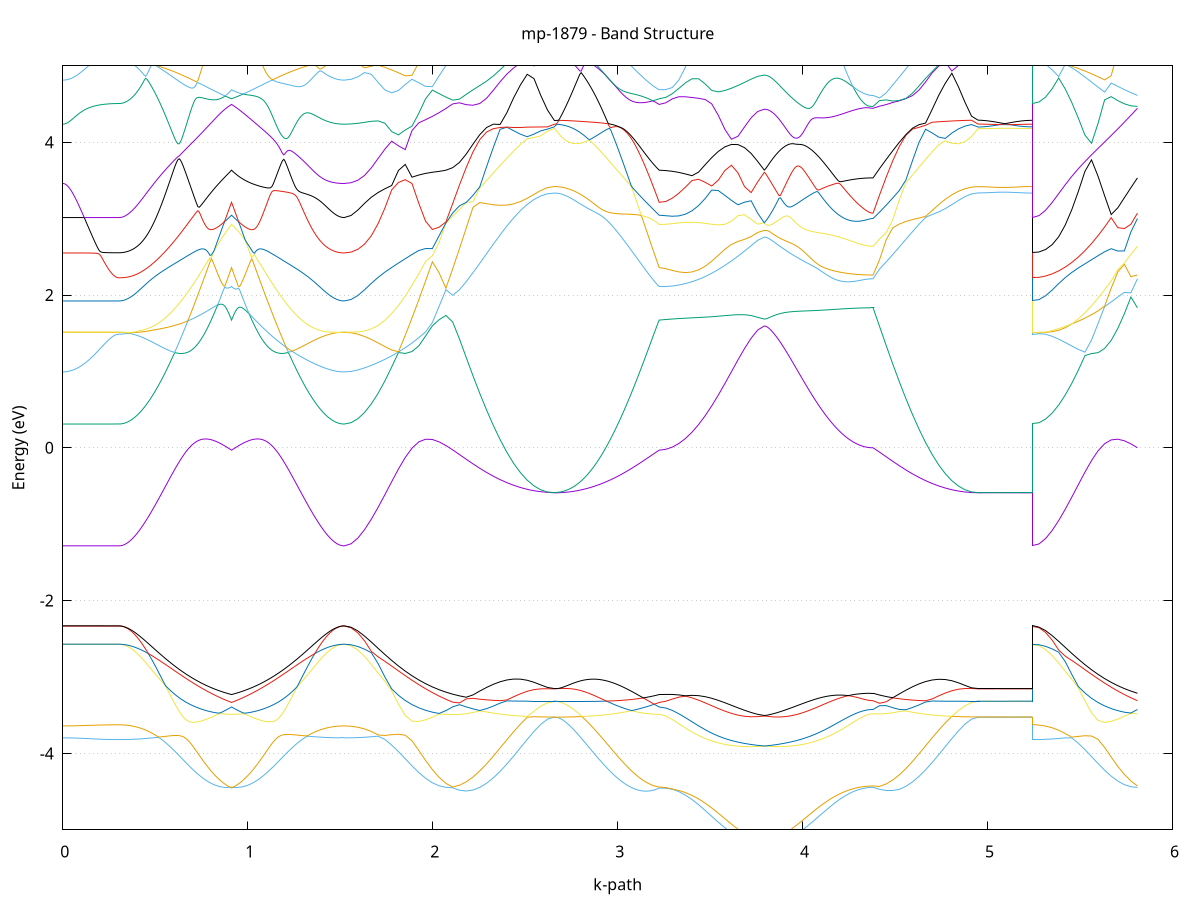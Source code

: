 set title 'mp-1879 - Band Structure'
set xlabel 'k-path'
set ylabel 'Energy (eV)'
set grid y
set yrange [-5:5]
set terminal png size 800,600
set output 'mp-1879_bands_gnuplot.png'
plot '-' using 1:2 with lines notitle, '-' using 1:2 with lines notitle, '-' using 1:2 with lines notitle, '-' using 1:2 with lines notitle, '-' using 1:2 with lines notitle, '-' using 1:2 with lines notitle, '-' using 1:2 with lines notitle, '-' using 1:2 with lines notitle, '-' using 1:2 with lines notitle, '-' using 1:2 with lines notitle, '-' using 1:2 with lines notitle, '-' using 1:2 with lines notitle, '-' using 1:2 with lines notitle, '-' using 1:2 with lines notitle, '-' using 1:2 with lines notitle, '-' using 1:2 with lines notitle, '-' using 1:2 with lines notitle, '-' using 1:2 with lines notitle, '-' using 1:2 with lines notitle, '-' using 1:2 with lines notitle, '-' using 1:2 with lines notitle, '-' using 1:2 with lines notitle, '-' using 1:2 with lines notitle, '-' using 1:2 with lines notitle, '-' using 1:2 with lines notitle, '-' using 1:2 with lines notitle, '-' using 1:2 with lines notitle, '-' using 1:2 with lines notitle, '-' using 1:2 with lines notitle, '-' using 1:2 with lines notitle, '-' using 1:2 with lines notitle, '-' using 1:2 with lines notitle
0.000000 -41.024316
0.002672 -41.024316
0.005344 -41.024316
0.008016 -41.024316
0.010689 -41.024316
0.013361 -41.024316
0.016033 -41.024316
0.018705 -41.024316
0.021377 -41.024316
0.024049 -41.024316
0.026721 -41.024316
0.029394 -41.024316
0.032066 -41.024316
0.034738 -41.024316
0.037410 -41.024316
0.040082 -41.024316
0.042754 -41.024316
0.045427 -41.024316
0.048099 -41.024316
0.050771 -41.024316
0.053443 -41.024316
0.056115 -41.024316
0.058787 -41.024316
0.061459 -41.024316
0.064132 -41.024316
0.066804 -41.024316
0.069476 -41.024316
0.072148 -41.024316
0.074820 -41.024316
0.077492 -41.024316
0.080164 -41.024316
0.082837 -41.024316
0.085509 -41.024316
0.088181 -41.024316
0.090853 -41.024316
0.093525 -41.024316
0.096197 -41.024316
0.098870 -41.024316
0.101542 -41.024316
0.104214 -41.024316
0.106886 -41.024316
0.109558 -41.024316
0.112230 -41.024316
0.114902 -41.024316
0.117575 -41.024316
0.120247 -41.024316
0.122919 -41.024316
0.125591 -41.024316
0.128263 -41.024316
0.130935 -41.024316
0.133607 -41.024316
0.136280 -41.024316
0.138952 -41.024316
0.141624 -41.024316
0.144296 -41.024316
0.146968 -41.024316
0.149640 -41.024316
0.152313 -41.024316
0.154985 -41.024316
0.157657 -41.024316
0.160329 -41.024316
0.163001 -41.024316
0.165673 -41.024316
0.168345 -41.024316
0.171018 -41.024316
0.173690 -41.024316
0.176362 -41.024316
0.179034 -41.024316
0.181706 -41.024316
0.184378 -41.024316
0.187050 -41.024316
0.189723 -41.024316
0.192395 -41.024316
0.195067 -41.024316
0.197739 -41.024316
0.200411 -41.024316
0.203083 -41.024316
0.205756 -41.024316
0.208428 -41.024316
0.211100 -41.024316
0.213772 -41.024316
0.216444 -41.024316
0.219116 -41.024316
0.221788 -41.024316
0.224461 -41.024316
0.227133 -41.024316
0.229805 -41.024316
0.232477 -41.024316
0.235149 -41.024316
0.237821 -41.024316
0.240493 -41.024316
0.243166 -41.024316
0.245838 -41.024316
0.248510 -41.024316
0.251182 -41.024316
0.253854 -41.024316
0.256526 -41.024316
0.259199 -41.024316
0.261871 -41.024316
0.264543 -41.024316
0.267215 -41.024316
0.269887 -41.024316
0.272559 -41.024316
0.275231 -41.024316
0.277904 -41.024316
0.280576 -41.024316
0.283248 -41.024316
0.285920 -41.024316
0.288592 -41.024316
0.291264 -41.024316
0.293936 -41.024316
0.296609 -41.024316
0.299281 -41.024316
0.301953 -41.024316
0.304625 -41.024316
0.304625 -41.024316
0.312795 -41.024316
0.320966 -41.024316
0.329136 -41.024316
0.337306 -41.024216
0.345477 -41.024116
0.345477 -41.024116
0.352746 -41.024116
0.360015 -41.024016
0.367285 -41.023916
0.374554 -41.023816
0.381823 -41.023716
0.389093 -41.023516
0.396362 -41.023416
0.403631 -41.023316
0.410900 -41.023116
0.418170 -41.022916
0.425439 -41.022716
0.432708 -41.022616
0.439977 -41.022416
0.447247 -41.022116
0.454516 -41.021916
0.461785 -41.021716
0.469055 -41.021416
0.476324 -41.021216
0.483593 -41.020916
0.490862 -41.020616
0.498132 -41.020416
0.505401 -41.020116
0.512670 -41.019816
0.519939 -41.019416
0.527209 -41.019116
0.534478 -41.018816
0.541747 -41.018516
0.549017 -41.018116
0.556286 -41.017716
0.563555 -41.017416
0.570824 -41.017016
0.578094 -41.016616
0.585363 -41.016216
0.592632 -41.015816
0.599902 -41.015416
0.607171 -41.015016
0.614440 -41.014616
0.621709 -41.014116
0.628979 -41.013716
0.636248 -41.013216
0.643517 -41.012816
0.650786 -41.012316
0.658056 -41.011916
0.665325 -41.011416
0.672594 -41.010916
0.679864 -41.010416
0.687133 -41.009916
0.694402 -41.009416
0.701671 -41.008916
0.708941 -41.008416
0.716210 -41.007916
0.723479 -41.007416
0.730749 -41.006916
0.738018 -41.006316
0.745287 -41.005816
0.752556 -41.005316
0.759826 -41.004716
0.767095 -41.004216
0.774364 -41.003616
0.781633 -41.003116
0.788903 -41.002516
0.796172 -41.002016
0.803441 -41.001416
0.810711 -41.000816
0.817980 -41.000316
0.825249 -40.999716
0.832518 -40.999116
0.839788 -40.998616
0.847057 -40.998016
0.854326 -40.997416
0.861595 -40.996816
0.868865 -40.996316
0.876134 -40.995716
0.883403 -40.995116
0.890673 -40.994516
0.897942 -40.993916
0.905211 -40.993416
0.912480 -40.992816
0.912480 -40.992816
0.919734 -40.993416
0.926988 -40.993916
0.934241 -40.994516
0.941495 -40.995116
0.948748 -40.995716
0.956002 -40.996216
0.963255 -40.996816
0.970509 -40.997416
0.977762 -40.998016
0.985016 -40.998516
0.992270 -40.999116
0.999523 -40.999716
1.006777 -41.000216
1.014030 -41.000816
1.021284 -41.001416
1.028537 -41.001916
1.035791 -41.002516
1.043044 -41.003016
1.050298 -41.003616
1.057551 -41.004116
1.064805 -41.004716
1.072059 -41.005216
1.079312 -41.005816
1.086566 -41.006316
1.093819 -41.006816
1.101073 -41.007416
1.108326 -41.007916
1.115580 -41.008416
1.122833 -41.008916
1.130087 -41.009416
1.137341 -41.009916
1.144594 -41.010416
1.151848 -41.010916
1.159101 -41.011416
1.166355 -41.011816
1.173608 -41.012316
1.180862 -41.012816
1.188115 -41.013216
1.195369 -41.013716
1.202622 -41.014116
1.209876 -41.014516
1.217130 -41.015016
1.224383 -41.015416
1.231637 -41.015816
1.238890 -41.016216
1.246144 -41.016616
1.253397 -41.017016
1.260651 -41.017316
1.267904 -41.017716
1.275158 -41.018116
1.282411 -41.018416
1.289665 -41.018816
1.296919 -41.019116
1.304172 -41.019416
1.311426 -41.019716
1.318679 -41.020016
1.325933 -41.020316
1.333186 -41.020616
1.340440 -41.020916
1.347693 -41.021116
1.354947 -41.021416
1.362201 -41.021616
1.369454 -41.021916
1.376708 -41.022116
1.383961 -41.022316
1.391215 -41.022516
1.398468 -41.022716
1.405722 -41.022916
1.412975 -41.023116
1.420229 -41.023216
1.427483 -41.023416
1.434736 -41.023516
1.441990 -41.023716
1.449243 -41.023816
1.456497 -41.023916
1.463750 -41.024016
1.471004 -41.024116
1.478257 -41.024116
1.485511 -41.024216
1.492764 -41.024216
1.500018 -41.024316
1.507272 -41.024316
1.514525 -41.024316
1.521779 -41.024316
1.521779 -41.024316
1.558416 -41.024216
1.595054 -41.023716
1.631692 -41.023016
1.668330 -41.021916
1.704967 -41.020616
1.741605 -41.019016
1.778243 -41.017116
1.814881 -41.015016
1.851518 -41.012716
1.888156 -41.010316
1.924794 -41.007616
1.961432 -41.004816
1.998069 -41.002016
2.034707 -40.999016
2.071345 -40.996016
2.107983 -40.993016
2.144620 -40.990016
2.181258 -40.987116
2.217896 -40.984216
2.254534 -40.981516
2.291171 -40.978816
2.327809 -40.976416
2.364447 -40.974116
2.401085 -40.972116
2.437722 -40.970216
2.474360 -40.968716
2.510998 -40.967316
2.547636 -40.966316
2.584273 -40.965616
2.620911 -40.965116
2.657549 -40.965016
2.657549 -40.965016
2.664818 -40.965016
2.672087 -40.965016
2.679357 -40.965016
2.686626 -40.965016
2.693895 -40.965016
2.701165 -40.965116
2.708434 -40.965216
2.715703 -40.965216
2.722972 -40.965316
2.730242 -40.965416
2.737511 -40.965616
2.744780 -40.965716
2.752049 -40.965816
2.759319 -40.966016
2.766588 -40.966116
2.773857 -40.966316
2.781127 -40.966516
2.788396 -40.966716
2.795665 -40.966916
2.802934 -40.967116
2.810204 -40.967316
2.817473 -40.967516
2.824742 -40.967816
2.832012 -40.968016
2.839281 -40.968316
2.846550 -40.968616
2.853819 -40.968816
2.861089 -40.969116
2.868358 -40.969416
2.875627 -40.969716
2.882896 -40.970116
2.890166 -40.970416
2.897435 -40.970716
2.904704 -40.971116
2.911974 -40.971416
2.919243 -40.971816
2.926512 -40.972216
2.933781 -40.972516
2.941051 -40.972916
2.948320 -40.973316
2.955589 -40.973716
2.962858 -40.974216
2.970128 -40.974616
2.977397 -40.975016
2.984666 -40.975416
2.991936 -40.975916
2.999205 -40.976316
3.006474 -40.976816
3.013743 -40.977316
3.021013 -40.977716
3.028282 -40.978216
3.035551 -40.978716
3.042821 -40.979216
3.050090 -40.979716
3.057359 -40.980216
3.064628 -40.980716
3.071898 -40.981216
3.079167 -40.981716
3.086436 -40.982216
3.093705 -40.982816
3.100975 -40.983316
3.108244 -40.983816
3.115513 -40.984416
3.122783 -40.984916
3.130052 -40.985416
3.137321 -40.986016
3.144590 -40.986616
3.151860 -40.987116
3.159129 -40.987716
3.166398 -40.988216
3.173668 -40.988816
3.180937 -40.989416
3.188206 -40.989916
3.195475 -40.990516
3.202745 -40.991116
3.210014 -40.991616
3.217283 -40.992216
3.224552 -40.992816
3.224552 -40.992816
3.260070 -40.992816
3.295587 -40.992716
3.331105 -40.992416
3.366622 -40.992016
3.402140 -40.991416
3.437657 -40.990716
3.473174 -40.989916
3.508692 -40.988916
3.544209 -40.987816
3.579727 -40.986716
3.615244 -40.985416
3.650761 -40.984016
3.686279 -40.982616
3.721796 -40.981216
3.757314 -40.979716
3.792831 -40.978116
3.792831 -40.978116
3.800092 -40.978516
3.807353 -40.978816
3.814615 -40.979116
3.821876 -40.979416
3.829137 -40.979716
3.836398 -40.980016
3.843659 -40.980316
3.850920 -40.980616
3.858181 -40.981016
3.865442 -40.981316
3.872704 -40.981616
3.879965 -40.981916
3.887226 -40.982216
3.894487 -40.982516
3.901748 -40.982816
3.909009 -40.983116
3.916270 -40.983416
3.923531 -40.983716
3.930792 -40.984016
3.938054 -40.984316
3.945315 -40.984616
3.952576 -40.984916
3.959837 -40.985116
3.967098 -40.985416
3.974359 -40.985716
3.981620 -40.986016
3.988881 -40.986316
3.996143 -40.986516
4.003404 -40.986816
4.010665 -40.987116
4.017926 -40.987316
4.025187 -40.987616
4.032448 -40.987916
4.039709 -40.988116
4.046970 -40.988416
4.054232 -40.988616
4.061493 -40.988916
4.068754 -40.989116
4.076015 -40.989316
4.083276 -40.989616
4.090537 -40.989816
4.097798 -40.990016
4.105059 -40.990216
4.112321 -40.990416
4.119582 -40.990616
4.126843 -40.990816
4.134104 -40.991016
4.141365 -40.991216
4.148626 -40.991416
4.155887 -40.991616
4.163148 -40.991816
4.170410 -40.992016
4.177671 -40.992116
4.184932 -40.992316
4.192193 -40.992516
4.199454 -40.992616
4.206715 -40.992816
4.213976 -40.992916
4.221237 -40.993016
4.228499 -40.993216
4.235760 -40.993316
4.243021 -40.993416
4.250282 -40.993516
4.257543 -40.993616
4.264804 -40.993716
4.272065 -40.993816
4.279326 -40.993916
4.286587 -40.994016
4.293849 -40.994116
4.301110 -40.994116
4.308371 -40.994216
4.315632 -40.994316
4.322893 -40.994316
4.330154 -40.994416
4.337415 -40.994416
4.344676 -40.994416
4.351938 -40.994516
4.359199 -40.994516
4.366460 -40.994516
4.373721 -40.994516
4.380982 -40.994516
4.380982 -40.994516
4.416481 -40.991616
4.451981 -40.988716
4.487480 -40.985916
4.522980 -40.983216
4.558479 -40.980516
4.593979 -40.978116
4.629478 -40.975716
4.664977 -40.973616
4.700477 -40.971616
4.735976 -40.969916
4.771476 -40.968416
4.806975 -40.967216
4.842475 -40.966216
4.877974 -40.965516
4.913473 -40.965116
4.948973 -40.965016
4.948973 -40.965016
4.951643 -40.965016
4.954312 -40.965016
4.956982 -40.965016
4.959652 -40.965016
4.962322 -40.965016
4.964991 -40.965016
4.967661 -40.965016
4.970331 -40.965016
4.973001 -40.965016
4.975670 -40.965016
4.978340 -40.965016
4.981010 -40.965016
4.983679 -40.965016
4.986349 -40.965016
4.989019 -40.965016
4.991689 -40.965016
4.994358 -40.965016
4.997028 -40.965016
4.999698 -40.965016
5.002368 -40.965016
5.005037 -40.965016
5.007707 -40.965016
5.010377 -40.965016
5.013047 -40.965016
5.015716 -40.965016
5.018386 -40.965016
5.021056 -40.965016
5.023726 -40.965016
5.026395 -40.965016
5.029065 -40.965016
5.031735 -40.965016
5.034405 -40.965016
5.037074 -40.965016
5.039744 -40.965016
5.042414 -40.965016
5.045084 -40.965016
5.047753 -40.965016
5.050423 -40.965016
5.053093 -40.965016
5.055763 -40.965016
5.058432 -40.965016
5.061102 -40.965016
5.063772 -40.965016
5.066442 -40.965016
5.069111 -40.965016
5.071781 -40.965016
5.074451 -40.965016
5.077121 -40.965016
5.079790 -40.965016
5.082460 -40.965016
5.085130 -40.965016
5.087800 -40.965016
5.090469 -40.965016
5.093139 -40.965016
5.095809 -40.965016
5.098479 -40.965016
5.101148 -40.965016
5.103818 -40.965016
5.106488 -40.965016
5.109158 -40.965016
5.111827 -40.965016
5.114497 -40.965016
5.117167 -40.965016
5.119837 -40.965016
5.122506 -40.965016
5.125176 -40.965016
5.127846 -40.965016
5.130516 -40.965016
5.133185 -40.965016
5.135855 -40.965016
5.138525 -40.965016
5.141195 -40.965016
5.143864 -40.965016
5.146534 -40.965016
5.149204 -40.965016
5.151874 -40.965016
5.154543 -40.965016
5.157213 -40.965016
5.159883 -40.965016
5.162552 -40.965016
5.165222 -40.965016
5.167892 -40.965016
5.170562 -40.965016
5.173231 -40.965016
5.175901 -40.965016
5.178571 -40.965016
5.181241 -40.965016
5.183910 -40.965016
5.186580 -40.965016
5.189250 -40.965016
5.191920 -40.965016
5.194589 -40.965016
5.197259 -40.965016
5.199929 -40.965016
5.202599 -40.965016
5.205268 -40.965016
5.207938 -40.965016
5.210608 -40.965016
5.213278 -40.965016
5.215947 -40.965016
5.218617 -40.965016
5.221287 -40.965016
5.223957 -40.965016
5.226626 -40.965016
5.229296 -40.965016
5.231966 -40.965016
5.234636 -40.965016
5.237305 -40.965016
5.239975 -40.965016
5.242645 -40.965016
5.242645 -41.024316
5.278138 -41.024216
5.313631 -41.023816
5.349123 -41.023016
5.384616 -41.022116
5.420109 -41.020816
5.455602 -41.019316
5.491095 -41.017516
5.526587 -41.015616
5.562080 -41.013416
5.597573 -41.011016
5.633066 -41.008516
5.668559 -41.005916
5.704052 -41.003116
5.739544 -41.000316
5.775037 -40.997416
5.810530 -40.994516
e
0.000000 -40.960116
0.002672 -40.960116
0.005344 -40.960116
0.008016 -40.960116
0.010689 -40.960116
0.013361 -40.960116
0.016033 -40.960116
0.018705 -40.960116
0.021377 -40.960116
0.024049 -40.960116
0.026721 -40.960116
0.029394 -40.960116
0.032066 -40.960116
0.034738 -40.960116
0.037410 -40.960116
0.040082 -40.960116
0.042754 -40.960116
0.045427 -40.960116
0.048099 -40.960116
0.050771 -40.960116
0.053443 -40.960116
0.056115 -40.960116
0.058787 -40.960116
0.061459 -40.960116
0.064132 -40.960116
0.066804 -40.960116
0.069476 -40.960116
0.072148 -40.960116
0.074820 -40.960116
0.077492 -40.960116
0.080164 -40.960116
0.082837 -40.960116
0.085509 -40.960116
0.088181 -40.960116
0.090853 -40.960116
0.093525 -40.960116
0.096197 -40.960116
0.098870 -40.960116
0.101542 -40.960116
0.104214 -40.960116
0.106886 -40.960116
0.109558 -40.960116
0.112230 -40.960116
0.114902 -40.960116
0.117575 -40.960116
0.120247 -40.960116
0.122919 -40.960116
0.125591 -40.960116
0.128263 -40.960116
0.130935 -40.960116
0.133607 -40.960116
0.136280 -40.960116
0.138952 -40.960116
0.141624 -40.960116
0.144296 -40.960116
0.146968 -40.960116
0.149640 -40.960116
0.152313 -40.960116
0.154985 -40.960116
0.157657 -40.960116
0.160329 -40.960116
0.163001 -40.960116
0.165673 -40.960116
0.168345 -40.960116
0.171018 -40.960116
0.173690 -40.960116
0.176362 -40.960116
0.179034 -40.960116
0.181706 -40.960116
0.184378 -40.960116
0.187050 -40.960116
0.189723 -40.960116
0.192395 -40.960116
0.195067 -40.960116
0.197739 -40.960116
0.200411 -40.960116
0.203083 -40.960116
0.205756 -40.960116
0.208428 -40.960116
0.211100 -40.960116
0.213772 -40.960116
0.216444 -40.960116
0.219116 -40.960116
0.221788 -40.960116
0.224461 -40.960116
0.227133 -40.960116
0.229805 -40.960116
0.232477 -40.960116
0.235149 -40.960116
0.237821 -40.960116
0.240493 -40.960116
0.243166 -40.960116
0.245838 -40.960116
0.248510 -40.960116
0.251182 -40.960116
0.253854 -40.960116
0.256526 -40.960116
0.259199 -40.960116
0.261871 -40.960116
0.264543 -40.960116
0.267215 -40.960116
0.269887 -40.960116
0.272559 -40.960116
0.275231 -40.960116
0.277904 -40.960116
0.280576 -40.960116
0.283248 -40.960116
0.285920 -40.960116
0.288592 -40.960116
0.291264 -40.960116
0.293936 -40.960116
0.296609 -40.960116
0.299281 -40.960116
0.301953 -40.960116
0.304625 -40.960116
0.304625 -40.960116
0.312795 -40.960116
0.320966 -40.960116
0.329136 -40.960116
0.337306 -40.960116
0.345477 -40.960116
0.345477 -40.960116
0.352746 -40.960116
0.360015 -40.960116
0.367285 -40.960116
0.374554 -40.960116
0.381823 -40.960116
0.389093 -40.960116
0.396362 -40.960116
0.403631 -40.960116
0.410900 -40.960116
0.418170 -40.960116
0.425439 -40.960216
0.432708 -40.960216
0.439977 -40.960216
0.447247 -40.960216
0.454516 -40.960216
0.461785 -40.960216
0.469055 -40.960216
0.476324 -40.960316
0.483593 -40.960316
0.490862 -40.960316
0.498132 -40.960316
0.505401 -40.960316
0.512670 -40.960416
0.519939 -40.960416
0.527209 -40.960416
0.534478 -40.960416
0.541747 -40.960416
0.549017 -40.960516
0.556286 -40.960516
0.563555 -40.960516
0.570824 -40.960516
0.578094 -40.960616
0.585363 -40.960616
0.592632 -40.960616
0.599902 -40.960716
0.607171 -40.960716
0.614440 -40.960716
0.621709 -40.960716
0.628979 -40.960816
0.636248 -40.960816
0.643517 -40.960816
0.650786 -40.960916
0.658056 -40.960916
0.665325 -40.960916
0.672594 -40.961016
0.679864 -40.961016
0.687133 -40.961116
0.694402 -40.961116
0.701671 -40.961116
0.708941 -40.961216
0.716210 -40.961216
0.723479 -40.961216
0.730749 -40.961316
0.738018 -40.961316
0.745287 -40.961416
0.752556 -40.961416
0.759826 -40.961416
0.767095 -40.961516
0.774364 -40.961516
0.781633 -40.961616
0.788903 -40.961616
0.796172 -40.961716
0.803441 -40.961716
0.810711 -40.961716
0.817980 -40.961816
0.825249 -40.961816
0.832518 -40.961916
0.839788 -40.961916
0.847057 -40.962016
0.854326 -40.962016
0.861595 -40.962116
0.868865 -40.962116
0.876134 -40.962216
0.883403 -40.962216
0.890673 -40.962316
0.897942 -40.962316
0.905211 -40.962316
0.912480 -40.962416
0.912480 -40.962416
0.919734 -40.962316
0.926988 -40.962316
0.934241 -40.962316
0.941495 -40.962216
0.948748 -40.962216
0.956002 -40.962116
0.963255 -40.962116
0.970509 -40.962016
0.977762 -40.962016
0.985016 -40.961916
0.992270 -40.961916
0.999523 -40.961816
1.006777 -40.961816
1.014030 -40.961716
1.021284 -40.961716
1.028537 -40.961716
1.035791 -40.961616
1.043044 -40.961616
1.050298 -40.961516
1.057551 -40.961516
1.064805 -40.961416
1.072059 -40.961416
1.079312 -40.961416
1.086566 -40.961316
1.093819 -40.961316
1.101073 -40.961216
1.108326 -40.961216
1.115580 -40.961216
1.122833 -40.961116
1.130087 -40.961116
1.137341 -40.961116
1.144594 -40.961016
1.151848 -40.961016
1.159101 -40.960916
1.166355 -40.960916
1.173608 -40.960916
1.180862 -40.960816
1.188115 -40.960816
1.195369 -40.960816
1.202622 -40.960716
1.209876 -40.960716
1.217130 -40.960716
1.224383 -40.960716
1.231637 -40.960616
1.238890 -40.960616
1.246144 -40.960616
1.253397 -40.960516
1.260651 -40.960516
1.267904 -40.960516
1.275158 -40.960516
1.282411 -40.960416
1.289665 -40.960416
1.296919 -40.960416
1.304172 -40.960416
1.311426 -40.960416
1.318679 -40.960316
1.325933 -40.960316
1.333186 -40.960316
1.340440 -40.960316
1.347693 -40.960316
1.354947 -40.960216
1.362201 -40.960216
1.369454 -40.960216
1.376708 -40.960216
1.383961 -40.960216
1.391215 -40.960216
1.398468 -40.960216
1.405722 -40.960116
1.412975 -40.960116
1.420229 -40.960116
1.427483 -40.960116
1.434736 -40.960116
1.441990 -40.960116
1.449243 -40.960116
1.456497 -40.960116
1.463750 -40.960116
1.471004 -40.960116
1.478257 -40.960116
1.485511 -40.960116
1.492764 -40.960116
1.500018 -40.960116
1.507272 -40.960116
1.514525 -40.960116
1.521779 -40.960116
1.521779 -40.960116
1.558416 -40.960116
1.595054 -40.960116
1.631692 -40.960116
1.668330 -40.960216
1.704967 -40.960316
1.741605 -40.960416
1.778243 -40.960516
1.814881 -40.960716
1.851518 -40.960816
1.888156 -40.961016
1.924794 -40.961216
1.961432 -40.961416
1.998069 -40.961616
2.034707 -40.961916
2.071345 -40.962116
2.107983 -40.962316
2.144620 -40.962616
2.181258 -40.962816
2.217896 -40.963116
2.254534 -40.963316
2.291171 -40.963616
2.327809 -40.963816
2.364447 -40.964016
2.401085 -40.964216
2.437722 -40.964416
2.474360 -40.964516
2.510998 -40.964616
2.547636 -40.964716
2.584273 -40.964816
2.620911 -40.964916
2.657549 -40.964916
2.657549 -40.964916
2.664818 -40.964916
2.672087 -40.964916
2.679357 -40.964916
2.686626 -40.965016
2.693895 -40.964916
2.701165 -40.964916
2.708434 -40.964916
2.715703 -40.964916
2.722972 -40.964916
2.730242 -40.964916
2.737511 -40.964916
2.744780 -40.964916
2.752049 -40.964916
2.759319 -40.964916
2.766588 -40.964816
2.773857 -40.964816
2.781127 -40.964816
2.788396 -40.964816
2.795665 -40.964816
2.802934 -40.964716
2.810204 -40.964716
2.817473 -40.964716
2.824742 -40.964716
2.832012 -40.964616
2.839281 -40.964616
2.846550 -40.964616
2.853819 -40.964616
2.861089 -40.964516
2.868358 -40.964516
2.875627 -40.964516
2.882896 -40.964416
2.890166 -40.964416
2.897435 -40.964416
2.904704 -40.964416
2.911974 -40.964316
2.919243 -40.964316
2.926512 -40.964216
2.933781 -40.964216
2.941051 -40.964216
2.948320 -40.964116
2.955589 -40.964116
2.962858 -40.964116
2.970128 -40.964016
2.977397 -40.964016
2.984666 -40.963916
2.991936 -40.963916
2.999205 -40.963916
3.006474 -40.963816
3.013743 -40.963816
3.021013 -40.963716
3.028282 -40.963716
3.035551 -40.963616
3.042821 -40.963616
3.050090 -40.963516
3.057359 -40.963516
3.064628 -40.963516
3.071898 -40.963416
3.079167 -40.963416
3.086436 -40.963316
3.093705 -40.963316
3.100975 -40.963216
3.108244 -40.963216
3.115513 -40.963116
3.122783 -40.963116
3.130052 -40.963016
3.137321 -40.963016
3.144590 -40.962916
3.151860 -40.962916
3.159129 -40.962816
3.166398 -40.962816
3.173668 -40.962716
3.180937 -40.962716
3.188206 -40.962616
3.195475 -40.962616
3.202745 -40.962516
3.210014 -40.962516
3.217283 -40.962416
3.224552 -40.962416
3.224552 -40.962416
3.260070 -40.962516
3.295587 -40.962716
3.331105 -40.963116
3.366622 -40.963616
3.402140 -40.964316
3.437657 -40.965116
3.473174 -40.966016
3.508692 -40.967016
3.544209 -40.968216
3.579727 -40.969416
3.615244 -40.970816
3.650761 -40.972216
3.686279 -40.973616
3.721796 -40.975116
3.757314 -40.976616
3.792831 -40.978116
3.792831 -40.978116
3.800092 -40.977816
3.807353 -40.977516
3.814615 -40.977216
3.821876 -40.976916
3.829137 -40.976616
3.836398 -40.976316
3.843659 -40.976016
3.850920 -40.975716
3.858181 -40.975316
3.865442 -40.975016
3.872704 -40.974716
3.879965 -40.974416
3.887226 -40.974116
3.894487 -40.973816
3.901748 -40.973516
3.909009 -40.973216
3.916270 -40.972916
3.923531 -40.972616
3.930792 -40.972416
3.938054 -40.972116
3.945315 -40.971816
3.952576 -40.971516
3.959837 -40.971216
3.967098 -40.970916
3.974359 -40.970716
3.981620 -40.970416
3.988881 -40.970116
3.996143 -40.969916
4.003404 -40.969616
4.010665 -40.969316
4.017926 -40.969116
4.025187 -40.968816
4.032448 -40.968616
4.039709 -40.968316
4.046970 -40.968116
4.054232 -40.967916
4.061493 -40.967616
4.068754 -40.967416
4.076015 -40.967216
4.083276 -40.966916
4.090537 -40.966716
4.097798 -40.966516
4.105059 -40.966316
4.112321 -40.966116
4.119582 -40.965916
4.126843 -40.965716
4.134104 -40.965516
4.141365 -40.965316
4.148626 -40.965216
4.155887 -40.965016
4.163148 -40.964816
4.170410 -40.964616
4.177671 -40.964516
4.184932 -40.964316
4.192193 -40.964216
4.199454 -40.964016
4.206715 -40.963916
4.213976 -40.963816
4.221237 -40.963616
4.228499 -40.963516
4.235760 -40.963416
4.243021 -40.963316
4.250282 -40.963216
4.257543 -40.963116
4.264804 -40.963016
4.272065 -40.962916
4.279326 -40.962816
4.286587 -40.962716
4.293849 -40.962616
4.301110 -40.962616
4.308371 -40.962516
4.315632 -40.962516
4.322893 -40.962416
4.330154 -40.962416
4.337415 -40.962316
4.344676 -40.962316
4.351938 -40.962316
4.359199 -40.962216
4.366460 -40.962216
4.373721 -40.962216
4.380982 -40.962216
4.380982 -40.962216
4.416481 -40.962516
4.451981 -40.962716
4.487480 -40.962916
4.522980 -40.963216
4.558479 -40.963416
4.593979 -40.963616
4.629478 -40.963816
4.664977 -40.964016
4.700477 -40.964216
4.735976 -40.964416
4.771476 -40.964516
4.806975 -40.964716
4.842475 -40.964816
4.877974 -40.964816
4.913473 -40.964916
4.948973 -40.964916
4.948973 -40.964916
4.951643 -40.964916
4.954312 -40.964916
4.956982 -40.964916
4.959652 -40.964916
4.962322 -40.964916
4.964991 -40.964916
4.967661 -40.964916
4.970331 -40.964916
4.973001 -40.964916
4.975670 -40.964916
4.978340 -40.964916
4.981010 -40.964916
4.983679 -40.964916
4.986349 -40.964916
4.989019 -40.964916
4.991689 -40.964916
4.994358 -40.964916
4.997028 -40.964916
4.999698 -40.964916
5.002368 -40.964916
5.005037 -40.964916
5.007707 -40.964916
5.010377 -40.964916
5.013047 -40.964916
5.015716 -40.964916
5.018386 -40.964916
5.021056 -40.964916
5.023726 -40.964916
5.026395 -40.964916
5.029065 -40.964916
5.031735 -40.964916
5.034405 -40.964916
5.037074 -40.964916
5.039744 -40.964916
5.042414 -40.964916
5.045084 -40.964916
5.047753 -40.964916
5.050423 -40.964916
5.053093 -40.964916
5.055763 -40.964916
5.058432 -40.964916
5.061102 -40.964916
5.063772 -40.964916
5.066442 -40.964916
5.069111 -40.964916
5.071781 -40.964916
5.074451 -40.964916
5.077121 -40.964916
5.079790 -40.964916
5.082460 -40.964916
5.085130 -40.964916
5.087800 -40.964916
5.090469 -40.964916
5.093139 -40.964916
5.095809 -40.964916
5.098479 -40.964916
5.101148 -40.964916
5.103818 -40.964916
5.106488 -40.964916
5.109158 -40.964916
5.111827 -40.964916
5.114497 -40.964916
5.117167 -40.964916
5.119837 -40.964916
5.122506 -40.964916
5.125176 -40.964916
5.127846 -40.964916
5.130516 -40.964916
5.133185 -40.964916
5.135855 -40.964916
5.138525 -40.964916
5.141195 -40.964916
5.143864 -40.964916
5.146534 -40.964916
5.149204 -40.964916
5.151874 -40.964916
5.154543 -40.964916
5.157213 -40.964916
5.159883 -40.964916
5.162552 -40.964916
5.165222 -40.964916
5.167892 -40.964916
5.170562 -40.964916
5.173231 -40.964916
5.175901 -40.964916
5.178571 -40.964916
5.181241 -40.964916
5.183910 -40.964916
5.186580 -40.964916
5.189250 -40.964916
5.191920 -40.964916
5.194589 -40.964916
5.197259 -40.964916
5.199929 -40.964916
5.202599 -40.964916
5.205268 -40.964916
5.207938 -40.964916
5.210608 -40.964916
5.213278 -40.964916
5.215947 -40.964916
5.218617 -40.964916
5.221287 -40.964916
5.223957 -40.964916
5.226626 -40.964916
5.229296 -40.964916
5.231966 -40.964916
5.234636 -40.964916
5.237305 -40.964916
5.239975 -40.964916
5.242645 -40.964916
5.242645 -40.960116
5.278138 -40.960116
5.313631 -40.960116
5.349123 -40.960116
5.384616 -40.960216
5.420109 -40.960316
5.455602 -40.960416
5.491095 -40.960516
5.526587 -40.960616
5.562080 -40.960816
5.597573 -40.961016
5.633066 -40.961116
5.668559 -40.961316
5.704052 -40.961516
5.739544 -40.961816
5.775037 -40.962016
5.810530 -40.962216
e
0.000000 -20.734716
0.002672 -20.734716
0.005344 -20.734716
0.008016 -20.734716
0.010689 -20.734716
0.013361 -20.734716
0.016033 -20.734716
0.018705 -20.734716
0.021377 -20.734716
0.024049 -20.734716
0.026721 -20.734716
0.029394 -20.734716
0.032066 -20.734716
0.034738 -20.734716
0.037410 -20.734716
0.040082 -20.734716
0.042754 -20.734716
0.045427 -20.734716
0.048099 -20.734716
0.050771 -20.734716
0.053443 -20.734716
0.056115 -20.734716
0.058787 -20.734716
0.061459 -20.734716
0.064132 -20.734716
0.066804 -20.734716
0.069476 -20.734716
0.072148 -20.734716
0.074820 -20.734716
0.077492 -20.734716
0.080164 -20.734716
0.082837 -20.734716
0.085509 -20.734716
0.088181 -20.734716
0.090853 -20.734716
0.093525 -20.734716
0.096197 -20.734716
0.098870 -20.734716
0.101542 -20.734716
0.104214 -20.734716
0.106886 -20.734716
0.109558 -20.734716
0.112230 -20.734716
0.114902 -20.734716
0.117575 -20.734716
0.120247 -20.734716
0.122919 -20.734716
0.125591 -20.734716
0.128263 -20.734716
0.130935 -20.734716
0.133607 -20.734716
0.136280 -20.734716
0.138952 -20.734716
0.141624 -20.734716
0.144296 -20.734716
0.146968 -20.734716
0.149640 -20.734716
0.152313 -20.734716
0.154985 -20.734716
0.157657 -20.734716
0.160329 -20.734716
0.163001 -20.734716
0.165673 -20.734716
0.168345 -20.734716
0.171018 -20.734716
0.173690 -20.734716
0.176362 -20.734716
0.179034 -20.734716
0.181706 -20.734716
0.184378 -20.734716
0.187050 -20.734716
0.189723 -20.734716
0.192395 -20.734716
0.195067 -20.734716
0.197739 -20.734716
0.200411 -20.734716
0.203083 -20.734716
0.205756 -20.734716
0.208428 -20.734716
0.211100 -20.734716
0.213772 -20.734716
0.216444 -20.734716
0.219116 -20.734716
0.221788 -20.734716
0.224461 -20.734716
0.227133 -20.734716
0.229805 -20.734716
0.232477 -20.734716
0.235149 -20.734716
0.237821 -20.734716
0.240493 -20.734716
0.243166 -20.734716
0.245838 -20.734716
0.248510 -20.734716
0.251182 -20.734716
0.253854 -20.734716
0.256526 -20.734716
0.259199 -20.734716
0.261871 -20.734716
0.264543 -20.734716
0.267215 -20.734716
0.269887 -20.734716
0.272559 -20.734716
0.275231 -20.734716
0.277904 -20.734716
0.280576 -20.734716
0.283248 -20.734716
0.285920 -20.734716
0.288592 -20.734716
0.291264 -20.734716
0.293936 -20.734716
0.296609 -20.734716
0.299281 -20.734716
0.301953 -20.734716
0.304625 -20.734716
0.304625 -20.734716
0.312795 -20.734716
0.320966 -20.734716
0.329136 -20.734716
0.337306 -20.734716
0.345477 -20.734716
0.345477 -20.734716
0.352746 -20.734616
0.360015 -20.734616
0.367285 -20.734616
0.374554 -20.734616
0.381823 -20.734516
0.389093 -20.734516
0.396362 -20.734516
0.403631 -20.734516
0.410900 -20.734416
0.418170 -20.734416
0.425439 -20.734416
0.432708 -20.734316
0.439977 -20.734316
0.447247 -20.734316
0.454516 -20.734316
0.461785 -20.734316
0.469055 -20.734316
0.476324 -20.734216
0.483593 -20.734216
0.490862 -20.734216
0.498132 -20.734316
0.505401 -20.734316
0.512670 -20.734316
0.519939 -20.734316
0.527209 -20.734416
0.534478 -20.734416
0.541747 -20.734516
0.549017 -20.734616
0.556286 -20.734716
0.563555 -20.734816
0.570824 -20.734916
0.578094 -20.735016
0.585363 -20.735216
0.592632 -20.735316
0.599902 -20.735516
0.607171 -20.735716
0.614440 -20.735916
0.621709 -20.736216
0.628979 -20.736416
0.636248 -20.736716
0.643517 -20.737016
0.650786 -20.737316
0.658056 -20.737616
0.665325 -20.738016
0.672594 -20.738416
0.679864 -20.738816
0.687133 -20.739216
0.694402 -20.739616
0.701671 -20.740116
0.708941 -20.740616
0.716210 -20.741116
0.723479 -20.741716
0.730749 -20.742216
0.738018 -20.742816
0.745287 -20.743416
0.752556 -20.744016
0.759826 -20.744716
0.767095 -20.745316
0.774364 -20.746016
0.781633 -20.746716
0.788903 -20.747416
0.796172 -20.748216
0.803441 -20.748916
0.810711 -20.749716
0.817980 -20.750416
0.825249 -20.751216
0.832518 -20.752016
0.839788 -20.752816
0.847057 -20.753616
0.854326 -20.754516
0.861595 -20.755316
0.868865 -20.756116
0.876134 -20.756916
0.883403 -20.757816
0.890673 -20.758616
0.897942 -20.759416
0.905211 -20.760216
0.912480 -20.761016
0.912480 -20.761016
0.919734 -20.760216
0.926988 -20.759416
0.934241 -20.758616
0.941495 -20.757816
0.948748 -20.756916
0.956002 -20.756116
0.963255 -20.755316
0.970509 -20.754516
0.977762 -20.753716
0.985016 -20.752816
0.992270 -20.752016
0.999523 -20.751316
1.006777 -20.750516
1.014030 -20.749716
1.021284 -20.748916
1.028537 -20.748216
1.035791 -20.747516
1.043044 -20.746716
1.050298 -20.746016
1.057551 -20.745416
1.064805 -20.744716
1.072059 -20.744116
1.079312 -20.743416
1.086566 -20.742816
1.093819 -20.742316
1.101073 -20.741716
1.108326 -20.741216
1.115580 -20.740616
1.122833 -20.740116
1.130087 -20.739716
1.137341 -20.739216
1.144594 -20.738816
1.151848 -20.738416
1.159101 -20.738016
1.166355 -20.737716
1.173608 -20.737316
1.180862 -20.737016
1.188115 -20.736716
1.195369 -20.736416
1.202622 -20.736216
1.209876 -20.735916
1.217130 -20.735716
1.224383 -20.735516
1.231637 -20.735316
1.238890 -20.735216
1.246144 -20.735016
1.253397 -20.734916
1.260651 -20.734816
1.267904 -20.734716
1.275158 -20.734616
1.282411 -20.734516
1.289665 -20.734416
1.296919 -20.734416
1.304172 -20.734316
1.311426 -20.734316
1.318679 -20.734316
1.325933 -20.734316
1.333186 -20.734216
1.340440 -20.734216
1.347693 -20.734216
1.354947 -20.734316
1.362201 -20.734316
1.369454 -20.734316
1.376708 -20.734316
1.383961 -20.734316
1.391215 -20.734316
1.398468 -20.734416
1.405722 -20.734416
1.412975 -20.734416
1.420229 -20.734516
1.427483 -20.734516
1.434736 -20.734516
1.441990 -20.734516
1.449243 -20.734616
1.456497 -20.734616
1.463750 -20.734616
1.471004 -20.734616
1.478257 -20.734716
1.485511 -20.734716
1.492764 -20.734716
1.500018 -20.734716
1.507272 -20.734716
1.514525 -20.734716
1.521779 -20.734716
1.521779 -20.734716
1.558416 -20.734716
1.595054 -20.734616
1.631692 -20.734416
1.668330 -20.734316
1.704967 -20.734316
1.741605 -20.734416
1.778243 -20.734916
1.814881 -20.735716
1.851518 -20.737116
1.888156 -20.739016
1.924794 -20.741516
1.961432 -20.744616
1.998069 -20.748316
2.034707 -20.752416
2.071345 -20.756716
2.107983 -20.761016
2.144620 -20.765116
2.181258 -20.768816
2.217896 -20.771816
2.254534 -20.774016
2.291171 -20.775316
2.327809 -20.775716
2.364447 -20.775216
2.401085 -20.773916
2.437722 -20.771916
2.474360 -20.769616
2.510998 -20.767116
2.547636 -20.764816
2.584273 -20.762816
2.620911 -20.761616
2.657549 -20.761116
2.657549 -20.761116
2.664818 -20.761116
2.672087 -20.761016
2.679357 -20.760916
2.686626 -20.760716
2.693895 -20.760416
2.701165 -20.760616
2.708434 -20.760816
2.715703 -20.761016
2.722972 -20.761316
2.730242 -20.761616
2.737511 -20.761916
2.744780 -20.762216
2.752049 -20.762616
2.759319 -20.763016
2.766588 -20.763416
2.773857 -20.763816
2.781127 -20.764316
2.788396 -20.764716
2.795665 -20.765216
2.802934 -20.765716
2.810204 -20.766216
2.817473 -20.766716
2.824742 -20.767216
2.832012 -20.767616
2.839281 -20.768116
2.846550 -20.768616
2.853819 -20.769116
2.861089 -20.769616
2.868358 -20.770116
2.875627 -20.770516
2.882896 -20.771016
2.890166 -20.771416
2.897435 -20.771816
2.904704 -20.772216
2.911974 -20.772616
2.919243 -20.772916
2.926512 -20.773316
2.933781 -20.773616
2.941051 -20.773916
2.948320 -20.774116
2.955589 -20.774416
2.962858 -20.774616
2.970128 -20.774716
2.977397 -20.774916
2.984666 -20.775016
2.991936 -20.775116
2.999205 -20.775116
3.006474 -20.775116
3.013743 -20.775116
3.021013 -20.775016
3.028282 -20.775016
3.035551 -20.774816
3.042821 -20.774716
3.050090 -20.774516
3.057359 -20.774316
3.064628 -20.774016
3.071898 -20.773716
3.079167 -20.773416
3.086436 -20.773016
3.093705 -20.772616
3.100975 -20.772216
3.108244 -20.771716
3.115513 -20.771216
3.122783 -20.770716
3.130052 -20.770216
3.137321 -20.769616
3.144590 -20.769016
3.151860 -20.768416
3.159129 -20.767716
3.166398 -20.767016
3.173668 -20.766416
3.180937 -20.765616
3.188206 -20.764916
3.195475 -20.764216
3.202745 -20.763416
3.210014 -20.762616
3.217283 -20.761816
3.224552 -20.761016
3.224552 -20.761016
3.260070 -20.762316
3.295587 -20.766316
3.331105 -20.772916
3.366622 -20.781616
3.402140 -20.792216
3.437657 -20.804116
3.473174 -20.822716
3.508692 -20.840916
3.544209 -20.857016
3.579727 -20.870916
3.615244 -20.882516
3.650761 -20.891616
3.686279 -20.898316
3.721796 -20.902416
3.757314 -20.904016
3.792831 -20.903216
3.792831 -20.903216
3.800092 -20.903616
3.807353 -20.903816
3.814615 -20.904016
3.821876 -20.904116
3.829137 -20.904116
3.836398 -20.903916
3.843659 -20.903716
3.850920 -20.903416
3.858181 -20.903016
3.865442 -20.902516
3.872704 -20.901916
3.879965 -20.901216
3.887226 -20.900416
3.894487 -20.899416
3.901748 -20.898416
3.909009 -20.897316
3.916270 -20.896116
3.923531 -20.894816
3.930792 -20.893416
3.938054 -20.891916
3.945315 -20.890316
3.952576 -20.888616
3.959837 -20.886716
3.967098 -20.884816
3.974359 -20.882816
3.981620 -20.880716
3.988881 -20.878516
3.996143 -20.876216
4.003404 -20.873916
4.010665 -20.871416
4.017926 -20.868816
4.025187 -20.866116
4.032448 -20.863416
4.039709 -20.860516
4.046970 -20.857616
4.054232 -20.854616
4.061493 -20.851416
4.068754 -20.848216
4.076015 -20.845016
4.083276 -20.841616
4.090537 -20.838116
4.097798 -20.834616
4.105059 -20.831016
4.112321 -20.827316
4.119582 -20.823616
4.126843 -20.819716
4.134104 -20.815816
4.141365 -20.811916
4.148626 -20.807816
4.155887 -20.803916
4.163148 -20.801416
4.170410 -20.798916
4.177671 -20.796516
4.184932 -20.794216
4.192193 -20.791916
4.199454 -20.789616
4.206715 -20.787416
4.213976 -20.785216
4.221237 -20.783216
4.228499 -20.781116
4.235760 -20.779216
4.243021 -20.777316
4.250282 -20.775516
4.257543 -20.773816
4.264804 -20.772216
4.272065 -20.770616
4.279326 -20.769116
4.286587 -20.767816
4.293849 -20.766516
4.301110 -20.765316
4.308371 -20.764216
4.315632 -20.763216
4.322893 -20.762316
4.330154 -20.761516
4.337415 -20.760816
4.344676 -20.760216
4.351938 -20.759716
4.359199 -20.759316
4.366460 -20.759116
4.373721 -20.758916
4.380982 -20.758816
4.380982 -20.758816
4.416481 -20.763016
4.451981 -20.766816
4.487480 -20.770116
4.522980 -20.772716
4.558479 -20.774616
4.593979 -20.775516
4.629478 -20.775616
4.664977 -20.774916
4.700477 -20.773516
4.735976 -20.771516
4.771476 -20.769216
4.806975 -20.766816
4.842475 -20.764616
4.877974 -20.762716
4.913473 -20.761516
4.948973 -20.761116
4.948973 -20.761116
4.951643 -20.761116
4.954312 -20.761116
4.956982 -20.761116
4.959652 -20.761116
4.962322 -20.761116
4.964991 -20.761116
4.967661 -20.761116
4.970331 -20.761116
4.973001 -20.761116
4.975670 -20.761116
4.978340 -20.761116
4.981010 -20.761116
4.983679 -20.761116
4.986349 -20.761116
4.989019 -20.761116
4.991689 -20.761116
4.994358 -20.761116
4.997028 -20.761116
4.999698 -20.761116
5.002368 -20.761116
5.005037 -20.761116
5.007707 -20.761116
5.010377 -20.761116
5.013047 -20.761116
5.015716 -20.761116
5.018386 -20.761116
5.021056 -20.761116
5.023726 -20.761116
5.026395 -20.761116
5.029065 -20.761116
5.031735 -20.761116
5.034405 -20.761116
5.037074 -20.761116
5.039744 -20.761116
5.042414 -20.761116
5.045084 -20.761116
5.047753 -20.761116
5.050423 -20.761116
5.053093 -20.761116
5.055763 -20.761116
5.058432 -20.761116
5.061102 -20.761116
5.063772 -20.761116
5.066442 -20.761116
5.069111 -20.761116
5.071781 -20.761116
5.074451 -20.761116
5.077121 -20.761116
5.079790 -20.761116
5.082460 -20.761116
5.085130 -20.761116
5.087800 -20.761116
5.090469 -20.761116
5.093139 -20.761116
5.095809 -20.761116
5.098479 -20.761116
5.101148 -20.761116
5.103818 -20.761116
5.106488 -20.761116
5.109158 -20.761116
5.111827 -20.761116
5.114497 -20.761116
5.117167 -20.761116
5.119837 -20.761116
5.122506 -20.761116
5.125176 -20.761116
5.127846 -20.761116
5.130516 -20.761116
5.133185 -20.761116
5.135855 -20.761116
5.138525 -20.761116
5.141195 -20.761116
5.143864 -20.761116
5.146534 -20.761116
5.149204 -20.761116
5.151874 -20.761116
5.154543 -20.761116
5.157213 -20.761116
5.159883 -20.761116
5.162552 -20.761116
5.165222 -20.761116
5.167892 -20.761116
5.170562 -20.761116
5.173231 -20.761116
5.175901 -20.761116
5.178571 -20.761116
5.181241 -20.761116
5.183910 -20.761116
5.186580 -20.761116
5.189250 -20.761116
5.191920 -20.761116
5.194589 -20.761116
5.197259 -20.761116
5.199929 -20.761116
5.202599 -20.761116
5.205268 -20.761116
5.207938 -20.761116
5.210608 -20.761116
5.213278 -20.761116
5.215947 -20.761116
5.218617 -20.761116
5.221287 -20.761116
5.223957 -20.761116
5.226626 -20.761116
5.229296 -20.761116
5.231966 -20.761116
5.234636 -20.761116
5.237305 -20.761116
5.239975 -20.761116
5.242645 -20.761116
5.242645 -20.734716
5.278138 -20.734716
5.313631 -20.734616
5.349123 -20.734416
5.384616 -20.734316
5.420109 -20.734316
5.455602 -20.734416
5.491095 -20.734716
5.526587 -20.735516
5.562080 -20.736616
5.597573 -20.738316
5.633066 -20.740616
5.668559 -20.743416
5.704052 -20.746816
5.739544 -20.750516
5.775037 -20.754616
5.810530 -20.758816
e
0.000000 -20.458216
0.002672 -20.458216
0.005344 -20.458216
0.008016 -20.458216
0.010689 -20.458216
0.013361 -20.458216
0.016033 -20.458216
0.018705 -20.458216
0.021377 -20.458216
0.024049 -20.458216
0.026721 -20.458216
0.029394 -20.458216
0.032066 -20.458216
0.034738 -20.458216
0.037410 -20.458216
0.040082 -20.458216
0.042754 -20.458216
0.045427 -20.458216
0.048099 -20.458216
0.050771 -20.458216
0.053443 -20.458216
0.056115 -20.458216
0.058787 -20.458216
0.061459 -20.458216
0.064132 -20.458216
0.066804 -20.458216
0.069476 -20.458216
0.072148 -20.458216
0.074820 -20.458216
0.077492 -20.458216
0.080164 -20.458216
0.082837 -20.458216
0.085509 -20.458216
0.088181 -20.458216
0.090853 -20.458216
0.093525 -20.458216
0.096197 -20.458216
0.098870 -20.458216
0.101542 -20.458216
0.104214 -20.458216
0.106886 -20.458216
0.109558 -20.458216
0.112230 -20.458216
0.114902 -20.458216
0.117575 -20.458216
0.120247 -20.458216
0.122919 -20.458216
0.125591 -20.458216
0.128263 -20.458216
0.130935 -20.458216
0.133607 -20.458216
0.136280 -20.458216
0.138952 -20.458216
0.141624 -20.458216
0.144296 -20.458216
0.146968 -20.458216
0.149640 -20.458216
0.152313 -20.458216
0.154985 -20.458216
0.157657 -20.458216
0.160329 -20.458216
0.163001 -20.458216
0.165673 -20.458216
0.168345 -20.458216
0.171018 -20.458216
0.173690 -20.458216
0.176362 -20.458216
0.179034 -20.458216
0.181706 -20.458216
0.184378 -20.458216
0.187050 -20.458216
0.189723 -20.458216
0.192395 -20.458216
0.195067 -20.458216
0.197739 -20.458216
0.200411 -20.458216
0.203083 -20.458216
0.205756 -20.458216
0.208428 -20.458216
0.211100 -20.458216
0.213772 -20.458216
0.216444 -20.458216
0.219116 -20.458216
0.221788 -20.458216
0.224461 -20.458216
0.227133 -20.458216
0.229805 -20.458216
0.232477 -20.458216
0.235149 -20.458216
0.237821 -20.458216
0.240493 -20.458216
0.243166 -20.458216
0.245838 -20.458216
0.248510 -20.458216
0.251182 -20.458216
0.253854 -20.458216
0.256526 -20.458216
0.259199 -20.458216
0.261871 -20.458216
0.264543 -20.458216
0.267215 -20.458216
0.269887 -20.458216
0.272559 -20.458216
0.275231 -20.458216
0.277904 -20.458216
0.280576 -20.458216
0.283248 -20.458216
0.285920 -20.458216
0.288592 -20.458216
0.291264 -20.458216
0.293936 -20.458216
0.296609 -20.458216
0.299281 -20.458216
0.301953 -20.458216
0.304625 -20.458216
0.304625 -20.458216
0.312795 -20.458216
0.320966 -20.460616
0.329136 -20.463916
0.337306 -20.467716
0.345477 -20.471916
0.345477 -20.471916
0.352746 -20.475516
0.360015 -20.479316
0.367285 -20.483216
0.374554 -20.487116
0.381823 -20.491016
0.389093 -20.495016
0.396362 -20.499016
0.403631 -20.503016
0.410900 -20.507016
0.418170 -20.511016
0.425439 -20.515016
0.432708 -20.519016
0.439977 -20.523016
0.447247 -20.527016
0.454516 -20.531016
0.461785 -20.535016
0.469055 -20.539016
0.476324 -20.542916
0.483593 -20.546816
0.490862 -20.550716
0.498132 -20.554616
0.505401 -20.558416
0.512670 -20.562216
0.519939 -20.566016
0.527209 -20.569816
0.534478 -20.573516
0.541747 -20.577216
0.549017 -20.580816
0.556286 -20.584416
0.563555 -20.587916
0.570824 -20.591416
0.578094 -20.594916
0.585363 -20.598316
0.592632 -20.601716
0.599902 -20.605016
0.607171 -20.608216
0.614440 -20.611416
0.621709 -20.614616
0.628979 -20.617616
0.636248 -20.620616
0.643517 -20.623616
0.650786 -20.626516
0.658056 -20.629316
0.665325 -20.632116
0.672594 -20.634816
0.679864 -20.637416
0.687133 -20.639916
0.694402 -20.642416
0.701671 -20.644816
0.708941 -20.647116
0.716210 -20.649416
0.723479 -20.651616
0.730749 -20.653716
0.738018 -20.655716
0.745287 -20.657616
0.752556 -20.659516
0.759826 -20.661216
0.767095 -20.662916
0.774364 -20.664616
0.781633 -20.666116
0.788903 -20.667516
0.796172 -20.668916
0.803441 -20.670216
0.810711 -20.671316
0.817980 -20.672416
0.825249 -20.673516
0.832518 -20.674416
0.839788 -20.675216
0.847057 -20.676016
0.854326 -20.676716
0.861595 -20.677216
0.868865 -20.677716
0.876134 -20.678116
0.883403 -20.678416
0.890673 -20.678716
0.897942 -20.678816
0.905211 -20.678916
0.912480 -20.678816
0.912480 -20.678816
0.919734 -20.678916
0.926988 -20.678816
0.934241 -20.678716
0.941495 -20.678416
0.948748 -20.678116
0.956002 -20.677716
0.963255 -20.677216
0.970509 -20.676716
0.977762 -20.676016
0.985016 -20.675216
0.992270 -20.674416
0.999523 -20.673516
1.006777 -20.672516
1.014030 -20.671416
1.021284 -20.670216
1.028537 -20.668916
1.035791 -20.667616
1.043044 -20.666116
1.050298 -20.664616
1.057551 -20.663016
1.064805 -20.661316
1.072059 -20.659616
1.079312 -20.657716
1.086566 -20.655816
1.093819 -20.653816
1.101073 -20.651716
1.108326 -20.649516
1.115580 -20.647316
1.122833 -20.644916
1.130087 -20.642616
1.137341 -20.640116
1.144594 -20.637616
1.151848 -20.634916
1.159101 -20.632316
1.166355 -20.629516
1.173608 -20.626716
1.180862 -20.623816
1.188115 -20.620916
1.195369 -20.617916
1.202622 -20.614816
1.209876 -20.611716
1.217130 -20.608516
1.224383 -20.605316
1.231637 -20.602016
1.238890 -20.598616
1.246144 -20.595216
1.253397 -20.591816
1.260651 -20.588316
1.267904 -20.584816
1.275158 -20.581216
1.282411 -20.577616
1.289665 -20.573916
1.296919 -20.570216
1.304172 -20.566516
1.311426 -20.562716
1.318679 -20.558916
1.325933 -20.555116
1.333186 -20.551216
1.340440 -20.547316
1.347693 -20.543416
1.354947 -20.539516
1.362201 -20.535516
1.369454 -20.531616
1.376708 -20.527616
1.383961 -20.523616
1.391215 -20.519616
1.398468 -20.515616
1.405722 -20.511616
1.412975 -20.507616
1.420229 -20.503616
1.427483 -20.499616
1.434736 -20.495616
1.441990 -20.491716
1.449243 -20.487716
1.456497 -20.483816
1.463750 -20.480016
1.471004 -20.476216
1.478257 -20.472516
1.485511 -20.468916
1.492764 -20.465516
1.500018 -20.462416
1.507272 -20.459816
1.514525 -20.458216
1.521779 -20.458216
1.521779 -20.458216
1.558416 -20.470316
1.595054 -20.490016
1.631692 -20.510816
1.668330 -20.531616
1.704967 -20.552116
1.741605 -20.571916
1.778243 -20.590716
1.814881 -20.608216
1.851518 -20.624216
1.888156 -20.638516
1.924794 -20.650816
1.961432 -20.661016
1.998069 -20.669016
2.034707 -20.674716
2.071345 -20.678016
2.107983 -20.679016
2.144620 -20.677516
2.181258 -20.673816
2.217896 -20.668016
2.254534 -20.677316
2.291171 -20.690516
2.327809 -20.702816
2.364447 -20.714216
2.401085 -20.724516
2.437722 -20.733616
2.474360 -20.741516
2.510998 -20.748116
2.547636 -20.753216
2.584273 -20.757016
2.620911 -20.759216
2.657549 -20.760016
2.657549 -20.760016
2.664818 -20.760016
2.672087 -20.760016
2.679357 -20.760116
2.686626 -20.760216
2.693895 -20.760416
2.701165 -20.760116
2.708434 -20.759816
2.715703 -20.759416
2.722972 -20.758916
2.730242 -20.758416
2.737511 -20.757816
2.744780 -20.757216
2.752049 -20.756516
2.759319 -20.755716
2.766588 -20.754916
2.773857 -20.754116
2.781127 -20.753216
2.788396 -20.752316
2.795665 -20.751316
2.802934 -20.750216
2.810204 -20.749116
2.817473 -20.747916
2.824742 -20.746716
2.832012 -20.745516
2.839281 -20.744216
2.846550 -20.742816
2.853819 -20.741416
2.861089 -20.739916
2.868358 -20.738416
2.875627 -20.736916
2.882896 -20.735316
2.890166 -20.733716
2.897435 -20.732016
2.904704 -20.730216
2.911974 -20.728516
2.919243 -20.726616
2.926512 -20.724816
2.933781 -20.722916
2.941051 -20.720916
2.948320 -20.718916
2.955589 -20.716916
2.962858 -20.714816
2.970128 -20.712716
2.977397 -20.710516
2.984666 -20.708416
2.991936 -20.706116
2.999205 -20.703916
3.006474 -20.701616
3.013743 -20.699216
3.021013 -20.696916
3.028282 -20.694516
3.035551 -20.692016
3.042821 -20.689616
3.050090 -20.687116
3.057359 -20.684616
3.064628 -20.682016
3.071898 -20.679416
3.079167 -20.676816
3.086436 -20.674216
3.093705 -20.671616
3.100975 -20.668916
3.108244 -20.667016
3.115513 -20.668316
3.122783 -20.669616
3.130052 -20.670816
3.137321 -20.671916
3.144590 -20.672916
3.151860 -20.673916
3.159129 -20.674716
3.166398 -20.675516
3.173668 -20.676216
3.180937 -20.676916
3.188206 -20.677416
3.195475 -20.677916
3.202745 -20.678216
3.210014 -20.678516
3.217283 -20.678716
3.224552 -20.678816
3.224552 -20.678816
3.260070 -20.689616
3.295587 -20.710916
3.331105 -20.734616
3.366622 -20.758216
3.402140 -20.781116
3.437657 -20.802716
3.473174 -20.816816
3.508692 -20.830016
3.544209 -20.843216
3.579727 -20.855816
3.615244 -20.867716
3.650761 -20.878316
3.686279 -20.887416
3.721796 -20.894716
3.757314 -20.900116
3.792831 -20.903216
3.792831 -20.903216
3.800092 -20.902816
3.807353 -20.902216
3.814615 -20.901616
3.821876 -20.900816
3.829137 -20.900016
3.836398 -20.899116
3.843659 -20.898116
3.850920 -20.897116
3.858181 -20.895916
3.865442 -20.894716
3.872704 -20.893416
3.879965 -20.892016
3.887226 -20.890516
3.894487 -20.889016
3.901748 -20.887316
3.909009 -20.885616
3.916270 -20.883916
3.923531 -20.882116
3.930792 -20.880216
3.938054 -20.878216
3.945315 -20.876216
3.952576 -20.874116
3.959837 -20.872016
3.967098 -20.869816
3.974359 -20.867616
3.981620 -20.865316
3.988881 -20.863016
3.996143 -20.860616
4.003404 -20.858216
4.010665 -20.855716
4.017926 -20.853316
4.025187 -20.850816
4.032448 -20.848216
4.039709 -20.845716
4.046970 -20.843116
4.054232 -20.840516
4.061493 -20.837816
4.068754 -20.835216
4.076015 -20.832616
4.083276 -20.829916
4.090537 -20.827316
4.097798 -20.824616
4.105059 -20.822016
4.112321 -20.819316
4.119582 -20.816716
4.126843 -20.814116
4.134104 -20.811516
4.141365 -20.808916
4.148626 -20.806416
4.155887 -20.803716
4.163148 -20.799616
4.170410 -20.795316
4.177671 -20.791016
4.184932 -20.786716
4.192193 -20.782316
4.199454 -20.777916
4.206715 -20.773416
4.213976 -20.768916
4.221237 -20.764316
4.228499 -20.759716
4.235760 -20.755016
4.243021 -20.750416
4.250282 -20.745716
4.257543 -20.741016
4.264804 -20.736316
4.272065 -20.731616
4.279326 -20.726916
4.286587 -20.722216
4.293849 -20.717616
4.301110 -20.713016
4.308371 -20.708516
4.315632 -20.704116
4.322893 -20.699816
4.330154 -20.695716
4.337415 -20.691816
4.344676 -20.688316
4.351938 -20.685116
4.359199 -20.682516
4.366460 -20.680516
4.373721 -20.679216
4.380982 -20.678816
4.380982 -20.678816
4.416481 -20.678616
4.451981 -20.676216
4.487480 -20.671716
4.522980 -20.668716
4.558479 -20.681916
4.593979 -20.694416
4.629478 -20.706116
4.664977 -20.716916
4.700477 -20.726616
4.735976 -20.735216
4.771476 -20.742616
4.806975 -20.748816
4.842475 -20.753716
4.877974 -20.757216
4.913473 -20.759316
4.948973 -20.760016
4.948973 -20.760016
4.951643 -20.760016
4.954312 -20.760016
4.956982 -20.760016
4.959652 -20.760016
4.962322 -20.760016
4.964991 -20.760016
4.967661 -20.760016
4.970331 -20.760016
4.973001 -20.760016
4.975670 -20.760016
4.978340 -20.760016
4.981010 -20.760016
4.983679 -20.760016
4.986349 -20.760016
4.989019 -20.760016
4.991689 -20.760016
4.994358 -20.760016
4.997028 -20.760016
4.999698 -20.760016
5.002368 -20.760016
5.005037 -20.760016
5.007707 -20.760016
5.010377 -20.760016
5.013047 -20.760016
5.015716 -20.760016
5.018386 -20.760016
5.021056 -20.760016
5.023726 -20.760016
5.026395 -20.760016
5.029065 -20.760016
5.031735 -20.760016
5.034405 -20.760016
5.037074 -20.760016
5.039744 -20.760016
5.042414 -20.760016
5.045084 -20.760016
5.047753 -20.760016
5.050423 -20.760016
5.053093 -20.760016
5.055763 -20.760016
5.058432 -20.760016
5.061102 -20.760016
5.063772 -20.760016
5.066442 -20.760016
5.069111 -20.760016
5.071781 -20.760016
5.074451 -20.760016
5.077121 -20.760016
5.079790 -20.760016
5.082460 -20.760016
5.085130 -20.760016
5.087800 -20.760016
5.090469 -20.760016
5.093139 -20.760016
5.095809 -20.760016
5.098479 -20.760016
5.101148 -20.760016
5.103818 -20.760016
5.106488 -20.760016
5.109158 -20.760016
5.111827 -20.760016
5.114497 -20.760016
5.117167 -20.760016
5.119837 -20.760016
5.122506 -20.760016
5.125176 -20.760016
5.127846 -20.760016
5.130516 -20.760016
5.133185 -20.760016
5.135855 -20.760016
5.138525 -20.760016
5.141195 -20.760016
5.143864 -20.760016
5.146534 -20.760016
5.149204 -20.760016
5.151874 -20.760016
5.154543 -20.760016
5.157213 -20.760016
5.159883 -20.760016
5.162552 -20.760016
5.165222 -20.760016
5.167892 -20.760016
5.170562 -20.760016
5.173231 -20.760016
5.175901 -20.760016
5.178571 -20.760016
5.181241 -20.760016
5.183910 -20.760016
5.186580 -20.760016
5.189250 -20.760016
5.191920 -20.760016
5.194589 -20.760016
5.197259 -20.760016
5.199929 -20.760016
5.202599 -20.760016
5.205268 -20.760016
5.207938 -20.760016
5.210608 -20.760016
5.213278 -20.760016
5.215947 -20.760016
5.218617 -20.760016
5.221287 -20.760016
5.223957 -20.760016
5.226626 -20.760016
5.229296 -20.760016
5.231966 -20.760016
5.234636 -20.760016
5.237305 -20.760016
5.239975 -20.760016
5.242645 -20.760016
5.242645 -20.458216
5.278138 -20.469716
5.313631 -20.488716
5.349123 -20.508816
5.384616 -20.529016
5.420109 -20.548916
5.455602 -20.568316
5.491095 -20.586716
5.526587 -20.604016
5.562080 -20.619916
5.597573 -20.634216
5.633066 -20.646816
5.668559 -20.657516
5.704052 -20.666116
5.739544 -20.672516
5.775037 -20.676816
5.810530 -20.678816
e
0.000000 -20.457316
0.002672 -20.457316
0.005344 -20.457316
0.008016 -20.457316
0.010689 -20.457316
0.013361 -20.457316
0.016033 -20.457316
0.018705 -20.457316
0.021377 -20.457316
0.024049 -20.457316
0.026721 -20.457316
0.029394 -20.457316
0.032066 -20.457316
0.034738 -20.457316
0.037410 -20.457316
0.040082 -20.457316
0.042754 -20.457316
0.045427 -20.457316
0.048099 -20.457316
0.050771 -20.457316
0.053443 -20.457316
0.056115 -20.457316
0.058787 -20.457316
0.061459 -20.457316
0.064132 -20.457316
0.066804 -20.457316
0.069476 -20.457316
0.072148 -20.457316
0.074820 -20.457316
0.077492 -20.457316
0.080164 -20.457316
0.082837 -20.457316
0.085509 -20.457316
0.088181 -20.457316
0.090853 -20.457316
0.093525 -20.457316
0.096197 -20.457316
0.098870 -20.457316
0.101542 -20.457316
0.104214 -20.457316
0.106886 -20.457316
0.109558 -20.457316
0.112230 -20.457316
0.114902 -20.457316
0.117575 -20.457316
0.120247 -20.457316
0.122919 -20.457316
0.125591 -20.457316
0.128263 -20.457316
0.130935 -20.457316
0.133607 -20.457316
0.136280 -20.457316
0.138952 -20.457316
0.141624 -20.457316
0.144296 -20.457316
0.146968 -20.457316
0.149640 -20.457316
0.152313 -20.457316
0.154985 -20.457316
0.157657 -20.457316
0.160329 -20.457316
0.163001 -20.457316
0.165673 -20.457316
0.168345 -20.457316
0.171018 -20.457316
0.173690 -20.457316
0.176362 -20.457316
0.179034 -20.457316
0.181706 -20.457316
0.184378 -20.457316
0.187050 -20.457316
0.189723 -20.457316
0.192395 -20.457316
0.195067 -20.457316
0.197739 -20.457316
0.200411 -20.457316
0.203083 -20.457316
0.205756 -20.457316
0.208428 -20.457316
0.211100 -20.457316
0.213772 -20.457316
0.216444 -20.457316
0.219116 -20.457316
0.221788 -20.457316
0.224461 -20.457316
0.227133 -20.457316
0.229805 -20.457316
0.232477 -20.457316
0.235149 -20.457316
0.237821 -20.457316
0.240493 -20.457316
0.243166 -20.457316
0.245838 -20.457316
0.248510 -20.457316
0.251182 -20.457316
0.253854 -20.457316
0.256526 -20.457316
0.259199 -20.457316
0.261871 -20.457316
0.264543 -20.457316
0.267215 -20.457316
0.269887 -20.457316
0.272559 -20.457316
0.275231 -20.457316
0.277904 -20.457316
0.280576 -20.457316
0.283248 -20.457316
0.285920 -20.457316
0.288592 -20.457316
0.291264 -20.457316
0.293936 -20.457316
0.296609 -20.457316
0.299281 -20.457316
0.301953 -20.457316
0.304625 -20.457316
0.304625 -20.457316
0.312795 -20.458216
0.320966 -20.458316
0.329136 -20.458516
0.337306 -20.458816
0.345477 -20.459216
0.345477 -20.459216
0.352746 -20.459516
0.360015 -20.460016
0.367285 -20.460516
0.374554 -20.461016
0.381823 -20.461616
0.389093 -20.462316
0.396362 -20.463016
0.403631 -20.463816
0.410900 -20.464616
0.418170 -20.465516
0.425439 -20.466416
0.432708 -20.467416
0.439977 -20.468516
0.447247 -20.469616
0.454516 -20.470816
0.461785 -20.472016
0.469055 -20.473316
0.476324 -20.474616
0.483593 -20.476016
0.490862 -20.477416
0.498132 -20.478916
0.505401 -20.480416
0.512670 -20.482016
0.519939 -20.483616
0.527209 -20.485316
0.534478 -20.487016
0.541747 -20.488816
0.549017 -20.490616
0.556286 -20.492516
0.563555 -20.494416
0.570824 -20.496416
0.578094 -20.498316
0.585363 -20.500416
0.592632 -20.502516
0.599902 -20.504616
0.607171 -20.506816
0.614440 -20.509016
0.621709 -20.511216
0.628979 -20.513516
0.636248 -20.515816
0.643517 -20.518116
0.650786 -20.520516
0.658056 -20.522916
0.665325 -20.525416
0.672594 -20.527916
0.679864 -20.530416
0.687133 -20.532916
0.694402 -20.535516
0.701671 -20.538116
0.708941 -20.540716
0.716210 -20.543416
0.723479 -20.546116
0.730749 -20.548816
0.738018 -20.551516
0.745287 -20.554216
0.752556 -20.557016
0.759826 -20.559816
0.767095 -20.562616
0.774364 -20.565416
0.781633 -20.568216
0.788903 -20.571116
0.796172 -20.573916
0.803441 -20.576816
0.810711 -20.579716
0.817980 -20.582616
0.825249 -20.585516
0.832518 -20.588416
0.839788 -20.591316
0.847057 -20.594316
0.854326 -20.597216
0.861595 -20.600116
0.868865 -20.603116
0.876134 -20.606016
0.883403 -20.609016
0.890673 -20.611916
0.897942 -20.614816
0.905211 -20.617816
0.912480 -20.620716
0.912480 -20.620716
0.919734 -20.617816
0.926988 -20.614816
0.934241 -20.611916
0.941495 -20.609016
0.948748 -20.606016
0.956002 -20.603116
0.963255 -20.600216
0.970509 -20.597216
0.977762 -20.594316
0.985016 -20.591416
0.992270 -20.588516
0.999523 -20.585616
1.006777 -20.582716
1.014030 -20.579816
1.021284 -20.576916
1.028537 -20.574016
1.035791 -20.571216
1.043044 -20.568316
1.050298 -20.565516
1.057551 -20.562716
1.064805 -20.559916
1.072059 -20.557116
1.079312 -20.554416
1.086566 -20.551616
1.093819 -20.548916
1.101073 -20.546216
1.108326 -20.543516
1.115580 -20.540916
1.122833 -20.538316
1.130087 -20.535716
1.137341 -20.533116
1.144594 -20.530616
1.151848 -20.528116
1.159101 -20.525616
1.166355 -20.523116
1.173608 -20.520716
1.180862 -20.518316
1.188115 -20.516016
1.195369 -20.513716
1.202622 -20.511416
1.209876 -20.509216
1.217130 -20.507016
1.224383 -20.504816
1.231637 -20.502716
1.238890 -20.500616
1.246144 -20.498616
1.253397 -20.496616
1.260651 -20.494616
1.267904 -20.492716
1.275158 -20.490816
1.282411 -20.489016
1.289665 -20.487216
1.296919 -20.485516
1.304172 -20.483816
1.311426 -20.482216
1.318679 -20.480616
1.325933 -20.479116
1.333186 -20.477616
1.340440 -20.476216
1.347693 -20.474816
1.354947 -20.473416
1.362201 -20.472216
1.369454 -20.470916
1.376708 -20.469816
1.383961 -20.468716
1.391215 -20.467616
1.398468 -20.466616
1.405722 -20.465616
1.412975 -20.464716
1.420229 -20.463916
1.427483 -20.463116
1.434736 -20.462416
1.441990 -20.461716
1.449243 -20.461116
1.456497 -20.460616
1.463750 -20.460116
1.471004 -20.459616
1.478257 -20.459216
1.485511 -20.458916
1.492764 -20.458616
1.500018 -20.458416
1.507272 -20.458316
1.514525 -20.458016
1.521779 -20.457316
1.521779 -20.457316
1.558416 -20.458116
1.595054 -20.460516
1.631692 -20.464516
1.668330 -20.470016
1.704967 -20.476916
1.741605 -20.485316
1.778243 -20.494916
1.814881 -20.505716
1.851518 -20.517616
1.888156 -20.530416
1.924794 -20.544016
1.961432 -20.558316
1.998069 -20.573116
2.034707 -20.588216
2.071345 -20.603516
2.107983 -20.618816
2.144620 -20.634016
2.181258 -20.648916
2.217896 -20.663416
2.254534 -20.660116
2.291171 -20.650316
2.327809 -20.638816
2.364447 -20.625916
2.401085 -20.611916
2.437722 -20.596916
2.474360 -20.581416
2.510998 -20.565816
2.547636 -20.550716
2.584273 -20.537016
2.620911 -20.526716
2.657549 -20.523016
2.657549 -20.523016
2.664818 -20.523216
2.672087 -20.523616
2.679357 -20.524416
2.686626 -20.525416
2.693895 -20.526716
2.701165 -20.528216
2.708434 -20.529916
2.715703 -20.531816
2.722972 -20.533916
2.730242 -20.536116
2.737511 -20.538516
2.744780 -20.540916
2.752049 -20.543516
2.759319 -20.546116
2.766588 -20.548816
2.773857 -20.551616
2.781127 -20.554416
2.788396 -20.557316
2.795665 -20.560216
2.802934 -20.563116
2.810204 -20.566116
2.817473 -20.569016
2.824742 -20.572016
2.832012 -20.575016
2.839281 -20.578016
2.846550 -20.581016
2.853819 -20.584016
2.861089 -20.587016
2.868358 -20.589916
2.875627 -20.592916
2.882896 -20.595816
2.890166 -20.598716
2.897435 -20.601616
2.904704 -20.604516
2.911974 -20.607416
2.919243 -20.610216
2.926512 -20.613016
2.933781 -20.615716
2.941051 -20.618516
2.948320 -20.621116
2.955589 -20.623816
2.962858 -20.626416
2.970128 -20.628916
2.977397 -20.631516
2.984666 -20.633916
2.991936 -20.636316
2.999205 -20.638716
3.006474 -20.641016
3.013743 -20.643316
3.021013 -20.645516
3.028282 -20.647616
3.035551 -20.649716
3.042821 -20.651716
3.050090 -20.653716
3.057359 -20.655616
3.064628 -20.657416
3.071898 -20.659216
3.079167 -20.660916
3.086436 -20.662516
3.093705 -20.664116
3.100975 -20.665616
3.108244 -20.666216
3.115513 -20.663516
3.122783 -20.660716
3.130052 -20.658016
3.137321 -20.655216
3.144590 -20.652416
3.151860 -20.649616
3.159129 -20.646716
3.166398 -20.643916
3.173668 -20.641016
3.180937 -20.638116
3.188206 -20.635316
3.195475 -20.632416
3.202745 -20.629516
3.210014 -20.626516
3.217283 -20.623616
3.224552 -20.620716
3.224552 -20.620716
3.260070 -20.609216
3.295587 -20.586716
3.331105 -20.561516
3.366622 -20.535916
3.402140 -20.510616
3.437657 -20.486316
3.473174 -20.463216
3.508692 -20.441716
3.544209 -20.422116
3.579727 -20.415116
3.615244 -20.410016
3.650761 -20.404616
3.686279 -20.398816
3.721796 -20.393016
3.757314 -20.387316
3.792831 -20.382116
3.792831 -20.382116
3.800092 -20.383216
3.807353 -20.384216
3.814615 -20.385316
3.821876 -20.386416
3.829137 -20.387516
3.836398 -20.388716
3.843659 -20.389816
3.850920 -20.391016
3.858181 -20.392216
3.865442 -20.393316
3.872704 -20.394516
3.879965 -20.395716
3.887226 -20.396816
3.894487 -20.398016
3.901748 -20.399216
3.909009 -20.400316
3.916270 -20.401516
3.923531 -20.402616
3.930792 -20.403816
3.938054 -20.404916
3.945315 -20.406016
3.952576 -20.407116
3.959837 -20.408216
3.967098 -20.409316
3.974359 -20.410316
3.981620 -20.411316
3.988881 -20.412416
3.996143 -20.413416
4.003404 -20.414316
4.010665 -20.415316
4.017926 -20.416216
4.025187 -20.417116
4.032448 -20.418016
4.039709 -20.418916
4.046970 -20.419716
4.054232 -20.421316
4.061493 -20.425016
4.068754 -20.428716
4.076015 -20.432616
4.083276 -20.436516
4.090537 -20.440516
4.097798 -20.444616
4.105059 -20.448716
4.112321 -20.452916
4.119582 -20.457216
4.126843 -20.461516
4.134104 -20.465916
4.141365 -20.470416
4.148626 -20.474916
4.155887 -20.479416
4.163148 -20.484016
4.170410 -20.488716
4.177671 -20.493416
4.184932 -20.498116
4.192193 -20.502916
4.199454 -20.507716
4.206715 -20.512516
4.213976 -20.517416
4.221237 -20.522316
4.228499 -20.527216
4.235760 -20.532116
4.243021 -20.537016
4.250282 -20.542016
4.257543 -20.546916
4.264804 -20.551916
4.272065 -20.556816
4.279326 -20.561716
4.286587 -20.566616
4.293849 -20.571416
4.301110 -20.576116
4.308371 -20.580816
4.315632 -20.585316
4.322893 -20.589716
4.330154 -20.593916
4.337415 -20.597816
4.344676 -20.601516
4.351938 -20.604716
4.359199 -20.607416
4.366460 -20.609416
4.373721 -20.610716
4.380982 -20.611116
4.380982 -20.611116
4.416481 -20.625916
4.451981 -20.640616
4.487480 -20.654816
4.522980 -20.665216
4.558479 -20.656916
4.593979 -20.646916
4.629478 -20.635316
4.664977 -20.622516
4.700477 -20.608716
4.735976 -20.594016
4.771476 -20.579016
4.806975 -20.563916
4.842475 -20.549316
4.877974 -20.536316
4.913473 -20.526516
4.948973 -20.523016
4.948973 -20.523016
4.951643 -20.523016
4.954312 -20.523016
4.956982 -20.523016
4.959652 -20.523016
4.962322 -20.523016
4.964991 -20.523016
4.967661 -20.523016
4.970331 -20.523016
4.973001 -20.523016
4.975670 -20.523016
4.978340 -20.523016
4.981010 -20.523016
4.983679 -20.523016
4.986349 -20.523016
4.989019 -20.523016
4.991689 -20.523016
4.994358 -20.523016
4.997028 -20.523016
4.999698 -20.523016
5.002368 -20.523016
5.005037 -20.523016
5.007707 -20.523016
5.010377 -20.523016
5.013047 -20.523016
5.015716 -20.523016
5.018386 -20.523016
5.021056 -20.523016
5.023726 -20.523016
5.026395 -20.523016
5.029065 -20.523016
5.031735 -20.523016
5.034405 -20.523016
5.037074 -20.523016
5.039744 -20.523016
5.042414 -20.523016
5.045084 -20.523016
5.047753 -20.523016
5.050423 -20.523016
5.053093 -20.523016
5.055763 -20.523016
5.058432 -20.523016
5.061102 -20.523016
5.063772 -20.523016
5.066442 -20.523016
5.069111 -20.523016
5.071781 -20.523016
5.074451 -20.523016
5.077121 -20.523016
5.079790 -20.523016
5.082460 -20.523016
5.085130 -20.523016
5.087800 -20.523016
5.090469 -20.523016
5.093139 -20.523016
5.095809 -20.523016
5.098479 -20.523016
5.101148 -20.523016
5.103818 -20.523016
5.106488 -20.523016
5.109158 -20.523016
5.111827 -20.523016
5.114497 -20.523016
5.117167 -20.523016
5.119837 -20.523016
5.122506 -20.523016
5.125176 -20.523016
5.127846 -20.523016
5.130516 -20.523016
5.133185 -20.523016
5.135855 -20.523016
5.138525 -20.523016
5.141195 -20.523016
5.143864 -20.523016
5.146534 -20.523016
5.149204 -20.523016
5.151874 -20.523016
5.154543 -20.523016
5.157213 -20.523016
5.159883 -20.523016
5.162552 -20.523016
5.165222 -20.523016
5.167892 -20.523016
5.170562 -20.523016
5.173231 -20.523016
5.175901 -20.523016
5.178571 -20.523016
5.181241 -20.523016
5.183910 -20.523016
5.186580 -20.523016
5.189250 -20.523016
5.191920 -20.523016
5.194589 -20.523016
5.197259 -20.523016
5.199929 -20.523016
5.202599 -20.523016
5.205268 -20.523016
5.207938 -20.523016
5.210608 -20.523016
5.213278 -20.523016
5.215947 -20.523016
5.218617 -20.523016
5.221287 -20.523016
5.223957 -20.523016
5.226626 -20.523016
5.229296 -20.523016
5.231966 -20.523016
5.234636 -20.523016
5.237305 -20.523016
5.239975 -20.523016
5.242645 -20.523016
5.242645 -20.457316
5.278138 -20.458116
5.313631 -20.460316
5.349123 -20.464016
5.384616 -20.469216
5.420109 -20.475716
5.455602 -20.483616
5.491095 -20.492716
5.526587 -20.502916
5.562080 -20.514216
5.597573 -20.526316
5.633066 -20.539316
5.668559 -20.552916
5.704052 -20.567016
5.739544 -20.581516
5.775037 -20.596316
5.810530 -20.611116
e
0.000000 -20.434516
0.002672 -20.434516
0.005344 -20.434516
0.008016 -20.434516
0.010689 -20.434516
0.013361 -20.434516
0.016033 -20.434516
0.018705 -20.434516
0.021377 -20.434516
0.024049 -20.434516
0.026721 -20.434516
0.029394 -20.434516
0.032066 -20.434516
0.034738 -20.434516
0.037410 -20.434516
0.040082 -20.434516
0.042754 -20.434516
0.045427 -20.434516
0.048099 -20.434516
0.050771 -20.434516
0.053443 -20.434516
0.056115 -20.434516
0.058787 -20.434516
0.061459 -20.434516
0.064132 -20.434516
0.066804 -20.434516
0.069476 -20.434516
0.072148 -20.434516
0.074820 -20.434516
0.077492 -20.434516
0.080164 -20.434516
0.082837 -20.434516
0.085509 -20.434516
0.088181 -20.434516
0.090853 -20.434516
0.093525 -20.434516
0.096197 -20.434516
0.098870 -20.434516
0.101542 -20.434516
0.104214 -20.434516
0.106886 -20.434516
0.109558 -20.434516
0.112230 -20.434516
0.114902 -20.434516
0.117575 -20.434516
0.120247 -20.434516
0.122919 -20.434516
0.125591 -20.434516
0.128263 -20.434516
0.130935 -20.434516
0.133607 -20.434516
0.136280 -20.434516
0.138952 -20.434516
0.141624 -20.434516
0.144296 -20.434516
0.146968 -20.434516
0.149640 -20.434516
0.152313 -20.434516
0.154985 -20.434516
0.157657 -20.434516
0.160329 -20.434516
0.163001 -20.434516
0.165673 -20.434516
0.168345 -20.434516
0.171018 -20.434516
0.173690 -20.434516
0.176362 -20.434516
0.179034 -20.434516
0.181706 -20.434516
0.184378 -20.434516
0.187050 -20.434516
0.189723 -20.434516
0.192395 -20.434516
0.195067 -20.434516
0.197739 -20.434516
0.200411 -20.434516
0.203083 -20.434516
0.205756 -20.434516
0.208428 -20.434516
0.211100 -20.434516
0.213772 -20.434516
0.216444 -20.434516
0.219116 -20.434516
0.221788 -20.434516
0.224461 -20.434516
0.227133 -20.434516
0.229805 -20.434516
0.232477 -20.434516
0.235149 -20.434516
0.237821 -20.434516
0.240493 -20.434516
0.243166 -20.434516
0.245838 -20.434516
0.248510 -20.434516
0.251182 -20.434516
0.253854 -20.434516
0.256526 -20.434516
0.259199 -20.434516
0.261871 -20.434516
0.264543 -20.434516
0.267215 -20.434516
0.269887 -20.434516
0.272559 -20.434516
0.275231 -20.434516
0.277904 -20.434516
0.280576 -20.434516
0.283248 -20.434516
0.285920 -20.434516
0.288592 -20.434516
0.291264 -20.434516
0.293936 -20.434516
0.296609 -20.434516
0.299281 -20.434516
0.301953 -20.434516
0.304625 -20.434516
0.304625 -20.434516
0.312795 -20.433616
0.320966 -20.431316
0.329136 -20.428216
0.337306 -20.424616
0.345477 -20.420716
0.345477 -20.420716
0.352746 -20.417316
0.360015 -20.413916
0.367285 -20.410416
0.374554 -20.406916
0.381823 -20.403516
0.389093 -20.400016
0.396362 -20.396616
0.403631 -20.393216
0.410900 -20.389916
0.418170 -20.386516
0.425439 -20.383316
0.432708 -20.380016
0.439977 -20.376816
0.447247 -20.373716
0.454516 -20.370516
0.461785 -20.367516
0.469055 -20.364516
0.476324 -20.361516
0.483593 -20.358616
0.490862 -20.355816
0.498132 -20.353016
0.505401 -20.350316
0.512670 -20.347616
0.519939 -20.345016
0.527209 -20.342416
0.534478 -20.339916
0.541747 -20.337516
0.549017 -20.335116
0.556286 -20.332816
0.563555 -20.330516
0.570824 -20.328316
0.578094 -20.326216
0.585363 -20.324216
0.592632 -20.322216
0.599902 -20.320916
0.607171 -20.324016
0.614440 -20.327116
0.621709 -20.330116
0.628979 -20.333216
0.636248 -20.336316
0.643517 -20.339416
0.650786 -20.342516
0.658056 -20.345616
0.665325 -20.348616
0.672594 -20.351716
0.679864 -20.354716
0.687133 -20.357716
0.694402 -20.360716
0.701671 -20.363716
0.708941 -20.366716
0.716210 -20.369616
0.723479 -20.372516
0.730749 -20.375416
0.738018 -20.378216
0.745287 -20.381016
0.752556 -20.383816
0.759826 -20.386516
0.767095 -20.389216
0.774364 -20.391916
0.781633 -20.394516
0.788903 -20.397116
0.796172 -20.399616
0.803441 -20.402116
0.810711 -20.404616
0.817980 -20.407016
0.825249 -20.409316
0.832518 -20.411716
0.839788 -20.413916
0.847057 -20.416216
0.854326 -20.418416
0.861595 -20.420516
0.868865 -20.422616
0.876134 -20.424716
0.883403 -20.426816
0.890673 -20.428816
0.897942 -20.430716
0.905211 -20.432616
0.912480 -20.434516
0.912480 -20.434516
0.919734 -20.432616
0.926988 -20.430716
0.934241 -20.428816
0.941495 -20.426816
0.948748 -20.424716
0.956002 -20.422716
0.963255 -20.420616
0.970509 -20.418416
0.977762 -20.416216
0.985016 -20.414016
0.992270 -20.411716
0.999523 -20.409416
1.006777 -20.407016
1.014030 -20.404616
1.021284 -20.402216
1.028537 -20.399716
1.035791 -20.397216
1.043044 -20.394616
1.050298 -20.392016
1.057551 -20.389316
1.064805 -20.386716
1.072059 -20.383916
1.079312 -20.381216
1.086566 -20.378416
1.093819 -20.375516
1.101073 -20.372716
1.108326 -20.369816
1.115580 -20.366916
1.122833 -20.363916
1.130087 -20.360916
1.137341 -20.357916
1.144594 -20.354916
1.151848 -20.351916
1.159101 -20.348816
1.166355 -20.345816
1.173608 -20.342716
1.180862 -20.339616
1.188115 -20.336616
1.195369 -20.333516
1.202622 -20.330416
1.209876 -20.327316
1.217130 -20.324316
1.224383 -20.321216
1.231637 -20.322016
1.238890 -20.324016
1.246144 -20.326016
1.253397 -20.328116
1.260651 -20.330316
1.267904 -20.332516
1.275158 -20.334816
1.282411 -20.337216
1.289665 -20.339616
1.296919 -20.342116
1.304172 -20.344716
1.311426 -20.347316
1.318679 -20.349916
1.325933 -20.352716
1.333186 -20.355416
1.340440 -20.358316
1.347693 -20.361216
1.354947 -20.364116
1.362201 -20.367116
1.369454 -20.370116
1.376708 -20.373216
1.383961 -20.376416
1.391215 -20.379516
1.398468 -20.382816
1.405722 -20.386016
1.412975 -20.389416
1.420229 -20.392716
1.427483 -20.396116
1.434736 -20.399516
1.441990 -20.402916
1.449243 -20.406416
1.456497 -20.409916
1.463750 -20.413316
1.471004 -20.416816
1.478257 -20.420216
1.485511 -20.423516
1.492764 -20.426716
1.500018 -20.429616
1.507272 -20.432116
1.514525 -20.433816
1.521779 -20.434516
1.521779 -20.434516
1.558416 -20.423016
1.595054 -20.405216
1.631692 -20.387516
1.668330 -20.370816
1.704967 -20.355516
1.741605 -20.341716
1.778243 -20.329516
1.814881 -20.325016
1.851518 -20.341116
1.888156 -20.357016
1.924794 -20.372516
1.961432 -20.387216
1.998069 -20.400816
2.034707 -20.413316
2.071345 -20.424716
2.107983 -20.435016
2.144620 -20.444316
2.181258 -20.452816
2.217896 -20.460716
2.254534 -20.468216
2.291171 -20.475416
2.327809 -20.482316
2.364447 -20.489016
2.401085 -20.495516
2.437722 -20.501716
2.474360 -20.507416
2.510998 -20.512616
2.547636 -20.516916
2.584273 -20.520316
2.620911 -20.522316
2.657549 -20.522716
2.657549 -20.522716
2.664818 -20.522716
2.672087 -20.522616
2.679357 -20.522516
2.686626 -20.522316
2.693895 -20.522016
2.701165 -20.521816
2.708434 -20.521416
2.715703 -20.521016
2.722972 -20.520616
2.730242 -20.520116
2.737511 -20.519616
2.744780 -20.519016
2.752049 -20.518416
2.759319 -20.517716
2.766588 -20.517016
2.773857 -20.516316
2.781127 -20.515516
2.788396 -20.514716
2.795665 -20.513816
2.802934 -20.512916
2.810204 -20.512016
2.817473 -20.511116
2.824742 -20.510116
2.832012 -20.509116
2.839281 -20.508116
2.846550 -20.507016
2.853819 -20.505916
2.861089 -20.504816
2.868358 -20.503716
2.875627 -20.502616
2.882896 -20.501516
2.890166 -20.500316
2.897435 -20.499116
2.904704 -20.497916
2.911974 -20.496716
2.919243 -20.495516
2.926512 -20.494316
2.933781 -20.493016
2.941051 -20.491816
2.948320 -20.490516
2.955589 -20.489216
2.962858 -20.488016
2.970128 -20.486716
2.977397 -20.485416
2.984666 -20.484116
2.991936 -20.482816
2.999205 -20.481516
3.006474 -20.480216
3.013743 -20.478816
3.021013 -20.477516
3.028282 -20.476216
3.035551 -20.474816
3.042821 -20.473516
3.050090 -20.472116
3.057359 -20.470716
3.064628 -20.469316
3.071898 -20.468016
3.079167 -20.466516
3.086436 -20.465116
3.093705 -20.463716
3.100975 -20.462316
3.108244 -20.460816
3.115513 -20.459316
3.122783 -20.457816
3.130052 -20.456316
3.137321 -20.454816
3.144590 -20.453216
3.151860 -20.451716
3.159129 -20.450116
3.166398 -20.448516
3.173668 -20.446816
3.180937 -20.445216
3.188206 -20.443516
3.195475 -20.441716
3.202745 -20.440016
3.210014 -20.438216
3.217283 -20.436416
3.224552 -20.434516
3.224552 -20.434516
3.260070 -20.434216
3.295587 -20.434016
3.331105 -20.433616
3.366622 -20.432916
3.402140 -20.431616
3.437657 -20.429716
3.473174 -20.427116
3.508692 -20.423716
3.544209 -20.419716
3.579727 -20.405016
3.615244 -20.391016
3.650761 -20.381016
3.686279 -20.375916
3.721796 -20.375316
3.757314 -20.377816
3.792831 -20.382116
3.792831 -20.382116
3.800092 -20.381116
3.807353 -20.380116
3.814615 -20.379216
3.821876 -20.378316
3.829137 -20.377516
3.836398 -20.376716
3.843659 -20.376016
3.850920 -20.375416
3.858181 -20.374916
3.865442 -20.374516
3.872704 -20.374216
3.879965 -20.374016
3.887226 -20.373916
3.894487 -20.374116
3.901748 -20.374416
3.909009 -20.374816
3.916270 -20.375516
3.923531 -20.376316
3.930792 -20.377416
3.938054 -20.378716
3.945315 -20.380116
3.952576 -20.381816
3.959837 -20.383716
3.967098 -20.385716
3.974359 -20.387916
3.981620 -20.390316
3.988881 -20.392816
3.996143 -20.395516
4.003404 -20.398316
4.010665 -20.401316
4.017926 -20.404416
4.025187 -20.407516
4.032448 -20.410816
4.039709 -20.414216
4.046970 -20.417716
4.054232 -20.420516
4.061493 -20.421316
4.068754 -20.422116
4.076015 -20.422816
4.083276 -20.423516
4.090537 -20.424216
4.097798 -20.424816
4.105059 -20.425416
4.112321 -20.426016
4.119582 -20.426516
4.126843 -20.427016
4.134104 -20.427516
4.141365 -20.428016
4.148626 -20.428416
4.155887 -20.428816
4.163148 -20.429116
4.170410 -20.429416
4.177671 -20.429716
4.184932 -20.430016
4.192193 -20.430216
4.199454 -20.430416
4.206715 -20.430516
4.213976 -20.430716
4.221237 -20.430816
4.228499 -20.430916
4.235760 -20.430916
4.243021 -20.431016
4.250282 -20.431016
4.257543 -20.431016
4.264804 -20.430916
4.272065 -20.430916
4.279326 -20.430816
4.286587 -20.430816
4.293849 -20.430716
4.301110 -20.430616
4.308371 -20.430516
4.315632 -20.430416
4.322893 -20.430316
4.330154 -20.430316
4.337415 -20.430216
4.344676 -20.430116
4.351938 -20.430116
4.359199 -20.430016
4.366460 -20.430016
4.373721 -20.430016
4.380982 -20.429916
4.380982 -20.429916
4.416481 -20.439416
4.451981 -20.448116
4.487480 -20.456116
4.522980 -20.463616
4.558479 -20.470716
4.593979 -20.477516
4.629478 -20.484216
4.664977 -20.490616
4.700477 -20.496816
4.735976 -20.502816
4.771476 -20.508316
4.806975 -20.513216
4.842475 -20.517316
4.877974 -20.520416
4.913473 -20.522416
4.948973 -20.522716
4.948973 -20.522716
4.951643 -20.522716
4.954312 -20.522716
4.956982 -20.522716
4.959652 -20.522716
4.962322 -20.522716
4.964991 -20.522716
4.967661 -20.522716
4.970331 -20.522716
4.973001 -20.522716
4.975670 -20.522716
4.978340 -20.522716
4.981010 -20.522716
4.983679 -20.522716
4.986349 -20.522716
4.989019 -20.522716
4.991689 -20.522716
4.994358 -20.522716
4.997028 -20.522716
4.999698 -20.522716
5.002368 -20.522716
5.005037 -20.522716
5.007707 -20.522716
5.010377 -20.522716
5.013047 -20.522716
5.015716 -20.522716
5.018386 -20.522716
5.021056 -20.522716
5.023726 -20.522716
5.026395 -20.522716
5.029065 -20.522716
5.031735 -20.522716
5.034405 -20.522716
5.037074 -20.522716
5.039744 -20.522716
5.042414 -20.522716
5.045084 -20.522716
5.047753 -20.522716
5.050423 -20.522716
5.053093 -20.522716
5.055763 -20.522716
5.058432 -20.522716
5.061102 -20.522716
5.063772 -20.522716
5.066442 -20.522716
5.069111 -20.522716
5.071781 -20.522716
5.074451 -20.522716
5.077121 -20.522716
5.079790 -20.522716
5.082460 -20.522716
5.085130 -20.522716
5.087800 -20.522716
5.090469 -20.522716
5.093139 -20.522716
5.095809 -20.522716
5.098479 -20.522716
5.101148 -20.522716
5.103818 -20.522716
5.106488 -20.522716
5.109158 -20.522716
5.111827 -20.522716
5.114497 -20.522716
5.117167 -20.522716
5.119837 -20.522716
5.122506 -20.522716
5.125176 -20.522716
5.127846 -20.522716
5.130516 -20.522716
5.133185 -20.522716
5.135855 -20.522716
5.138525 -20.522716
5.141195 -20.522716
5.143864 -20.522716
5.146534 -20.522716
5.149204 -20.522716
5.151874 -20.522716
5.154543 -20.522716
5.157213 -20.522716
5.159883 -20.522716
5.162552 -20.522716
5.165222 -20.522716
5.167892 -20.522716
5.170562 -20.522716
5.173231 -20.522716
5.175901 -20.522716
5.178571 -20.522716
5.181241 -20.522716
5.183910 -20.522716
5.186580 -20.522716
5.189250 -20.522716
5.191920 -20.522716
5.194589 -20.522716
5.197259 -20.522716
5.199929 -20.522716
5.202599 -20.522716
5.205268 -20.522716
5.207938 -20.522716
5.210608 -20.522716
5.213278 -20.522716
5.215947 -20.522716
5.218617 -20.522716
5.221287 -20.522716
5.223957 -20.522716
5.226626 -20.522716
5.229296 -20.522716
5.231966 -20.522716
5.234636 -20.522716
5.237305 -20.522716
5.239975 -20.522716
5.242645 -20.522716
5.242645 -20.434516
5.278138 -20.423516
5.313631 -20.406316
5.349123 -20.389116
5.384616 -20.372916
5.420109 -20.357816
5.455602 -20.344216
5.491095 -20.332016
5.526587 -20.321516
5.562080 -20.336616
5.597573 -20.352116
5.633066 -20.367316
5.668559 -20.381816
5.704052 -20.395416
5.739544 -20.408016
5.775037 -20.419516
5.810530 -20.429916
e
0.000000 -20.246216
0.002672 -20.246216
0.005344 -20.246216
0.008016 -20.246216
0.010689 -20.246216
0.013361 -20.246216
0.016033 -20.246216
0.018705 -20.246216
0.021377 -20.246216
0.024049 -20.246216
0.026721 -20.246216
0.029394 -20.246216
0.032066 -20.246216
0.034738 -20.246216
0.037410 -20.246216
0.040082 -20.246216
0.042754 -20.246216
0.045427 -20.246216
0.048099 -20.246216
0.050771 -20.246216
0.053443 -20.246216
0.056115 -20.246216
0.058787 -20.246216
0.061459 -20.246216
0.064132 -20.246216
0.066804 -20.246216
0.069476 -20.246216
0.072148 -20.246216
0.074820 -20.246216
0.077492 -20.246216
0.080164 -20.246216
0.082837 -20.246216
0.085509 -20.246216
0.088181 -20.246216
0.090853 -20.246216
0.093525 -20.246216
0.096197 -20.246216
0.098870 -20.246216
0.101542 -20.246216
0.104214 -20.246216
0.106886 -20.246216
0.109558 -20.246216
0.112230 -20.246216
0.114902 -20.246216
0.117575 -20.246216
0.120247 -20.246216
0.122919 -20.246216
0.125591 -20.246216
0.128263 -20.246216
0.130935 -20.246216
0.133607 -20.246216
0.136280 -20.246216
0.138952 -20.246216
0.141624 -20.246216
0.144296 -20.246216
0.146968 -20.246216
0.149640 -20.246216
0.152313 -20.246216
0.154985 -20.246216
0.157657 -20.246216
0.160329 -20.246216
0.163001 -20.246216
0.165673 -20.246216
0.168345 -20.246216
0.171018 -20.246216
0.173690 -20.246216
0.176362 -20.246216
0.179034 -20.246216
0.181706 -20.246216
0.184378 -20.246216
0.187050 -20.246216
0.189723 -20.246216
0.192395 -20.246216
0.195067 -20.246216
0.197739 -20.246216
0.200411 -20.246216
0.203083 -20.246216
0.205756 -20.246216
0.208428 -20.246216
0.211100 -20.246216
0.213772 -20.246216
0.216444 -20.246216
0.219116 -20.246216
0.221788 -20.246216
0.224461 -20.246216
0.227133 -20.246216
0.229805 -20.246216
0.232477 -20.246216
0.235149 -20.246216
0.237821 -20.246216
0.240493 -20.246216
0.243166 -20.246216
0.245838 -20.246216
0.248510 -20.246216
0.251182 -20.246216
0.253854 -20.246216
0.256526 -20.246216
0.259199 -20.246216
0.261871 -20.246216
0.264543 -20.246216
0.267215 -20.246216
0.269887 -20.246216
0.272559 -20.246216
0.275231 -20.246216
0.277904 -20.246216
0.280576 -20.246216
0.283248 -20.246216
0.285920 -20.246216
0.288592 -20.246216
0.291264 -20.246216
0.293936 -20.246216
0.296609 -20.246216
0.299281 -20.246216
0.301953 -20.246216
0.304625 -20.246216
0.304625 -20.246216
0.312795 -20.246216
0.320966 -20.246316
0.329136 -20.246416
0.337306 -20.246616
0.345477 -20.246816
0.345477 -20.246816
0.352746 -20.247416
0.360015 -20.248216
0.367285 -20.249116
0.374554 -20.250116
0.381823 -20.251216
0.389093 -20.252416
0.396362 -20.253716
0.403631 -20.255116
0.410900 -20.256616
0.418170 -20.258216
0.425439 -20.259916
0.432708 -20.261716
0.439977 -20.263516
0.447247 -20.265516
0.454516 -20.267516
0.461785 -20.269616
0.469055 -20.271816
0.476324 -20.274116
0.483593 -20.276416
0.490862 -20.278816
0.498132 -20.281316
0.505401 -20.283816
0.512670 -20.286416
0.519939 -20.289116
0.527209 -20.291816
0.534478 -20.294516
0.541747 -20.297316
0.549017 -20.300216
0.556286 -20.303016
0.563555 -20.305916
0.570824 -20.308916
0.578094 -20.311916
0.585363 -20.314916
0.592632 -20.317916
0.599902 -20.320216
0.607171 -20.318416
0.614440 -20.316516
0.621709 -20.314816
0.628979 -20.313116
0.636248 -20.311516
0.643517 -20.310016
0.650786 -20.308516
0.658056 -20.307116
0.665325 -20.305716
0.672594 -20.304516
0.679864 -20.303216
0.687133 -20.302116
0.694402 -20.301016
0.701671 -20.300016
0.708941 -20.299716
0.716210 -20.301416
0.723479 -20.303216
0.730749 -20.304916
0.738018 -20.306716
0.745287 -20.308516
0.752556 -20.310316
0.759826 -20.312116
0.767095 -20.313916
0.774364 -20.315816
0.781633 -20.317616
0.788903 -20.319516
0.796172 -20.321416
0.803441 -20.323216
0.810711 -20.325116
0.817980 -20.327016
0.825249 -20.328916
0.832518 -20.330816
0.839788 -20.332816
0.847057 -20.334716
0.854326 -20.336616
0.861595 -20.338516
0.868865 -20.340516
0.876134 -20.342416
0.883403 -20.344316
0.890673 -20.346316
0.897942 -20.348216
0.905211 -20.350116
0.912480 -20.352116
0.912480 -20.352116
0.919734 -20.350116
0.926988 -20.348216
0.934241 -20.346316
0.941495 -20.344416
0.948748 -20.342416
0.956002 -20.340516
0.963255 -20.338616
0.970509 -20.336616
0.977762 -20.334716
0.985016 -20.332816
0.992270 -20.330916
0.999523 -20.329016
1.006777 -20.327116
1.014030 -20.325216
1.021284 -20.323316
1.028537 -20.321416
1.035791 -20.319616
1.043044 -20.317716
1.050298 -20.315816
1.057551 -20.314016
1.064805 -20.312216
1.072059 -20.310416
1.079312 -20.308616
1.086566 -20.306816
1.093819 -20.305016
1.101073 -20.303316
1.108326 -20.301516
1.115580 -20.299816
1.122833 -20.299916
1.130087 -20.300916
1.137341 -20.302016
1.144594 -20.303216
1.151848 -20.304416
1.159101 -20.305616
1.166355 -20.307016
1.173608 -20.308416
1.180862 -20.309916
1.188115 -20.311416
1.195369 -20.313016
1.202622 -20.314716
1.209876 -20.316416
1.217130 -20.318216
1.224383 -20.320016
1.231637 -20.318216
1.238890 -20.315216
1.246144 -20.312216
1.253397 -20.309216
1.260651 -20.306216
1.267904 -20.303316
1.275158 -20.300516
1.282411 -20.297616
1.289665 -20.294816
1.296919 -20.292116
1.304172 -20.289416
1.311426 -20.286716
1.318679 -20.284116
1.325933 -20.281616
1.333186 -20.279116
1.340440 -20.276716
1.347693 -20.274416
1.354947 -20.272116
1.362201 -20.269916
1.369454 -20.267816
1.376708 -20.265816
1.383961 -20.263816
1.391215 -20.261916
1.398468 -20.260116
1.405722 -20.258416
1.412975 -20.256816
1.420229 -20.255316
1.427483 -20.253916
1.434736 -20.252616
1.441990 -20.251416
1.449243 -20.250216
1.456497 -20.249216
1.463750 -20.248316
1.471004 -20.247516
1.478257 -20.246916
1.485511 -20.246716
1.492764 -20.246516
1.500018 -20.246416
1.507272 -20.246316
1.514525 -20.246216
1.521779 -20.246216
1.521779 -20.246216
1.558416 -20.247716
1.595054 -20.252116
1.631692 -20.259316
1.668330 -20.269016
1.704967 -20.280816
1.741605 -20.294416
1.778243 -20.309316
1.814881 -20.319116
1.851518 -20.310316
1.888156 -20.303416
1.924794 -20.301116
1.961432 -20.310416
1.998069 -20.320016
2.034707 -20.330016
2.071345 -20.340016
2.107983 -20.350116
2.144620 -20.360116
2.181258 -20.370016
2.217896 -20.379616
2.254534 -20.388816
2.291171 -20.397516
2.327809 -20.405816
2.364447 -20.413416
2.401085 -20.420216
2.437722 -20.426416
2.474360 -20.431616
2.510998 -20.436016
2.547636 -20.439516
2.584273 -20.442016
2.620911 -20.443516
2.657549 -20.445416
2.657549 -20.445416
2.664818 -20.445416
2.672087 -20.445416
2.679357 -20.445316
2.686626 -20.445116
2.693895 -20.445016
2.701165 -20.444816
2.708434 -20.444516
2.715703 -20.444316
2.722972 -20.443916
2.730242 -20.443616
2.737511 -20.443216
2.744780 -20.442816
2.752049 -20.442316
2.759319 -20.441816
2.766588 -20.441316
2.773857 -20.440716
2.781127 -20.440116
2.788396 -20.439516
2.795665 -20.438816
2.802934 -20.438116
2.810204 -20.437416
2.817473 -20.436616
2.824742 -20.435816
2.832012 -20.434916
2.839281 -20.434116
2.846550 -20.433216
2.853819 -20.432216
2.861089 -20.431216
2.868358 -20.430216
2.875627 -20.429216
2.882896 -20.428116
2.890166 -20.427016
2.897435 -20.425916
2.904704 -20.424716
2.911974 -20.423616
2.919243 -20.422316
2.926512 -20.421116
2.933781 -20.419816
2.941051 -20.418516
2.948320 -20.417216
2.955589 -20.415816
2.962858 -20.414416
2.970128 -20.413016
2.977397 -20.411616
2.984666 -20.410116
2.991936 -20.408716
2.999205 -20.407216
3.006474 -20.405616
3.013743 -20.404116
3.021013 -20.402516
3.028282 -20.400916
3.035551 -20.399316
3.042821 -20.397716
3.050090 -20.396016
3.057359 -20.394316
3.064628 -20.392616
3.071898 -20.390916
3.079167 -20.389216
3.086436 -20.387416
3.093705 -20.385716
3.100975 -20.383916
3.108244 -20.382116
3.115513 -20.380316
3.122783 -20.378516
3.130052 -20.376716
3.137321 -20.374816
3.144590 -20.373016
3.151860 -20.371116
3.159129 -20.369216
3.166398 -20.367416
3.173668 -20.365516
3.180937 -20.363616
3.188206 -20.361716
3.195475 -20.359816
3.202745 -20.357816
3.210014 -20.355916
3.217283 -20.354016
3.224552 -20.352116
3.224552 -20.352116
3.260070 -20.350716
3.295587 -20.347316
3.331105 -20.342216
3.366622 -20.336116
3.402140 -20.329316
3.437657 -20.322416
3.473174 -20.315816
3.508692 -20.314016
3.544209 -20.317716
3.579727 -20.321016
3.615244 -20.323316
3.650761 -20.323816
3.686279 -20.321516
3.721796 -20.316916
3.757314 -20.311316
3.792831 -20.305916
3.792831 -20.305916
3.800092 -20.307016
3.807353 -20.308116
3.814615 -20.309216
3.821876 -20.310416
3.829137 -20.311616
3.836398 -20.312816
3.843659 -20.314016
3.850920 -20.315216
3.858181 -20.316316
3.865442 -20.317516
3.872704 -20.318616
3.879965 -20.319716
3.887226 -20.320716
3.894487 -20.321616
3.901748 -20.322516
3.909009 -20.323216
3.916270 -20.323816
3.923531 -20.324316
3.930792 -20.324716
3.938054 -20.325016
3.945315 -20.325116
3.952576 -20.325116
3.959837 -20.325116
3.967098 -20.324916
3.974359 -20.324616
3.981620 -20.324216
3.988881 -20.323816
3.996143 -20.323316
4.003404 -20.322816
4.010665 -20.322216
4.017926 -20.321516
4.025187 -20.320916
4.032448 -20.320216
4.039709 -20.319416
4.046970 -20.318716
4.054232 -20.317916
4.061493 -20.317216
4.068754 -20.316416
4.076015 -20.315616
4.083276 -20.314816
4.090537 -20.314116
4.097798 -20.313316
4.105059 -20.312516
4.112321 -20.311816
4.119582 -20.311016
4.126843 -20.312016
4.134104 -20.313216
4.141365 -20.314416
4.148626 -20.315616
4.155887 -20.316816
4.163148 -20.318116
4.170410 -20.319316
4.177671 -20.320616
4.184932 -20.321916
4.192193 -20.323116
4.199454 -20.324416
4.206715 -20.325716
4.213976 -20.326916
4.221237 -20.328216
4.228499 -20.329416
4.235760 -20.330616
4.243021 -20.331816
4.250282 -20.333016
4.257543 -20.334116
4.264804 -20.335316
4.272065 -20.336316
4.279326 -20.337316
4.286587 -20.338316
4.293849 -20.339316
4.301110 -20.340116
4.308371 -20.340916
4.315632 -20.341716
4.322893 -20.342416
4.330154 -20.343016
4.337415 -20.343516
4.344676 -20.344016
4.351938 -20.344416
4.359199 -20.344716
4.366460 -20.344916
4.373721 -20.345016
4.380982 -20.345016
4.380982 -20.345016
4.416481 -20.354816
4.451981 -20.364416
4.487480 -20.373916
4.522980 -20.383116
4.558479 -20.391816
4.593979 -20.400216
4.629478 -20.408016
4.664977 -20.415116
4.700477 -20.421616
4.735976 -20.427416
4.771476 -20.432416
4.806975 -20.436516
4.842475 -20.439816
4.877974 -20.442116
4.913473 -20.443516
4.948973 -20.445416
4.948973 -20.445416
4.951643 -20.445416
4.954312 -20.445416
4.956982 -20.445416
4.959652 -20.445416
4.962322 -20.445416
4.964991 -20.445416
4.967661 -20.445416
4.970331 -20.445416
4.973001 -20.445416
4.975670 -20.445416
4.978340 -20.445416
4.981010 -20.445416
4.983679 -20.445416
4.986349 -20.445416
4.989019 -20.445416
4.991689 -20.445416
4.994358 -20.445416
4.997028 -20.445416
4.999698 -20.445416
5.002368 -20.445416
5.005037 -20.445416
5.007707 -20.445416
5.010377 -20.445416
5.013047 -20.445416
5.015716 -20.445416
5.018386 -20.445416
5.021056 -20.445416
5.023726 -20.445416
5.026395 -20.445416
5.029065 -20.445416
5.031735 -20.445416
5.034405 -20.445416
5.037074 -20.445416
5.039744 -20.445416
5.042414 -20.445416
5.045084 -20.445416
5.047753 -20.445416
5.050423 -20.445416
5.053093 -20.445416
5.055763 -20.445416
5.058432 -20.445416
5.061102 -20.445416
5.063772 -20.445416
5.066442 -20.445416
5.069111 -20.445416
5.071781 -20.445416
5.074451 -20.445416
5.077121 -20.445416
5.079790 -20.445416
5.082460 -20.445416
5.085130 -20.445416
5.087800 -20.445416
5.090469 -20.445416
5.093139 -20.445416
5.095809 -20.445416
5.098479 -20.445416
5.101148 -20.445416
5.103818 -20.445416
5.106488 -20.445416
5.109158 -20.445416
5.111827 -20.445416
5.114497 -20.445416
5.117167 -20.445416
5.119837 -20.445416
5.122506 -20.445416
5.125176 -20.445416
5.127846 -20.445416
5.130516 -20.445416
5.133185 -20.445416
5.135855 -20.445416
5.138525 -20.445416
5.141195 -20.445416
5.143864 -20.445416
5.146534 -20.445416
5.149204 -20.445416
5.151874 -20.445416
5.154543 -20.445416
5.157213 -20.445416
5.159883 -20.445416
5.162552 -20.445416
5.165222 -20.445416
5.167892 -20.445416
5.170562 -20.445416
5.173231 -20.445416
5.175901 -20.445416
5.178571 -20.445416
5.181241 -20.445416
5.183910 -20.445416
5.186580 -20.445416
5.189250 -20.445416
5.191920 -20.445416
5.194589 -20.445416
5.197259 -20.445416
5.199929 -20.445416
5.202599 -20.445416
5.205268 -20.445416
5.207938 -20.445416
5.210608 -20.445416
5.213278 -20.445416
5.215947 -20.445416
5.218617 -20.445416
5.221287 -20.445416
5.223957 -20.445416
5.226626 -20.445416
5.229296 -20.445416
5.231966 -20.445416
5.234636 -20.445416
5.237305 -20.445416
5.239975 -20.445416
5.242645 -20.445416
5.242645 -20.246216
5.278138 -20.247616
5.313631 -20.251716
5.349123 -20.258516
5.384616 -20.267616
5.420109 -20.278816
5.455602 -20.291816
5.491095 -20.306016
5.526587 -20.321116
5.562080 -20.312616
5.597573 -20.305416
5.633066 -20.299816
5.668559 -20.306816
5.704052 -20.316116
5.739544 -20.325616
5.775037 -20.335316
5.810530 -20.345016
e
0.000000 -20.244816
0.002672 -20.244816
0.005344 -20.244816
0.008016 -20.244816
0.010689 -20.244816
0.013361 -20.244816
0.016033 -20.244816
0.018705 -20.244816
0.021377 -20.244816
0.024049 -20.244816
0.026721 -20.244816
0.029394 -20.244816
0.032066 -20.244816
0.034738 -20.244816
0.037410 -20.244816
0.040082 -20.244816
0.042754 -20.244816
0.045427 -20.244816
0.048099 -20.244816
0.050771 -20.244816
0.053443 -20.244816
0.056115 -20.244816
0.058787 -20.244816
0.061459 -20.244816
0.064132 -20.244816
0.066804 -20.244816
0.069476 -20.244816
0.072148 -20.244816
0.074820 -20.244816
0.077492 -20.244816
0.080164 -20.244816
0.082837 -20.244816
0.085509 -20.244816
0.088181 -20.244816
0.090853 -20.244816
0.093525 -20.244816
0.096197 -20.244816
0.098870 -20.244816
0.101542 -20.244816
0.104214 -20.244816
0.106886 -20.244816
0.109558 -20.244816
0.112230 -20.244816
0.114902 -20.244816
0.117575 -20.244816
0.120247 -20.244816
0.122919 -20.244816
0.125591 -20.244816
0.128263 -20.244816
0.130935 -20.244816
0.133607 -20.244816
0.136280 -20.244816
0.138952 -20.244816
0.141624 -20.244816
0.144296 -20.244816
0.146968 -20.244816
0.149640 -20.244816
0.152313 -20.244816
0.154985 -20.244816
0.157657 -20.244816
0.160329 -20.244816
0.163001 -20.244816
0.165673 -20.244816
0.168345 -20.244816
0.171018 -20.244816
0.173690 -20.244816
0.176362 -20.244816
0.179034 -20.244816
0.181706 -20.244816
0.184378 -20.244816
0.187050 -20.244816
0.189723 -20.244816
0.192395 -20.244816
0.195067 -20.244816
0.197739 -20.244816
0.200411 -20.244816
0.203083 -20.244816
0.205756 -20.244816
0.208428 -20.244816
0.211100 -20.244816
0.213772 -20.244816
0.216444 -20.244816
0.219116 -20.244816
0.221788 -20.244816
0.224461 -20.244816
0.227133 -20.244816
0.229805 -20.244816
0.232477 -20.244816
0.235149 -20.244816
0.237821 -20.244816
0.240493 -20.244816
0.243166 -20.244816
0.245838 -20.244816
0.248510 -20.244816
0.251182 -20.244816
0.253854 -20.244816
0.256526 -20.244816
0.259199 -20.244816
0.261871 -20.244816
0.264543 -20.244816
0.267215 -20.244816
0.269887 -20.244816
0.272559 -20.244816
0.275231 -20.244816
0.277904 -20.244816
0.280576 -20.244816
0.283248 -20.244816
0.285920 -20.244816
0.288592 -20.244816
0.291264 -20.244816
0.293936 -20.244816
0.296609 -20.244816
0.299281 -20.244816
0.301953 -20.244816
0.304625 -20.244816
0.304625 -20.244816
0.312795 -20.244916
0.320966 -20.245116
0.329136 -20.245516
0.337306 -20.246016
0.345477 -20.246716
0.345477 -20.246716
0.352746 -20.247116
0.360015 -20.247416
0.367285 -20.247716
0.374554 -20.248016
0.381823 -20.248416
0.389093 -20.248816
0.396362 -20.249316
0.403631 -20.249816
0.410900 -20.250316
0.418170 -20.250916
0.425439 -20.251516
0.432708 -20.252216
0.439977 -20.252916
0.447247 -20.253616
0.454516 -20.254316
0.461785 -20.255116
0.469055 -20.255916
0.476324 -20.256816
0.483593 -20.257716
0.490862 -20.258616
0.498132 -20.259616
0.505401 -20.260516
0.512670 -20.261616
0.519939 -20.262616
0.527209 -20.263716
0.534478 -20.264816
0.541747 -20.266016
0.549017 -20.267116
0.556286 -20.268416
0.563555 -20.269616
0.570824 -20.270916
0.578094 -20.272216
0.585363 -20.273516
0.592632 -20.274816
0.599902 -20.276216
0.607171 -20.277616
0.614440 -20.279016
0.621709 -20.280516
0.628979 -20.282016
0.636248 -20.283516
0.643517 -20.285016
0.650786 -20.286516
0.658056 -20.288116
0.665325 -20.289716
0.672594 -20.291316
0.679864 -20.293016
0.687133 -20.294616
0.694402 -20.296316
0.701671 -20.298016
0.708941 -20.299016
0.716210 -20.298116
0.723479 -20.297316
0.730749 -20.296516
0.738018 -20.295916
0.745287 -20.295216
0.752556 -20.294616
0.759826 -20.294116
0.767095 -20.293716
0.774364 -20.293316
0.781633 -20.293016
0.788903 -20.292716
0.796172 -20.292516
0.803441 -20.292416
0.810711 -20.292316
0.817980 -20.292316
0.825249 -20.292316
0.832518 -20.292416
0.839788 -20.292616
0.847057 -20.292816
0.854326 -20.293116
0.861595 -20.293416
0.868865 -20.293816
0.876134 -20.294216
0.883403 -20.294716
0.890673 -20.295316
0.897942 -20.295916
0.905211 -20.296616
0.912480 -20.297316
0.912480 -20.297316
0.919734 -20.296616
0.926988 -20.295916
0.934241 -20.295316
0.941495 -20.294716
0.948748 -20.294216
0.956002 -20.293816
0.963255 -20.293416
0.970509 -20.293116
0.977762 -20.292816
0.985016 -20.292616
0.992270 -20.292416
0.999523 -20.292316
1.006777 -20.292316
1.014030 -20.292316
1.021284 -20.292416
1.028537 -20.292516
1.035791 -20.292716
1.043044 -20.293016
1.050298 -20.293316
1.057551 -20.293716
1.064805 -20.294116
1.072059 -20.294616
1.079312 -20.295216
1.086566 -20.295816
1.093819 -20.296516
1.101073 -20.297316
1.108326 -20.298116
1.115580 -20.299016
1.122833 -20.298116
1.130087 -20.296416
1.137341 -20.294716
1.144594 -20.293116
1.151848 -20.291416
1.159101 -20.289816
1.166355 -20.288216
1.173608 -20.286716
1.180862 -20.285116
1.188115 -20.283616
1.195369 -20.282116
1.202622 -20.280616
1.209876 -20.279216
1.217130 -20.277716
1.224383 -20.276316
1.231637 -20.275016
1.238890 -20.273616
1.246144 -20.272316
1.253397 -20.271016
1.260651 -20.269716
1.267904 -20.268516
1.275158 -20.267316
1.282411 -20.266116
1.289665 -20.265016
1.296919 -20.263816
1.304172 -20.262716
1.311426 -20.261716
1.318679 -20.260716
1.325933 -20.259716
1.333186 -20.258716
1.340440 -20.257816
1.347693 -20.256916
1.354947 -20.256016
1.362201 -20.255216
1.369454 -20.254416
1.376708 -20.253716
1.383961 -20.253016
1.391215 -20.252316
1.398468 -20.251616
1.405722 -20.251016
1.412975 -20.250416
1.420229 -20.249916
1.427483 -20.249416
1.434736 -20.248916
1.441990 -20.248516
1.449243 -20.248116
1.456497 -20.247716
1.463750 -20.247416
1.471004 -20.247116
1.478257 -20.246816
1.485511 -20.246216
1.492764 -20.245716
1.500018 -20.245316
1.507272 -20.245016
1.514525 -20.244916
1.521779 -20.244816
1.521779 -20.244816
1.558416 -20.245316
1.595054 -20.246916
1.631692 -20.249516
1.668330 -20.253016
1.704967 -20.257516
1.741605 -20.262916
1.778243 -20.269116
1.814881 -20.276116
1.851518 -20.283916
1.888156 -20.292216
1.924794 -20.298316
1.961432 -20.294916
1.998069 -20.293216
2.034707 -20.293116
2.071345 -20.294716
2.107983 -20.297716
2.144620 -20.302216
2.181258 -20.308016
2.217896 -20.315116
2.254534 -20.323416
2.291171 -20.332816
2.327809 -20.343216
2.364447 -20.354516
2.401085 -20.366716
2.437722 -20.379516
2.474360 -20.392916
2.510998 -20.406516
2.547636 -20.419916
2.584273 -20.432216
2.620911 -20.441716
2.657549 -20.444016
2.657549 -20.444016
2.664818 -20.443916
2.672087 -20.443416
2.679357 -20.442716
2.686626 -20.441816
2.693895 -20.440616
2.701165 -20.439216
2.708434 -20.437616
2.715703 -20.435916
2.722972 -20.434016
2.730242 -20.432016
2.737511 -20.429816
2.744780 -20.427616
2.752049 -20.425316
2.759319 -20.422916
2.766588 -20.420516
2.773857 -20.418016
2.781127 -20.415516
2.788396 -20.412916
2.795665 -20.410416
2.802934 -20.407816
2.810204 -20.405216
2.817473 -20.402616
2.824742 -20.400016
2.832012 -20.397416
2.839281 -20.394816
2.846550 -20.392216
2.853819 -20.389716
2.861089 -20.387116
2.868358 -20.384516
2.875627 -20.382016
2.882896 -20.379516
2.890166 -20.377016
2.897435 -20.374516
2.904704 -20.372016
2.911974 -20.369616
2.919243 -20.367216
2.926512 -20.364816
2.933781 -20.362416
2.941051 -20.360116
2.948320 -20.357816
2.955589 -20.355516
2.962858 -20.353216
2.970128 -20.351016
2.977397 -20.348816
2.984666 -20.346616
2.991936 -20.344516
2.999205 -20.342416
3.006474 -20.340316
3.013743 -20.338316
3.021013 -20.336316
3.028282 -20.334416
3.035551 -20.332416
3.042821 -20.330616
3.050090 -20.328716
3.057359 -20.326916
3.064628 -20.325116
3.071898 -20.323416
3.079167 -20.321716
3.086436 -20.320116
3.093705 -20.318516
3.100975 -20.316916
3.108244 -20.315416
3.115513 -20.313916
3.122783 -20.312516
3.130052 -20.311116
3.137321 -20.309716
3.144590 -20.308416
3.151860 -20.307216
3.159129 -20.306016
3.166398 -20.304816
3.173668 -20.303716
3.180937 -20.302616
3.188206 -20.301616
3.195475 -20.300616
3.202745 -20.299716
3.210014 -20.298816
3.217283 -20.298016
3.224552 -20.297316
3.224552 -20.297316
3.260070 -20.297416
3.295587 -20.298216
3.331105 -20.299616
3.366622 -20.301616
3.402140 -20.304116
3.437657 -20.307116
3.473174 -20.310416
3.508692 -20.309716
3.544209 -20.304616
3.579727 -20.300616
3.615244 -20.297816
3.650761 -20.296516
3.686279 -20.296616
3.721796 -20.298316
3.757314 -20.301416
3.792831 -20.305916
3.792831 -20.305916
3.800092 -20.304916
3.807353 -20.303916
3.814615 -20.302916
3.821876 -20.302016
3.829137 -20.301116
3.836398 -20.300316
3.843659 -20.299616
3.850920 -20.298916
3.858181 -20.298316
3.865442 -20.297716
3.872704 -20.297116
3.879965 -20.296716
3.887226 -20.296216
3.894487 -20.295916
3.901748 -20.295616
3.909009 -20.295316
3.916270 -20.295116
3.923531 -20.295016
3.930792 -20.294916
3.938054 -20.294916
3.945315 -20.295016
3.952576 -20.295116
3.959837 -20.295216
3.967098 -20.295416
3.974359 -20.295716
3.981620 -20.296016
3.988881 -20.296416
3.996143 -20.296816
4.003404 -20.297316
4.010665 -20.297816
4.017926 -20.298416
4.025187 -20.299016
4.032448 -20.299716
4.039709 -20.300416
4.046970 -20.301116
4.054232 -20.301916
4.061493 -20.302816
4.068754 -20.303716
4.076015 -20.304616
4.083276 -20.305516
4.090537 -20.306516
4.097798 -20.307616
4.105059 -20.308616
4.112321 -20.309716
4.119582 -20.310916
4.126843 -20.310316
4.134104 -20.309516
4.141365 -20.308816
4.148626 -20.308116
4.155887 -20.307416
4.163148 -20.306716
4.170410 -20.306116
4.177671 -20.305416
4.184932 -20.304816
4.192193 -20.304216
4.199454 -20.303616
4.206715 -20.303016
4.213976 -20.302516
4.221237 -20.301916
4.228499 -20.301416
4.235760 -20.300916
4.243021 -20.300516
4.250282 -20.300016
4.257543 -20.299616
4.264804 -20.299216
4.272065 -20.298816
4.279326 -20.298416
4.286587 -20.298116
4.293849 -20.297816
4.301110 -20.297516
4.308371 -20.297316
4.315632 -20.297016
4.322893 -20.296816
4.330154 -20.296616
4.337415 -20.296516
4.344676 -20.296316
4.351938 -20.296216
4.359199 -20.296116
4.366460 -20.296116
4.373721 -20.296016
4.380982 -20.296016
4.380982 -20.296016
4.416481 -20.299616
4.451981 -20.304616
4.487480 -20.310816
4.522980 -20.318116
4.558479 -20.326516
4.593979 -20.336016
4.629478 -20.346316
4.664977 -20.357516
4.700477 -20.369416
4.735976 -20.382016
4.771476 -20.395016
4.806975 -20.408216
4.842475 -20.421116
4.877974 -20.432916
4.913473 -20.441916
4.948973 -20.444016
4.948973 -20.444016
4.951643 -20.444016
4.954312 -20.444016
4.956982 -20.444016
4.959652 -20.444016
4.962322 -20.444016
4.964991 -20.444016
4.967661 -20.444016
4.970331 -20.444016
4.973001 -20.444016
4.975670 -20.444016
4.978340 -20.444016
4.981010 -20.444016
4.983679 -20.444016
4.986349 -20.444016
4.989019 -20.444016
4.991689 -20.444016
4.994358 -20.444016
4.997028 -20.444016
4.999698 -20.444016
5.002368 -20.444016
5.005037 -20.444016
5.007707 -20.444016
5.010377 -20.444016
5.013047 -20.444016
5.015716 -20.444016
5.018386 -20.444016
5.021056 -20.444016
5.023726 -20.444016
5.026395 -20.444016
5.029065 -20.444016
5.031735 -20.444016
5.034405 -20.444016
5.037074 -20.444016
5.039744 -20.444016
5.042414 -20.444016
5.045084 -20.444016
5.047753 -20.444016
5.050423 -20.444016
5.053093 -20.444016
5.055763 -20.444016
5.058432 -20.444016
5.061102 -20.444016
5.063772 -20.444016
5.066442 -20.444016
5.069111 -20.444016
5.071781 -20.444016
5.074451 -20.444016
5.077121 -20.444016
5.079790 -20.444016
5.082460 -20.444016
5.085130 -20.444016
5.087800 -20.444016
5.090469 -20.444016
5.093139 -20.444016
5.095809 -20.444016
5.098479 -20.444016
5.101148 -20.444016
5.103818 -20.444016
5.106488 -20.444016
5.109158 -20.444016
5.111827 -20.444016
5.114497 -20.444016
5.117167 -20.444016
5.119837 -20.444016
5.122506 -20.444016
5.125176 -20.444016
5.127846 -20.444016
5.130516 -20.444016
5.133185 -20.444016
5.135855 -20.444016
5.138525 -20.444016
5.141195 -20.444016
5.143864 -20.444016
5.146534 -20.444016
5.149204 -20.444016
5.151874 -20.444016
5.154543 -20.444016
5.157213 -20.444016
5.159883 -20.444016
5.162552 -20.444016
5.165222 -20.444016
5.167892 -20.444016
5.170562 -20.444016
5.173231 -20.444016
5.175901 -20.444016
5.178571 -20.444016
5.181241 -20.444016
5.183910 -20.444016
5.186580 -20.444016
5.189250 -20.444016
5.191920 -20.444016
5.194589 -20.444016
5.197259 -20.444016
5.199929 -20.444016
5.202599 -20.444016
5.205268 -20.444016
5.207938 -20.444016
5.210608 -20.444016
5.213278 -20.444016
5.215947 -20.444016
5.218617 -20.444016
5.221287 -20.444016
5.223957 -20.444016
5.226626 -20.444016
5.229296 -20.444016
5.231966 -20.444016
5.234636 -20.444016
5.237305 -20.444016
5.239975 -20.444016
5.242645 -20.444016
5.242645 -20.244816
5.278138 -20.245316
5.313631 -20.246816
5.349123 -20.249216
5.384616 -20.252516
5.420109 -20.256716
5.455602 -20.261816
5.491095 -20.267716
5.526587 -20.274316
5.562080 -20.281616
5.597573 -20.289516
5.633066 -20.298016
5.668559 -20.295916
5.704052 -20.293716
5.739544 -20.293016
5.775037 -20.293816
5.810530 -20.296016
e
0.000000 -13.316016
0.002672 -13.316016
0.005344 -13.316016
0.008016 -13.316016
0.010689 -13.316016
0.013361 -13.316016
0.016033 -13.316016
0.018705 -13.316016
0.021377 -13.316016
0.024049 -13.316016
0.026721 -13.316016
0.029394 -13.316016
0.032066 -13.316016
0.034738 -13.316016
0.037410 -13.316016
0.040082 -13.316016
0.042754 -13.316016
0.045427 -13.316016
0.048099 -13.316016
0.050771 -13.316016
0.053443 -13.316016
0.056115 -13.316016
0.058787 -13.316016
0.061459 -13.316016
0.064132 -13.316016
0.066804 -13.316016
0.069476 -13.316016
0.072148 -13.316016
0.074820 -13.316016
0.077492 -13.316016
0.080164 -13.316016
0.082837 -13.316016
0.085509 -13.316016
0.088181 -13.316016
0.090853 -13.316016
0.093525 -13.316016
0.096197 -13.316016
0.098870 -13.316016
0.101542 -13.316016
0.104214 -13.316016
0.106886 -13.316016
0.109558 -13.316016
0.112230 -13.316016
0.114902 -13.316016
0.117575 -13.316016
0.120247 -13.316016
0.122919 -13.316016
0.125591 -13.316016
0.128263 -13.316016
0.130935 -13.316016
0.133607 -13.316016
0.136280 -13.316016
0.138952 -13.316016
0.141624 -13.316016
0.144296 -13.316016
0.146968 -13.316016
0.149640 -13.316016
0.152313 -13.316016
0.154985 -13.316016
0.157657 -13.316016
0.160329 -13.315916
0.163001 -13.315916
0.165673 -13.315916
0.168345 -13.315916
0.171018 -13.315916
0.173690 -13.315916
0.176362 -13.315916
0.179034 -13.315916
0.181706 -13.315916
0.184378 -13.315916
0.187050 -13.315916
0.189723 -13.315916
0.192395 -13.315916
0.195067 -13.315916
0.197739 -13.315916
0.200411 -13.315916
0.203083 -13.315916
0.205756 -13.315916
0.208428 -13.315916
0.211100 -13.315916
0.213772 -13.315916
0.216444 -13.315916
0.219116 -13.315916
0.221788 -13.315916
0.224461 -13.315916
0.227133 -13.315916
0.229805 -13.315916
0.232477 -13.315916
0.235149 -13.315916
0.237821 -13.315916
0.240493 -13.315916
0.243166 -13.315916
0.245838 -13.315916
0.248510 -13.315916
0.251182 -13.315916
0.253854 -13.315916
0.256526 -13.315916
0.259199 -13.315916
0.261871 -13.315916
0.264543 -13.315916
0.267215 -13.315916
0.269887 -13.315916
0.272559 -13.315916
0.275231 -13.315916
0.277904 -13.315916
0.280576 -13.315916
0.283248 -13.315916
0.285920 -13.315916
0.288592 -13.315916
0.291264 -13.315916
0.293936 -13.315916
0.296609 -13.315916
0.299281 -13.315916
0.301953 -13.315916
0.304625 -13.315916
0.304625 -13.315916
0.312795 -13.315616
0.320966 -13.315016
0.329136 -13.313916
0.337306 -13.312316
0.345477 -13.310416
0.345477 -13.310416
0.352746 -13.308316
0.360015 -13.306016
0.367285 -13.303316
0.374554 -13.300316
0.381823 -13.297016
0.389093 -13.293416
0.396362 -13.289516
0.403631 -13.285316
0.410900 -13.280916
0.418170 -13.276116
0.425439 -13.271016
0.432708 -13.265716
0.439977 -13.260116
0.447247 -13.254316
0.454516 -13.248216
0.461785 -13.241816
0.469055 -13.235316
0.476324 -13.228416
0.483593 -13.221416
0.490862 -13.214116
0.498132 -13.206716
0.505401 -13.199016
0.512670 -13.191216
0.519939 -13.183116
0.527209 -13.175016
0.534478 -13.166616
0.541747 -13.158116
0.549017 -13.149516
0.556286 -13.140716
0.563555 -13.131816
0.570824 -13.122816
0.578094 -13.113716
0.585363 -13.104516
0.592632 -13.095316
0.599902 -13.086016
0.607171 -13.076616
0.614440 -13.067216
0.621709 -13.057816
0.628979 -13.048316
0.636248 -13.038916
0.643517 -13.029416
0.650786 -13.020016
0.658056 -13.010616
0.665325 -13.001316
0.672594 -12.992016
0.679864 -12.982716
0.687133 -12.973616
0.694402 -12.964516
0.701671 -12.955516
0.708941 -12.946716
0.716210 -12.937916
0.723479 -12.929316
0.730749 -12.920816
0.738018 -12.912516
0.745287 -12.904416
0.752556 -12.896416
0.759826 -12.888616
0.767095 -12.881016
0.774364 -12.873516
0.781633 -12.866316
0.788903 -12.859316
0.796172 -12.852616
0.803441 -12.846016
0.810711 -12.839716
0.817980 -12.833616
0.825249 -12.827816
0.832518 -12.822216
0.839788 -12.816916
0.847057 -12.811916
0.854326 -12.807116
0.861595 -12.802616
0.868865 -12.798416
0.876134 -12.794416
0.883403 -12.790716
0.890673 -12.787316
0.897942 -12.784216
0.905211 -12.781416
0.912480 -12.778816
0.912480 -12.778816
0.919734 -12.781416
0.926988 -12.784216
0.934241 -12.787316
0.941495 -12.790716
0.948748 -12.794416
0.956002 -12.798316
0.963255 -12.802516
0.970509 -12.807016
0.977762 -12.811816
0.985016 -12.816816
0.992270 -12.822116
0.999523 -12.827716
1.006777 -12.833516
1.014030 -12.839516
1.021284 -12.845816
1.028537 -12.852416
1.035791 -12.859116
1.043044 -12.866116
1.050298 -12.873316
1.057551 -12.880716
1.064805 -12.888316
1.072059 -12.896116
1.079312 -12.904016
1.086566 -12.912216
1.093819 -12.920516
1.101073 -12.928916
1.108326 -12.937516
1.115580 -12.946216
1.122833 -12.955116
1.130087 -12.964016
1.137341 -12.973116
1.144594 -12.982216
1.151848 -12.991416
1.159101 -13.000716
1.166355 -13.010016
1.173608 -13.019416
1.180862 -13.028816
1.188115 -13.038216
1.195369 -13.047716
1.202622 -13.057116
1.209876 -13.066516
1.217130 -13.075916
1.224383 -13.085216
1.231637 -13.094516
1.238890 -13.103816
1.246144 -13.112916
1.253397 -13.122016
1.260651 -13.131016
1.267904 -13.139916
1.275158 -13.148716
1.282411 -13.157316
1.289665 -13.165816
1.296919 -13.174216
1.304172 -13.182416
1.311426 -13.190416
1.318679 -13.198216
1.325933 -13.205916
1.333186 -13.213416
1.340440 -13.220616
1.347693 -13.227716
1.354947 -13.234516
1.362201 -13.241116
1.369454 -13.247516
1.376708 -13.253616
1.383961 -13.259516
1.391215 -13.265116
1.398468 -13.270516
1.405722 -13.275516
1.412975 -13.280316
1.420229 -13.284816
1.427483 -13.289116
1.434736 -13.293016
1.441990 -13.296616
1.449243 -13.300016
1.456497 -13.303016
1.463750 -13.305716
1.471004 -13.308116
1.478257 -13.310216
1.485511 -13.312016
1.492764 -13.313516
1.500018 -13.314616
1.507272 -13.315416
1.514525 -13.315916
1.521779 -13.316016
1.521779 -13.316016
1.558416 -13.311616
1.595054 -13.298516
1.631692 -13.277116
1.668330 -13.248216
1.704967 -13.212516
1.741605 -13.171416
1.778243 -13.126016
1.814881 -13.078016
1.851518 -13.028816
1.888156 -12.980316
1.924794 -12.933916
1.961432 -12.891216
1.998069 -12.853616
2.034707 -12.822216
2.071345 -12.797816
2.107983 -12.780916
2.144620 -12.771616
2.181258 -12.769716
2.217896 -12.774516
2.254534 -12.785216
2.291171 -12.800716
2.327809 -12.819816
2.364447 -12.841116
2.401085 -12.863516
2.437722 -12.885616
2.474360 -12.906416
2.510998 -12.924816
2.547636 -12.940016
2.584273 -12.951416
2.620911 -12.958416
2.657549 -12.960716
2.657549 -12.960716
2.664818 -12.960616
2.672087 -12.960316
2.679357 -12.959716
2.686626 -12.959116
2.693895 -12.958316
2.701165 -12.957416
2.708434 -12.956216
2.715703 -12.954916
2.722972 -12.953516
2.730242 -12.951816
2.737511 -12.950116
2.744780 -12.948116
2.752049 -12.946016
2.759319 -12.943716
2.766588 -12.941316
2.773857 -12.938816
2.781127 -12.936116
2.788396 -12.933316
2.795665 -12.930316
2.802934 -12.927216
2.810204 -12.924016
2.817473 -12.920716
2.824742 -12.917216
2.832012 -12.913716
2.839281 -12.910016
2.846550 -12.906316
2.853819 -12.902416
2.861089 -12.898516
2.868358 -12.894516
2.875627 -12.890516
2.882896 -12.886416
2.890166 -12.882216
2.897435 -12.878016
2.904704 -12.873716
2.911974 -12.869416
2.919243 -12.865116
2.926512 -12.860816
2.933781 -12.856516
2.941051 -12.852216
2.948320 -12.847816
2.955589 -12.843616
2.962858 -12.839316
2.970128 -12.835116
2.977397 -12.830916
2.984666 -12.826816
2.991936 -12.822716
2.999205 -12.818816
3.006474 -12.814916
3.013743 -12.811116
3.021013 -12.807416
3.028282 -12.803816
3.035551 -12.800316
3.042821 -12.797016
3.050090 -12.793816
3.057359 -12.790816
3.064628 -12.787916
3.071898 -12.785216
3.079167 -12.782616
3.086436 -12.780216
3.093705 -12.778116
3.100975 -12.776116
3.108244 -12.774316
3.115513 -12.772716
3.122783 -12.771416
3.130052 -12.770316
3.137321 -12.769416
3.144590 -12.768816
3.151860 -12.768416
3.159129 -12.768216
3.166398 -12.768316
3.173668 -12.768716
3.180937 -12.769316
3.188206 -12.770216
3.195475 -12.771416
3.202745 -12.772816
3.210014 -12.774516
3.217283 -12.776516
3.224552 -12.778816
3.224552 -12.778816
3.260070 -12.775916
3.295587 -12.766416
3.331105 -12.750616
3.366622 -12.729116
3.402140 -12.702516
3.437657 -12.671716
3.473174 -12.637916
3.508692 -12.602216
3.544209 -12.565916
3.579727 -12.530416
3.615244 -12.497016
3.650761 -12.467016
3.686279 -12.441516
3.721796 -12.421716
3.757314 -12.408016
3.792831 -12.401116
3.792831 -12.401116
3.800092 -12.401916
3.807353 -12.403116
3.814615 -12.404516
3.821876 -12.406116
3.829137 -12.408116
3.836398 -12.410316
3.843659 -12.412716
3.850920 -12.415516
3.858181 -12.418516
3.865442 -12.421716
3.872704 -12.425216
3.879965 -12.428916
3.887226 -12.432916
3.894487 -12.437116
3.901748 -12.441616
3.909009 -12.446216
3.916270 -12.451116
3.923531 -12.456216
3.930792 -12.461416
3.938054 -12.466916
3.945315 -12.472616
3.952576 -12.478416
3.959837 -12.484416
3.967098 -12.490616
3.974359 -12.496916
3.981620 -12.503316
3.988881 -12.509916
3.996143 -12.516616
4.003404 -12.523416
4.010665 -12.530316
4.017926 -12.537316
4.025187 -12.544416
4.032448 -12.551616
4.039709 -12.558816
4.046970 -12.566016
4.054232 -12.573316
4.061493 -12.580616
4.068754 -12.587916
4.076015 -12.595216
4.083276 -12.602616
4.090537 -12.609916
4.097798 -12.617216
4.105059 -12.624416
4.112321 -12.631616
4.119582 -12.638716
4.126843 -12.645816
4.134104 -12.652816
4.141365 -12.659716
4.148626 -12.666516
4.155887 -12.673216
4.163148 -12.679816
4.170410 -12.686216
4.177671 -12.692516
4.184932 -12.698716
4.192193 -12.704816
4.199454 -12.710616
4.206715 -12.716316
4.213976 -12.721916
4.221237 -12.727216
4.228499 -12.732416
4.235760 -12.737416
4.243021 -12.742116
4.250282 -12.746716
4.257543 -12.751116
4.264804 -12.755216
4.272065 -12.759116
4.279326 -12.762816
4.286587 -12.766216
4.293849 -12.769416
4.301110 -12.772416
4.308371 -12.775116
4.315632 -12.777616
4.322893 -12.779816
4.330154 -12.781816
4.337415 -12.783516
4.344676 -12.785016
4.351938 -12.786216
4.359199 -12.787116
4.366460 -12.787716
4.373721 -12.788116
4.380982 -12.788316
4.380982 -12.788316
4.416481 -12.775516
4.451981 -12.769816
4.487480 -12.770816
4.522980 -12.777816
4.558479 -12.790016
4.593979 -12.806216
4.629478 -12.825516
4.664977 -12.846616
4.700477 -12.868316
4.735976 -12.889616
4.771476 -12.909416
4.806975 -12.926816
4.842475 -12.941216
4.877974 -12.951816
4.913473 -12.958416
4.948973 -12.960716
4.948973 -12.960716
4.951643 -12.960716
4.954312 -12.960716
4.956982 -12.960716
4.959652 -12.960716
4.962322 -12.960716
4.964991 -12.960716
4.967661 -12.960716
4.970331 -12.960716
4.973001 -12.960716
4.975670 -12.960716
4.978340 -12.960716
4.981010 -12.960716
4.983679 -12.960716
4.986349 -12.960716
4.989019 -12.960716
4.991689 -12.960716
4.994358 -12.960716
4.997028 -12.960716
4.999698 -12.960716
5.002368 -12.960716
5.005037 -12.960716
5.007707 -12.960716
5.010377 -12.960716
5.013047 -12.960716
5.015716 -12.960716
5.018386 -12.960716
5.021056 -12.960716
5.023726 -12.960716
5.026395 -12.960716
5.029065 -12.960716
5.031735 -12.960716
5.034405 -12.960716
5.037074 -12.960716
5.039744 -12.960716
5.042414 -12.960716
5.045084 -12.960716
5.047753 -12.960716
5.050423 -12.960716
5.053093 -12.960716
5.055763 -12.960716
5.058432 -12.960716
5.061102 -12.960716
5.063772 -12.960716
5.066442 -12.960716
5.069111 -12.960716
5.071781 -12.960716
5.074451 -12.960716
5.077121 -12.960716
5.079790 -12.960716
5.082460 -12.960716
5.085130 -12.960716
5.087800 -12.960716
5.090469 -12.960716
5.093139 -12.960716
5.095809 -12.960716
5.098479 -12.960716
5.101148 -12.960716
5.103818 -12.960716
5.106488 -12.960716
5.109158 -12.960716
5.111827 -12.960716
5.114497 -12.960716
5.117167 -12.960716
5.119837 -12.960716
5.122506 -12.960716
5.125176 -12.960716
5.127846 -12.960716
5.130516 -12.960716
5.133185 -12.960716
5.135855 -12.960716
5.138525 -12.960716
5.141195 -12.960716
5.143864 -12.960716
5.146534 -12.960716
5.149204 -12.960716
5.151874 -12.960716
5.154543 -12.960716
5.157213 -12.960716
5.159883 -12.960716
5.162552 -12.960716
5.165222 -12.960716
5.167892 -12.960716
5.170562 -12.960716
5.173231 -12.960716
5.175901 -12.960716
5.178571 -12.960716
5.181241 -12.960716
5.183910 -12.960716
5.186580 -12.960716
5.189250 -12.960716
5.191920 -12.960716
5.194589 -12.960716
5.197259 -12.960716
5.199929 -12.960716
5.202599 -12.960716
5.205268 -12.960716
5.207938 -12.960716
5.210608 -12.960716
5.213278 -12.960716
5.215947 -12.960716
5.218617 -12.960716
5.221287 -12.960716
5.223957 -12.960716
5.226626 -12.960716
5.229296 -12.960716
5.231966 -12.960716
5.234636 -12.960716
5.237305 -12.960716
5.239975 -12.960716
5.242645 -12.960716
5.242645 -13.315916
5.278138 -13.311716
5.313631 -13.299416
5.349123 -13.279316
5.384616 -13.252016
5.420109 -13.218316
5.455602 -13.179316
5.491095 -13.136016
5.526587 -13.090016
5.562080 -13.042516
5.597573 -12.995116
5.633066 -12.949316
5.668559 -12.906516
5.704052 -12.868016
5.739544 -12.835016
5.775037 -12.808216
5.810530 -12.788316
e
0.000000 -13.071716
0.002672 -13.071716
0.005344 -13.071716
0.008016 -13.071716
0.010689 -13.071716
0.013361 -13.071716
0.016033 -13.071716
0.018705 -13.071716
0.021377 -13.071716
0.024049 -13.071716
0.026721 -13.071716
0.029394 -13.071716
0.032066 -13.071716
0.034738 -13.071716
0.037410 -13.071716
0.040082 -13.071716
0.042754 -13.071716
0.045427 -13.071716
0.048099 -13.071716
0.050771 -13.071716
0.053443 -13.071716
0.056115 -13.071716
0.058787 -13.071716
0.061459 -13.071716
0.064132 -13.071716
0.066804 -13.071716
0.069476 -13.071716
0.072148 -13.071716
0.074820 -13.071716
0.077492 -13.071716
0.080164 -13.071716
0.082837 -13.071716
0.085509 -13.071716
0.088181 -13.071716
0.090853 -13.071716
0.093525 -13.071716
0.096197 -13.071716
0.098870 -13.071716
0.101542 -13.071716
0.104214 -13.071716
0.106886 -13.071716
0.109558 -13.071716
0.112230 -13.071716
0.114902 -13.071716
0.117575 -13.071716
0.120247 -13.071716
0.122919 -13.071716
0.125591 -13.071716
0.128263 -13.071716
0.130935 -13.071716
0.133607 -13.071716
0.136280 -13.071716
0.138952 -13.071716
0.141624 -13.071716
0.144296 -13.071716
0.146968 -13.071716
0.149640 -13.071716
0.152313 -13.071716
0.154985 -13.071716
0.157657 -13.071716
0.160329 -13.071816
0.163001 -13.071816
0.165673 -13.071816
0.168345 -13.071816
0.171018 -13.071816
0.173690 -13.071816
0.176362 -13.071816
0.179034 -13.071816
0.181706 -13.071816
0.184378 -13.071816
0.187050 -13.071816
0.189723 -13.071816
0.192395 -13.071816
0.195067 -13.071816
0.197739 -13.071816
0.200411 -13.071816
0.203083 -13.071816
0.205756 -13.071816
0.208428 -13.071816
0.211100 -13.071816
0.213772 -13.071816
0.216444 -13.071816
0.219116 -13.071816
0.221788 -13.071816
0.224461 -13.071816
0.227133 -13.071816
0.229805 -13.071816
0.232477 -13.071816
0.235149 -13.071816
0.237821 -13.071816
0.240493 -13.071816
0.243166 -13.071816
0.245838 -13.071816
0.248510 -13.071816
0.251182 -13.071816
0.253854 -13.071816
0.256526 -13.071816
0.259199 -13.071816
0.261871 -13.071816
0.264543 -13.071816
0.267215 -13.071816
0.269887 -13.071816
0.272559 -13.071816
0.275231 -13.071816
0.277904 -13.071816
0.280576 -13.071816
0.283248 -13.071816
0.285920 -13.071816
0.288592 -13.071816
0.291264 -13.071816
0.293936 -13.071816
0.296609 -13.071816
0.299281 -13.071816
0.301953 -13.071816
0.304625 -13.071816
0.304625 -13.071816
0.312795 -13.071616
0.320966 -13.071116
0.329136 -13.070316
0.337306 -13.069116
0.345477 -13.067616
0.345477 -13.067616
0.352746 -13.066116
0.360015 -13.064316
0.367285 -13.062316
0.374554 -13.060016
0.381823 -13.057516
0.389093 -13.054716
0.396362 -13.051816
0.403631 -13.048616
0.410900 -13.045216
0.418170 -13.041516
0.425439 -13.037716
0.432708 -13.033616
0.439977 -13.029416
0.447247 -13.024916
0.454516 -13.020216
0.461785 -13.015416
0.469055 -13.010416
0.476324 -13.005216
0.483593 -12.999816
0.490862 -12.994216
0.498132 -12.988516
0.505401 -12.982716
0.512670 -12.976716
0.519939 -12.970516
0.527209 -12.964216
0.534478 -12.957916
0.541747 -12.951316
0.549017 -12.944716
0.556286 -12.938016
0.563555 -12.931216
0.570824 -12.924316
0.578094 -12.917316
0.585363 -12.910316
0.592632 -12.903216
0.599902 -12.896116
0.607171 -12.888916
0.614440 -12.881716
0.621709 -12.874516
0.628979 -12.867316
0.636248 -12.860016
0.643517 -12.852816
0.650786 -12.845616
0.658056 -12.838416
0.665325 -12.831316
0.672594 -12.824216
0.679864 -12.817216
0.687133 -12.810316
0.694402 -12.803416
0.701671 -12.796616
0.708941 -12.789916
0.716210 -12.783416
0.723479 -12.776916
0.730749 -12.770616
0.738018 -12.764416
0.745287 -12.758316
0.752556 -12.752416
0.759826 -12.746716
0.767095 -12.741116
0.774364 -12.735816
0.781633 -12.730616
0.788903 -12.725616
0.796172 -12.720816
0.803441 -12.716216
0.810711 -12.711816
0.817980 -12.707716
0.825249 -12.703816
0.832518 -12.700116
0.839788 -12.696716
0.847057 -12.693516
0.854326 -12.690516
0.861595 -12.687816
0.868865 -12.685416
0.876134 -12.683316
0.883403 -12.681416
0.890673 -12.679716
0.897942 -12.678416
0.905211 -12.677316
0.912480 -12.676516
0.912480 -12.676516
0.919734 -12.677316
0.926988 -12.678416
0.934241 -12.679716
0.941495 -12.681316
0.948748 -12.683216
0.956002 -12.685416
0.963255 -12.687816
0.970509 -12.690516
0.977762 -12.693416
0.985016 -12.696616
0.992270 -12.700016
0.999523 -12.703616
1.006777 -12.707516
1.014030 -12.711716
1.021284 -12.716016
1.028537 -12.720616
1.035791 -12.725316
1.043044 -12.730316
1.050298 -12.735516
1.057551 -12.740816
1.064805 -12.746416
1.072059 -12.752116
1.079312 -12.758016
1.086566 -12.764016
1.093819 -12.770216
1.101073 -12.776516
1.108326 -12.782916
1.115580 -12.789516
1.122833 -12.796116
1.130087 -12.802916
1.137341 -12.809716
1.144594 -12.816716
1.151848 -12.823716
1.159101 -12.830716
1.166355 -12.837816
1.173608 -12.845016
1.180862 -12.852116
1.188115 -12.859316
1.195369 -12.866516
1.202622 -12.873816
1.209876 -12.881016
1.217130 -12.888116
1.224383 -12.895316
1.231637 -12.902416
1.238890 -12.909516
1.246144 -12.916516
1.253397 -12.923516
1.260651 -12.930416
1.267904 -12.937216
1.275158 -12.943916
1.282411 -12.950516
1.289665 -12.957016
1.296919 -12.963416
1.304172 -12.969716
1.311426 -12.975816
1.318679 -12.981816
1.325933 -12.987716
1.333186 -12.993416
1.340440 -12.999016
1.347693 -13.004316
1.354947 -13.009616
1.362201 -13.014616
1.369454 -13.019516
1.376708 -13.024116
1.383961 -13.028616
1.391215 -13.032916
1.398468 -13.037016
1.405722 -13.040816
1.412975 -13.044516
1.420229 -13.047916
1.427483 -13.051216
1.434736 -13.054116
1.441990 -13.056916
1.449243 -13.059516
1.456497 -13.061816
1.463750 -13.063816
1.471004 -13.065716
1.478257 -13.067216
1.485511 -13.068616
1.492764 -13.069716
1.500018 -13.070616
1.507272 -13.071216
1.514525 -13.071516
1.521779 -13.071716
1.521779 -13.071716
1.558416 -13.068316
1.595054 -13.058316
1.631692 -13.042116
1.668330 -13.020016
1.704967 -12.992716
1.741605 -12.961216
1.778243 -12.926516
1.814881 -12.889716
1.851518 -12.852216
1.888156 -12.815216
1.924794 -12.780216
1.961432 -12.748616
1.998069 -12.721516
2.034707 -12.700216
2.071345 -12.685416
2.107983 -12.677716
2.144620 -12.677416
2.181258 -12.684316
2.217896 -12.698016
2.254534 -12.717516
2.291171 -12.741816
2.327809 -12.769716
2.364447 -12.799716
2.401085 -12.830416
2.437722 -12.860416
2.474360 -12.888216
2.510998 -12.912816
2.547636 -12.933016
2.584273 -12.948116
2.620911 -12.957416
2.657549 -12.960516
2.657549 -12.960516
2.664818 -12.960416
2.672087 -12.960116
2.679357 -12.959716
2.686626 -12.958916
2.693895 -12.957816
2.701165 -12.956616
2.708434 -12.955116
2.715703 -12.953416
2.722972 -12.951416
2.730242 -12.949316
2.737511 -12.946916
2.744780 -12.944316
2.752049 -12.941516
2.759319 -12.938516
2.766588 -12.935316
2.773857 -12.932016
2.781127 -12.928416
2.788396 -12.924616
2.795665 -12.920716
2.802934 -12.916616
2.810204 -12.912316
2.817473 -12.907916
2.824742 -12.903316
2.832012 -12.898516
2.839281 -12.893716
2.846550 -12.888716
2.853819 -12.883516
2.861089 -12.878316
2.868358 -12.873016
2.875627 -12.867516
2.882896 -12.862016
2.890166 -12.856416
2.897435 -12.850716
2.904704 -12.844916
2.911974 -12.839116
2.919243 -12.833316
2.926512 -12.827416
2.933781 -12.821516
2.941051 -12.815616
2.948320 -12.809716
2.955589 -12.803816
2.962858 -12.797916
2.970128 -12.792016
2.977397 -12.786216
2.984666 -12.780416
2.991936 -12.774716
2.999205 -12.769016
3.006474 -12.763516
3.013743 -12.758016
3.021013 -12.752616
3.028282 -12.747316
3.035551 -12.742216
3.042821 -12.737116
3.050090 -12.732216
3.057359 -12.727516
3.064628 -12.722916
3.071898 -12.718516
3.079167 -12.714216
3.086436 -12.710216
3.093705 -12.706316
3.100975 -12.702616
3.108244 -12.699216
3.115513 -12.695916
3.122783 -12.692916
3.130052 -12.690116
3.137321 -12.687516
3.144590 -12.685216
3.151860 -12.683116
3.159129 -12.681216
3.166398 -12.679716
3.173668 -12.678316
3.180937 -12.677316
3.188206 -12.676516
3.195475 -12.675916
3.202745 -12.675616
3.210014 -12.675616
3.217283 -12.675916
3.224552 -12.676516
3.224552 -12.676516
3.260070 -12.674016
3.295587 -12.666516
3.331105 -12.654216
3.366622 -12.637416
3.402140 -12.616716
3.437657 -12.592916
3.473174 -12.566716
3.508692 -12.539116
3.544209 -12.511216
3.579727 -12.484116
3.615244 -12.459016
3.650761 -12.437216
3.686279 -12.419516
3.721796 -12.407216
3.757314 -12.400816
3.792831 -12.401016
3.792831 -12.401016
3.800092 -12.400516
3.807353 -12.400116
3.814615 -12.400116
3.821876 -12.400316
3.829137 -12.400716
3.836398 -12.401516
3.843659 -12.402516
3.850920 -12.403716
3.858181 -12.405216
3.865442 -12.406916
3.872704 -12.408916
3.879965 -12.411116
3.887226 -12.413516
3.894487 -12.416216
3.901748 -12.419116
3.909009 -12.422216
3.916270 -12.425416
3.923531 -12.428916
3.930792 -12.432616
3.938054 -12.436516
3.945315 -12.440516
3.952576 -12.444716
3.959837 -12.449016
3.967098 -12.453516
3.974359 -12.458116
3.981620 -12.462916
3.988881 -12.467816
3.996143 -12.472816
4.003404 -12.477916
4.010665 -12.483116
4.017926 -12.488316
4.025187 -12.493716
4.032448 -12.499116
4.039709 -12.504516
4.046970 -12.510116
4.054232 -12.515616
4.061493 -12.521216
4.068754 -12.526816
4.076015 -12.532416
4.083276 -12.538016
4.090537 -12.543616
4.097798 -12.549216
4.105059 -12.554716
4.112321 -12.560316
4.119582 -12.565716
4.126843 -12.571216
4.134104 -12.576516
4.141365 -12.581816
4.148626 -12.587116
4.155887 -12.592216
4.163148 -12.597316
4.170410 -12.602316
4.177671 -12.607116
4.184932 -12.611916
4.192193 -12.616516
4.199454 -12.621116
4.206715 -12.625516
4.213976 -12.629716
4.221237 -12.633816
4.228499 -12.637816
4.235760 -12.641616
4.243021 -12.645316
4.250282 -12.648816
4.257543 -12.652216
4.264804 -12.655416
4.272065 -12.658416
4.279326 -12.661216
4.286587 -12.663816
4.293849 -12.666316
4.301110 -12.668616
4.308371 -12.670716
4.315632 -12.672616
4.322893 -12.674316
4.330154 -12.675816
4.337415 -12.677116
4.344676 -12.678216
4.351938 -12.679116
4.359199 -12.679916
4.366460 -12.680416
4.373721 -12.680716
4.380982 -12.680816
4.380982 -12.680816
4.416481 -12.676816
4.451981 -12.679716
4.487480 -12.689216
4.522980 -12.704716
4.558479 -12.725516
4.593979 -12.750316
4.629478 -12.778116
4.664977 -12.807516
4.700477 -12.837216
4.735976 -12.865916
4.771476 -12.892416
4.806975 -12.915616
4.842475 -12.934716
4.877974 -12.948916
4.913473 -12.957616
4.948973 -12.960616
4.948973 -12.960616
4.951643 -12.960616
4.954312 -12.960616
4.956982 -12.960616
4.959652 -12.960616
4.962322 -12.960616
4.964991 -12.960616
4.967661 -12.960616
4.970331 -12.960616
4.973001 -12.960616
4.975670 -12.960616
4.978340 -12.960616
4.981010 -12.960616
4.983679 -12.960616
4.986349 -12.960616
4.989019 -12.960616
4.991689 -12.960616
4.994358 -12.960616
4.997028 -12.960616
4.999698 -12.960616
5.002368 -12.960616
5.005037 -12.960616
5.007707 -12.960616
5.010377 -12.960516
5.013047 -12.960516
5.015716 -12.960516
5.018386 -12.960516
5.021056 -12.960516
5.023726 -12.960516
5.026395 -12.960516
5.029065 -12.960516
5.031735 -12.960516
5.034405 -12.960516
5.037074 -12.960516
5.039744 -12.960516
5.042414 -12.960516
5.045084 -12.960516
5.047753 -12.960516
5.050423 -12.960516
5.053093 -12.960516
5.055763 -12.960516
5.058432 -12.960516
5.061102 -12.960516
5.063772 -12.960516
5.066442 -12.960516
5.069111 -12.960516
5.071781 -12.960516
5.074451 -12.960516
5.077121 -12.960516
5.079790 -12.960516
5.082460 -12.960516
5.085130 -12.960516
5.087800 -12.960516
5.090469 -12.960516
5.093139 -12.960516
5.095809 -12.960516
5.098479 -12.960516
5.101148 -12.960516
5.103818 -12.960516
5.106488 -12.960516
5.109158 -12.960516
5.111827 -12.960516
5.114497 -12.960516
5.117167 -12.960516
5.119837 -12.960516
5.122506 -12.960516
5.125176 -12.960516
5.127846 -12.960516
5.130516 -12.960516
5.133185 -12.960516
5.135855 -12.960516
5.138525 -12.960516
5.141195 -12.960516
5.143864 -12.960516
5.146534 -12.960516
5.149204 -12.960516
5.151874 -12.960516
5.154543 -12.960516
5.157213 -12.960516
5.159883 -12.960516
5.162552 -12.960516
5.165222 -12.960516
5.167892 -12.960516
5.170562 -12.960516
5.173231 -12.960516
5.175901 -12.960516
5.178571 -12.960516
5.181241 -12.960516
5.183910 -12.960516
5.186580 -12.960516
5.189250 -12.960516
5.191920 -12.960516
5.194589 -12.960516
5.197259 -12.960516
5.199929 -12.960516
5.202599 -12.960516
5.205268 -12.960516
5.207938 -12.960516
5.210608 -12.960516
5.213278 -12.960516
5.215947 -12.960516
5.218617 -12.960516
5.221287 -12.960516
5.223957 -12.960516
5.226626 -12.960516
5.229296 -12.960516
5.231966 -12.960516
5.234636 -12.960516
5.237305 -12.960516
5.239975 -12.960516
5.242645 -12.960516
5.242645 -13.071816
5.278138 -13.068716
5.313631 -13.059316
5.349123 -13.044016
5.384616 -13.023216
5.420109 -12.997416
5.455602 -12.967616
5.491095 -12.934516
5.526587 -12.899216
5.562080 -12.862916
5.597573 -12.826816
5.633066 -12.792116
5.668559 -12.760116
5.704052 -12.732016
5.739544 -12.708916
5.775037 -12.691616
5.810530 -12.680816
e
0.000000 -3.796716
0.002672 -3.796716
0.005344 -3.796716
0.008016 -3.796716
0.010689 -3.796716
0.013361 -3.796816
0.016033 -3.796816
0.018705 -3.796916
0.021377 -3.797016
0.024049 -3.797016
0.026721 -3.797116
0.029394 -3.797216
0.032066 -3.797316
0.034738 -3.797516
0.037410 -3.797616
0.040082 -3.797716
0.042754 -3.797816
0.045427 -3.798016
0.048099 -3.798216
0.050771 -3.798316
0.053443 -3.798516
0.056115 -3.798716
0.058787 -3.798916
0.061459 -3.799116
0.064132 -3.799316
0.066804 -3.799516
0.069476 -3.799716
0.072148 -3.799916
0.074820 -3.800116
0.077492 -3.800416
0.080164 -3.800616
0.082837 -3.800816
0.085509 -3.801116
0.088181 -3.801416
0.090853 -3.801616
0.093525 -3.801916
0.096197 -3.802116
0.098870 -3.802416
0.101542 -3.802716
0.104214 -3.803016
0.106886 -3.803316
0.109558 -3.803616
0.112230 -3.803916
0.114902 -3.804116
0.117575 -3.804516
0.120247 -3.804816
0.122919 -3.805116
0.125591 -3.805416
0.128263 -3.805716
0.130935 -3.806016
0.133607 -3.806316
0.136280 -3.806616
0.138952 -3.806916
0.141624 -3.807216
0.144296 -3.807516
0.146968 -3.807816
0.149640 -3.808116
0.152313 -3.808516
0.154985 -3.808816
0.157657 -3.809116
0.160329 -3.809416
0.163001 -3.809716
0.165673 -3.810016
0.168345 -3.810316
0.171018 -3.810616
0.173690 -3.810916
0.176362 -3.811216
0.179034 -3.811516
0.181706 -3.811816
0.184378 -3.812116
0.187050 -3.812316
0.189723 -3.812616
0.192395 -3.812916
0.195067 -3.813216
0.197739 -3.813416
0.200411 -3.813716
0.203083 -3.814016
0.205756 -3.814216
0.208428 -3.814516
0.211100 -3.814716
0.213772 -3.814916
0.216444 -3.815216
0.219116 -3.815416
0.221788 -3.815616
0.224461 -3.815916
0.227133 -3.816116
0.229805 -3.816316
0.232477 -3.816516
0.235149 -3.816716
0.237821 -3.816916
0.240493 -3.817016
0.243166 -3.817216
0.245838 -3.817416
0.248510 -3.817516
0.251182 -3.817716
0.253854 -3.817816
0.256526 -3.818016
0.259199 -3.818116
0.261871 -3.818216
0.264543 -3.818416
0.267215 -3.818516
0.269887 -3.818616
0.272559 -3.818716
0.275231 -3.818816
0.277904 -3.818816
0.280576 -3.818916
0.283248 -3.819016
0.285920 -3.819016
0.288592 -3.819116
0.291264 -3.819116
0.293936 -3.819216
0.296609 -3.819216
0.299281 -3.819216
0.301953 -3.819216
0.304625 -3.819216
0.304625 -3.819216
0.312795 -3.819216
0.320966 -3.819016
0.329136 -3.818816
0.337306 -3.818516
0.345477 -3.818116
0.345477 -3.818116
0.352746 -3.817616
0.360015 -3.817116
0.367285 -3.816616
0.374554 -3.815916
0.381823 -3.815216
0.389093 -3.814416
0.396362 -3.813516
0.403631 -3.812616
0.410900 -3.811616
0.418170 -3.810516
0.425439 -3.809316
0.432708 -3.808016
0.439977 -3.806716
0.447247 -3.805316
0.454516 -3.803916
0.461785 -3.802316
0.469055 -3.800716
0.476324 -3.799016
0.483593 -3.797316
0.490862 -3.795516
0.498132 -3.793616
0.505401 -3.791816
0.512670 -3.790216
0.519939 -3.793316
0.527209 -3.805116
0.534478 -3.818116
0.541747 -3.831816
0.549017 -3.846016
0.556286 -3.860716
0.563555 -3.875916
0.570824 -3.891616
0.578094 -3.907716
0.585363 -3.924216
0.592632 -3.941016
0.599902 -3.958216
0.607171 -3.975716
0.614440 -3.993416
0.621709 -4.011416
0.628979 -4.029416
0.636248 -4.047616
0.643517 -4.065816
0.650786 -4.084116
0.658056 -4.102316
0.665325 -4.120316
0.672594 -4.138316
0.679864 -4.156116
0.687133 -4.173616
0.694402 -4.190916
0.701671 -4.207816
0.708941 -4.224416
0.716210 -4.240716
0.723479 -4.256416
0.730749 -4.271816
0.738018 -4.286616
0.745287 -4.300916
0.752556 -4.314716
0.759826 -4.327916
0.767095 -4.340516
0.774364 -4.352416
0.781633 -4.363716
0.788903 -4.374316
0.796172 -4.384316
0.803441 -4.393516
0.810711 -4.402116
0.817980 -4.409816
0.825249 -4.416916
0.832518 -4.423216
0.839788 -4.428716
0.847057 -4.433416
0.854326 -4.437316
0.861595 -4.440516
0.868865 -4.442916
0.876134 -4.444416
0.883403 -4.445216
0.890673 -4.445216
0.897942 -4.444316
0.905211 -4.445116
0.912480 -4.453816
0.912480 -4.453816
0.919734 -4.445116
0.926988 -4.444316
0.934241 -4.445216
0.941495 -4.445216
0.948748 -4.444516
0.956002 -4.442916
0.963255 -4.440616
0.970509 -4.437416
0.977762 -4.433516
0.985016 -4.428816
0.992270 -4.423416
0.999523 -4.417116
1.006777 -4.410116
1.014030 -4.402416
1.021284 -4.393916
1.028537 -4.384716
1.035791 -4.374816
1.043044 -4.364316
1.050298 -4.353016
1.057551 -4.341116
1.064805 -4.328616
1.072059 -4.315516
1.079312 -4.301816
1.086566 -4.287616
1.093819 -4.272916
1.101073 -4.257616
1.108326 -4.241916
1.115580 -4.225816
1.122833 -4.209416
1.130087 -4.192516
1.137341 -4.175416
1.144594 -4.158016
1.151848 -4.140416
1.159101 -4.122616
1.166355 -4.104716
1.173608 -4.086616
1.180862 -4.068616
1.188115 -4.050616
1.195369 -4.032716
1.202622 -4.014816
1.209876 -3.997116
1.217130 -3.979716
1.224383 -3.962516
1.231637 -3.945616
1.238890 -3.929016
1.246144 -3.912916
1.253397 -3.897116
1.260651 -3.881816
1.267904 -3.866916
1.275158 -3.852616
1.282411 -3.838716
1.289665 -3.825416
1.296919 -3.812716
1.304172 -3.800516
1.311426 -3.789116
1.318679 -3.779116
1.325933 -3.775816
1.333186 -3.776816
1.340440 -3.778116
1.347693 -3.779516
1.354947 -3.780916
1.362201 -3.782316
1.369454 -3.783616
1.376708 -3.784816
1.383961 -3.786016
1.391215 -3.787116
1.398468 -3.788216
1.405722 -3.789116
1.412975 -3.790116
1.420229 -3.790916
1.427483 -3.791716
1.434736 -3.792516
1.441990 -3.793216
1.449243 -3.793816
1.456497 -3.794316
1.463750 -3.794816
1.471004 -3.795316
1.478257 -3.795616
1.485511 -3.795916
1.492764 -3.796216
1.500018 -3.796416
1.507272 -3.796616
1.514525 -3.796616
1.521779 -3.796716
1.521779 -3.796716
1.558416 -3.795816
1.595054 -3.793216
1.631692 -3.788916
1.668330 -3.782616
1.704967 -3.774616
1.741605 -3.817716
1.778243 -3.891416
1.814881 -3.977216
1.851518 -4.070016
1.888156 -4.163316
1.924794 -4.250216
1.961432 -4.325416
1.998069 -4.384416
2.034707 -4.424416
2.071345 -4.443516
2.107983 -4.449516
2.144620 -4.482616
2.181258 -4.492316
2.217896 -4.479316
2.254534 -4.445116
2.291171 -4.391516
2.327809 -4.320816
2.364447 -4.235816
2.401085 -4.139416
2.437722 -4.035016
2.474360 -3.926216
2.510998 -3.817116
2.547636 -3.712816
2.584273 -3.620416
2.620911 -3.551816
2.657549 -3.525116
2.657549 -3.525116
2.664818 -3.525216
2.672087 -3.528316
2.679357 -3.533416
2.686626 -3.540416
2.693895 -3.549116
2.701165 -3.559416
2.708434 -3.571116
2.715703 -3.584116
2.722972 -3.598216
2.730242 -3.613416
2.737511 -3.629516
2.744780 -3.646316
2.752049 -3.663816
2.759319 -3.682016
2.766588 -3.700716
2.773857 -3.719816
2.781127 -3.739316
2.788396 -3.759216
2.795665 -3.779416
2.802934 -3.799816
2.810204 -3.820416
2.817473 -3.841216
2.824742 -3.862116
2.832012 -3.883116
2.839281 -3.904216
2.846550 -3.925316
2.853819 -3.946316
2.861089 -3.967316
2.868358 -3.988316
2.875627 -4.009116
2.882896 -4.029816
2.890166 -4.050416
2.897435 -4.070816
2.904704 -4.090916
2.911974 -4.110916
2.919243 -4.130616
2.926512 -4.149916
2.933781 -4.169016
2.941051 -4.187716
2.948320 -4.206116
2.955589 -4.224116
2.962858 -4.241716
2.970128 -4.258916
2.977397 -4.275716
2.984666 -4.291916
2.991936 -4.307716
2.999205 -4.323016
3.006474 -4.337716
3.013743 -4.351916
3.021013 -4.365516
3.028282 -4.378616
3.035551 -4.391016
3.042821 -4.402816
3.050090 -4.413916
3.057359 -4.424416
3.064628 -4.434316
3.071898 -4.443416
3.079167 -4.451816
3.086436 -4.459516
3.093705 -4.466516
3.100975 -4.472716
3.108244 -4.478216
3.115513 -4.482916
3.122783 -4.486816
3.130052 -4.489816
3.137321 -4.492116
3.144590 -4.493616
3.151860 -4.494216
3.159129 -4.494116
3.166398 -4.493016
3.173668 -4.491116
3.180937 -4.488416
3.188206 -4.484816
3.195475 -4.480316
3.202745 -4.475016
3.210014 -4.468816
3.217283 -4.461816
3.224552 -4.453816
3.224552 -4.453816
3.260070 -4.456316
3.295587 -4.467516
3.331105 -4.500716
3.366622 -4.546816
3.402140 -4.604816
3.437657 -4.672516
3.473174 -4.746916
3.508692 -4.824516
3.544209 -4.901316
3.579727 -4.973616
3.615244 -5.038016
3.650761 -5.091616
3.686279 -5.132116
3.721796 -5.157916
3.757314 -5.167816
3.792831 -5.161916
3.792831 -5.161916
3.800092 -5.164216
3.807353 -5.166116
3.814615 -5.167516
3.821876 -5.168216
3.829137 -5.168316
3.836398 -5.167716
3.843659 -5.166516
3.850920 -5.164716
3.858181 -5.162216
3.865442 -5.159116
3.872704 -5.155416
3.879965 -5.151016
3.887226 -5.146116
3.894487 -5.140616
3.901748 -5.134416
3.909009 -5.127716
3.916270 -5.120416
3.923531 -5.112516
3.930792 -5.104116
3.938054 -5.095216
3.945315 -5.085716
3.952576 -5.075816
3.959837 -5.065316
3.967098 -5.054416
3.974359 -5.043116
3.981620 -5.031316
3.988881 -5.019116
3.996143 -5.006516
4.003404 -4.993616
4.010665 -4.980316
4.017926 -4.966716
4.025187 -4.952816
4.032448 -4.938716
4.039709 -4.924316
4.046970 -4.909716
4.054232 -4.894916
4.061493 -4.879916
4.068754 -4.864916
4.076015 -4.849716
4.083276 -4.834416
4.090537 -4.819116
4.097798 -4.803816
4.105059 -4.788516
4.112321 -4.773316
4.119582 -4.758116
4.126843 -4.743016
4.134104 -4.728116
4.141365 -4.713316
4.148626 -4.698716
4.155887 -4.684416
4.163148 -4.670316
4.170410 -4.656416
4.177671 -4.642916
4.184932 -4.629716
4.192193 -4.616816
4.199454 -4.604316
4.206715 -4.592216
4.213976 -4.580516
4.221237 -4.569216
4.228499 -4.558316
4.235760 -4.547916
4.243021 -4.537916
4.250282 -4.528516
4.257543 -4.519516
4.264804 -4.511016
4.272065 -4.503016
4.279326 -4.495516
4.286587 -4.488516
4.293849 -4.482016
4.301110 -4.476016
4.308371 -4.470616
4.315632 -4.465716
4.322893 -4.461216
4.330154 -4.457316
4.337415 -4.454016
4.344676 -4.451116
4.351938 -4.448816
4.359199 -4.447016
4.366460 -4.445716
4.373721 -4.444916
4.380982 -4.444616
4.380982 -4.444616
4.416481 -4.470716
4.451981 -4.492316
4.487480 -4.492316
4.522980 -4.471416
4.558479 -4.431216
4.593979 -4.373616
4.629478 -4.300716
4.664977 -4.215116
4.700477 -4.119616
4.735976 -4.017216
4.771476 -3.911416
4.806975 -3.805816
4.842475 -3.705516
4.877974 -3.617016
4.913473 -3.551716
4.948973 -3.526416
4.948973 -3.526416
4.951643 -3.526416
4.954312 -3.526416
4.956982 -3.526416
4.959652 -3.526416
4.962322 -3.526416
4.964991 -3.526416
4.967661 -3.526416
4.970331 -3.526416
4.973001 -3.526416
4.975670 -3.526416
4.978340 -3.526416
4.981010 -3.526416
4.983679 -3.526416
4.986349 -3.526416
4.989019 -3.526416
4.991689 -3.526316
4.994358 -3.526316
4.997028 -3.526316
4.999698 -3.526316
5.002368 -3.526316
5.005037 -3.526316
5.007707 -3.526316
5.010377 -3.526316
5.013047 -3.526316
5.015716 -3.526216
5.018386 -3.526216
5.021056 -3.526216
5.023726 -3.526216
5.026395 -3.526216
5.029065 -3.526216
5.031735 -3.526216
5.034405 -3.526116
5.037074 -3.526116
5.039744 -3.526116
5.042414 -3.526116
5.045084 -3.526116
5.047753 -3.526116
5.050423 -3.526016
5.053093 -3.526016
5.055763 -3.526016
5.058432 -3.526016
5.061102 -3.526016
5.063772 -3.526016
5.066442 -3.525916
5.069111 -3.525916
5.071781 -3.525916
5.074451 -3.525916
5.077121 -3.525916
5.079790 -3.525916
5.082460 -3.525816
5.085130 -3.525816
5.087800 -3.525816
5.090469 -3.525816
5.093139 -3.525816
5.095809 -3.525816
5.098479 -3.525716
5.101148 -3.525716
5.103818 -3.525716
5.106488 -3.525716
5.109158 -3.525716
5.111827 -3.525616
5.114497 -3.525616
5.117167 -3.525616
5.119837 -3.525616
5.122506 -3.525616
5.125176 -3.525616
5.127846 -3.525516
5.130516 -3.525516
5.133185 -3.525516
5.135855 -3.525516
5.138525 -3.525516
5.141195 -3.525516
5.143864 -3.525416
5.146534 -3.525416
5.149204 -3.525416
5.151874 -3.525416
5.154543 -3.525416
5.157213 -3.525416
5.159883 -3.525416
5.162552 -3.525316
5.165222 -3.525316
5.167892 -3.525316
5.170562 -3.525316
5.173231 -3.525316
5.175901 -3.525316
5.178571 -3.525316
5.181241 -3.525316
5.183910 -3.525316
5.186580 -3.525216
5.189250 -3.525216
5.191920 -3.525216
5.194589 -3.525216
5.197259 -3.525216
5.199929 -3.525216
5.202599 -3.525216
5.205268 -3.525216
5.207938 -3.525216
5.210608 -3.525216
5.213278 -3.525216
5.215947 -3.525216
5.218617 -3.525216
5.221287 -3.525216
5.223957 -3.525116
5.226626 -3.525116
5.229296 -3.525116
5.231966 -3.525116
5.234636 -3.525116
5.237305 -3.525116
5.239975 -3.525116
5.242645 -3.525116
5.242645 -3.819216
5.278138 -3.818416
5.313631 -3.815716
5.349123 -3.811316
5.384616 -3.805116
5.420109 -3.797016
5.455602 -3.797816
5.491095 -3.868616
5.526587 -3.951116
5.562080 -4.041316
5.597573 -4.133116
5.633066 -4.220616
5.668559 -4.298416
5.704052 -4.362216
5.739544 -4.409116
5.775037 -4.436916
5.810530 -4.444616
e
0.000000 -3.640216
0.002672 -3.640216
0.005344 -3.640216
0.008016 -3.640216
0.010689 -3.640216
0.013361 -3.640216
0.016033 -3.640116
0.018705 -3.640116
0.021377 -3.640016
0.024049 -3.640016
0.026721 -3.639916
0.029394 -3.639916
0.032066 -3.639816
0.034738 -3.639716
0.037410 -3.639616
0.040082 -3.639516
0.042754 -3.639416
0.045427 -3.639316
0.048099 -3.639216
0.050771 -3.639116
0.053443 -3.639016
0.056115 -3.638916
0.058787 -3.638816
0.061459 -3.638616
0.064132 -3.638516
0.066804 -3.638316
0.069476 -3.638216
0.072148 -3.638016
0.074820 -3.637916
0.077492 -3.637716
0.080164 -3.637616
0.082837 -3.637416
0.085509 -3.637216
0.088181 -3.637116
0.090853 -3.636916
0.093525 -3.636716
0.096197 -3.636516
0.098870 -3.636316
0.101542 -3.636216
0.104214 -3.636016
0.106886 -3.635816
0.109558 -3.635616
0.112230 -3.635416
0.114902 -3.635216
0.117575 -3.635016
0.120247 -3.634816
0.122919 -3.634616
0.125591 -3.634416
0.128263 -3.634216
0.130935 -3.634016
0.133607 -3.633816
0.136280 -3.633616
0.138952 -3.633416
0.141624 -3.633216
0.144296 -3.633016
0.146968 -3.632816
0.149640 -3.632616
0.152313 -3.632416
0.154985 -3.632216
0.157657 -3.632016
0.160329 -3.631816
0.163001 -3.631616
0.165673 -3.631416
0.168345 -3.631216
0.171018 -3.631016
0.173690 -3.630816
0.176362 -3.630616
0.179034 -3.630416
0.181706 -3.630216
0.184378 -3.630016
0.187050 -3.629816
0.189723 -3.629716
0.192395 -3.629516
0.195067 -3.629316
0.197739 -3.629116
0.200411 -3.629016
0.203083 -3.628816
0.205756 -3.628716
0.208428 -3.628516
0.211100 -3.628316
0.213772 -3.628216
0.216444 -3.628016
0.219116 -3.627916
0.221788 -3.627816
0.224461 -3.627616
0.227133 -3.627516
0.229805 -3.627416
0.232477 -3.627216
0.235149 -3.627116
0.237821 -3.627016
0.240493 -3.626916
0.243166 -3.626816
0.245838 -3.626616
0.248510 -3.626516
0.251182 -3.626416
0.253854 -3.626416
0.256526 -3.626316
0.259199 -3.626216
0.261871 -3.626116
0.264543 -3.626016
0.267215 -3.626016
0.269887 -3.625916
0.272559 -3.625816
0.275231 -3.625816
0.277904 -3.625716
0.280576 -3.625716
0.283248 -3.625616
0.285920 -3.625616
0.288592 -3.625616
0.291264 -3.625516
0.293936 -3.625516
0.296609 -3.625516
0.299281 -3.625516
0.301953 -3.625516
0.304625 -3.625516
0.304625 -3.625516
0.312795 -3.625716
0.320966 -3.626416
0.329136 -3.627516
0.337306 -3.629016
0.345477 -3.631016
0.345477 -3.631016
0.352746 -3.633116
0.360015 -3.635516
0.367285 -3.638316
0.374554 -3.641416
0.381823 -3.644916
0.389093 -3.648816
0.396362 -3.653016
0.403631 -3.657616
0.410900 -3.662616
0.418170 -3.668016
0.425439 -3.673916
0.432708 -3.680116
0.439977 -3.686816
0.447247 -3.693916
0.454516 -3.701416
0.461785 -3.709516
0.469055 -3.718016
0.476324 -3.727016
0.483593 -3.736516
0.490862 -3.746516
0.498132 -3.757016
0.505401 -3.767916
0.512670 -3.779116
0.519939 -3.786116
0.527209 -3.784916
0.534478 -3.783016
0.541747 -3.780916
0.549017 -3.778816
0.556286 -3.776716
0.563555 -3.774616
0.570824 -3.772716
0.578094 -3.770816
0.585363 -3.769116
0.592632 -3.767616
0.599902 -3.766516
0.607171 -3.765816
0.614440 -3.765616
0.621709 -3.766316
0.628979 -3.767916
0.636248 -3.770916
0.643517 -3.775516
0.650786 -3.782316
0.658056 -3.791516
0.665325 -3.803516
0.672594 -3.818416
0.679864 -3.835916
0.687133 -3.855716
0.694402 -3.877516
0.701671 -3.900616
0.708941 -3.924816
0.716210 -3.949616
0.723479 -3.974716
0.730749 -4.000016
0.738018 -4.025216
0.745287 -4.050316
0.752556 -4.075016
0.759826 -4.099416
0.767095 -4.123316
0.774364 -4.146716
0.781633 -4.169616
0.788903 -4.191816
0.796172 -4.213416
0.803441 -4.234316
0.810711 -4.254516
0.817980 -4.274016
0.825249 -4.292716
0.832518 -4.310716
0.839788 -4.327816
0.847057 -4.344216
0.854326 -4.359716
0.861595 -4.374516
0.868865 -4.388416
0.876134 -4.401416
0.883403 -4.413616
0.890673 -4.425016
0.897942 -4.435416
0.905211 -4.442616
0.912480 -4.440216
0.912480 -4.440216
0.919734 -4.442616
0.926988 -4.435416
0.934241 -4.424916
0.941495 -4.413516
0.948748 -4.401316
0.956002 -4.388216
0.963255 -4.374316
0.970509 -4.359516
0.977762 -4.344016
0.985016 -4.327616
0.992270 -4.310416
0.999523 -4.292416
1.006777 -4.273716
1.014030 -4.254216
1.021284 -4.234016
1.028537 -4.213016
1.035791 -4.191416
1.043044 -4.169116
1.050298 -4.146216
1.057551 -4.122816
1.064805 -4.098816
1.072059 -4.074316
1.079312 -4.049416
1.086566 -4.024216
1.093819 -3.998716
1.101073 -3.973216
1.108326 -3.947716
1.115580 -3.922516
1.122833 -3.897916
1.130087 -3.874116
1.137341 -3.851516
1.144594 -3.830716
1.151848 -3.812116
1.159101 -3.796216
1.166355 -3.783016
1.173608 -3.772716
1.180862 -3.765016
1.188115 -3.759516
1.195369 -3.755816
1.202622 -3.753616
1.209876 -3.752416
1.217130 -3.752016
1.224383 -3.752316
1.231637 -3.753016
1.238890 -3.754116
1.246144 -3.755416
1.253397 -3.756916
1.260651 -3.758616
1.267904 -3.760316
1.275158 -3.762016
1.282411 -3.763816
1.289665 -3.765616
1.296919 -3.767416
1.304172 -3.769016
1.311426 -3.770516
1.318679 -3.771016
1.325933 -3.765316
1.333186 -3.755816
1.340440 -3.746416
1.347693 -3.737316
1.354947 -3.728716
1.362201 -3.720616
1.369454 -3.713016
1.376708 -3.705716
1.383961 -3.699016
1.391215 -3.692616
1.398468 -3.686716
1.405722 -3.681116
1.412975 -3.676016
1.420229 -3.671216
1.427483 -3.666816
1.434736 -3.662816
1.441990 -3.659116
1.449243 -3.655816
1.456497 -3.652816
1.463750 -3.650116
1.471004 -3.647816
1.478257 -3.645816
1.485511 -3.644116
1.492764 -3.642716
1.500018 -3.641616
1.507272 -3.640916
1.514525 -3.640416
1.521779 -3.640216
1.521779 -3.640216
1.558416 -3.644516
1.595054 -3.657416
1.631692 -3.679816
1.668330 -3.712816
1.704967 -3.758316
1.741605 -3.765116
1.778243 -3.755216
1.814881 -3.749216
1.851518 -3.762616
1.888156 -3.835116
1.924794 -3.960316
1.961432 -4.092016
1.998069 -4.211816
2.034707 -4.313016
2.071345 -4.392816
2.107983 -4.441016
2.144620 -4.417016
2.181258 -4.372416
2.217896 -4.309216
2.254534 -4.229816
2.291171 -4.137516
2.327809 -4.035916
2.364447 -3.929216
2.401085 -3.821316
2.437722 -3.716216
2.474360 -3.617116
2.510998 -3.526716
2.547636 -3.519816
2.584273 -3.522316
2.620911 -3.523716
2.657549 -3.524216
2.657549 -3.524216
2.664818 -3.525116
2.672087 -3.525116
2.679357 -3.525016
2.686626 -3.524916
2.693895 -3.524716
2.701165 -3.524516
2.708434 -3.524316
2.715703 -3.524016
2.722972 -3.523716
2.730242 -3.523416
2.737511 -3.523016
2.744780 -3.522616
2.752049 -3.522216
2.759319 -3.521716
2.766588 -3.521216
2.773857 -3.520616
2.781127 -3.520016
2.788396 -3.519316
2.795665 -3.518616
2.802934 -3.517916
2.810204 -3.525016
2.817473 -3.541616
2.824742 -3.558716
2.832012 -3.576016
2.839281 -3.593816
2.846550 -3.611916
2.853819 -3.630316
2.861089 -3.649016
2.868358 -3.668016
2.875627 -3.687316
2.882896 -3.706816
2.890166 -3.726616
2.897435 -3.746516
2.904704 -3.766716
2.911974 -3.787016
2.919243 -3.807516
2.926512 -3.828116
2.933781 -3.848716
2.941051 -3.869516
2.948320 -3.890316
2.955589 -3.911016
2.962858 -3.931816
2.970128 -3.952516
2.977397 -3.973216
2.984666 -3.993716
2.991936 -4.014216
2.999205 -4.034416
3.006474 -4.054516
3.013743 -4.074316
3.021013 -4.093916
3.028282 -4.113216
3.035551 -4.132216
3.042821 -4.150916
3.050090 -4.169216
3.057359 -4.187116
3.064628 -4.204616
3.071898 -4.221716
3.079167 -4.238316
3.086436 -4.254416
3.093705 -4.269916
3.100975 -4.285016
3.108244 -4.299516
3.115513 -4.313416
3.122783 -4.326716
3.130052 -4.339316
3.137321 -4.351416
3.144590 -4.362716
3.151860 -4.373416
3.159129 -4.383516
3.166398 -4.392716
3.173668 -4.401316
3.180937 -4.409216
3.188206 -4.416316
3.195475 -4.422616
3.202745 -4.428216
3.210014 -4.433016
3.217283 -4.437016
3.224552 -4.440216
3.224552 -4.440216
3.260070 -4.447316
3.295587 -4.466616
3.331105 -4.485616
3.366622 -4.513316
3.402140 -4.550116
3.437657 -4.596216
3.473174 -4.651416
3.508692 -4.714316
3.544209 -4.783116
3.579727 -4.854816
3.615244 -4.926116
3.650761 -4.993416
3.686279 -5.053316
3.721796 -5.102816
3.757314 -5.139516
3.792831 -5.161216
3.792831 -5.161216
3.800092 -5.158316
3.807353 -5.154416
3.814615 -5.150016
3.821876 -5.144916
3.829137 -5.139316
3.836398 -5.133116
3.843659 -5.126316
3.850920 -5.118916
3.858181 -5.111016
3.865442 -5.102616
3.872704 -5.093716
3.879965 -5.084216
3.887226 -5.074316
3.894487 -5.064016
3.901748 -5.053216
3.909009 -5.042016
3.916270 -5.030416
3.923531 -5.018416
3.930792 -5.006016
3.938054 -4.993416
3.945315 -4.980416
3.952576 -4.967216
3.959837 -4.953716
3.967098 -4.939916
3.974359 -4.926016
3.981620 -4.911916
3.988881 -4.897716
3.996143 -4.883316
4.003404 -4.868916
4.010665 -4.854416
4.017926 -4.839816
4.025187 -4.825316
4.032448 -4.810716
4.039709 -4.796316
4.046970 -4.781816
4.054232 -4.767516
4.061493 -4.753316
4.068754 -4.739316
4.076015 -4.725416
4.083276 -4.711716
4.090537 -4.698216
4.097798 -4.684916
4.105059 -4.671916
4.112321 -4.659216
4.119582 -4.646716
4.126843 -4.634516
4.134104 -4.622616
4.141365 -4.611116
4.148626 -4.599916
4.155887 -4.589016
4.163148 -4.578416
4.170410 -4.568316
4.177671 -4.558416
4.184932 -4.549016
4.192193 -4.539816
4.199454 -4.531116
4.206715 -4.522716
4.213976 -4.514716
4.221237 -4.507116
4.228499 -4.499816
4.235760 -4.492916
4.243021 -4.486316
4.250282 -4.480116
4.257543 -4.474316
4.264804 -4.468816
4.272065 -4.463616
4.279326 -4.458816
4.286587 -4.454416
4.293849 -4.450316
4.301110 -4.446516
4.308371 -4.443116
4.315632 -4.440016
4.322893 -4.437316
4.330154 -4.434816
4.337415 -4.432716
4.344676 -4.431016
4.351938 -4.429516
4.359199 -4.428416
4.366460 -4.427616
4.373721 -4.427116
4.380982 -4.426916
4.380982 -4.426916
4.416481 -4.431916
4.451981 -4.399416
4.487480 -4.348216
4.522980 -4.280416
4.558479 -4.198516
4.593979 -4.105516
4.629478 -4.005116
4.664977 -3.900816
4.700477 -3.796516
4.735976 -3.695516
4.771476 -3.600616
4.806975 -3.515416
4.842475 -3.518816
4.877974 -3.521116
4.913473 -3.522416
4.948973 -3.522916
4.948973 -3.522916
4.951643 -3.522916
4.954312 -3.522916
4.956982 -3.522916
4.959652 -3.522916
4.962322 -3.522916
4.964991 -3.522916
4.967661 -3.522916
4.970331 -3.522916
4.973001 -3.522916
4.975670 -3.522916
4.978340 -3.522916
4.981010 -3.522916
4.983679 -3.522916
4.986349 -3.523016
4.989019 -3.523016
4.991689 -3.523016
4.994358 -3.523016
4.997028 -3.523016
4.999698 -3.523016
5.002368 -3.523016
5.005037 -3.523016
5.007707 -3.523016
5.010377 -3.523116
5.013047 -3.523116
5.015716 -3.523116
5.018386 -3.523116
5.021056 -3.523116
5.023726 -3.523116
5.026395 -3.523116
5.029065 -3.523116
5.031735 -3.523216
5.034405 -3.523216
5.037074 -3.523216
5.039744 -3.523216
5.042414 -3.523216
5.045084 -3.523216
5.047753 -3.523316
5.050423 -3.523316
5.053093 -3.523316
5.055763 -3.523316
5.058432 -3.523316
5.061102 -3.523316
5.063772 -3.523416
5.066442 -3.523416
5.069111 -3.523416
5.071781 -3.523416
5.074451 -3.523416
5.077121 -3.523416
5.079790 -3.523516
5.082460 -3.523516
5.085130 -3.523516
5.087800 -3.523516
5.090469 -3.523516
5.093139 -3.523516
5.095809 -3.523616
5.098479 -3.523616
5.101148 -3.523616
5.103818 -3.523616
5.106488 -3.523616
5.109158 -3.523716
5.111827 -3.523716
5.114497 -3.523716
5.117167 -3.523716
5.119837 -3.523716
5.122506 -3.523716
5.125176 -3.523816
5.127846 -3.523816
5.130516 -3.523816
5.133185 -3.523816
5.135855 -3.523816
5.138525 -3.523816
5.141195 -3.523916
5.143864 -3.523916
5.146534 -3.523916
5.149204 -3.523916
5.151874 -3.523916
5.154543 -3.523916
5.157213 -3.523916
5.159883 -3.524016
5.162552 -3.524016
5.165222 -3.524016
5.167892 -3.524016
5.170562 -3.524016
5.173231 -3.524016
5.175901 -3.524016
5.178571 -3.524016
5.181241 -3.524116
5.183910 -3.524116
5.186580 -3.524116
5.189250 -3.524116
5.191920 -3.524116
5.194589 -3.524116
5.197259 -3.524116
5.199929 -3.524116
5.202599 -3.524116
5.205268 -3.524116
5.207938 -3.524116
5.210608 -3.524116
5.213278 -3.524116
5.215947 -3.524216
5.218617 -3.524216
5.221287 -3.524216
5.223957 -3.524216
5.226626 -3.524216
5.229296 -3.524216
5.231966 -3.524216
5.234636 -3.524216
5.237305 -3.524216
5.239975 -3.524216
5.242645 -3.524216
5.242645 -3.625516
5.278138 -3.629616
5.313631 -3.642416
5.349123 -3.664316
5.384616 -3.696616
5.420109 -3.740616
5.455602 -3.787416
5.491095 -3.777216
5.526587 -3.769116
5.562080 -3.772616
5.597573 -3.817216
5.633066 -3.922116
5.668559 -4.048416
5.704052 -4.169016
5.739544 -4.274616
5.775037 -4.361316
5.810530 -4.426916
e
0.000000 -2.571816
0.002672 -2.571816
0.005344 -2.571816
0.008016 -2.571816
0.010689 -2.571816
0.013361 -2.571816
0.016033 -2.571816
0.018705 -2.571816
0.021377 -2.571816
0.024049 -2.571816
0.026721 -2.571816
0.029394 -2.571816
0.032066 -2.571816
0.034738 -2.571816
0.037410 -2.571816
0.040082 -2.571816
0.042754 -2.571816
0.045427 -2.571816
0.048099 -2.571816
0.050771 -2.571816
0.053443 -2.571816
0.056115 -2.571816
0.058787 -2.571816
0.061459 -2.571816
0.064132 -2.571816
0.066804 -2.571816
0.069476 -2.571816
0.072148 -2.571816
0.074820 -2.571816
0.077492 -2.571816
0.080164 -2.571816
0.082837 -2.571816
0.085509 -2.571816
0.088181 -2.571816
0.090853 -2.571816
0.093525 -2.571816
0.096197 -2.571816
0.098870 -2.571816
0.101542 -2.571816
0.104214 -2.571816
0.106886 -2.571816
0.109558 -2.571816
0.112230 -2.571816
0.114902 -2.571816
0.117575 -2.571816
0.120247 -2.571716
0.122919 -2.571716
0.125591 -2.571716
0.128263 -2.571716
0.130935 -2.571716
0.133607 -2.571716
0.136280 -2.571716
0.138952 -2.571716
0.141624 -2.571716
0.144296 -2.571716
0.146968 -2.571716
0.149640 -2.571716
0.152313 -2.571716
0.154985 -2.571716
0.157657 -2.571716
0.160329 -2.571716
0.163001 -2.571716
0.165673 -2.571716
0.168345 -2.571716
0.171018 -2.571716
0.173690 -2.571716
0.176362 -2.571716
0.179034 -2.571716
0.181706 -2.571716
0.184378 -2.571716
0.187050 -2.571716
0.189723 -2.571716
0.192395 -2.571716
0.195067 -2.571716
0.197739 -2.571716
0.200411 -2.571716
0.203083 -2.571716
0.205756 -2.571616
0.208428 -2.571616
0.211100 -2.571616
0.213772 -2.571616
0.216444 -2.571616
0.219116 -2.571616
0.221788 -2.571616
0.224461 -2.571616
0.227133 -2.571616
0.229805 -2.571616
0.232477 -2.571616
0.235149 -2.571616
0.237821 -2.571616
0.240493 -2.571616
0.243166 -2.571616
0.245838 -2.571616
0.248510 -2.571616
0.251182 -2.571616
0.253854 -2.571616
0.256526 -2.571616
0.259199 -2.571616
0.261871 -2.571616
0.264543 -2.571616
0.267215 -2.571616
0.269887 -2.571616
0.272559 -2.571616
0.275231 -2.571616
0.277904 -2.571616
0.280576 -2.571616
0.283248 -2.571616
0.285920 -2.571616
0.288592 -2.571616
0.291264 -2.571616
0.293936 -2.571616
0.296609 -2.571616
0.299281 -2.571616
0.301953 -2.571616
0.304625 -2.571616
0.304625 -2.571616
0.312795 -2.572016
0.320966 -2.574216
0.329136 -2.578916
0.337306 -2.585516
0.345477 -2.594016
0.345477 -2.594016
0.352746 -2.602716
0.360015 -2.612616
0.367285 -2.623716
0.374554 -2.636016
0.381823 -2.649416
0.389093 -2.663816
0.396362 -2.679216
0.403631 -2.695516
0.410900 -2.712616
0.418170 -2.730516
0.425439 -2.749116
0.432708 -2.768216
0.439977 -2.787916
0.447247 -2.808116
0.454516 -2.828616
0.461785 -2.849416
0.469055 -2.870516
0.476324 -2.891716
0.483593 -2.912916
0.490862 -2.934216
0.498132 -2.955416
0.505401 -2.976416
0.512670 -2.997316
0.519939 -3.017916
0.527209 -3.038216
0.534478 -3.058116
0.541747 -3.077616
0.549017 -3.096716
0.556286 -3.120216
0.563555 -3.154916
0.570824 -3.189416
0.578094 -3.223716
0.585363 -3.257716
0.592632 -3.291316
0.599902 -3.324316
0.607171 -3.356616
0.614440 -3.388116
0.621709 -3.418416
0.628979 -3.447416
0.636248 -3.474616
0.643517 -3.499716
0.650786 -3.522216
0.658056 -3.541816
0.665325 -3.558016
0.672594 -3.570816
0.679864 -3.580316
0.687133 -3.586816
0.694402 -3.590816
0.701671 -3.592716
0.708941 -3.593016
0.716210 -3.591816
0.723479 -3.589516
0.730749 -3.586416
0.738018 -3.582416
0.745287 -3.577916
0.752556 -3.572816
0.759826 -3.567216
0.767095 -3.561316
0.774364 -3.555016
0.781633 -3.548316
0.788903 -3.541416
0.796172 -3.534216
0.803441 -3.526716
0.810711 -3.519116
0.817980 -3.511216
0.825249 -3.503316
0.832518 -3.495216
0.839788 -3.487416
0.847057 -3.481316
0.854326 -3.480216
0.861595 -3.481416
0.868865 -3.482916
0.876134 -3.484316
0.883403 -3.485616
0.890673 -3.486616
0.897942 -3.487416
0.905211 -3.488016
0.912480 -3.488316
0.912480 -3.488316
0.919734 -3.488116
0.926988 -3.487716
0.934241 -3.487116
0.941495 -3.486216
0.948748 -3.485216
0.956002 -3.484016
0.963255 -3.482616
0.970509 -3.481416
0.977762 -3.481516
0.985016 -3.485916
0.992270 -3.493116
0.999523 -3.500816
1.006777 -3.508516
1.014030 -3.516116
1.021284 -3.523516
1.028537 -3.530716
1.035791 -3.537716
1.043044 -3.544416
1.050298 -3.550816
1.057551 -3.557016
1.064805 -3.562716
1.072059 -3.568116
1.079312 -3.573116
1.086566 -3.577516
1.093819 -3.581316
1.101073 -3.584516
1.108326 -3.586816
1.115580 -3.588116
1.122833 -3.588116
1.130087 -3.586616
1.137341 -3.583116
1.144594 -3.577216
1.151848 -3.568516
1.159101 -3.556616
1.166355 -3.541216
1.173608 -3.522516
1.180862 -3.500716
1.188115 -3.476116
1.195369 -3.449316
1.202622 -3.420716
1.209876 -3.390616
1.217130 -3.359316
1.224383 -3.327216
1.231637 -3.294316
1.238890 -3.260816
1.246144 -3.226916
1.253397 -3.192716
1.260651 -3.158216
1.267904 -3.124916
1.275158 -3.106216
1.282411 -3.087016
1.289665 -3.067416
1.296919 -3.047416
1.304172 -3.026916
1.311426 -3.006216
1.318679 -2.985116
1.325933 -2.963916
1.333186 -2.942516
1.340440 -2.921016
1.347693 -2.899516
1.354947 -2.878016
1.362201 -2.856716
1.369454 -2.835616
1.376708 -2.814816
1.383961 -2.794316
1.391215 -2.774316
1.398468 -2.754816
1.405722 -2.735916
1.412975 -2.717716
1.420229 -2.700316
1.427483 -2.683616
1.434736 -2.667916
1.441990 -2.653116
1.449243 -2.639416
1.456497 -2.626816
1.463750 -2.615316
1.471004 -2.605016
1.478257 -2.596016
1.485511 -2.588316
1.492764 -2.582016
1.500018 -2.577016
1.507272 -2.573416
1.514525 -2.572116
1.521779 -2.571816
1.521779 -2.571816
1.558416 -2.591316
1.595054 -2.646916
1.631692 -2.731616
1.668330 -2.835416
1.704967 -2.947316
1.741605 -3.056916
1.778243 -3.180516
1.814881 -3.355216
1.851518 -3.502416
1.888156 -3.577516
1.924794 -3.582416
1.961432 -3.560016
1.998069 -3.526216
2.034707 -3.485616
2.071345 -3.487916
2.107983 -3.492016
2.144620 -3.489516
2.181258 -3.480516
2.217896 -3.465016
2.254534 -3.443016
2.291171 -3.457216
2.327809 -3.472816
2.364447 -3.485616
2.401085 -3.496116
2.437722 -3.504516
2.474360 -3.511116
2.510998 -3.516116
2.547636 -3.447416
2.584273 -3.382516
2.620911 -3.337316
2.657549 -3.320416
2.657549 -3.320416
2.664818 -3.320416
2.672087 -3.320416
2.679357 -3.322116
2.686626 -3.326516
2.693895 -3.332016
2.701165 -3.338516
2.708434 -3.346016
2.715703 -3.354516
2.722972 -3.363816
2.730242 -3.373916
2.737511 -3.384716
2.744780 -3.396216
2.752049 -3.408416
2.759319 -3.421216
2.766588 -3.434516
2.773857 -3.448416
2.781127 -3.462816
2.788396 -3.477716
2.795665 -3.493016
2.802934 -3.508816
2.810204 -3.517116
2.817473 -3.516316
2.824742 -3.515416
2.832012 -3.514416
2.839281 -3.513416
2.846550 -3.512416
2.853819 -3.511216
2.861089 -3.510116
2.868358 -3.508816
2.875627 -3.507616
2.882896 -3.506216
2.890166 -3.504816
2.897435 -3.503316
2.904704 -3.501716
2.911974 -3.500116
2.919243 -3.498416
2.926512 -3.496616
2.933781 -3.494816
2.941051 -3.492816
2.948320 -3.490816
2.955589 -3.488716
2.962858 -3.486516
2.970128 -3.484316
2.977397 -3.481916
2.984666 -3.479516
2.991936 -3.476916
2.999205 -3.474316
3.006474 -3.471516
3.013743 -3.468716
3.021013 -3.465716
3.028282 -3.462716
3.035551 -3.459516
3.042821 -3.456316
3.050090 -3.452916
3.057359 -3.449416
3.064628 -3.445816
3.071898 -3.442116
3.079167 -3.442216
3.086436 -3.446816
3.093705 -3.451116
3.100975 -3.455216
3.108244 -3.459016
3.115513 -3.462616
3.122783 -3.466016
3.130052 -3.469216
3.137321 -3.472116
3.144590 -3.474716
3.151860 -3.477116
3.159129 -3.479316
3.166398 -3.481316
3.173668 -3.483016
3.180937 -3.484416
3.188206 -3.485716
3.195475 -3.486716
3.202745 -3.487416
3.210014 -3.487916
3.217283 -3.488216
3.224552 -3.488316
3.224552 -3.488316
3.260070 -3.509416
3.295587 -3.556616
3.331105 -3.612216
3.366622 -3.668116
3.402140 -3.720016
3.437657 -3.765916
3.473174 -3.804816
3.508692 -3.836816
3.544209 -3.862316
3.579727 -3.881916
3.615244 -3.896116
3.650761 -3.905516
3.686279 -3.910616
3.721796 -3.911616
3.757314 -3.909116
3.792831 -3.903516
3.792831 -3.903516
3.800092 -3.904916
3.807353 -3.906116
3.814615 -3.907316
3.821876 -3.908316
3.829137 -3.909116
3.836398 -3.909916
3.843659 -3.910416
3.850920 -3.910916
3.858181 -3.911116
3.865442 -3.911316
3.872704 -3.911216
3.879965 -3.911016
3.887226 -3.910716
3.894487 -3.910116
3.901748 -3.909516
3.909009 -3.908616
3.916270 -3.907616
3.923531 -3.906416
3.930792 -3.905016
3.938054 -3.903416
3.945315 -3.901716
3.952576 -3.899716
3.959837 -3.897616
3.967098 -3.895316
3.974359 -3.892816
3.981620 -3.890116
3.988881 -3.887216
3.996143 -3.884116
4.003404 -3.880816
4.010665 -3.877316
4.017926 -3.873516
4.025187 -3.869616
4.032448 -3.865416
4.039709 -3.861116
4.046970 -3.856416
4.054232 -3.851616
4.061493 -3.846516
4.068754 -3.841216
4.076015 -3.835616
4.083276 -3.829816
4.090537 -3.823816
4.097798 -3.817516
4.105059 -3.810916
4.112321 -3.804116
4.119582 -3.797016
4.126843 -3.789716
4.134104 -3.782116
4.141365 -3.774216
4.148626 -3.766116
4.155887 -3.757716
4.163148 -3.749116
4.170410 -3.740216
4.177671 -3.731016
4.184932 -3.721716
4.192193 -3.712016
4.199454 -3.702216
4.206715 -3.692216
4.213976 -3.682016
4.221237 -3.671616
4.228499 -3.661016
4.235760 -3.650316
4.243021 -3.639516
4.250282 -3.628616
4.257543 -3.617716
4.264804 -3.606716
4.272065 -3.595816
4.279326 -3.584916
4.286587 -3.574216
4.293849 -3.563616
4.301110 -3.553216
4.308371 -3.543116
4.315632 -3.533416
4.322893 -3.524116
4.330154 -3.515416
4.337415 -3.507416
4.344676 -3.500216
4.351938 -3.494116
4.359199 -3.489016
4.366460 -3.485316
4.373721 -3.483016
4.380982 -3.482216
4.380982 -3.482216
4.416481 -3.483716
4.451981 -3.479116
4.487480 -3.468316
4.522980 -3.451316
4.558479 -3.444516
4.593979 -3.461416
4.629478 -3.475616
4.664977 -3.487416
4.700477 -3.497016
4.735976 -3.504716
4.771476 -3.510716
4.806975 -3.514316
4.842475 -3.439016
4.877974 -3.377416
4.913473 -3.334916
4.948973 -3.319216
4.948973 -3.319216
4.951643 -3.319216
4.954312 -3.319216
4.956982 -3.319216
4.959652 -3.319216
4.962322 -3.319216
4.964991 -3.319216
4.967661 -3.319216
4.970331 -3.319216
4.973001 -3.319216
4.975670 -3.319216
4.978340 -3.319216
4.981010 -3.319216
4.983679 -3.319316
4.986349 -3.319316
4.989019 -3.319316
4.991689 -3.319316
4.994358 -3.319316
4.997028 -3.319316
4.999698 -3.319316
5.002368 -3.319316
5.005037 -3.319316
5.007707 -3.319316
5.010377 -3.319316
5.013047 -3.319416
5.015716 -3.319416
5.018386 -3.319416
5.021056 -3.319416
5.023726 -3.319416
5.026395 -3.319416
5.029065 -3.319416
5.031735 -3.319416
5.034405 -3.319516
5.037074 -3.319516
5.039744 -3.319516
5.042414 -3.319516
5.045084 -3.319516
5.047753 -3.319516
5.050423 -3.319616
5.053093 -3.319616
5.055763 -3.319616
5.058432 -3.319616
5.061102 -3.319616
5.063772 -3.319616
5.066442 -3.319716
5.069111 -3.319716
5.071781 -3.319716
5.074451 -3.319716
5.077121 -3.319716
5.079790 -3.319716
5.082460 -3.319816
5.085130 -3.319816
5.087800 -3.319816
5.090469 -3.319816
5.093139 -3.319816
5.095809 -3.319816
5.098479 -3.319916
5.101148 -3.319916
5.103818 -3.319916
5.106488 -3.319916
5.109158 -3.319916
5.111827 -3.319916
5.114497 -3.320016
5.117167 -3.320016
5.119837 -3.320016
5.122506 -3.320016
5.125176 -3.320016
5.127846 -3.320016
5.130516 -3.320116
5.133185 -3.320116
5.135855 -3.320116
5.138525 -3.320116
5.141195 -3.320116
5.143864 -3.320116
5.146534 -3.320116
5.149204 -3.320216
5.151874 -3.320216
5.154543 -3.320216
5.157213 -3.320216
5.159883 -3.320216
5.162552 -3.320216
5.165222 -3.320216
5.167892 -3.320316
5.170562 -3.320316
5.173231 -3.320316
5.175901 -3.320316
5.178571 -3.320316
5.181241 -3.320316
5.183910 -3.320316
5.186580 -3.320316
5.189250 -3.320316
5.191920 -3.320316
5.194589 -3.320416
5.197259 -3.320416
5.199929 -3.320416
5.202599 -3.320416
5.205268 -3.320416
5.207938 -3.320416
5.210608 -3.320416
5.213278 -3.320416
5.215947 -3.320416
5.218617 -3.320416
5.221287 -3.320416
5.223957 -3.320416
5.226626 -3.320416
5.229296 -3.320416
5.231966 -3.320416
5.234636 -3.320416
5.237305 -3.320416
5.239975 -3.320416
5.242645 -3.320416
5.242645 -2.571616
5.278138 -2.589516
5.313631 -2.641116
5.349123 -2.720016
5.384616 -2.817616
5.420109 -2.923816
5.455602 -3.029116
5.491095 -3.141416
5.526587 -3.313116
5.562080 -3.466916
5.597573 -3.568516
5.633066 -3.594716
5.668559 -3.580916
5.704052 -3.551716
5.739544 -3.514516
5.775037 -3.474616
5.810530 -3.482216
e
0.000000 -2.570616
0.002672 -2.570616
0.005344 -2.570616
0.008016 -2.570616
0.010689 -2.570616
0.013361 -2.570616
0.016033 -2.570616
0.018705 -2.570616
0.021377 -2.570616
0.024049 -2.570616
0.026721 -2.570616
0.029394 -2.570616
0.032066 -2.570616
0.034738 -2.570616
0.037410 -2.570616
0.040082 -2.570616
0.042754 -2.570616
0.045427 -2.570616
0.048099 -2.570616
0.050771 -2.570516
0.053443 -2.570516
0.056115 -2.570516
0.058787 -2.570516
0.061459 -2.570516
0.064132 -2.570516
0.066804 -2.570516
0.069476 -2.570516
0.072148 -2.570516
0.074820 -2.570516
0.077492 -2.570516
0.080164 -2.570516
0.082837 -2.570516
0.085509 -2.570516
0.088181 -2.570516
0.090853 -2.570516
0.093525 -2.570516
0.096197 -2.570516
0.098870 -2.570516
0.101542 -2.570516
0.104214 -2.570516
0.106886 -2.570516
0.109558 -2.570516
0.112230 -2.570516
0.114902 -2.570516
0.117575 -2.570516
0.120247 -2.570516
0.122919 -2.570516
0.125591 -2.570516
0.128263 -2.570516
0.130935 -2.570516
0.133607 -2.570516
0.136280 -2.570516
0.138952 -2.570516
0.141624 -2.570516
0.144296 -2.570516
0.146968 -2.570516
0.149640 -2.570416
0.152313 -2.570416
0.154985 -2.570416
0.157657 -2.570416
0.160329 -2.570416
0.163001 -2.570416
0.165673 -2.570416
0.168345 -2.570416
0.171018 -2.570416
0.173690 -2.570416
0.176362 -2.570416
0.179034 -2.570416
0.181706 -2.570416
0.184378 -2.570416
0.187050 -2.570416
0.189723 -2.570416
0.192395 -2.570416
0.195067 -2.570416
0.197739 -2.570416
0.200411 -2.570416
0.203083 -2.570416
0.205756 -2.570416
0.208428 -2.570416
0.211100 -2.570416
0.213772 -2.570416
0.216444 -2.570416
0.219116 -2.570416
0.221788 -2.570416
0.224461 -2.570416
0.227133 -2.570416
0.229805 -2.570416
0.232477 -2.570416
0.235149 -2.570416
0.237821 -2.570416
0.240493 -2.570416
0.243166 -2.570416
0.245838 -2.570316
0.248510 -2.570316
0.251182 -2.570316
0.253854 -2.570316
0.256526 -2.570316
0.259199 -2.570316
0.261871 -2.570316
0.264543 -2.570316
0.267215 -2.570316
0.269887 -2.570316
0.272559 -2.570316
0.275231 -2.570316
0.277904 -2.570316
0.280576 -2.570316
0.283248 -2.570316
0.285920 -2.570316
0.288592 -2.570316
0.291264 -2.570316
0.293936 -2.570316
0.296609 -2.570316
0.299281 -2.570316
0.301953 -2.570316
0.304625 -2.570316
0.304625 -2.570316
0.312795 -2.571316
0.320966 -2.573116
0.329136 -2.575016
0.337306 -2.577716
0.345477 -2.581116
0.345477 -2.581116
0.352746 -2.584616
0.360015 -2.588716
0.367285 -2.593316
0.374554 -2.598316
0.381823 -2.603916
0.389093 -2.609916
0.396362 -2.616416
0.403631 -2.623416
0.410900 -2.630716
0.418170 -2.638516
0.425439 -2.646616
0.432708 -2.655116
0.439977 -2.664016
0.447247 -2.673216
0.454516 -2.682716
0.461785 -2.692516
0.469055 -2.720816
0.476324 -2.751516
0.483593 -2.782916
0.490862 -2.814916
0.498132 -2.847516
0.505401 -2.880516
0.512670 -2.914016
0.519939 -2.947916
0.527209 -2.982016
0.534478 -3.016416
0.541747 -3.050916
0.549017 -3.085516
0.556286 -3.115216
0.563555 -3.133316
0.570824 -3.150816
0.578094 -3.167816
0.585363 -3.184216
0.592632 -3.200116
0.599902 -3.215316
0.607171 -3.230016
0.614440 -3.244216
0.621709 -3.257716
0.628979 -3.270816
0.636248 -3.283216
0.643517 -3.295216
0.650786 -3.306716
0.658056 -3.317616
0.665325 -3.328116
0.672594 -3.338216
0.679864 -3.347816
0.687133 -3.356916
0.694402 -3.365716
0.701671 -3.374116
0.708941 -3.382116
0.716210 -3.389716
0.723479 -3.397016
0.730749 -3.404016
0.738018 -3.410616
0.745287 -3.416916
0.752556 -3.422916
0.759826 -3.428616
0.767095 -3.434016
0.774364 -3.439116
0.781633 -3.443916
0.788903 -3.448516
0.796172 -3.452816
0.803441 -3.456816
0.810711 -3.460516
0.817980 -3.464016
0.825249 -3.467116
0.832518 -3.469916
0.839788 -3.472016
0.847057 -3.471916
0.854326 -3.466416
0.861595 -3.458316
0.868865 -3.449516
0.876134 -3.440416
0.883403 -3.431116
0.890673 -3.421616
0.897942 -3.412016
0.905211 -3.402316
0.912480 -3.392516
0.912480 -3.392516
0.919734 -3.402116
0.926988 -3.411616
0.934241 -3.421016
0.941495 -3.430316
0.948748 -3.439316
0.956002 -3.448316
0.963255 -3.456916
0.970509 -3.465016
0.977762 -3.471516
0.985016 -3.473216
0.992270 -3.471716
0.999523 -3.469316
1.006777 -3.466416
1.014030 -3.463216
1.021284 -3.459816
1.028537 -3.456016
1.035791 -3.452016
1.043044 -3.447716
1.050298 -3.443116
1.057551 -3.438316
1.064805 -3.433116
1.072059 -3.427716
1.079312 -3.422016
1.086566 -3.416016
1.093819 -3.409616
1.101073 -3.402916
1.108326 -3.395916
1.115580 -3.388516
1.122833 -3.380816
1.130087 -3.372716
1.137341 -3.364216
1.144594 -3.355316
1.151848 -3.345916
1.159101 -3.336116
1.166355 -3.325816
1.173608 -3.315116
1.180862 -3.303816
1.188115 -3.292116
1.195369 -3.279716
1.202622 -3.266916
1.209876 -3.253516
1.217130 -3.239416
1.224383 -3.224816
1.231637 -3.209616
1.238890 -3.193816
1.246144 -3.177416
1.253397 -3.160516
1.260651 -3.142916
1.267904 -3.123516
1.275158 -3.089016
1.282411 -3.054416
1.289665 -3.019916
1.296919 -2.985616
1.304172 -2.951416
1.311426 -2.917616
1.318679 -2.884216
1.325933 -2.851116
1.333186 -2.818516
1.340440 -2.786516
1.347693 -2.755116
1.354947 -2.724316
1.362201 -2.694316
1.369454 -2.684316
1.376708 -2.674816
1.383961 -2.665616
1.391215 -2.656716
1.398468 -2.648116
1.405722 -2.639916
1.412975 -2.632116
1.420229 -2.624716
1.427483 -2.617716
1.434736 -2.611216
1.441990 -2.605116
1.449243 -2.599416
1.456497 -2.594316
1.463750 -2.589716
1.471004 -2.585516
1.478257 -2.581916
1.485511 -2.578916
1.492764 -2.576316
1.500018 -2.574416
1.507272 -2.573016
1.514525 -2.571316
1.521779 -2.570616
1.521779 -2.570616
1.558416 -2.578216
1.595054 -2.600616
1.631692 -2.636116
1.668330 -2.682116
1.704967 -2.825116
1.741605 -3.000116
1.778243 -3.155916
1.814881 -3.239816
1.851518 -3.307716
1.888156 -3.361316
1.924794 -3.403316
1.961432 -3.435816
1.998069 -3.460216
2.034707 -3.477416
2.071345 -3.440116
2.107983 -3.391116
2.144620 -3.362316
2.181258 -3.391516
2.217896 -3.416916
2.254534 -3.438716
2.291171 -3.414816
2.327809 -3.380816
2.364447 -3.342216
2.401085 -3.312816
2.437722 -3.314716
2.474360 -3.315716
2.510998 -3.316216
2.547636 -3.316416
2.584273 -3.316416
2.620911 -3.316416
2.657549 -3.316416
2.657549 -3.316416
2.664818 -3.317016
2.672087 -3.318916
2.679357 -3.320416
2.686626 -3.320416
2.693895 -3.320416
2.701165 -3.320516
2.708434 -3.320516
2.715703 -3.320516
2.722972 -3.320516
2.730242 -3.320516
2.737511 -3.320516
2.744780 -3.320516
2.752049 -3.320516
2.759319 -3.320516
2.766588 -3.320516
2.773857 -3.320416
2.781127 -3.320416
2.788396 -3.320416
2.795665 -3.320316
2.802934 -3.320316
2.810204 -3.320216
2.817473 -3.320216
2.824742 -3.320116
2.832012 -3.320016
2.839281 -3.319816
2.846550 -3.319716
2.853819 -3.319616
2.861089 -3.319416
2.868358 -3.319216
2.875627 -3.318916
2.882896 -3.318716
2.890166 -3.318416
2.897435 -3.318116
2.904704 -3.317716
2.911974 -3.317416
2.919243 -3.316916
2.926512 -3.316516
2.933781 -3.316016
2.941051 -3.317116
2.948320 -3.325116
2.955589 -3.332916
2.962858 -3.340716
2.970128 -3.348416
2.977397 -3.355916
2.984666 -3.363316
2.991936 -3.370516
2.999205 -3.377616
3.006474 -3.384416
3.013743 -3.391116
3.021013 -3.397716
3.028282 -3.404016
3.035551 -3.410116
3.042821 -3.416016
3.050090 -3.421716
3.057359 -3.427116
3.064628 -3.432416
3.071898 -3.437416
3.079167 -3.438216
3.086436 -3.434216
3.093705 -3.430116
3.100975 -3.425916
3.108244 -3.421616
3.115513 -3.417116
3.122783 -3.412516
3.130052 -3.407716
3.137321 -3.402816
3.144590 -3.397816
3.151860 -3.392716
3.159129 -3.387416
3.166398 -3.381916
3.173668 -3.376316
3.180937 -3.370616
3.188206 -3.364716
3.195475 -3.358716
3.202745 -3.363116
3.210014 -3.373016
3.217283 -3.382816
3.224552 -3.392516
3.224552 -3.392516
3.260070 -3.405616
3.295587 -3.437416
3.331105 -3.481416
3.366622 -3.532516
3.402140 -3.586416
3.437657 -3.639716
3.473174 -3.689816
3.508692 -3.734616
3.544209 -3.773116
3.579727 -3.805216
3.615244 -3.831416
3.650761 -3.852616
3.686279 -3.869816
3.721796 -3.883716
3.757314 -3.894916
3.792831 -3.903416
3.792831 -3.903416
3.800092 -3.901916
3.807353 -3.900216
3.814615 -3.898416
3.821876 -3.896516
3.829137 -3.894516
3.836398 -3.892316
3.843659 -3.890016
3.850920 -3.887616
3.858181 -3.885116
3.865442 -3.882416
3.872704 -3.879716
3.879965 -3.876816
3.887226 -3.873816
3.894487 -3.870716
3.901748 -3.867416
3.909009 -3.864016
3.916270 -3.860516
3.923531 -3.856916
3.930792 -3.853116
3.938054 -3.849216
3.945315 -3.845116
3.952576 -3.840916
3.959837 -3.836516
3.967098 -3.832016
3.974359 -3.827316
3.981620 -3.822416
3.988881 -3.817316
3.996143 -3.812116
4.003404 -3.806616
4.010665 -3.801016
4.017926 -3.795216
4.025187 -3.789116
4.032448 -3.782816
4.039709 -3.776416
4.046970 -3.769716
4.054232 -3.762816
4.061493 -3.755716
4.068754 -3.748316
4.076015 -3.740816
4.083276 -3.733016
4.090537 -3.725016
4.097798 -3.716816
4.105059 -3.708516
4.112321 -3.699916
4.119582 -3.691116
4.126843 -3.682216
4.134104 -3.673116
4.141365 -3.663916
4.148626 -3.654516
4.155887 -3.645016
4.163148 -3.635416
4.170410 -3.625716
4.177671 -3.616016
4.184932 -3.606216
4.192193 -3.596416
4.199454 -3.586616
4.206715 -3.576816
4.213976 -3.567116
4.221237 -3.557516
4.228499 -3.547916
4.235760 -3.538516
4.243021 -3.529216
4.250282 -3.520216
4.257543 -3.511316
4.264804 -3.502716
4.272065 -3.494416
4.279326 -3.486416
4.286587 -3.478716
4.293849 -3.471416
4.301110 -3.464516
4.308371 -3.458116
4.315632 -3.452116
4.322893 -3.446716
4.330154 -3.441816
4.337415 -3.437516
4.344676 -3.433816
4.351938 -3.430716
4.359199 -3.428316
4.366460 -3.426616
4.373721 -3.425516
4.380982 -3.425216
4.380982 -3.425216
4.416481 -3.375716
4.451981 -3.374716
4.487480 -3.401416
4.522980 -3.424616
4.558479 -3.428216
4.593979 -3.399416
4.629478 -3.365516
4.664977 -3.327416
4.700477 -3.314416
4.735976 -3.316016
4.771476 -3.317016
4.806975 -3.317516
4.842475 -3.317616
4.877974 -3.317716
4.913473 -3.317616
4.948973 -3.317616
4.948973 -3.317616
4.951643 -3.317616
4.954312 -3.317616
4.956982 -3.317616
4.959652 -3.317616
4.962322 -3.317616
4.964991 -3.317616
4.967661 -3.317616
4.970331 -3.317616
4.973001 -3.317616
4.975670 -3.317616
4.978340 -3.317616
4.981010 -3.317616
4.983679 -3.317616
4.986349 -3.317616
4.989019 -3.317516
4.991689 -3.317516
4.994358 -3.317516
4.997028 -3.317516
4.999698 -3.317516
5.002368 -3.317516
5.005037 -3.317516
5.007707 -3.317516
5.010377 -3.317516
5.013047 -3.317516
5.015716 -3.317416
5.018386 -3.317416
5.021056 -3.317416
5.023726 -3.317416
5.026395 -3.317416
5.029065 -3.317416
5.031735 -3.317416
5.034405 -3.317316
5.037074 -3.317316
5.039744 -3.317316
5.042414 -3.317316
5.045084 -3.317316
5.047753 -3.317316
5.050423 -3.317316
5.053093 -3.317216
5.055763 -3.317216
5.058432 -3.317216
5.061102 -3.317216
5.063772 -3.317216
5.066442 -3.317216
5.069111 -3.317116
5.071781 -3.317116
5.074451 -3.317116
5.077121 -3.317116
5.079790 -3.317116
5.082460 -3.317116
5.085130 -3.317016
5.087800 -3.317016
5.090469 -3.317016
5.093139 -3.317016
5.095809 -3.317016
5.098479 -3.317016
5.101148 -3.316916
5.103818 -3.316916
5.106488 -3.316916
5.109158 -3.316916
5.111827 -3.316916
5.114497 -3.316816
5.117167 -3.316816
5.119837 -3.316816
5.122506 -3.316816
5.125176 -3.316816
5.127846 -3.316816
5.130516 -3.316816
5.133185 -3.316716
5.135855 -3.316716
5.138525 -3.316716
5.141195 -3.316716
5.143864 -3.316716
5.146534 -3.316716
5.149204 -3.316616
5.151874 -3.316616
5.154543 -3.316616
5.157213 -3.316616
5.159883 -3.316616
5.162552 -3.316616
5.165222 -3.316616
5.167892 -3.316616
5.170562 -3.316516
5.173231 -3.316516
5.175901 -3.316516
5.178571 -3.316516
5.181241 -3.316516
5.183910 -3.316516
5.186580 -3.316516
5.189250 -3.316516
5.191920 -3.316516
5.194589 -3.316516
5.197259 -3.316416
5.199929 -3.316416
5.202599 -3.316416
5.205268 -3.316416
5.207938 -3.316416
5.210608 -3.316416
5.213278 -3.316416
5.215947 -3.316416
5.218617 -3.316416
5.221287 -3.316416
5.223957 -3.316416
5.226626 -3.316416
5.229296 -3.316416
5.231966 -3.316416
5.234636 -3.316416
5.237305 -3.316416
5.239975 -3.316416
5.242645 -3.316416
5.242645 -2.570316
5.278138 -2.577516
5.313631 -2.598616
5.349123 -2.632016
5.384616 -2.675616
5.420109 -2.799316
5.455602 -2.967016
5.491095 -3.125916
5.526587 -3.209416
5.562080 -3.278516
5.597573 -3.334116
5.633066 -3.378416
5.668559 -3.413416
5.704052 -3.440516
5.739544 -3.460816
5.775037 -3.471816
5.810530 -3.425216
e
0.000000 -2.332516
0.002672 -2.332516
0.005344 -2.332516
0.008016 -2.332516
0.010689 -2.332516
0.013361 -2.332516
0.016033 -2.332516
0.018705 -2.332516
0.021377 -2.332516
0.024049 -2.332516
0.026721 -2.332516
0.029394 -2.332516
0.032066 -2.332516
0.034738 -2.332516
0.037410 -2.332516
0.040082 -2.332516
0.042754 -2.332516
0.045427 -2.332516
0.048099 -2.332516
0.050771 -2.332516
0.053443 -2.332516
0.056115 -2.332516
0.058787 -2.332516
0.061459 -2.332516
0.064132 -2.332516
0.066804 -2.332516
0.069476 -2.332516
0.072148 -2.332516
0.074820 -2.332516
0.077492 -2.332516
0.080164 -2.332516
0.082837 -2.332516
0.085509 -2.332516
0.088181 -2.332516
0.090853 -2.332516
0.093525 -2.332516
0.096197 -2.332516
0.098870 -2.332516
0.101542 -2.332516
0.104214 -2.332516
0.106886 -2.332516
0.109558 -2.332516
0.112230 -2.332616
0.114902 -2.332616
0.117575 -2.332616
0.120247 -2.332616
0.122919 -2.332616
0.125591 -2.332616
0.128263 -2.332616
0.130935 -2.332616
0.133607 -2.332616
0.136280 -2.332616
0.138952 -2.332616
0.141624 -2.332616
0.144296 -2.332616
0.146968 -2.332616
0.149640 -2.332616
0.152313 -2.332616
0.154985 -2.332616
0.157657 -2.332616
0.160329 -2.332616
0.163001 -2.332616
0.165673 -2.332616
0.168345 -2.332616
0.171018 -2.332616
0.173690 -2.332616
0.176362 -2.332616
0.179034 -2.332616
0.181706 -2.332616
0.184378 -2.332616
0.187050 -2.332616
0.189723 -2.332616
0.192395 -2.332616
0.195067 -2.332616
0.197739 -2.332616
0.200411 -2.332716
0.203083 -2.332716
0.205756 -2.332716
0.208428 -2.332716
0.211100 -2.332716
0.213772 -2.332716
0.216444 -2.332716
0.219116 -2.332716
0.221788 -2.332716
0.224461 -2.332716
0.227133 -2.332716
0.229805 -2.332716
0.232477 -2.332716
0.235149 -2.332716
0.237821 -2.332716
0.240493 -2.332716
0.243166 -2.332716
0.245838 -2.332716
0.248510 -2.332716
0.251182 -2.332716
0.253854 -2.332716
0.256526 -2.332716
0.259199 -2.332716
0.261871 -2.332716
0.264543 -2.332716
0.267215 -2.332716
0.269887 -2.332716
0.272559 -2.332716
0.275231 -2.332716
0.277904 -2.332716
0.280576 -2.332716
0.283248 -2.332716
0.285920 -2.332716
0.288592 -2.332716
0.291264 -2.332716
0.293936 -2.332716
0.296609 -2.332716
0.299281 -2.332716
0.301953 -2.332716
0.304625 -2.332716
0.304625 -2.332716
0.312795 -2.333616
0.320966 -2.336316
0.329136 -2.340916
0.337306 -2.348916
0.345477 -2.359016
0.345477 -2.359016
0.352746 -2.369516
0.360015 -2.381516
0.367285 -2.395116
0.374554 -2.410216
0.381823 -2.426716
0.389093 -2.444716
0.396362 -2.464016
0.403631 -2.484616
0.410900 -2.506616
0.418170 -2.529716
0.425439 -2.554016
0.432708 -2.579416
0.439977 -2.605816
0.447247 -2.633216
0.454516 -2.661616
0.461785 -2.690816
0.469055 -2.702616
0.476324 -2.712916
0.483593 -2.723416
0.490862 -2.734216
0.498132 -2.745116
0.505401 -2.756316
0.512670 -2.767616
0.519939 -2.779016
0.527209 -2.790616
0.534478 -2.802316
0.541747 -2.814016
0.549017 -2.825916
0.556286 -2.837816
0.563555 -2.849816
0.570824 -2.861816
0.578094 -2.873916
0.585363 -2.885916
0.592632 -2.898016
0.599902 -2.910116
0.607171 -2.922116
0.614440 -2.934116
0.621709 -2.946116
0.628979 -2.958116
0.636248 -2.969916
0.643517 -2.981816
0.650786 -2.993516
0.658056 -3.005216
0.665325 -3.016816
0.672594 -3.028316
0.679864 -3.039716
0.687133 -3.051016
0.694402 -3.062216
0.701671 -3.073316
0.708941 -3.084216
0.716210 -3.095116
0.723479 -3.105816
0.730749 -3.116416
0.738018 -3.126816
0.745287 -3.137216
0.752556 -3.147316
0.759826 -3.157416
0.767095 -3.167316
0.774364 -3.177016
0.781633 -3.186616
0.788903 -3.196116
0.796172 -3.205416
0.803441 -3.214616
0.810711 -3.223616
0.817980 -3.232416
0.825249 -3.241116
0.832518 -3.249616
0.839788 -3.258016
0.847057 -3.266216
0.854326 -3.274316
0.861595 -3.282216
0.868865 -3.289916
0.876134 -3.297516
0.883403 -3.304916
0.890673 -3.312216
0.897942 -3.319316
0.905211 -3.326316
0.912480 -3.333116
0.912480 -3.333116
0.919734 -3.326316
0.926988 -3.319416
0.934241 -3.312316
0.941495 -3.305016
0.948748 -3.297616
0.956002 -3.290116
0.963255 -3.282416
0.970509 -3.274516
0.977762 -3.266516
0.985016 -3.258316
0.992270 -3.250016
0.999523 -3.241516
1.006777 -3.232816
1.014030 -3.224016
1.021284 -3.215016
1.028537 -3.205916
1.035791 -3.196616
1.043044 -3.187216
1.050298 -3.177716
1.057551 -3.167916
1.064805 -3.158116
1.072059 -3.148116
1.079312 -3.137916
1.086566 -3.127616
1.093819 -3.117216
1.101073 -3.106716
1.108326 -3.096016
1.115580 -3.085216
1.122833 -3.074216
1.130087 -3.063216
1.137341 -3.052016
1.144594 -3.040816
1.151848 -3.029416
1.159101 -3.017916
1.166355 -3.006416
1.173608 -2.994716
1.180862 -2.983016
1.188115 -2.971216
1.195369 -2.959416
1.202622 -2.947516
1.209876 -2.935516
1.217130 -2.923516
1.224383 -2.911516
1.231637 -2.899516
1.238890 -2.887416
1.246144 -2.875416
1.253397 -2.863416
1.260651 -2.851416
1.267904 -2.839416
1.275158 -2.827516
1.282411 -2.815716
1.289665 -2.803916
1.296919 -2.792216
1.304172 -2.780716
1.311426 -2.769216
1.318679 -2.757916
1.325933 -2.746816
1.333186 -2.735816
1.340440 -2.725116
1.347693 -2.714516
1.354947 -2.704216
1.362201 -2.694116
1.369454 -2.665116
1.376708 -2.636716
1.383961 -2.609216
1.391215 -2.582716
1.398468 -2.557216
1.405722 -2.532816
1.412975 -2.509516
1.420229 -2.487516
1.427483 -2.466716
1.434736 -2.447216
1.441990 -2.429116
1.449243 -2.412416
1.456497 -2.397116
1.463750 -2.383316
1.471004 -2.371116
1.478257 -2.360416
1.485511 -2.351316
1.492764 -2.343816
1.500018 -2.338416
1.507272 -2.335116
1.514525 -2.333116
1.521779 -2.332516
1.521779 -2.332516
1.558416 -2.355416
1.595054 -2.422016
1.631692 -2.527416
1.668330 -2.664616
1.704967 -2.736016
1.741605 -2.795116
1.778243 -2.857016
1.814881 -2.919916
1.851518 -2.982016
1.888156 -3.042316
1.924794 -3.099816
1.961432 -3.153816
1.998069 -3.203916
2.034707 -3.249916
2.071345 -3.291616
2.107983 -3.329016
2.144620 -3.339616
2.181258 -3.287016
2.217896 -3.279316
2.254534 -3.290616
2.291171 -3.299116
2.327809 -3.305416
2.364447 -3.309816
2.401085 -3.300616
2.437722 -3.258616
2.474360 -3.219616
2.510998 -3.187416
2.547636 -3.165416
2.584273 -3.155016
2.620911 -3.153816
2.657549 -3.155116
2.657549 -3.155116
2.664818 -3.154516
2.672087 -3.152716
2.679357 -3.150816
2.686626 -3.150516
2.693895 -3.150216
2.701165 -3.149916
2.708434 -3.149816
2.715703 -3.149916
2.722972 -3.150316
2.730242 -3.150916
2.737511 -3.151916
2.744780 -3.153316
2.752049 -3.155016
2.759319 -3.157216
2.766588 -3.159816
2.773857 -3.162916
2.781127 -3.166416
2.788396 -3.170316
2.795665 -3.174616
2.802934 -3.179416
2.810204 -3.184516
2.817473 -3.190116
2.824742 -3.195916
2.832012 -3.202116
2.839281 -3.208716
2.846550 -3.215516
2.853819 -3.222516
2.861089 -3.229816
2.868358 -3.237316
2.875627 -3.244916
2.882896 -3.252716
2.890166 -3.260616
2.897435 -3.268616
2.904704 -3.276716
2.911974 -3.284816
2.919243 -3.292916
2.926512 -3.301016
2.933781 -3.309116
2.941051 -3.315416
2.948320 -3.314816
2.955589 -3.314216
2.962858 -3.313516
2.970128 -3.312816
2.977397 -3.312016
2.984666 -3.311116
2.991936 -3.310216
2.999205 -3.309216
3.006474 -3.308116
3.013743 -3.307016
3.021013 -3.305816
3.028282 -3.304516
3.035551 -3.303216
3.042821 -3.301716
3.050090 -3.300216
3.057359 -3.298616
3.064628 -3.296916
3.071898 -3.295116
3.079167 -3.293216
3.086436 -3.291216
3.093705 -3.289116
3.100975 -3.286916
3.108244 -3.284516
3.115513 -3.282116
3.122783 -3.279616
3.130052 -3.276916
3.137321 -3.274116
3.144590 -3.282416
3.151860 -3.292616
3.159129 -3.302716
3.166398 -3.312916
3.173668 -3.323016
3.180937 -3.333116
3.188206 -3.343116
3.195475 -3.353216
3.202745 -3.352516
3.210014 -3.346216
3.217283 -3.339716
3.224552 -3.333116
3.224552 -3.333116
3.260070 -3.317516
3.295587 -3.289016
3.331105 -3.263616
3.366622 -3.250716
3.402140 -3.273116
3.437657 -3.303316
3.473174 -3.338416
3.508692 -3.375716
3.544209 -3.412716
3.579727 -3.447016
3.615244 -3.476516
3.650761 -3.499316
3.686279 -3.514316
3.721796 -3.520716
3.757314 -3.518516
3.792831 -3.510916
3.792831 -3.510916
3.800092 -3.511916
3.807353 -3.513916
3.814615 -3.516016
3.821876 -3.517916
3.829137 -3.519616
3.836398 -3.521016
3.843659 -3.522116
3.850920 -3.522916
3.858181 -3.523416
3.865442 -3.523516
3.872704 -3.523416
3.879965 -3.522916
3.887226 -3.522016
3.894487 -3.520916
3.901748 -3.519416
3.909009 -3.517516
3.916270 -3.515416
3.923531 -3.512916
3.930792 -3.510016
3.938054 -3.506916
3.945315 -3.503416
3.952576 -3.499716
3.959837 -3.495616
3.967098 -3.491216
3.974359 -3.486516
3.981620 -3.481616
3.988881 -3.476416
3.996143 -3.470916
4.003404 -3.465216
4.010665 -3.459216
4.017926 -3.453116
4.025187 -3.446716
4.032448 -3.440116
4.039709 -3.433416
4.046970 -3.426516
4.054232 -3.419416
4.061493 -3.412316
4.068754 -3.405016
4.076015 -3.397616
4.083276 -3.390216
4.090537 -3.382716
4.097798 -3.375216
4.105059 -3.367616
4.112321 -3.360116
4.119582 -3.352616
4.126843 -3.345116
4.134104 -3.337716
4.141365 -3.330316
4.148626 -3.323116
4.155887 -3.316016
4.163148 -3.309016
4.170410 -3.302216
4.177671 -3.295616
4.184932 -3.289216
4.192193 -3.282916
4.199454 -3.276916
4.206715 -3.271216
4.213976 -3.265716
4.221237 -3.260416
4.228499 -3.255516
4.235760 -3.250816
4.243021 -3.246516
4.250282 -3.245716
4.257543 -3.248416
4.264804 -3.251516
4.272065 -3.254916
4.279326 -3.258716
4.286587 -3.262716
4.293849 -3.267016
4.301110 -3.271516
4.308371 -3.276116
4.315632 -3.280816
4.322893 -3.285616
4.330154 -3.290216
4.337415 -3.294716
4.344676 -3.298916
4.351938 -3.302616
4.359199 -3.305816
4.366460 -3.308116
4.373721 -3.309616
4.380982 -3.310116
4.380982 -3.310116
4.416481 -3.344416
4.451981 -3.324416
4.487480 -3.272916
4.522980 -3.284716
4.558479 -3.294716
4.593979 -3.302216
4.629478 -3.307816
4.664977 -3.311716
4.700477 -3.287116
4.735976 -3.246916
4.771476 -3.210116
4.806975 -3.180216
4.842475 -3.160116
4.877974 -3.150716
4.913473 -3.149716
4.948973 -3.155716
4.948973 -3.155716
4.951643 -3.155716
4.954312 -3.155716
4.956982 -3.155716
4.959652 -3.155716
4.962322 -3.155716
4.964991 -3.155716
4.967661 -3.155616
4.970331 -3.155616
4.973001 -3.155616
4.975670 -3.155616
4.978340 -3.155616
4.981010 -3.155616
4.983679 -3.155616
4.986349 -3.155616
4.989019 -3.155616
4.991689 -3.155616
4.994358 -3.155616
4.997028 -3.155616
4.999698 -3.155616
5.002368 -3.155616
5.005037 -3.155616
5.007707 -3.155616
5.010377 -3.155516
5.013047 -3.155516
5.015716 -3.155516
5.018386 -3.155516
5.021056 -3.155516
5.023726 -3.155516
5.026395 -3.155516
5.029065 -3.155516
5.031735 -3.155516
5.034405 -3.155516
5.037074 -3.155516
5.039744 -3.155416
5.042414 -3.155416
5.045084 -3.155416
5.047753 -3.155416
5.050423 -3.155416
5.053093 -3.155416
5.055763 -3.155416
5.058432 -3.155416
5.061102 -3.155416
5.063772 -3.155416
5.066442 -3.155316
5.069111 -3.155316
5.071781 -3.155316
5.074451 -3.155316
5.077121 -3.155316
5.079790 -3.155316
5.082460 -3.155316
5.085130 -3.155316
5.087800 -3.155316
5.090469 -3.155316
5.093139 -3.155316
5.095809 -3.155216
5.098479 -3.155216
5.101148 -3.155216
5.103818 -3.155216
5.106488 -3.155216
5.109158 -3.155216
5.111827 -3.155216
5.114497 -3.155216
5.117167 -3.155216
5.119837 -3.155216
5.122506 -3.155216
5.125176 -3.155216
5.127846 -3.155216
5.130516 -3.155216
5.133185 -3.155116
5.135855 -3.155116
5.138525 -3.155116
5.141195 -3.155116
5.143864 -3.155116
5.146534 -3.155116
5.149204 -3.155116
5.151874 -3.155116
5.154543 -3.155116
5.157213 -3.155116
5.159883 -3.155116
5.162552 -3.155116
5.165222 -3.155116
5.167892 -3.155116
5.170562 -3.155116
5.173231 -3.155116
5.175901 -3.155116
5.178571 -3.155116
5.181241 -3.155116
5.183910 -3.155116
5.186580 -3.155116
5.189250 -3.155116
5.191920 -3.155116
5.194589 -3.155116
5.197259 -3.155116
5.199929 -3.155116
5.202599 -3.155116
5.205268 -3.155116
5.207938 -3.155116
5.210608 -3.155116
5.213278 -3.155116
5.215947 -3.155116
5.218617 -3.155116
5.221287 -3.155116
5.223957 -3.155116
5.226626 -3.155116
5.229296 -3.155116
5.231966 -3.155116
5.234636 -3.155116
5.237305 -3.155116
5.239975 -3.155116
5.242645 -3.155116
5.242645 -2.332716
5.278138 -2.354216
5.313631 -2.416916
5.349123 -2.516516
5.384616 -2.646516
5.420109 -2.726816
5.455602 -2.783316
5.491095 -2.842916
5.526587 -2.903716
5.562080 -2.964216
5.597573 -3.023216
5.633066 -3.079916
5.668559 -3.133416
5.704052 -3.183416
5.739544 -3.229616
5.775037 -3.271916
5.810530 -3.310116
e
0.000000 -2.330516
0.002672 -2.330516
0.005344 -2.330516
0.008016 -2.330516
0.010689 -2.330516
0.013361 -2.330516
0.016033 -2.330516
0.018705 -2.330516
0.021377 -2.330516
0.024049 -2.330516
0.026721 -2.330516
0.029394 -2.330516
0.032066 -2.330516
0.034738 -2.330516
0.037410 -2.330516
0.040082 -2.330516
0.042754 -2.330516
0.045427 -2.330516
0.048099 -2.330516
0.050771 -2.330516
0.053443 -2.330516
0.056115 -2.330516
0.058787 -2.330516
0.061459 -2.330516
0.064132 -2.330516
0.066804 -2.330516
0.069476 -2.330516
0.072148 -2.330516
0.074820 -2.330516
0.077492 -2.330516
0.080164 -2.330516
0.082837 -2.330516
0.085509 -2.330516
0.088181 -2.330516
0.090853 -2.330516
0.093525 -2.330516
0.096197 -2.330516
0.098870 -2.330516
0.101542 -2.330516
0.104214 -2.330516
0.106886 -2.330516
0.109558 -2.330516
0.112230 -2.330516
0.114902 -2.330516
0.117575 -2.330516
0.120247 -2.330516
0.122919 -2.330516
0.125591 -2.330516
0.128263 -2.330516
0.130935 -2.330516
0.133607 -2.330516
0.136280 -2.330616
0.138952 -2.330616
0.141624 -2.330616
0.144296 -2.330616
0.146968 -2.330616
0.149640 -2.330616
0.152313 -2.330616
0.154985 -2.330616
0.157657 -2.330616
0.160329 -2.330616
0.163001 -2.330616
0.165673 -2.330616
0.168345 -2.330616
0.171018 -2.330616
0.173690 -2.330616
0.176362 -2.330616
0.179034 -2.330616
0.181706 -2.330616
0.184378 -2.330616
0.187050 -2.330616
0.189723 -2.330616
0.192395 -2.330616
0.195067 -2.330616
0.197739 -2.330616
0.200411 -2.330616
0.203083 -2.330616
0.205756 -2.330616
0.208428 -2.330616
0.211100 -2.330616
0.213772 -2.330616
0.216444 -2.330616
0.219116 -2.330616
0.221788 -2.330616
0.224461 -2.330616
0.227133 -2.330616
0.229805 -2.330716
0.232477 -2.330716
0.235149 -2.330716
0.237821 -2.330716
0.240493 -2.330716
0.243166 -2.330716
0.245838 -2.330716
0.248510 -2.330716
0.251182 -2.330716
0.253854 -2.330716
0.256526 -2.330716
0.259199 -2.330716
0.261871 -2.330716
0.264543 -2.330716
0.267215 -2.330716
0.269887 -2.330716
0.272559 -2.330716
0.275231 -2.330716
0.277904 -2.330716
0.280576 -2.330716
0.283248 -2.330716
0.285920 -2.330716
0.288592 -2.330716
0.291264 -2.330716
0.293936 -2.330716
0.296609 -2.330716
0.299281 -2.330716
0.301953 -2.330716
0.304625 -2.330716
0.304625 -2.330716
0.312795 -2.331816
0.320966 -2.335216
0.329136 -2.340816
0.337306 -2.346916
0.345477 -2.354616
0.345477 -2.354616
0.352746 -2.362416
0.360015 -2.371316
0.367285 -2.381116
0.374554 -2.391716
0.381823 -2.403216
0.389093 -2.415316
0.396362 -2.428016
0.403631 -2.441416
0.410900 -2.455116
0.418170 -2.469316
0.425439 -2.483916
0.432708 -2.498716
0.439977 -2.513816
0.447247 -2.529116
0.454516 -2.544616
0.461785 -2.560216
0.469055 -2.575816
0.476324 -2.591516
0.483593 -2.607316
0.490862 -2.623016
0.498132 -2.638716
0.505401 -2.654316
0.512670 -2.669916
0.519939 -2.685416
0.527209 -2.700716
0.534478 -2.716016
0.541747 -2.731116
0.549017 -2.746116
0.556286 -2.760916
0.563555 -2.775516
0.570824 -2.790016
0.578094 -2.804316
0.585363 -2.818416
0.592632 -2.832316
0.599902 -2.846016
0.607171 -2.859516
0.614440 -2.872816
0.621709 -2.885916
0.628979 -2.898716
0.636248 -2.911416
0.643517 -2.923816
0.650786 -2.936016
0.658056 -2.948016
0.665325 -2.959716
0.672594 -2.971316
0.679864 -2.982616
0.687133 -2.993616
0.694402 -3.004516
0.701671 -3.015116
0.708941 -3.025516
0.716210 -3.035616
0.723479 -3.045616
0.730749 -3.055316
0.738018 -3.064816
0.745287 -3.074016
0.752556 -3.083116
0.759826 -3.091916
0.767095 -3.100516
0.774364 -3.108916
0.781633 -3.117016
0.788903 -3.125016
0.796172 -3.132716
0.803441 -3.140216
0.810711 -3.147616
0.817980 -3.154716
0.825249 -3.161616
0.832518 -3.168316
0.839788 -3.174816
0.847057 -3.181116
0.854326 -3.187316
0.861595 -3.193216
0.868865 -3.199016
0.876134 -3.204516
0.883403 -3.209916
0.890673 -3.215116
0.897942 -3.220116
0.905211 -3.225016
0.912480 -3.229716
0.912480 -3.229716
0.919734 -3.225016
0.926988 -3.220116
0.934241 -3.215116
0.941495 -3.209916
0.948748 -3.204516
0.956002 -3.199016
0.963255 -3.193216
0.970509 -3.187316
0.977762 -3.181216
0.985016 -3.174816
0.992270 -3.168316
0.999523 -3.161616
1.006777 -3.154716
1.014030 -3.147616
1.021284 -3.140316
1.028537 -3.132816
1.035791 -3.125116
1.043044 -3.117216
1.050298 -3.109016
1.057551 -3.100716
1.064805 -3.092116
1.072059 -3.083316
1.079312 -3.074316
1.086566 -3.065116
1.093819 -3.055616
1.101073 -3.045916
1.108326 -3.036016
1.115580 -3.025916
1.122833 -3.015516
1.130087 -3.005016
1.137341 -2.994116
1.144594 -2.983116
1.151848 -2.971916
1.159101 -2.960416
1.166355 -2.948716
1.173608 -2.936716
1.180862 -2.924616
1.188115 -2.912216
1.195369 -2.899616
1.202622 -2.886716
1.209876 -2.873716
1.217130 -2.860516
1.224383 -2.847016
1.231637 -2.833316
1.238890 -2.819516
1.246144 -2.805416
1.253397 -2.791216
1.260651 -2.776816
1.267904 -2.762216
1.275158 -2.747416
1.282411 -2.732516
1.289665 -2.717416
1.296919 -2.702216
1.304172 -2.686916
1.311426 -2.671516
1.318679 -2.656016
1.325933 -2.640416
1.333186 -2.624716
1.340440 -2.609016
1.347693 -2.593316
1.354947 -2.577716
1.362201 -2.562016
1.369454 -2.546516
1.376708 -2.531016
1.383961 -2.515716
1.391215 -2.500616
1.398468 -2.485816
1.405722 -2.471216
1.412975 -2.457016
1.420229 -2.443216
1.427483 -2.429816
1.434736 -2.417016
1.441990 -2.404816
1.449243 -2.393316
1.456497 -2.382516
1.463750 -2.372616
1.471004 -2.363616
1.478257 -2.355616
1.485511 -2.348716
1.492764 -2.343016
1.500018 -2.338016
1.507272 -2.333816
1.514525 -2.331316
1.521779 -2.330516
1.521779 -2.330516
1.558416 -2.348116
1.595054 -2.396316
1.631692 -2.464616
1.668330 -2.543016
1.704967 -2.624716
1.741605 -2.705516
1.778243 -2.783016
1.814881 -2.855616
1.851518 -2.922616
1.888156 -2.983616
1.924794 -3.038316
1.961432 -3.086916
1.998069 -3.129616
2.034707 -3.166516
2.071345 -3.198216
2.107983 -3.224816
2.144620 -3.246916
2.181258 -3.264916
2.217896 -3.234516
2.254534 -3.183916
2.291171 -3.137016
2.327809 -3.095816
2.364447 -3.062416
2.401085 -3.038816
2.437722 -3.027016
2.474360 -3.028116
2.510998 -3.042616
2.547636 -3.069116
2.584273 -3.103616
2.620911 -3.136716
2.657549 -3.151416
2.657549 -3.151416
2.664818 -3.151316
2.672087 -3.151116
2.679357 -3.149816
2.686626 -3.145916
2.693895 -3.141216
2.701165 -3.135816
2.708434 -3.129716
2.715703 -3.123316
2.722972 -3.116516
2.730242 -3.109616
2.737511 -3.102616
2.744780 -3.095716
2.752049 -3.088816
2.759319 -3.082116
2.766588 -3.075716
2.773857 -3.069616
2.781127 -3.063716
2.788396 -3.058316
2.795665 -3.053216
2.802934 -3.048616
2.810204 -3.044416
2.817473 -3.040716
2.824742 -3.037416
2.832012 -3.034616
2.839281 -3.032416
2.846550 -3.030616
2.853819 -3.029316
2.861089 -3.028516
2.868358 -3.028216
2.875627 -3.028416
2.882896 -3.029016
2.890166 -3.030216
2.897435 -3.031916
2.904704 -3.034016
2.911974 -3.036516
2.919243 -3.039616
2.926512 -3.043016
2.933781 -3.046916
2.941051 -3.051216
2.948320 -3.055916
2.955589 -3.061016
2.962858 -3.066516
2.970128 -3.072316
2.977397 -3.078516
2.984666 -3.085016
2.991936 -3.091816
2.999205 -3.099016
3.006474 -3.106416
3.013743 -3.114116
3.021013 -3.122016
3.028282 -3.130216
3.035551 -3.138616
3.042821 -3.147316
3.050090 -3.156116
3.057359 -3.165116
3.064628 -3.174316
3.071898 -3.183616
3.079167 -3.193116
3.086436 -3.202716
3.093705 -3.212416
3.100975 -3.222216
3.108244 -3.232116
3.115513 -3.242116
3.122783 -3.252116
3.130052 -3.262216
3.137321 -3.272316
3.144590 -3.271216
3.151860 -3.268116
3.159129 -3.264916
3.166398 -3.261616
3.173668 -3.258116
3.180937 -3.254516
3.188206 -3.250816
3.195475 -3.246916
3.202745 -3.242816
3.210014 -3.238616
3.217283 -3.234216
3.224552 -3.229716
3.224552 -3.229716
3.260070 -3.228216
3.295587 -3.228416
3.331105 -3.234816
3.366622 -3.245916
3.402140 -3.240316
3.437657 -3.244316
3.473174 -3.257616
3.508692 -3.278616
3.544209 -3.305716
3.579727 -3.336816
3.615244 -3.370116
3.650761 -3.403716
3.686279 -3.435916
3.721796 -3.464816
3.757314 -3.488816
3.792831 -3.503816
3.792831 -3.503816
3.800092 -3.502516
3.807353 -3.499716
3.814615 -3.496316
3.821876 -3.492516
3.829137 -3.488416
3.836398 -3.484016
3.843659 -3.479416
3.850920 -3.474616
3.858181 -3.469616
3.865442 -3.464316
3.872704 -3.458916
3.879965 -3.453416
3.887226 -3.447716
3.894487 -3.441816
3.901748 -3.435816
3.909009 -3.429716
3.916270 -3.423516
3.923531 -3.417216
3.930792 -3.410816
3.938054 -3.404416
3.945315 -3.397916
3.952576 -3.391316
3.959837 -3.384716
3.967098 -3.378116
3.974359 -3.371416
3.981620 -3.364816
3.988881 -3.358216
3.996143 -3.351716
4.003404 -3.345116
4.010665 -3.338716
4.017926 -3.332316
4.025187 -3.326016
4.032448 -3.319816
4.039709 -3.313716
4.046970 -3.307816
4.054232 -3.302016
4.061493 -3.296316
4.068754 -3.290816
4.076015 -3.285516
4.083276 -3.280516
4.090537 -3.275616
4.097798 -3.270916
4.105059 -3.266516
4.112321 -3.262416
4.119582 -3.258516
4.126843 -3.254916
4.134104 -3.251516
4.141365 -3.248516
4.148626 -3.245816
4.155887 -3.243516
4.163148 -3.241416
4.170410 -3.239716
4.177671 -3.238416
4.184932 -3.237416
4.192193 -3.236816
4.199454 -3.236616
4.206715 -3.236716
4.213976 -3.237216
4.221237 -3.238116
4.228499 -3.239416
4.235760 -3.241116
4.243021 -3.243016
4.250282 -3.242116
4.257543 -3.238416
4.264804 -3.234916
4.272065 -3.231716
4.279326 -3.228816
4.286587 -3.226216
4.293849 -3.223916
4.301110 -3.221816
4.308371 -3.220016
4.315632 -3.218416
4.322893 -3.217116
4.330154 -3.216016
4.337415 -3.215016
4.344676 -3.214316
4.351938 -3.213716
4.359199 -3.213216
4.366460 -3.212916
4.373721 -3.212716
4.380982 -3.212716
4.380982 -3.212716
4.416481 -3.236416
4.451981 -3.256016
4.487480 -3.271716
4.522980 -3.221616
4.558479 -3.173016
4.593979 -3.128616
4.629478 -3.090316
4.664977 -3.059816
4.700477 -3.039216
4.735976 -3.030016
4.771476 -3.033216
4.806975 -3.048916
4.842475 -3.075816
4.877974 -3.109816
4.913473 -3.141616
4.948973 -3.150816
4.948973 -3.150816
4.951643 -3.150816
4.954312 -3.150816
4.956982 -3.150816
4.959652 -3.150816
4.962322 -3.150816
4.964991 -3.150816
4.967661 -3.150816
4.970331 -3.150816
4.973001 -3.150816
4.975670 -3.150816
4.978340 -3.150816
4.981010 -3.150816
4.983679 -3.150816
4.986349 -3.150816
4.989019 -3.150816
4.991689 -3.150816
4.994358 -3.150816
4.997028 -3.150816
4.999698 -3.150816
5.002368 -3.150916
5.005037 -3.150916
5.007707 -3.150916
5.010377 -3.150916
5.013047 -3.150916
5.015716 -3.150916
5.018386 -3.150916
5.021056 -3.150916
5.023726 -3.150916
5.026395 -3.150916
5.029065 -3.150916
5.031735 -3.151016
5.034405 -3.151016
5.037074 -3.151016
5.039744 -3.151016
5.042414 -3.151016
5.045084 -3.151016
5.047753 -3.151016
5.050423 -3.151016
5.053093 -3.151016
5.055763 -3.151016
5.058432 -3.151116
5.061102 -3.151116
5.063772 -3.151116
5.066442 -3.151116
5.069111 -3.151116
5.071781 -3.151116
5.074451 -3.151116
5.077121 -3.151116
5.079790 -3.151116
5.082460 -3.151116
5.085130 -3.151116
5.087800 -3.151216
5.090469 -3.151216
5.093139 -3.151216
5.095809 -3.151216
5.098479 -3.151216
5.101148 -3.151216
5.103818 -3.151216
5.106488 -3.151216
5.109158 -3.151216
5.111827 -3.151216
5.114497 -3.151216
5.117167 -3.151216
5.119837 -3.151316
5.122506 -3.151316
5.125176 -3.151316
5.127846 -3.151316
5.130516 -3.151316
5.133185 -3.151316
5.135855 -3.151316
5.138525 -3.151316
5.141195 -3.151316
5.143864 -3.151316
5.146534 -3.151316
5.149204 -3.151316
5.151874 -3.151316
5.154543 -3.151316
5.157213 -3.151316
5.159883 -3.151316
5.162552 -3.151316
5.165222 -3.151316
5.167892 -3.151316
5.170562 -3.151316
5.173231 -3.151316
5.175901 -3.151316
5.178571 -3.151316
5.181241 -3.151316
5.183910 -3.151316
5.186580 -3.151316
5.189250 -3.151316
5.191920 -3.151416
5.194589 -3.151416
5.197259 -3.151416
5.199929 -3.151416
5.202599 -3.151416
5.205268 -3.151416
5.207938 -3.151416
5.210608 -3.151416
5.213278 -3.151416
5.215947 -3.151416
5.218617 -3.151416
5.221287 -3.151416
5.223957 -3.151416
5.226626 -3.151416
5.229296 -3.151416
5.231966 -3.151416
5.234636 -3.151416
5.237305 -3.151416
5.239975 -3.151416
5.242645 -3.151416
5.242645 -2.330716
5.278138 -2.347316
5.313631 -2.392816
5.349123 -2.457816
5.384616 -2.533116
5.420109 -2.612216
5.455602 -2.690916
5.491095 -2.766816
5.526587 -2.838316
5.562080 -2.904716
5.597573 -2.965616
5.633066 -3.020616
5.668559 -3.069916
5.704052 -3.113416
5.739544 -3.151616
5.775037 -3.184516
5.810530 -3.212716
e
0.000000 -1.283216
0.002672 -1.283216
0.005344 -1.283216
0.008016 -1.283216
0.010689 -1.283216
0.013361 -1.283216
0.016033 -1.283216
0.018705 -1.283216
0.021377 -1.283216
0.024049 -1.283216
0.026721 -1.283216
0.029394 -1.283216
0.032066 -1.283216
0.034738 -1.283216
0.037410 -1.283216
0.040082 -1.283216
0.042754 -1.283216
0.045427 -1.283216
0.048099 -1.283216
0.050771 -1.283216
0.053443 -1.283216
0.056115 -1.283216
0.058787 -1.283216
0.061459 -1.283216
0.064132 -1.283216
0.066804 -1.283216
0.069476 -1.283216
0.072148 -1.283216
0.074820 -1.283216
0.077492 -1.283216
0.080164 -1.283216
0.082837 -1.283216
0.085509 -1.283216
0.088181 -1.283216
0.090853 -1.283216
0.093525 -1.283216
0.096197 -1.283216
0.098870 -1.283216
0.101542 -1.283216
0.104214 -1.283216
0.106886 -1.283216
0.109558 -1.283216
0.112230 -1.283216
0.114902 -1.283216
0.117575 -1.283216
0.120247 -1.283216
0.122919 -1.283216
0.125591 -1.283216
0.128263 -1.283316
0.130935 -1.283316
0.133607 -1.283316
0.136280 -1.283316
0.138952 -1.283316
0.141624 -1.283316
0.144296 -1.283316
0.146968 -1.283316
0.149640 -1.283316
0.152313 -1.283316
0.154985 -1.283316
0.157657 -1.283316
0.160329 -1.283316
0.163001 -1.283316
0.165673 -1.283316
0.168345 -1.283316
0.171018 -1.283316
0.173690 -1.283316
0.176362 -1.283316
0.179034 -1.283316
0.181706 -1.283316
0.184378 -1.283316
0.187050 -1.283316
0.189723 -1.283316
0.192395 -1.283316
0.195067 -1.283316
0.197739 -1.283316
0.200411 -1.283316
0.203083 -1.283316
0.205756 -1.283316
0.208428 -1.283316
0.211100 -1.283316
0.213772 -1.283316
0.216444 -1.283316
0.219116 -1.283316
0.221788 -1.283316
0.224461 -1.283316
0.227133 -1.283316
0.229805 -1.283316
0.232477 -1.283316
0.235149 -1.283316
0.237821 -1.283316
0.240493 -1.283316
0.243166 -1.283316
0.245838 -1.283316
0.248510 -1.283316
0.251182 -1.283316
0.253854 -1.283316
0.256526 -1.283316
0.259199 -1.283316
0.261871 -1.283316
0.264543 -1.283316
0.267215 -1.283316
0.269887 -1.283316
0.272559 -1.283316
0.275231 -1.283316
0.277904 -1.283316
0.280576 -1.283316
0.283248 -1.283316
0.285920 -1.283316
0.288592 -1.283316
0.291264 -1.283316
0.293936 -1.283316
0.296609 -1.283316
0.299281 -1.283316
0.301953 -1.283316
0.304625 -1.283316
0.304625 -1.283316
0.312795 -1.282016
0.320966 -1.278016
0.329136 -1.271316
0.337306 -1.262116
0.345477 -1.250516
0.345477 -1.250516
0.352746 -1.238616
0.360015 -1.225016
0.367285 -1.209916
0.374554 -1.193316
0.381823 -1.175216
0.389093 -1.155916
0.396362 -1.135316
0.403631 -1.113616
0.410900 -1.090716
0.418170 -1.066916
0.425439 -1.042116
0.432708 -1.016516
0.439977 -0.990016
0.447247 -0.962816
0.454516 -0.934916
0.461785 -0.906416
0.469055 -0.877316
0.476324 -0.847616
0.483593 -0.817416
0.490862 -0.786816
0.498132 -0.755716
0.505401 -0.724316
0.512670 -0.692616
0.519939 -0.660616
0.527209 -0.628416
0.534478 -0.596016
0.541747 -0.563516
0.549017 -0.530916
0.556286 -0.498316
0.563555 -0.465716
0.570824 -0.433216
0.578094 -0.400916
0.585363 -0.368816
0.592632 -0.336916
0.599902 -0.305516
0.607171 -0.274416
0.614440 -0.244016
0.621709 -0.214116
0.628979 -0.185016
0.636248 -0.156716
0.643517 -0.129316
0.650786 -0.103016
0.658056 -0.077816
0.665325 -0.053816
0.672594 -0.031216
0.679864 -0.010016
0.687133 0.009584
0.694402 0.027684
0.701671 0.044084
0.708941 0.058784
0.716210 0.071684
0.723479 0.082884
0.730749 0.092384
0.738018 0.100284
0.745287 0.106384
0.752556 0.110984
0.759826 0.113984
0.767095 0.115684
0.774364 0.115884
0.781633 0.114884
0.788903 0.112684
0.796172 0.109484
0.803441 0.105184
0.810711 0.099984
0.817980 0.093984
0.825249 0.087284
0.832518 0.079784
0.839788 0.071784
0.847057 0.063184
0.854326 0.054084
0.861595 0.044584
0.868865 0.034584
0.876134 0.024384
0.883403 0.013784
0.890673 0.002984
0.897942 -0.008116
0.905211 -0.019316
0.912480 -0.030816
0.912480 -0.030816
0.919734 -0.019316
0.926988 -0.008116
0.934241 0.002984
0.941495 0.013884
0.948748 0.024484
0.956002 0.034684
0.963255 0.044684
0.970509 0.054184
0.977762 0.063384
0.985016 0.071984
0.992270 0.079984
0.999523 0.087484
1.006777 0.094284
1.014030 0.100284
1.021284 0.105484
1.028537 0.109784
1.035791 0.113084
1.043044 0.115284
1.050298 0.116384
1.057551 0.116184
1.064805 0.114584
1.072059 0.111584
1.079312 0.107084
1.086566 0.101084
1.093819 0.093284
1.101073 0.083884
1.108326 0.072784
1.115580 0.059984
1.122833 0.045384
1.130087 0.029084
1.137341 0.011184
1.144594 -0.008316
1.151848 -0.029416
1.159101 -0.051916
1.166355 -0.075716
1.173608 -0.100816
1.180862 -0.127016
1.188115 -0.154216
1.195369 -0.182416
1.202622 -0.211416
1.209876 -0.241216
1.217130 -0.271516
1.224383 -0.302416
1.231637 -0.333816
1.238890 -0.365516
1.246144 -0.397616
1.253397 -0.429816
1.260651 -0.462216
1.267904 -0.494716
1.275158 -0.527316
1.282411 -0.559816
1.289665 -0.592316
1.296919 -0.624616
1.304172 -0.656816
1.311426 -0.688716
1.318679 -0.720416
1.325933 -0.751816
1.333186 -0.782816
1.340440 -0.813416
1.347693 -0.843616
1.354947 -0.873316
1.362201 -0.902416
1.369454 -0.931016
1.376708 -0.958916
1.383961 -0.986116
1.391215 -1.012616
1.398468 -1.038416
1.405722 -1.063216
1.412975 -1.087116
1.420229 -1.110116
1.427483 -1.131916
1.434736 -1.152616
1.441990 -1.172116
1.449243 -1.190416
1.456497 -1.207216
1.463750 -1.222516
1.471004 -1.236316
1.478257 -1.248516
1.485511 -1.258916
1.492764 -1.267616
1.500018 -1.274416
1.507272 -1.279316
1.514525 -1.282216
1.521779 -1.283216
1.521779 -1.283216
1.558416 -1.256716
1.595054 -1.182216
1.631692 -1.070916
1.668330 -0.933616
1.704967 -0.778716
1.741605 -0.613116
1.778243 -0.443416
1.814881 -0.277716
1.851518 -0.126516
1.888156 -0.003816
1.924794 0.077484
1.961432 0.112884
1.998069 0.109084
2.034707 0.077984
2.071345 0.030184
2.107983 -0.026616
2.144620 -0.087516
2.181258 -0.149316
2.217896 -0.209816
2.254534 -0.267616
2.291171 -0.321716
2.327809 -0.371416
2.364447 -0.416216
2.401085 -0.455916
2.437722 -0.490316
2.474360 -0.519416
2.510998 -0.543116
2.547636 -0.561516
2.584273 -0.574516
2.620911 -0.582416
2.657549 -0.589016
2.657549 -0.589016
2.664818 -0.588916
2.672087 -0.588616
2.679357 -0.588216
2.686626 -0.587516
2.693895 -0.586616
2.701165 -0.585616
2.708434 -0.584316
2.715703 -0.582916
2.722972 -0.581216
2.730242 -0.579416
2.737511 -0.577416
2.744780 -0.575216
2.752049 -0.572816
2.759319 -0.570216
2.766588 -0.567416
2.773857 -0.564416
2.781127 -0.561216
2.788396 -0.557816
2.795665 -0.554216
2.802934 -0.550416
2.810204 -0.546516
2.817473 -0.542316
2.824742 -0.537916
2.832012 -0.533316
2.839281 -0.528616
2.846550 -0.523616
2.853819 -0.518516
2.861089 -0.513116
2.868358 -0.507516
2.875627 -0.501816
2.882896 -0.495816
2.890166 -0.489716
2.897435 -0.483316
2.904704 -0.476816
2.911974 -0.470016
2.919243 -0.463116
2.926512 -0.456016
2.933781 -0.448616
2.941051 -0.441116
2.948320 -0.433416
2.955589 -0.425516
2.962858 -0.417416
2.970128 -0.409116
2.977397 -0.400616
2.984666 -0.391916
2.991936 -0.383116
2.999205 -0.374116
3.006474 -0.364916
3.013743 -0.355516
3.021013 -0.345916
3.028282 -0.336216
3.035551 -0.326316
3.042821 -0.316216
3.050090 -0.306016
3.057359 -0.295616
3.064628 -0.285116
3.071898 -0.274416
3.079167 -0.263616
3.086436 -0.252716
3.093705 -0.241616
3.100975 -0.230416
3.108244 -0.219116
3.115513 -0.207616
3.122783 -0.196116
3.130052 -0.184516
3.137321 -0.172816
3.144590 -0.161016
3.151860 -0.149216
3.159129 -0.137316
3.166398 -0.125416
3.173668 -0.113516
3.180937 -0.101516
3.188206 -0.089616
3.195475 -0.077716
3.202745 -0.065916
3.210014 -0.054116
3.217283 -0.042416
3.224552 -0.030816
3.224552 -0.030816
3.260070 -0.019616
3.295587 0.009584
3.331105 0.056884
3.366622 0.122184
3.402140 0.204984
3.437657 0.304584
3.473174 0.419984
3.508692 0.549284
3.544209 0.690484
3.579727 0.840684
3.615244 0.996184
3.650761 1.151984
3.686279 1.301284
3.721796 1.435184
3.757314 1.542284
3.792831 1.594784
3.792831 1.594784
3.800092 1.591784
3.807353 1.583684
3.814615 1.571484
3.821876 1.556384
3.829137 1.539184
3.836398 1.520184
3.843659 1.499784
3.850920 1.478084
3.858181 1.455284
3.865442 1.431384
3.872704 1.406584
3.879965 1.380884
3.887226 1.354484
3.894487 1.327384
3.901748 1.299584
3.909009 1.271384
3.916270 1.242684
3.923531 1.213484
3.930792 1.184084
3.938054 1.154284
3.945315 1.124384
3.952576 1.094284
3.959837 1.063984
3.967098 1.033684
3.974359 1.003384
3.981620 0.973084
3.988881 0.942784
3.996143 0.912684
4.003404 0.882684
4.010665 0.852884
4.017926 0.823284
4.025187 0.793884
4.032448 0.764784
4.039709 0.735984
4.046970 0.707484
4.054232 0.679384
4.061493 0.651584
4.068754 0.624284
4.076015 0.597284
4.083276 0.570784
4.090537 0.544684
4.097798 0.519084
4.105059 0.493984
4.112321 0.469384
4.119582 0.445284
4.126843 0.421784
4.134104 0.398784
4.141365 0.376384
4.148626 0.354484
4.155887 0.333184
4.163148 0.312484
4.170410 0.292484
4.177671 0.272984
4.184932 0.254184
4.192193 0.235984
4.199454 0.218384
4.206715 0.201484
4.213976 0.185184
4.221237 0.169584
4.228499 0.154684
4.235760 0.140384
4.243021 0.126784
4.250282 0.113884
4.257543 0.101684
4.264804 0.090184
4.272065 0.079284
4.279326 0.069184
4.286587 0.059684
4.293849 0.050984
4.301110 0.042884
4.308371 0.035484
4.315632 0.028884
4.322893 0.022884
4.330154 0.017584
4.337415 0.013084
4.344676 0.009184
4.351938 0.005984
4.359199 0.003584
4.366460 0.001784
4.373721 0.000784
4.380982 0.000384
4.380982 0.000384
4.416481 -0.057216
4.451981 -0.117116
4.487480 -0.176716
4.522980 -0.234616
4.558479 -0.289416
4.593979 -0.340516
4.629478 -0.387316
4.664977 -0.429516
4.700477 -0.466816
4.735976 -0.499116
4.771476 -0.526416
4.806975 -0.548616
4.842475 -0.565916
4.877974 -0.578116
4.913473 -0.585516
4.948973 -0.587916
4.948973 -0.587916
4.951643 -0.587916
4.954312 -0.587916
4.956982 -0.587916
4.959652 -0.587916
4.962322 -0.587916
4.964991 -0.587916
4.967661 -0.587916
4.970331 -0.587816
4.973001 -0.587816
4.975670 -0.587816
4.978340 -0.587816
4.981010 -0.587816
4.983679 -0.587816
4.986349 -0.587716
4.989019 -0.587716
4.991689 -0.587716
4.994358 -0.587716
4.997028 -0.587716
4.999698 -0.587616
5.002368 -0.587616
5.005037 -0.587616
5.007707 -0.587616
5.010377 -0.587516
5.013047 -0.587516
5.015716 -0.587516
5.018386 -0.587416
5.021056 -0.587416
5.023726 -0.587416
5.026395 -0.587416
5.029065 -0.587316
5.031735 -0.587316
5.034405 -0.587316
5.037074 -0.587216
5.039744 -0.587216
5.042414 -0.587116
5.045084 -0.587116
5.047753 -0.587116
5.050423 -0.587016
5.053093 -0.587016
5.055763 -0.587016
5.058432 -0.587116
5.061102 -0.587116
5.063772 -0.587116
5.066442 -0.587216
5.069111 -0.587216
5.071781 -0.587316
5.074451 -0.587316
5.077121 -0.587316
5.079790 -0.587416
5.082460 -0.587416
5.085130 -0.587516
5.087800 -0.587516
5.090469 -0.587516
5.093139 -0.587616
5.095809 -0.587616
5.098479 -0.587716
5.101148 -0.587716
5.103818 -0.587816
5.106488 -0.587816
5.109158 -0.587816
5.111827 -0.587916
5.114497 -0.587916
5.117167 -0.588016
5.119837 -0.588016
5.122506 -0.588016
5.125176 -0.588116
5.127846 -0.588116
5.130516 -0.588116
5.133185 -0.588216
5.135855 -0.588216
5.138525 -0.588316
5.141195 -0.588316
5.143864 -0.588316
5.146534 -0.588416
5.149204 -0.588416
5.151874 -0.588416
5.154543 -0.588516
5.157213 -0.588516
5.159883 -0.588516
5.162552 -0.588616
5.165222 -0.588616
5.167892 -0.588616
5.170562 -0.588616
5.173231 -0.588716
5.175901 -0.588716
5.178571 -0.588716
5.181241 -0.588716
5.183910 -0.588816
5.186580 -0.588816
5.189250 -0.588816
5.191920 -0.588816
5.194589 -0.588816
5.197259 -0.588916
5.199929 -0.588916
5.202599 -0.588916
5.205268 -0.588916
5.207938 -0.588916
5.210608 -0.588916
5.213278 -0.589016
5.215947 -0.589016
5.218617 -0.589016
5.221287 -0.589016
5.223957 -0.589016
5.226626 -0.589016
5.229296 -0.589016
5.231966 -0.589016
5.234636 -0.589016
5.237305 -0.589016
5.239975 -0.589016
5.242645 -0.589016
5.242645 -1.283316
5.278138 -1.258416
5.313631 -1.188216
5.349123 -1.082716
5.384616 -0.952016
5.420109 -0.803916
5.455602 -0.644816
5.491095 -0.480716
5.526587 -0.318416
5.562080 -0.167116
5.597573 -0.038716
5.633066 0.053984
5.668559 0.103684
5.704052 0.113184
5.739544 0.092484
5.775037 0.052184
5.810530 0.000384
e
0.000000 0.311484
0.002672 0.311484
0.005344 0.311484
0.008016 0.311484
0.010689 0.311484
0.013361 0.311484
0.016033 0.311484
0.018705 0.311484
0.021377 0.311484
0.024049 0.311484
0.026721 0.311484
0.029394 0.311484
0.032066 0.311484
0.034738 0.311484
0.037410 0.311484
0.040082 0.311484
0.042754 0.311484
0.045427 0.311584
0.048099 0.311584
0.050771 0.311584
0.053443 0.311584
0.056115 0.311584
0.058787 0.311584
0.061459 0.311584
0.064132 0.311584
0.066804 0.311584
0.069476 0.311584
0.072148 0.311584
0.074820 0.311584
0.077492 0.311584
0.080164 0.311584
0.082837 0.311584
0.085509 0.311584
0.088181 0.311584
0.090853 0.311584
0.093525 0.311584
0.096197 0.311584
0.098870 0.311584
0.101542 0.311584
0.104214 0.311584
0.106886 0.311584
0.109558 0.311684
0.112230 0.311684
0.114902 0.311684
0.117575 0.311684
0.120247 0.311684
0.122919 0.311684
0.125591 0.311684
0.128263 0.311684
0.130935 0.311684
0.133607 0.311684
0.136280 0.311684
0.138952 0.311684
0.141624 0.311684
0.144296 0.311684
0.146968 0.311684
0.149640 0.311684
0.152313 0.311684
0.154985 0.311684
0.157657 0.311784
0.160329 0.311784
0.163001 0.311784
0.165673 0.311784
0.168345 0.311784
0.171018 0.311784
0.173690 0.311784
0.176362 0.311784
0.179034 0.311784
0.181706 0.311784
0.184378 0.311784
0.187050 0.311784
0.189723 0.311784
0.192395 0.311784
0.195067 0.311784
0.197739 0.311784
0.200411 0.311784
0.203083 0.311884
0.205756 0.311884
0.208428 0.311884
0.211100 0.311884
0.213772 0.311884
0.216444 0.311884
0.219116 0.311884
0.221788 0.311884
0.224461 0.311884
0.227133 0.311884
0.229805 0.311884
0.232477 0.311884
0.235149 0.311884
0.237821 0.311884
0.240493 0.311884
0.243166 0.311884
0.245838 0.311884
0.248510 0.311884
0.251182 0.311884
0.253854 0.311884
0.256526 0.311884
0.259199 0.311884
0.261871 0.311884
0.264543 0.311884
0.267215 0.311884
0.269887 0.311884
0.272559 0.311884
0.275231 0.311884
0.277904 0.311984
0.280576 0.311984
0.283248 0.311984
0.285920 0.311984
0.288592 0.311984
0.291264 0.311984
0.293936 0.311984
0.296609 0.311984
0.299281 0.311984
0.301953 0.311984
0.304625 0.311984
0.304625 0.311984
0.312795 0.312784
0.320966 0.315384
0.329136 0.319684
0.337306 0.325684
0.345477 0.333384
0.345477 0.333384
0.352746 0.341384
0.360015 0.350584
0.367285 0.360984
0.374554 0.372584
0.381823 0.385484
0.389093 0.399384
0.396362 0.414584
0.403631 0.430884
0.410900 0.448284
0.418170 0.466684
0.425439 0.486284
0.432708 0.506884
0.439977 0.528584
0.447247 0.551184
0.454516 0.574884
0.461785 0.599484
0.469055 0.624984
0.476324 0.651484
0.483593 0.678884
0.490862 0.707184
0.498132 0.736284
0.505401 0.766184
0.512670 0.796984
0.519939 0.828484
0.527209 0.860784
0.534478 0.893884
0.541747 0.927684
0.549017 0.962184
0.556286 0.997384
0.563555 1.033284
0.570824 1.069784
0.578094 1.106984
0.585363 1.144784
0.592632 1.183184
0.599902 1.222084
0.607171 1.246184
0.614440 1.241884
0.621709 1.238484
0.628979 1.236084
0.636248 1.234784
0.643517 1.234684
0.650786 1.235884
0.658056 1.238584
0.665325 1.242784
0.672594 1.248584
0.679864 1.256084
0.687133 1.265484
0.694402 1.276784
0.701671 1.290084
0.708941 1.305384
0.716210 1.322684
0.723479 1.342084
0.730749 1.363484
0.738018 1.386884
0.745287 1.412284
0.752556 1.439484
0.759826 1.468684
0.767095 1.499484
0.774364 1.532084
0.781633 1.566184
0.788903 1.601884
0.796172 1.638884
0.803441 1.677284
0.810711 1.716784
0.817980 1.757484
0.825249 1.799284
0.832518 1.842084
0.839788 1.871784
0.847057 1.877784
0.854326 1.880684
0.861595 1.879084
0.868865 1.870884
0.876134 1.854284
0.883403 1.828984
0.890673 1.796284
0.897942 1.758084
0.905211 1.716284
0.912480 1.672084
0.912480 1.672084
0.919734 1.714884
0.926988 1.754484
0.934241 1.789084
0.941495 1.816384
0.948748 1.833984
0.956002 1.841384
0.963255 1.839984
0.970509 1.832384
0.977762 1.820784
0.985016 1.806584
0.992270 1.790784
0.999523 1.774084
1.006777 1.756684
1.014030 1.718384
1.021284 1.678984
1.028537 1.640684
1.035791 1.603684
1.043044 1.568184
1.050298 1.534084
1.057551 1.501584
1.064805 1.470684
1.072059 1.441584
1.079312 1.414284
1.086566 1.388984
1.093819 1.365484
1.101073 1.344084
1.108326 1.324684
1.115580 1.307384
1.122833 1.291984
1.130087 1.278684
1.137341 1.267384
1.144594 1.257884
1.151848 1.250284
1.159101 1.244384
1.166355 1.240084
1.173608 1.237384
1.180862 1.236084
1.188115 1.236084
1.195369 1.237284
1.202622 1.239684
1.209876 1.242984
1.217130 1.247184
1.224383 1.225484
1.231637 1.186584
1.238890 1.148184
1.246144 1.110484
1.253397 1.073284
1.260651 1.036784
1.267904 1.000884
1.275158 0.965684
1.282411 0.931184
1.289665 0.897384
1.296919 0.864284
1.304172 0.831884
1.311426 0.800384
1.318679 0.769584
1.325933 0.739584
1.333186 0.710384
1.340440 0.682084
1.347693 0.654684
1.354947 0.628084
1.362201 0.602484
1.369454 0.577784
1.376708 0.554084
1.383961 0.531284
1.391215 0.509584
1.398468 0.488784
1.405722 0.469184
1.412975 0.450484
1.420229 0.432984
1.427483 0.416584
1.434736 0.401284
1.441990 0.387184
1.449243 0.374184
1.456497 0.362384
1.463750 0.351784
1.471004 0.342384
1.478257 0.334284
1.485511 0.327284
1.492764 0.321684
1.500018 0.317184
1.507272 0.314084
1.514525 0.312184
1.521779 0.311484
1.521779 0.311484
1.558416 0.328784
1.595054 0.379884
1.631692 0.463084
1.668330 0.575584
1.704967 0.714284
1.741605 0.876184
1.778243 1.058184
1.814881 1.247284
1.851518 1.235684
1.888156 1.260384
1.924794 1.334584
1.961432 1.463284
1.998069 1.596984
2.034707 1.677184
2.071345 1.733184
2.107983 1.647284
2.144620 1.425484
2.181258 1.182684
2.217896 0.942984
2.254534 0.712884
2.291171 0.495384
2.327809 0.292884
2.364447 0.107684
2.401085 -0.058316
2.437722 -0.203116
2.474360 -0.325216
2.510998 -0.423416
2.547636 -0.497916
2.584273 -0.549316
2.620911 -0.579216
2.657549 -0.585016
2.657549 -0.585016
2.664818 -0.584616
2.672087 -0.583516
2.679357 -0.581716
2.686626 -0.579216
2.693895 -0.576016
2.701165 -0.572016
2.708434 -0.567316
2.715703 -0.561816
2.722972 -0.555516
2.730242 -0.548516
2.737511 -0.540716
2.744780 -0.532116
2.752049 -0.522716
2.759319 -0.512516
2.766588 -0.501416
2.773857 -0.489516
2.781127 -0.476716
2.788396 -0.463116
2.795665 -0.448616
2.802934 -0.433316
2.810204 -0.417016
2.817473 -0.399916
2.824742 -0.381916
2.832012 -0.363016
2.839281 -0.343316
2.846550 -0.322616
2.853819 -0.301116
2.861089 -0.278716
2.868358 -0.255416
2.875627 -0.231316
2.882896 -0.206316
2.890166 -0.180516
2.897435 -0.153916
2.904704 -0.126416
2.911974 -0.098116
2.919243 -0.069016
2.926512 -0.039116
2.933781 -0.008516
2.941051 0.022884
2.948320 0.055084
2.955589 0.087984
2.962858 0.121584
2.970128 0.155884
2.977397 0.190984
2.984666 0.226684
2.991936 0.262984
2.999205 0.299984
3.006474 0.337684
3.013743 0.375984
3.021013 0.414884
3.028282 0.454284
3.035551 0.494384
3.042821 0.534984
3.050090 0.576184
3.057359 0.617884
3.064628 0.660084
3.071898 0.702784
3.079167 0.745984
3.086436 0.789684
3.093705 0.833884
3.100975 0.878384
3.108244 0.923484
3.115513 0.968884
3.122783 1.014684
3.130052 1.060784
3.137321 1.107284
3.144590 1.154084
3.151860 1.201184
3.159129 1.248484
3.166398 1.295984
3.173668 1.343684
3.180937 1.391384
3.188206 1.439184
3.195475 1.486784
3.202745 1.534184
3.210014 1.581084
3.217283 1.627184
3.224552 1.672084
3.224552 1.672084
3.260070 1.679684
3.295587 1.686384
3.331105 1.692184
3.366622 1.697184
3.402140 1.701584
3.437657 1.705884
3.473174 1.710684
3.508692 1.716284
3.544209 1.723084
3.579727 1.730484
3.615244 1.737684
3.650761 1.742584
3.686279 1.742184
3.721796 1.731984
3.757314 1.708384
3.792831 1.685584
3.792831 1.685584
3.800092 1.687484
3.807353 1.692484
3.814615 1.699284
3.821876 1.706984
3.829137 1.714784
3.836398 1.722484
3.843659 1.729684
3.850920 1.736484
3.858181 1.742684
3.865442 1.748384
3.872704 1.753484
3.879965 1.758184
3.887226 1.762384
3.894487 1.766084
3.901748 1.769384
3.909009 1.772384
3.916270 1.774984
3.923531 1.777284
3.930792 1.779284
3.938054 1.781084
3.945315 1.782684
3.952576 1.784084
3.959837 1.785384
3.967098 1.786484
3.974359 1.787484
3.981620 1.788384
3.988881 1.789284
3.996143 1.790084
4.003404 1.790784
4.010665 1.791484
4.017926 1.792184
4.025187 1.792884
4.032448 1.793584
4.039709 1.794284
4.046970 1.794984
4.054232 1.795784
4.061493 1.796584
4.068754 1.797384
4.076015 1.798184
4.083276 1.799084
4.090537 1.799984
4.097798 1.800884
4.105059 1.801884
4.112321 1.802884
4.119582 1.803884
4.126843 1.804984
4.134104 1.806084
4.141365 1.807184
4.148626 1.808284
4.155887 1.809484
4.163148 1.810684
4.170410 1.811784
4.177671 1.812984
4.184932 1.814184
4.192193 1.815284
4.199454 1.816484
4.206715 1.817584
4.213976 1.818684
4.221237 1.819784
4.228499 1.820884
4.235760 1.821884
4.243021 1.822884
4.250282 1.823884
4.257543 1.824784
4.264804 1.825684
4.272065 1.826584
4.279326 1.827384
4.286587 1.828084
4.293849 1.828784
4.301110 1.829384
4.308371 1.829984
4.315632 1.830584
4.322893 1.830984
4.330154 1.831484
4.337415 1.831784
4.344676 1.832184
4.351938 1.832384
4.359199 1.832584
4.366460 1.832784
4.373721 1.832884
4.380982 1.832884
4.380982 1.832884
4.416481 1.586884
4.451981 1.339184
4.487480 1.097584
4.522980 0.865284
4.558479 0.644584
4.593979 0.437084
4.629478 0.244784
4.664977 0.069384
4.700477 -0.087316
4.735976 -0.223616
4.771476 -0.338316
4.806975 -0.430616
4.842475 -0.500416
4.877974 -0.548716
4.913473 -0.576916
4.948973 -0.586116
4.948973 -0.586116
4.951643 -0.586116
4.954312 -0.586116
4.956982 -0.586116
4.959652 -0.586116
4.962322 -0.586116
4.964991 -0.586116
4.967661 -0.586116
4.970331 -0.586116
4.973001 -0.586216
4.975670 -0.586216
4.978340 -0.586216
4.981010 -0.586216
4.983679 -0.586216
4.986349 -0.586216
4.989019 -0.586316
4.991689 -0.586316
4.994358 -0.586316
4.997028 -0.586316
4.999698 -0.586416
5.002368 -0.586416
5.005037 -0.586416
5.007707 -0.586416
5.010377 -0.586516
5.013047 -0.586516
5.015716 -0.586516
5.018386 -0.586516
5.021056 -0.586616
5.023726 -0.586616
5.026395 -0.586616
5.029065 -0.586716
5.031735 -0.586716
5.034405 -0.586716
5.037074 -0.586816
5.039744 -0.586816
5.042414 -0.586816
5.045084 -0.586916
5.047753 -0.586916
5.050423 -0.587016
5.053093 -0.587016
5.055763 -0.587016
5.058432 -0.586916
5.061102 -0.586916
5.063772 -0.586816
5.066442 -0.586816
5.069111 -0.586816
5.071781 -0.586716
5.074451 -0.586716
5.077121 -0.586616
5.079790 -0.586616
5.082460 -0.586616
5.085130 -0.586516
5.087800 -0.586516
5.090469 -0.586416
5.093139 -0.586416
5.095809 -0.586416
5.098479 -0.586316
5.101148 -0.586316
5.103818 -0.586216
5.106488 -0.586216
5.109158 -0.586216
5.111827 -0.586116
5.114497 -0.586116
5.117167 -0.586016
5.119837 -0.586016
5.122506 -0.586016
5.125176 -0.585916
5.127846 -0.585916
5.130516 -0.585916
5.133185 -0.585816
5.135855 -0.585816
5.138525 -0.585716
5.141195 -0.585716
5.143864 -0.585716
5.146534 -0.585616
5.149204 -0.585616
5.151874 -0.585616
5.154543 -0.585516
5.157213 -0.585516
5.159883 -0.585516
5.162552 -0.585416
5.165222 -0.585416
5.167892 -0.585416
5.170562 -0.585416
5.173231 -0.585316
5.175901 -0.585316
5.178571 -0.585316
5.181241 -0.585316
5.183910 -0.585216
5.186580 -0.585216
5.189250 -0.585216
5.191920 -0.585216
5.194589 -0.585116
5.197259 -0.585116
5.199929 -0.585116
5.202599 -0.585116
5.205268 -0.585116
5.207938 -0.585116
5.210608 -0.585016
5.213278 -0.585016
5.215947 -0.585016
5.218617 -0.585016
5.221287 -0.585016
5.223957 -0.585016
5.226626 -0.585016
5.229296 -0.585016
5.231966 -0.585016
5.234636 -0.585016
5.237305 -0.585016
5.239975 -0.585016
5.242645 -0.585016
5.242645 0.311984
5.278138 0.328184
5.313631 0.376184
5.349123 0.454384
5.384616 0.560384
5.420109 0.691384
5.455602 0.844584
5.491095 1.017084
5.526587 1.206684
5.562080 1.233984
5.597573 1.245784
5.633066 1.300984
5.668559 1.407084
5.704052 1.561384
5.739544 1.754084
5.775037 1.974284
5.810530 1.832884
e
0.000000 0.993884
0.002672 0.993884
0.005344 0.994084
0.008016 0.994384
0.010689 0.994784
0.013361 0.995284
0.016033 0.995984
0.018705 0.996684
0.021377 0.997584
0.024049 0.998584
0.026721 0.999684
0.029394 1.000884
0.032066 1.002284
0.034738 1.003684
0.037410 1.005284
0.040082 1.006984
0.042754 1.008784
0.045427 1.010684
0.048099 1.012784
0.050771 1.014884
0.053443 1.017184
0.056115 1.019584
0.058787 1.022084
0.061459 1.024684
0.064132 1.027384
0.066804 1.030184
0.069476 1.033184
0.072148 1.036184
0.074820 1.039384
0.077492 1.042584
0.080164 1.045984
0.082837 1.049484
0.085509 1.053084
0.088181 1.056784
0.090853 1.060584
0.093525 1.064484
0.096197 1.068584
0.098870 1.072684
0.101542 1.076884
0.104214 1.081284
0.106886 1.085684
0.109558 1.090184
0.112230 1.094884
0.114902 1.099584
0.117575 1.104384
0.120247 1.109384
0.122919 1.114384
0.125591 1.119484
0.128263 1.124684
0.130935 1.129984
0.133607 1.135384
0.136280 1.140884
0.138952 1.146484
0.141624 1.152084
0.144296 1.157884
0.146968 1.163684
0.149640 1.169584
0.152313 1.175584
0.154985 1.181584
0.157657 1.187784
0.160329 1.193984
0.163001 1.200284
0.165673 1.206584
0.168345 1.212984
0.171018 1.219484
0.173690 1.225984
0.176362 1.232584
0.179034 1.239184
0.181706 1.245884
0.184378 1.252684
0.187050 1.259384
0.189723 1.266284
0.192395 1.273084
0.195067 1.279984
0.197739 1.286884
0.200411 1.293784
0.203083 1.300784
0.205756 1.307684
0.208428 1.314684
0.211100 1.321684
0.213772 1.328584
0.216444 1.335484
0.219116 1.342484
0.221788 1.349384
0.224461 1.356184
0.227133 1.362984
0.229805 1.369784
0.232477 1.376484
0.235149 1.383084
0.237821 1.389584
0.240493 1.396084
0.243166 1.402384
0.245838 1.408584
0.248510 1.414684
0.251182 1.420584
0.253854 1.426384
0.256526 1.431984
0.259199 1.437484
0.261871 1.442684
0.264543 1.447684
0.267215 1.452484
0.269887 1.457084
0.272559 1.461384
0.275231 1.465384
0.277904 1.469084
0.280576 1.472484
0.283248 1.475584
0.285920 1.478384
0.288592 1.480784
0.291264 1.482884
0.293936 1.484584
0.296609 1.485884
0.299281 1.486884
0.301953 1.487484
0.304625 1.487684
0.304625 1.487684
0.312795 1.487984
0.320966 1.489084
0.329136 1.490784
0.337306 1.493084
0.345477 1.495984
0.345477 1.495984
0.352746 1.498884
0.360015 1.499484
0.367285 1.495584
0.374554 1.491284
0.381823 1.486584
0.389093 1.481484
0.396362 1.475984
0.403631 1.470084
0.410900 1.463884
0.418170 1.457184
0.425439 1.450284
0.432708 1.442984
0.439977 1.435384
0.447247 1.427584
0.454516 1.419384
0.461785 1.411084
0.469055 1.402484
0.476324 1.393684
0.483593 1.384784
0.490862 1.375784
0.498132 1.366584
0.505401 1.357384
0.512670 1.348184
0.519939 1.338984
0.527209 1.329784
0.534478 1.320684
0.541747 1.311684
0.549017 1.302884
0.556286 1.294384
0.563555 1.286084
0.570824 1.278184
0.578094 1.270684
0.585363 1.263684
0.592632 1.257184
0.599902 1.251384
0.607171 1.261684
0.614440 1.301684
0.621709 1.342284
0.628979 1.383484
0.636248 1.425084
0.643517 1.467184
0.650786 1.509784
0.658056 1.552784
0.665325 1.596284
0.672594 1.640184
0.679864 1.665684
0.687133 1.673184
0.694402 1.680984
0.701671 1.688984
0.708941 1.697284
0.716210 1.705784
0.723479 1.714584
0.730749 1.723584
0.738018 1.732884
0.745287 1.742284
0.752556 1.752084
0.759826 1.761984
0.767095 1.772084
0.774364 1.782384
0.781633 1.792784
0.788903 1.803284
0.796172 1.813884
0.803441 1.824484
0.810711 1.834984
0.817980 1.845184
0.825249 1.854984
0.832518 1.863984
0.839788 1.885684
0.847057 1.930284
0.854326 1.975584
0.861595 2.021584
0.868865 2.068284
0.876134 2.103584
0.883403 2.093184
0.890673 2.090584
0.897942 2.093784
0.905211 2.100984
0.912480 2.111084
0.912480 2.111084
0.919734 2.095884
0.926988 2.084284
0.934241 2.077884
0.941495 2.079084
0.948748 2.090284
0.956002 2.069084
0.963255 2.022484
0.970509 1.976584
0.977762 1.931384
0.985016 1.886984
0.992270 1.843384
0.999523 1.800784
1.006777 1.759084
1.014030 1.738884
1.021284 1.720884
1.028537 1.702884
1.035791 1.684784
1.043044 1.666784
1.050298 1.648884
1.057551 1.631184
1.064805 1.613584
1.072059 1.596184
1.079312 1.578984
1.086566 1.562084
1.093819 1.545384
1.101073 1.528884
1.108326 1.512684
1.115580 1.496684
1.122833 1.480984
1.130087 1.465484
1.137341 1.450284
1.144594 1.435384
1.151848 1.420684
1.159101 1.406284
1.166355 1.392184
1.173608 1.378384
1.180862 1.364784
1.188115 1.351384
1.195369 1.338284
1.202622 1.325484
1.209876 1.305084
1.217130 1.264984
1.224383 1.252284
1.231637 1.257984
1.238890 1.264384
1.246144 1.253784
1.253397 1.242684
1.260651 1.231684
1.267904 1.221084
1.275158 1.210584
1.282411 1.200284
1.289665 1.190284
1.296919 1.180384
1.304172 1.170684
1.311426 1.161184
1.318679 1.151984
1.325933 1.142884
1.333186 1.133884
1.340440 1.125184
1.347693 1.116584
1.354947 1.108284
1.362201 1.100084
1.369454 1.092084
1.376708 1.084284
1.383961 1.076684
1.391215 1.069284
1.398468 1.062184
1.405722 1.055184
1.412975 1.048584
1.420229 1.042184
1.427483 1.036084
1.434736 1.030284
1.441990 1.024884
1.449243 1.019784
1.456497 1.015084
1.463750 1.010784
1.471004 1.006884
1.478257 1.003484
1.485511 1.000584
1.492764 0.998184
1.500018 0.996284
1.507272 0.994984
1.514525 0.994084
1.521779 0.993884
1.521779 0.993884
1.558416 1.000484
1.595054 1.018984
1.631692 1.046384
1.668330 1.079484
1.704967 1.116784
1.741605 1.158084
1.778243 1.203584
1.814881 1.254184
1.851518 1.310484
1.888156 1.372984
1.924794 1.441984
1.961432 1.517084
1.998069 1.639784
2.034707 1.852184
2.071345 2.070684
2.107983 1.996384
2.144620 2.068484
2.181258 2.174984
2.217896 2.292484
2.254534 2.415484
2.291171 2.540684
2.327809 2.665584
2.364447 2.787484
2.401085 2.903384
2.437722 3.010284
2.474360 3.105484
2.510998 3.186284
2.547636 3.250684
2.584273 3.297484
2.620911 3.325784
2.657549 3.335184
2.657549 3.335184
2.664818 3.334684
2.672087 3.333184
2.679357 3.330784
2.686626 3.327384
2.693895 3.322984
2.701165 3.317784
2.708434 3.311684
2.715703 3.304784
2.722972 3.297184
2.730242 3.288884
2.737511 3.279984
2.744780 3.270484
2.752049 3.260684
2.759319 3.250384
2.766588 3.239884
2.773857 3.229184
2.781127 3.218384
2.788396 3.207484
2.795665 3.196584
2.802934 3.185884
2.810204 3.175184
2.817473 3.164684
2.824742 3.154384
2.832012 3.144284
2.839281 3.134384
2.846550 3.124784
2.853819 3.115284
2.861089 3.105984
2.868358 3.096884
2.875627 3.087784
2.882896 3.078484
2.890166 3.069084
2.897435 3.059184
2.904704 3.048684
2.911974 3.037284
2.919243 3.024784
2.926512 3.011084
2.933781 2.996184
2.941051 2.980184
2.948320 2.963084
2.955589 2.945084
2.962858 2.926284
2.970128 2.906784
2.977397 2.886684
2.984666 2.866084
2.991936 2.844884
2.999205 2.823384
3.006474 2.801484
3.013743 2.779184
3.021013 2.756584
3.028282 2.733684
3.035551 2.710584
3.042821 2.687284
3.050090 2.663684
3.057359 2.639984
3.064628 2.616184
3.071898 2.592184
3.079167 2.568084
3.086436 2.543884
3.093705 2.519684
3.100975 2.495384
3.108244 2.471084
3.115513 2.446784
3.122783 2.422584
3.130052 2.398384
3.137321 2.374284
3.144590 2.350384
3.151860 2.326484
3.159129 2.302884
3.166398 2.279484
3.173668 2.256284
3.180937 2.233484
3.188206 2.211184
3.195475 2.189284
3.202745 2.168084
3.210014 2.147784
3.217283 2.128584
3.224552 2.111084
3.224552 2.111084
3.260070 2.111384
3.295587 2.118184
3.331105 2.131184
3.366622 2.149984
3.402140 2.174384
3.437657 2.204984
3.473174 2.241984
3.508692 2.285184
3.544209 2.333884
3.579727 2.387784
3.615244 2.446384
3.650761 2.509384
3.686279 2.576284
3.721796 2.646484
3.757314 2.716584
3.792831 2.758684
3.792831 2.758684
3.800092 2.756784
3.807353 2.751384
3.814615 2.743284
3.821876 2.733384
3.829137 2.722184
3.836398 2.710184
3.843659 2.697784
3.850920 2.685084
3.858181 2.672284
3.865442 2.659484
3.872704 2.646784
3.879965 2.634184
3.887226 2.621784
3.894487 2.609584
3.901748 2.597484
3.909009 2.585684
3.916270 2.573984
3.923531 2.562484
3.930792 2.551184
3.938054 2.540084
3.945315 2.529184
3.952576 2.518384
3.959837 2.507784
3.967098 2.497384
3.974359 2.487184
3.981620 2.477084
3.988881 2.467184
3.996143 2.457384
4.003404 2.447784
4.010665 2.438284
4.017926 2.428884
4.025187 2.419584
4.032448 2.410384
4.039709 2.401084
4.046970 2.391784
4.054232 2.382284
4.061493 2.372684
4.068754 2.362584
4.076015 2.352184
4.083276 2.341184
4.090537 2.329784
4.097798 2.317884
4.105059 2.305884
4.112321 2.293784
4.119582 2.281784
4.126843 2.270184
4.134104 2.258884
4.141365 2.248184
4.148626 2.237984
4.155887 2.228484
4.163148 2.219684
4.170410 2.211684
4.177671 2.204384
4.184932 2.197784
4.192193 2.192084
4.199454 2.187084
4.206715 2.182884
4.213976 2.179484
4.221237 2.176884
4.228499 2.174984
4.235760 2.173784
4.243021 2.173184
4.250282 2.173384
4.257543 2.174084
4.264804 2.175384
4.272065 2.177084
4.279326 2.179384
4.286587 2.181884
4.293849 2.184784
4.301110 2.187884
4.308371 2.191184
4.315632 2.194484
4.322893 2.197784
4.330154 2.200884
4.337415 2.203884
4.344676 2.206484
4.351938 2.208784
4.359199 2.210584
4.366460 2.211984
4.373721 2.212784
4.380982 2.213084
4.380982 2.213084
4.416481 2.342084
4.451981 2.433284
4.487480 2.529884
4.522980 2.629284
4.558479 2.729584
4.593979 2.829084
4.629478 2.926084
4.664977 3.017184
4.700477 3.053984
4.735976 3.088084
4.771476 3.131484
4.806975 3.183084
4.842475 3.238284
4.877974 3.288784
4.913473 3.324084
4.948973 3.336784
4.948973 3.336784
4.951643 3.336784
4.954312 3.336884
4.956982 3.336984
4.959652 3.337084
4.962322 3.337184
4.964991 3.337284
4.967661 3.337484
4.970331 3.337584
4.973001 3.337784
4.975670 3.337984
4.978340 3.338184
4.981010 3.338384
4.983679 3.338584
4.986349 3.338784
4.989019 3.338984
4.991689 3.339284
4.994358 3.339484
4.997028 3.339784
4.999698 3.339984
5.002368 3.340284
5.005037 3.340584
5.007707 3.340784
5.010377 3.341084
5.013047 3.341384
5.015716 3.341684
5.018386 3.341984
5.021056 3.342184
5.023726 3.342484
5.026395 3.342784
5.029065 3.343084
5.031735 3.343384
5.034405 3.343584
5.037074 3.343884
5.039744 3.344184
5.042414 3.344384
5.045084 3.344684
5.047753 3.344884
5.050423 3.345084
5.053093 3.345384
5.055763 3.345584
5.058432 3.345784
5.061102 3.345884
5.063772 3.346084
5.066442 3.346184
5.069111 3.346384
5.071781 3.346484
5.074451 3.346584
5.077121 3.346684
5.079790 3.346684
5.082460 3.346784
5.085130 3.346784
5.087800 3.346784
5.090469 3.346784
5.093139 3.346684
5.095809 3.346684
5.098479 3.346584
5.101148 3.346484
5.103818 3.346384
5.106488 3.346284
5.109158 3.346084
5.111827 3.345984
5.114497 3.345784
5.117167 3.345584
5.119837 3.345384
5.122506 3.345084
5.125176 3.344884
5.127846 3.344684
5.130516 3.344384
5.133185 3.344084
5.135855 3.343884
5.138525 3.343584
5.141195 3.343284
5.143864 3.342984
5.146534 3.342684
5.149204 3.342384
5.151874 3.342084
5.154543 3.341784
5.157213 3.341384
5.159883 3.341084
5.162552 3.340784
5.165222 3.340484
5.167892 3.340184
5.170562 3.339884
5.173231 3.339584
5.175901 3.339284
5.178571 3.338984
5.181241 3.338684
5.183910 3.338484
5.186580 3.338184
5.189250 3.337884
5.191920 3.337684
5.194589 3.337484
5.197259 3.337184
5.199929 3.336984
5.202599 3.336784
5.205268 3.336584
5.207938 3.336384
5.210608 3.336184
5.213278 3.336084
5.215947 3.335884
5.218617 3.335784
5.221287 3.335684
5.223957 3.335584
5.226626 3.335484
5.229296 3.335384
5.231966 3.335284
5.234636 3.335284
5.237305 3.335184
5.239975 3.335184
5.242645 3.335184
5.242645 1.487684
5.278138 1.494184
5.313631 1.488184
5.349123 1.459784
5.384616 1.422584
5.420109 1.379084
5.455602 1.332784
5.491095 1.288284
5.526587 1.252284
5.562080 1.410784
5.597573 1.627484
5.633066 1.848384
5.668559 1.909284
5.704052 1.973684
5.739544 2.034484
5.775037 2.028784
5.810530 2.213084
e
0.000000 1.512884
0.002672 1.512884
0.005344 1.512884
0.008016 1.512884
0.010689 1.512884
0.013361 1.512884
0.016033 1.512884
0.018705 1.512884
0.021377 1.512884
0.024049 1.512884
0.026721 1.512884
0.029394 1.512784
0.032066 1.512784
0.034738 1.512784
0.037410 1.512784
0.040082 1.512784
0.042754 1.512784
0.045427 1.512784
0.048099 1.512784
0.050771 1.512784
0.053443 1.512784
0.056115 1.512784
0.058787 1.512784
0.061459 1.512784
0.064132 1.512784
0.066804 1.512784
0.069476 1.512684
0.072148 1.512684
0.074820 1.512684
0.077492 1.512684
0.080164 1.512684
0.082837 1.512684
0.085509 1.512684
0.088181 1.512684
0.090853 1.512684
0.093525 1.512684
0.096197 1.512684
0.098870 1.512584
0.101542 1.512584
0.104214 1.512584
0.106886 1.512584
0.109558 1.512584
0.112230 1.512584
0.114902 1.512584
0.117575 1.512584
0.120247 1.512484
0.122919 1.512484
0.125591 1.512484
0.128263 1.512484
0.130935 1.512484
0.133607 1.512484
0.136280 1.512484
0.138952 1.512384
0.141624 1.512384
0.144296 1.512384
0.146968 1.512384
0.149640 1.512384
0.152313 1.512384
0.154985 1.512384
0.157657 1.512384
0.160329 1.512284
0.163001 1.512284
0.165673 1.512284
0.168345 1.512284
0.171018 1.512284
0.173690 1.512284
0.176362 1.512284
0.179034 1.512184
0.181706 1.512184
0.184378 1.512184
0.187050 1.512184
0.189723 1.512184
0.192395 1.512184
0.195067 1.512184
0.197739 1.512184
0.200411 1.512084
0.203083 1.512084
0.205756 1.512084
0.208428 1.512084
0.211100 1.512084
0.213772 1.512084
0.216444 1.512084
0.219116 1.512084
0.221788 1.512084
0.224461 1.511984
0.227133 1.511984
0.229805 1.511984
0.232477 1.511984
0.235149 1.511984
0.237821 1.511984
0.240493 1.511984
0.243166 1.511984
0.245838 1.511984
0.248510 1.511984
0.251182 1.511984
0.253854 1.511984
0.256526 1.511884
0.259199 1.511884
0.261871 1.511884
0.264543 1.511884
0.267215 1.511884
0.269887 1.511884
0.272559 1.511884
0.275231 1.511884
0.277904 1.511884
0.280576 1.511884
0.283248 1.511884
0.285920 1.511884
0.288592 1.511884
0.291264 1.511884
0.293936 1.511884
0.296609 1.511884
0.299281 1.511884
0.301953 1.511884
0.304625 1.511884
0.304625 1.511884
0.312795 1.511784
0.320966 1.511684
0.329136 1.510884
0.337306 1.508684
0.345477 1.505784
0.345477 1.505784
0.352746 1.502884
0.360015 1.501784
0.367285 1.504784
0.374554 1.507384
0.381823 1.509184
0.389093 1.510284
0.396362 1.511284
0.403631 1.512384
0.410900 1.513784
0.418170 1.515384
0.425439 1.517184
0.432708 1.519284
0.439977 1.521584
0.447247 1.524184
0.454516 1.526784
0.461785 1.529584
0.469055 1.532584
0.476324 1.535584
0.483593 1.538584
0.490862 1.541684
0.498132 1.544784
0.505401 1.547984
0.512670 1.551284
0.519939 1.554584
0.527209 1.557984
0.534478 1.561484
0.541747 1.565084
0.549017 1.568684
0.556286 1.572584
0.563555 1.576484
0.570824 1.580584
0.578094 1.584884
0.585363 1.589284
0.592632 1.593884
0.599902 1.598684
0.607171 1.603684
0.614440 1.608884
0.621709 1.614284
0.628979 1.619884
0.636248 1.625684
0.643517 1.631784
0.650786 1.638084
0.658056 1.644584
0.665325 1.651384
0.672594 1.658384
0.679864 1.684484
0.687133 1.729084
0.694402 1.774184
0.701671 1.819584
0.708941 1.865384
0.716210 1.911484
0.723479 1.957884
0.730749 2.004484
0.738018 2.051484
0.745287 2.098684
0.752556 2.146184
0.759826 2.193884
0.767095 2.241884
0.774364 2.289984
0.781633 2.338284
0.788903 2.386684
0.796172 2.435284
0.803441 2.477784
0.810711 2.438984
0.817980 2.396984
0.825249 2.353584
0.832518 2.309684
0.839788 2.266284
0.847057 2.224384
0.854326 2.185284
0.861595 2.150784
0.868865 2.122884
0.876134 2.115684
0.883403 2.163584
0.890673 2.211984
0.897942 2.260884
0.905211 2.310284
0.912480 2.359984
0.912480 2.359984
0.919734 2.310384
0.926988 2.261184
0.934241 2.212384
0.941495 2.164084
0.948748 2.116284
0.956002 2.111784
0.963255 2.142184
0.970509 2.178884
0.977762 2.219584
0.985016 2.262484
0.992270 2.306584
0.999523 2.350984
1.006777 2.394784
1.014030 2.437184
1.021284 2.477184
1.028537 2.436884
1.035791 2.388384
1.043044 2.340084
1.050298 2.291884
1.057551 2.243784
1.064805 2.195984
1.072059 2.148384
1.079312 2.100984
1.086566 2.053784
1.093819 2.006984
1.101073 1.960284
1.108326 1.913984
1.115580 1.867984
1.122833 1.822284
1.130087 1.776984
1.137341 1.731984
1.144594 1.687384
1.151848 1.643084
1.159101 1.599284
1.166355 1.555884
1.173608 1.512884
1.180862 1.470384
1.188115 1.428284
1.195369 1.386684
1.202622 1.345684
1.209876 1.312984
1.217130 1.300584
1.224383 1.288584
1.231637 1.276684
1.238890 1.265084
1.246144 1.271384
1.253397 1.278784
1.260651 1.286684
1.267904 1.294884
1.275158 1.303384
1.282411 1.312084
1.289665 1.320984
1.296919 1.330084
1.304172 1.339184
1.311426 1.348384
1.318679 1.357584
1.325933 1.366784
1.333186 1.375884
1.340440 1.384984
1.347693 1.393884
1.354947 1.402584
1.362201 1.411184
1.369454 1.419484
1.376708 1.427584
1.383961 1.435484
1.391215 1.443084
1.398468 1.450384
1.405722 1.457384
1.412975 1.463984
1.420229 1.470284
1.427483 1.476184
1.434736 1.481784
1.441990 1.486884
1.449243 1.491684
1.456497 1.495984
1.463750 1.499884
1.471004 1.503284
1.478257 1.506384
1.485511 1.508884
1.492764 1.510984
1.500018 1.512684
1.507272 1.512784
1.514525 1.512884
1.521779 1.512884
1.521779 1.512884
1.558416 1.506484
1.595054 1.487684
1.631692 1.457684
1.668330 1.418584
1.704967 1.373184
1.741605 1.325484
1.778243 1.280884
1.814881 1.257684
1.851518 1.472184
1.888156 1.699384
1.924794 1.936984
1.961432 2.182884
1.998069 2.434584
2.034707 2.290984
2.071345 2.089284
2.107983 2.342984
2.144620 2.606984
2.181258 2.876784
2.217896 3.147984
2.254534 3.211584
2.291171 3.196184
2.327809 3.182184
2.364447 3.174784
2.401085 3.177684
2.437722 3.193584
2.474360 3.223584
2.510998 3.266584
2.547636 3.317984
2.584273 3.368784
2.620911 3.406484
2.657549 3.420284
2.657549 3.420284
2.664818 3.420084
2.672087 3.419284
2.679357 3.417884
2.686626 3.415984
2.693895 3.413584
2.701165 3.410584
2.708434 3.406984
2.715703 3.402984
2.722972 3.398384
2.730242 3.393184
2.737511 3.387484
2.744780 3.381284
2.752049 3.374584
2.759319 3.367284
2.766588 3.359484
2.773857 3.351184
2.781127 3.342384
2.788396 3.333084
2.795665 3.323284
2.802934 3.312984
2.810204 3.302184
2.817473 3.290984
2.824742 3.279384
2.832012 3.267284
2.839281 3.254884
2.846550 3.242084
2.853819 3.228984
2.861089 3.215684
2.868358 3.202184
2.875627 3.188684
2.882896 3.175184
2.890166 3.161884
2.897435 3.148984
2.904704 3.136784
2.911974 3.125484
2.919243 3.115184
2.926512 3.106184
2.933781 3.098284
2.941051 3.091584
2.948320 3.085884
2.955589 3.081084
2.962858 3.077084
2.970128 3.073684
2.977397 3.070884
2.984666 3.068584
2.991936 3.066584
2.999205 3.064984
3.006474 3.063684
3.013743 3.062684
3.021013 3.061784
3.028282 3.061084
3.035551 3.060384
3.042821 3.059784
3.050090 3.059284
3.057359 3.058684
3.064628 3.057984
3.071898 3.057084
3.079167 3.056084
3.086436 3.054884
3.093705 3.053384
3.100975 3.051684
3.108244 3.049484
3.115513 3.046884
3.122783 3.043884
3.130052 3.027984
3.137321 2.975884
3.144590 2.923884
3.151860 2.871884
3.159129 2.819984
3.166398 2.768184
3.173668 2.716384
3.180937 2.664884
3.188206 2.613384
3.195475 2.562184
3.202745 2.511184
3.210014 2.460484
3.217283 2.410084
3.224552 2.359984
3.224552 2.359984
3.260070 2.344984
3.295587 2.322684
3.331105 2.302584
3.366622 2.293784
3.402140 2.302184
3.437657 2.329984
3.473174 2.377484
3.508692 2.442484
3.544209 2.520084
3.579727 2.599484
3.615244 2.662884
3.650761 2.701384
3.686279 2.729384
3.721796 2.765784
3.757314 2.819284
3.792831 2.846484
3.792831 2.846484
3.800092 2.846184
3.807353 2.844384
3.814615 2.839084
3.821876 2.829984
3.829137 2.818584
3.836398 2.806384
3.843659 2.794184
3.850920 2.782384
3.858181 2.771184
3.865442 2.760684
3.872704 2.750784
3.879965 2.741484
3.887226 2.732784
3.894487 2.724384
3.901748 2.716484
3.909009 2.708784
3.916270 2.701284
3.923531 2.693784
3.930792 2.686184
3.938054 2.678384
3.945315 2.670184
3.952576 2.661384
3.959837 2.651884
3.967098 2.641584
3.974359 2.630384
3.981620 2.618084
3.988881 2.604884
3.996143 2.590684
4.003404 2.575584
4.010665 2.559784
4.017926 2.543384
4.025187 2.526584
4.032448 2.509684
4.039709 2.492684
4.046970 2.475984
4.054232 2.459684
4.061493 2.443984
4.068754 2.429084
4.076015 2.415184
4.083276 2.402484
4.090537 2.391084
4.097798 2.380684
4.105059 2.371484
4.112321 2.363084
4.119582 2.355584
4.126843 2.348584
4.134104 2.342284
4.141365 2.336384
4.148626 2.330884
4.155887 2.325684
4.163148 2.320884
4.170410 2.316384
4.177671 2.312184
4.184932 2.308184
4.192193 2.304384
4.199454 2.300884
4.206715 2.297584
4.213976 2.294384
4.221237 2.291484
4.228499 2.288684
4.235760 2.286084
4.243021 2.283584
4.250282 2.281284
4.257543 2.279084
4.264804 2.277084
4.272065 2.275284
4.279326 2.273484
4.286587 2.271884
4.293849 2.270484
4.301110 2.269084
4.308371 2.267884
4.315632 2.266784
4.322893 2.265884
4.330154 2.265084
4.337415 2.264384
4.344676 2.263784
4.351938 2.263284
4.359199 2.262984
4.366460 2.262684
4.373721 2.262584
4.380982 2.262484
4.380982 2.262484
4.416481 2.464284
4.451981 2.723084
4.487480 2.880784
4.522980 2.928984
4.558479 2.963184
4.593979 2.987684
4.629478 3.007984
4.664977 3.030384
4.700477 3.105884
4.735976 3.184284
4.771476 3.253384
4.806975 3.311684
4.842475 3.358084
4.877974 3.391784
4.913473 3.412284
4.948973 3.419084
4.948973 3.419084
4.951643 3.418984
4.954312 3.418884
4.956982 3.418884
4.959652 3.418684
4.962322 3.418584
4.964991 3.418484
4.967661 3.418284
4.970331 3.418184
4.973001 3.417984
4.975670 3.417784
4.978340 3.417584
4.981010 3.417384
4.983679 3.417184
4.986349 3.416884
4.989019 3.416684
4.991689 3.416384
4.994358 3.416184
4.997028 3.415884
4.999698 3.415584
5.002368 3.415384
5.005037 3.415084
5.007707 3.414784
5.010377 3.414484
5.013047 3.414184
5.015716 3.413884
5.018386 3.413584
5.021056 3.413284
5.023726 3.412984
5.026395 3.412684
5.029065 3.412384
5.031735 3.412084
5.034405 3.411784
5.037074 3.411484
5.039744 3.411184
5.042414 3.410884
5.045084 3.410684
5.047753 3.410384
5.050423 3.410184
5.053093 3.409884
5.055763 3.409684
5.058432 3.409484
5.061102 3.409284
5.063772 3.409084
5.066442 3.408984
5.069111 3.408784
5.071781 3.408684
5.074451 3.408584
5.077121 3.408484
5.079790 3.408484
5.082460 3.408384
5.085130 3.408384
5.087800 3.408384
5.090469 3.408384
5.093139 3.408384
5.095809 3.408484
5.098479 3.408484
5.101148 3.408584
5.103818 3.408784
5.106488 3.408884
5.109158 3.408984
5.111827 3.409184
5.114497 3.409384
5.117167 3.409584
5.119837 3.409784
5.122506 3.409984
5.125176 3.410284
5.127846 3.410484
5.130516 3.410784
5.133185 3.411084
5.135855 3.411284
5.138525 3.411584
5.141195 3.411884
5.143864 3.412284
5.146534 3.412584
5.149204 3.412884
5.151874 3.413184
5.154543 3.413484
5.157213 3.413784
5.159883 3.414184
5.162552 3.414484
5.165222 3.414784
5.167892 3.415084
5.170562 3.415384
5.173231 3.415784
5.175901 3.416084
5.178571 3.416384
5.181241 3.416684
5.183910 3.416884
5.186580 3.417184
5.189250 3.417484
5.191920 3.417784
5.194589 3.417984
5.197259 3.418184
5.199929 3.418484
5.202599 3.418684
5.205268 3.418884
5.207938 3.419084
5.210608 3.419284
5.213278 3.419384
5.215947 3.419584
5.218617 3.419684
5.221287 3.419884
5.223957 3.419984
5.226626 3.420084
5.229296 3.420184
5.231966 3.420184
5.234636 3.420284
5.237305 3.420284
5.239975 3.420284
5.242645 3.420284
5.242645 1.511884
5.278138 1.505884
5.313631 1.511384
5.349123 1.520384
5.384616 1.538884
5.420109 1.572484
5.455602 1.622184
5.491095 1.657784
5.526587 1.697584
5.562080 1.742484
5.597573 1.792684
5.633066 1.854584
5.668559 2.090084
5.704052 2.301684
5.739544 2.402784
5.775037 2.239684
5.810530 2.262484
e
0.000000 1.514784
0.002672 1.514784
0.005344 1.514784
0.008016 1.514784
0.010689 1.514784
0.013361 1.514784
0.016033 1.514784
0.018705 1.514784
0.021377 1.514784
0.024049 1.514784
0.026721 1.514784
0.029394 1.514784
0.032066 1.514784
0.034738 1.514784
0.037410 1.514784
0.040082 1.514684
0.042754 1.514684
0.045427 1.514684
0.048099 1.514684
0.050771 1.514684
0.053443 1.514684
0.056115 1.514684
0.058787 1.514684
0.061459 1.514684
0.064132 1.514684
0.066804 1.514684
0.069476 1.514684
0.072148 1.514684
0.074820 1.514684
0.077492 1.514584
0.080164 1.514584
0.082837 1.514584
0.085509 1.514584
0.088181 1.514584
0.090853 1.514584
0.093525 1.514584
0.096197 1.514584
0.098870 1.514584
0.101542 1.514484
0.104214 1.514484
0.106886 1.514484
0.109558 1.514484
0.112230 1.514484
0.114902 1.514484
0.117575 1.514484
0.120247 1.514484
0.122919 1.514384
0.125591 1.514384
0.128263 1.514384
0.130935 1.514384
0.133607 1.514384
0.136280 1.514384
0.138952 1.514384
0.141624 1.514384
0.144296 1.514284
0.146968 1.514284
0.149640 1.514284
0.152313 1.514284
0.154985 1.514284
0.157657 1.514284
0.160329 1.514284
0.163001 1.514184
0.165673 1.514184
0.168345 1.514184
0.171018 1.514184
0.173690 1.514184
0.176362 1.514184
0.179034 1.514184
0.181706 1.514184
0.184378 1.514084
0.187050 1.514084
0.189723 1.514084
0.192395 1.514084
0.195067 1.514084
0.197739 1.514084
0.200411 1.514084
0.203083 1.514084
0.205756 1.513984
0.208428 1.513984
0.211100 1.513984
0.213772 1.513984
0.216444 1.513984
0.219116 1.513984
0.221788 1.513984
0.224461 1.513984
0.227133 1.513984
0.229805 1.513884
0.232477 1.513884
0.235149 1.513884
0.237821 1.513884
0.240493 1.513884
0.243166 1.513884
0.245838 1.513884
0.248510 1.513884
0.251182 1.513884
0.253854 1.513884
0.256526 1.513884
0.259199 1.513884
0.261871 1.513884
0.264543 1.513784
0.267215 1.513784
0.269887 1.513784
0.272559 1.513784
0.275231 1.513784
0.277904 1.513784
0.280576 1.513784
0.283248 1.513784
0.285920 1.513784
0.288592 1.513784
0.291264 1.513784
0.293936 1.513784
0.296609 1.513784
0.299281 1.513784
0.301953 1.513784
0.304625 1.513784
0.304625 1.513784
0.312795 1.513484
0.320966 1.512484
0.329136 1.511484
0.337306 1.511284
0.345477 1.511084
0.345477 1.511084
0.352746 1.510984
0.360015 1.510984
0.367285 1.511384
0.374554 1.512384
0.381823 1.514484
0.389093 1.517584
0.396362 1.521084
0.403631 1.524984
0.410900 1.528984
0.418170 1.533184
0.425439 1.537584
0.432708 1.542284
0.439977 1.547184
0.447247 1.552584
0.454516 1.558384
0.461785 1.564584
0.469055 1.571384
0.476324 1.578784
0.483593 1.586884
0.490862 1.595584
0.498132 1.604984
0.505401 1.615084
0.512670 1.625884
0.519939 1.637384
0.527209 1.649584
0.534478 1.662484
0.541747 1.676084
0.549017 1.690384
0.556286 1.705384
0.563555 1.721084
0.570824 1.737384
0.578094 1.754384
0.585363 1.771984
0.592632 1.790284
0.599902 1.809084
0.607171 1.828584
0.614440 1.848584
0.621709 1.869184
0.628979 1.890384
0.636248 1.912084
0.643517 1.934284
0.650786 1.957084
0.658056 1.980384
0.665325 2.004084
0.672594 2.028284
0.679864 2.052984
0.687133 2.078084
0.694402 2.103584
0.701671 2.129584
0.708941 2.155884
0.716210 2.182484
0.723479 2.209584
0.730749 2.236884
0.738018 2.264484
0.745287 2.292384
0.752556 2.320584
0.759826 2.348984
0.767095 2.377484
0.774364 2.406184
0.781633 2.434984
0.788903 2.463584
0.796172 2.490384
0.803441 2.483984
0.810711 2.532784
0.817980 2.581384
0.825249 2.610184
0.832518 2.638884
0.839788 2.667384
0.847057 2.695584
0.854326 2.723484
0.861595 2.750884
0.868865 2.777784
0.876134 2.804184
0.883403 2.829784
0.890673 2.854684
0.897942 2.878684
0.905211 2.901784
0.912480 2.923984
0.912480 2.923984
0.919734 2.908384
0.926988 2.891684
0.934241 2.873884
0.941495 2.854984
0.948748 2.835084
0.956002 2.813984
0.963255 2.791984
0.970509 2.768984
0.977762 2.745184
0.985016 2.720484
0.992270 2.680784
0.999523 2.631884
1.006777 2.583084
1.014030 2.534284
1.021284 2.485484
1.028537 2.513284
1.035791 2.529884
1.043044 2.502684
1.050298 2.474284
1.057551 2.445584
1.064805 2.416784
1.072059 2.388084
1.079312 2.359284
1.086566 2.330584
1.093819 2.301984
1.101073 2.273584
1.108326 2.245284
1.115580 2.217284
1.122833 2.189484
1.130087 2.161984
1.137341 2.134784
1.144594 2.107884
1.151848 2.081484
1.159101 2.055384
1.166355 2.029684
1.173608 2.004384
1.180862 1.979684
1.188115 1.955384
1.195369 1.931584
1.202622 1.908284
1.209876 1.885584
1.217130 1.863484
1.224383 1.841984
1.231637 1.820984
1.238890 1.800684
1.246144 1.780984
1.253397 1.761984
1.260651 1.743584
1.267904 1.725884
1.275158 1.708884
1.282411 1.692684
1.289665 1.677084
1.296919 1.662284
1.304172 1.648184
1.311426 1.634884
1.318679 1.622284
1.325933 1.610384
1.333186 1.599284
1.340440 1.588984
1.347693 1.579384
1.354947 1.570584
1.362201 1.562484
1.369454 1.555084
1.376708 1.548484
1.383961 1.542484
1.391215 1.537184
1.398468 1.532484
1.405722 1.528484
1.412975 1.524984
1.420229 1.522084
1.427483 1.519684
1.434736 1.517684
1.441990 1.516184
1.449243 1.514984
1.456497 1.514084
1.463750 1.513484
1.471004 1.513084
1.478257 1.512884
1.485511 1.512784
1.492764 1.512784
1.500018 1.512784
1.507272 1.513784
1.514525 1.514584
1.521779 1.514784
1.521779 1.514784
1.558416 1.514684
1.595054 1.517484
1.631692 1.529384
1.668330 1.556584
1.704967 1.603084
1.741605 1.670084
1.778243 1.757484
1.814881 1.863984
1.851518 1.987784
1.888156 2.126684
1.924794 2.278484
1.961432 2.440084
1.998069 2.512484
2.034707 2.689584
2.071345 2.936884
2.107983 3.034984
2.144620 3.121084
2.181258 3.211584
2.217896 3.221084
2.254534 3.401284
2.291171 3.498984
2.327809 3.597484
2.364447 3.695684
2.401085 3.792384
2.437722 3.885284
2.474360 3.971384
2.510998 4.046584
2.547636 4.062084
2.584273 4.083684
2.620911 4.146984
2.657549 4.180284
2.657549 4.180284
2.664818 4.163184
2.672087 4.139984
2.679357 4.117884
2.686626 4.097284
2.693895 4.078384
2.701165 4.061184
2.708434 4.045784
2.715703 4.032084
2.722972 4.020184
2.730242 4.009984
2.737511 4.001484
2.744780 3.994584
2.752049 3.989284
2.759319 3.985484
2.766588 3.983184
2.773857 3.982184
2.781127 3.982484
2.788396 3.983984
2.795665 3.986584
2.802934 3.990284
2.810204 3.994984
2.817473 4.000484
2.824742 4.006984
2.832012 4.014084
2.839281 4.021884
2.846550 4.027684
2.853819 4.014084
2.861089 3.997384
2.868358 3.980184
2.875627 3.962584
2.882896 3.944484
2.890166 3.926184
2.897435 3.907484
2.904704 3.888484
2.911974 3.869284
2.919243 3.849884
2.926512 3.830284
2.933781 3.810484
2.941051 3.790584
2.948320 3.770484
2.955589 3.750384
2.962858 3.730184
2.970128 3.709884
2.977397 3.689584
2.984666 3.669284
2.991936 3.648984
2.999205 3.628584
3.006474 3.608284
3.013743 3.588084
3.021013 3.567884
3.028282 3.547684
3.035551 3.527584
3.042821 3.507584
3.050090 3.487684
3.057359 3.467884
3.064628 3.448184
3.071898 3.428584
3.079167 3.389784
3.086436 3.338584
3.093705 3.287084
3.100975 3.235484
3.108244 3.183684
3.115513 3.131884
3.122783 3.079884
3.130052 3.040284
3.137321 3.036084
3.144590 3.031284
3.151860 3.025884
3.159129 3.019684
3.166398 3.012684
3.173668 3.004884
3.180937 2.996184
3.188206 2.986584
3.195475 2.976084
3.202745 2.964584
3.210014 2.952084
3.217283 2.938584
3.224552 2.923984
3.224552 2.923984
3.260070 2.926184
3.295587 2.934884
3.331105 2.944684
3.366622 2.951684
3.402140 2.953484
3.437657 2.948684
3.473174 2.938584
3.508692 2.926584
3.544209 2.918584
3.579727 2.926084
3.615244 2.966184
3.650761 3.039084
3.686279 3.051884
3.721796 2.990284
3.757314 2.927984
3.792831 2.946084
3.792831 2.946084
3.800092 2.929284
3.807353 2.917284
3.814615 2.912184
3.821876 2.913784
3.829137 2.919884
3.836398 2.928784
3.843659 2.939184
3.850920 2.950484
3.858181 2.962284
3.865442 2.974284
3.872704 2.986284
3.879965 2.997984
3.887226 3.009184
3.894487 3.019484
3.901748 3.028184
3.909009 3.034284
3.916270 3.036084
3.923531 3.032084
3.930792 3.022184
3.938054 3.007784
3.945315 2.990884
3.952576 2.973184
3.959837 2.955484
3.967098 2.938584
3.974359 2.922684
3.981620 2.908184
3.988881 2.895084
3.996143 2.883384
4.003404 2.873184
4.010665 2.864284
4.017926 2.856584
4.025187 2.849884
4.032448 2.844084
4.039709 2.839084
4.046970 2.834584
4.054232 2.830684
4.061493 2.827084
4.068754 2.823784
4.076015 2.820684
4.083276 2.817784
4.090537 2.814884
4.097798 2.811984
4.105059 2.809084
4.112321 2.806084
4.119582 2.802984
4.126843 2.799784
4.134104 2.796384
4.141365 2.792884
4.148626 2.789084
4.155887 2.785284
4.163148 2.781184
4.170410 2.776884
4.177671 2.772384
4.184932 2.767684
4.192193 2.762884
4.199454 2.757784
4.206715 2.752584
4.213976 2.747184
4.221237 2.741584
4.228499 2.735884
4.235760 2.730084
4.243021 2.724084
4.250282 2.718084
4.257543 2.711884
4.264804 2.705784
4.272065 2.699584
4.279326 2.693484
4.286587 2.687384
4.293849 2.681384
4.301110 2.675584
4.308371 2.669984
4.315632 2.664584
4.322893 2.659584
4.330154 2.654984
4.337415 2.650784
4.344676 2.647184
4.351938 2.644084
4.359199 2.641584
4.366460 2.639784
4.373721 2.638684
4.380982 2.638384
4.380982 2.638384
4.416481 2.734284
4.451981 2.815884
4.487480 2.985484
4.522980 3.247684
4.558479 3.469384
4.593979 3.571584
4.629478 3.674284
4.664977 3.775884
4.700477 3.874384
4.735976 3.966884
4.771476 4.019684
4.806975 3.987784
4.842475 3.980484
4.877974 4.007084
4.913473 4.075484
4.948973 4.178084
4.948973 4.178084
4.951643 4.178184
4.954312 4.178184
4.956982 4.178184
4.959652 4.178284
4.962322 4.178284
4.964991 4.178384
4.967661 4.178384
4.970331 4.178484
4.973001 4.178584
4.975670 4.178684
4.978340 4.178684
4.981010 4.178784
4.983679 4.178884
4.986349 4.178984
4.989019 4.179084
4.991689 4.179184
4.994358 4.179284
4.997028 4.179384
4.999698 4.179484
5.002368 4.179684
5.005037 4.179784
5.007707 4.179884
5.010377 4.179984
5.013047 4.180084
5.015716 4.180284
5.018386 4.180384
5.021056 4.180484
5.023726 4.180684
5.026395 4.180784
5.029065 4.180884
5.031735 4.181084
5.034405 4.181184
5.037074 4.181284
5.039744 4.181384
5.042414 4.181584
5.045084 4.181684
5.047753 4.181784
5.050423 4.181884
5.053093 4.182084
5.055763 4.182184
5.058432 4.182284
5.061102 4.182384
5.063772 4.182484
5.066442 4.182584
5.069111 4.182684
5.071781 4.182784
5.074451 4.182784
5.077121 4.182884
5.079790 4.182984
5.082460 4.182984
5.085130 4.183084
5.087800 4.183084
5.090469 4.183184
5.093139 4.183184
5.095809 4.183284
5.098479 4.183284
5.101148 4.183284
5.103818 4.183284
5.106488 4.183284
5.109158 4.183284
5.111827 4.183284
5.114497 4.183284
5.117167 4.183184
5.119837 4.183184
5.122506 4.183184
5.125176 4.183084
5.127846 4.183084
5.130516 4.182984
5.133185 4.182984
5.135855 4.182884
5.138525 4.182784
5.141195 4.182784
5.143864 4.182684
5.146534 4.182584
5.149204 4.182484
5.151874 4.182484
5.154543 4.182384
5.157213 4.182284
5.159883 4.182184
5.162552 4.182084
5.165222 4.181984
5.167892 4.181884
5.170562 4.181784
5.173231 4.181784
5.175901 4.181684
5.178571 4.181584
5.181241 4.181484
5.183910 4.181384
5.186580 4.181284
5.189250 4.181184
5.191920 4.181184
5.194589 4.181084
5.197259 4.180984
5.199929 4.180884
5.202599 4.180884
5.205268 4.180784
5.207938 4.180684
5.210608 4.180684
5.213278 4.180584
5.215947 4.180584
5.218617 4.180484
5.221287 4.180484
5.223957 4.180484
5.226626 4.180384
5.229296 4.180384
5.231966 4.180384
5.234636 4.180384
5.237305 4.180284
5.239975 4.180284
5.242645 4.180284
5.242645 1.513784
5.278138 1.513084
5.313631 1.513484
5.349123 1.534884
5.384616 1.561484
5.420109 1.590584
5.455602 1.622384
5.491095 1.687684
5.526587 1.767284
5.562080 1.859184
5.597573 1.960984
5.633066 2.070284
5.668559 2.184784
5.704052 2.331984
5.739544 2.418384
5.775037 2.531784
5.810530 2.638384
e
0.000000 1.922884
0.002672 1.922884
0.005344 1.922884
0.008016 1.922884
0.010689 1.922884
0.013361 1.922884
0.016033 1.922884
0.018705 1.922884
0.021377 1.922884
0.024049 1.922884
0.026721 1.922884
0.029394 1.922884
0.032066 1.922884
0.034738 1.922884
0.037410 1.922884
0.040082 1.922884
0.042754 1.922884
0.045427 1.922884
0.048099 1.922884
0.050771 1.922884
0.053443 1.922884
0.056115 1.922884
0.058787 1.922884
0.061459 1.922884
0.064132 1.922884
0.066804 1.922884
0.069476 1.922884
0.072148 1.922884
0.074820 1.922884
0.077492 1.922884
0.080164 1.922884
0.082837 1.922884
0.085509 1.922884
0.088181 1.922884
0.090853 1.922884
0.093525 1.922884
0.096197 1.922884
0.098870 1.922884
0.101542 1.922884
0.104214 1.922884
0.106886 1.922884
0.109558 1.922884
0.112230 1.922884
0.114902 1.922884
0.117575 1.922884
0.120247 1.922884
0.122919 1.922884
0.125591 1.922884
0.128263 1.922884
0.130935 1.922884
0.133607 1.922884
0.136280 1.922884
0.138952 1.922884
0.141624 1.922884
0.144296 1.922884
0.146968 1.922884
0.149640 1.922884
0.152313 1.922884
0.154985 1.922884
0.157657 1.922884
0.160329 1.922884
0.163001 1.922884
0.165673 1.922884
0.168345 1.922884
0.171018 1.922884
0.173690 1.922884
0.176362 1.922884
0.179034 1.922884
0.181706 1.922884
0.184378 1.922884
0.187050 1.922884
0.189723 1.922884
0.192395 1.922884
0.195067 1.922884
0.197739 1.922884
0.200411 1.922884
0.203083 1.922884
0.205756 1.922884
0.208428 1.922884
0.211100 1.922884
0.213772 1.922884
0.216444 1.922884
0.219116 1.922884
0.221788 1.922884
0.224461 1.922884
0.227133 1.922884
0.229805 1.922884
0.232477 1.922884
0.235149 1.922884
0.237821 1.922884
0.240493 1.922884
0.243166 1.922884
0.245838 1.922884
0.248510 1.922884
0.251182 1.922884
0.253854 1.922884
0.256526 1.922884
0.259199 1.922884
0.261871 1.922884
0.264543 1.922884
0.267215 1.922884
0.269887 1.922884
0.272559 1.922884
0.275231 1.922884
0.277904 1.922884
0.280576 1.922884
0.283248 1.922884
0.285920 1.922884
0.288592 1.922884
0.291264 1.922884
0.293936 1.922884
0.296609 1.922884
0.299281 1.922884
0.301953 1.922884
0.304625 1.922884
0.304625 1.922884
0.312795 1.923784
0.320966 1.926584
0.329136 1.931184
0.337306 1.937484
0.345477 1.945684
0.345477 1.945684
0.352746 1.953984
0.360015 1.963584
0.367285 1.974284
0.374554 1.986084
0.381823 1.998784
0.389093 2.012484
0.396362 2.026884
0.403631 2.041984
0.410900 2.057584
0.418170 2.073584
0.425439 2.089784
0.432708 2.106184
0.439977 2.122484
0.447247 2.138584
0.454516 2.154584
0.461785 2.170184
0.469055 2.185484
0.476324 2.200384
0.483593 2.214784
0.490862 2.228784
0.498132 2.242384
0.505401 2.255584
0.512670 2.268484
0.519939 2.280884
0.527209 2.293084
0.534478 2.304984
0.541747 2.316584
0.549017 2.328084
0.556286 2.339284
0.563555 2.350384
0.570824 2.361284
0.578094 2.372184
0.585363 2.382984
0.592632 2.393684
0.599902 2.404384
0.607171 2.414984
0.614440 2.425584
0.621709 2.436284
0.628979 2.446884
0.636248 2.457584
0.643517 2.468184
0.650786 2.478884
0.658056 2.489484
0.665325 2.500184
0.672594 2.510784
0.679864 2.521284
0.687133 2.531784
0.694402 2.542184
0.701671 2.552284
0.708941 2.562184
0.716210 2.571684
0.723479 2.580684
0.730749 2.588784
0.738018 2.595784
0.745287 2.601284
0.752556 2.604484
0.759826 2.604384
0.767095 2.599884
0.774364 2.589584
0.781633 2.572284
0.788903 2.548084
0.796172 2.519184
0.803441 2.524684
0.810711 2.552684
0.817980 2.581684
0.825249 2.630684
0.832518 2.679684
0.839788 2.728684
0.847057 2.777684
0.854326 2.826684
0.861595 2.875584
0.868865 2.924384
0.876134 2.963384
0.883403 2.978984
0.890673 2.995084
0.897942 3.011484
0.905211 3.028184
0.912480 3.045284
0.912480 3.045284
0.919734 3.028384
0.926988 3.011684
0.934241 2.995184
0.941495 2.979084
0.948748 2.963384
0.956002 2.924984
0.963255 2.876284
0.970509 2.827484
0.977762 2.778584
0.985016 2.729684
0.992270 2.695084
0.999523 2.669084
1.006777 2.642384
1.014030 2.615384
1.021284 2.587884
1.028537 2.560284
1.035791 2.546884
1.043044 2.570584
1.050298 2.588184
1.057551 2.598984
1.064805 2.603784
1.072059 2.604084
1.079312 2.601184
1.086566 2.595884
1.093819 2.588984
1.101073 2.580884
1.108326 2.571984
1.115580 2.562584
1.122833 2.552684
1.130087 2.542484
1.137341 2.532184
1.144594 2.521584
1.151848 2.510984
1.159101 2.500284
1.166355 2.489584
1.173608 2.478784
1.180862 2.468084
1.188115 2.457284
1.195369 2.446484
1.202622 2.435684
1.209876 2.424884
1.217130 2.414084
1.224383 2.403284
1.231637 2.392384
1.238890 2.381484
1.246144 2.370484
1.253397 2.359384
1.260651 2.348184
1.267904 2.336884
1.275158 2.325384
1.282411 2.313684
1.289665 2.301784
1.296919 2.289684
1.304172 2.277284
1.311426 2.264584
1.318679 2.251484
1.325933 2.238084
1.333186 2.224384
1.340440 2.210284
1.347693 2.195784
1.354947 2.180984
1.362201 2.165884
1.369454 2.150384
1.376708 2.134784
1.383961 2.118984
1.391215 2.103184
1.398468 2.087284
1.405722 2.071684
1.412975 2.056184
1.420229 2.041184
1.427483 2.026584
1.434736 2.012584
1.441990 1.999284
1.449243 1.986784
1.456497 1.975184
1.463750 1.964584
1.471004 1.955084
1.478257 1.946684
1.485511 1.939484
1.492764 1.933584
1.500018 1.928884
1.507272 1.925584
1.514525 1.923484
1.521779 1.922884
1.521779 1.922884
1.558416 1.941284
1.595054 1.993384
1.631692 2.069084
1.668330 2.152884
1.704967 2.231484
1.741605 2.300084
1.778243 2.361184
1.814881 2.418784
1.851518 2.475284
1.888156 2.531184
1.924794 2.582884
1.961432 2.608484
1.998069 2.607984
2.034707 2.776484
2.071345 2.943684
2.107983 3.073784
2.144620 3.167984
2.181258 3.212484
2.217896 3.305284
2.254534 3.416984
2.291171 3.679584
2.327809 3.931684
2.364447 4.168984
2.401085 4.197184
2.437722 4.150984
2.474360 4.105584
2.510998 4.072784
2.547636 4.106884
2.584273 4.148984
2.620911 4.172784
2.657549 4.201784
2.657549 4.201784
2.664818 4.220484
2.672087 4.234984
2.679357 4.233784
2.686626 4.231984
2.693895 4.229684
2.701165 4.226784
2.708434 4.223384
2.715703 4.219284
2.722972 4.214584
2.730242 4.209284
2.737511 4.203284
2.744780 4.196584
2.752049 4.189184
2.759319 4.181084
2.766588 4.172284
2.773857 4.162784
2.781127 4.152584
2.788396 4.141684
2.795665 4.129984
2.802934 4.117684
2.810204 4.104784
2.817473 4.091184
2.824742 4.076984
2.832012 4.062284
2.839281 4.047084
2.846550 4.033984
2.853819 4.040484
2.861089 4.049984
2.868358 4.059984
2.875627 4.070484
2.882896 4.081284
2.890166 4.092284
2.897435 4.103384
2.904704 4.114484
2.911974 4.125584
2.919243 4.136484
2.926512 4.147184
2.933781 4.157384
2.941051 4.166984
2.948320 4.175984
2.955589 4.183984
2.962858 4.160284
2.970128 4.116084
2.977397 4.071184
2.984666 4.025684
2.991936 3.979584
2.999205 3.932884
3.006474 3.885684
3.013743 3.837884
3.021013 3.789584
3.028282 3.740884
3.035551 3.691784
3.042821 3.642284
3.050090 3.592384
3.057359 3.542184
3.064628 3.491684
3.071898 3.440884
3.079167 3.409084
3.086436 3.389784
3.093705 3.370484
3.100975 3.351384
3.108244 3.332384
3.115513 3.313584
3.122783 3.294884
3.130052 3.276284
3.137321 3.257784
3.144590 3.239484
3.151860 3.221284
3.159129 3.203284
3.166398 3.185284
3.173668 3.167484
3.180937 3.149784
3.188206 3.132084
3.195475 3.114584
3.202745 3.097084
3.210014 3.079684
3.217283 3.062384
3.224552 3.045284
3.224552 3.045284
3.260070 3.038484
3.295587 3.031684
3.331105 3.036284
3.366622 3.058684
3.402140 3.102984
3.437657 3.171484
3.473174 3.263384
3.508692 3.373884
3.544209 3.367584
3.579727 3.305084
3.615244 3.238984
3.650761 3.181784
3.686279 3.215584
3.721796 3.234284
3.757314 3.070884
3.792831 2.946684
3.792831 2.946684
3.800092 2.967084
3.807353 2.990384
3.814615 3.015684
3.821876 3.042784
3.829137 3.071284
3.836398 3.101284
3.843659 3.132484
3.850920 3.164784
3.858181 3.198084
3.865442 3.232284
3.872704 3.267084
3.879965 3.273184
3.887226 3.246684
3.894487 3.221284
3.901748 3.197984
3.909009 3.177884
3.916270 3.162684
3.923531 3.153984
3.930792 3.152084
3.938054 3.155684
3.945315 3.162784
3.952576 3.171984
3.959837 3.182484
3.967098 3.193584
3.974359 3.205084
3.981620 3.216884
3.988881 3.228684
3.996143 3.240484
4.003404 3.252184
4.010665 3.263784
4.017926 3.275184
4.025187 3.286384
4.032448 3.297284
4.039709 3.307984
4.046970 3.318384
4.054232 3.328484
4.061493 3.338084
4.068754 3.347084
4.076015 3.354284
4.083276 3.349584
4.090537 3.328184
4.097798 3.304384
4.105059 3.280684
4.112321 3.257484
4.119582 3.234984
4.126843 3.213184
4.134104 3.192184
4.141365 3.171884
4.148626 3.152584
4.155887 3.134084
4.163148 3.116384
4.170410 3.099784
4.177671 3.083984
4.184932 3.069184
4.192193 3.055384
4.199454 3.042584
4.206715 3.030684
4.213976 3.019884
4.221237 3.009984
4.228499 3.001184
4.235760 2.993384
4.243021 2.986484
4.250282 2.980684
4.257543 2.975784
4.264804 2.971884
4.272065 2.968984
4.279326 2.966884
4.286587 2.965784
4.293849 2.965484
4.301110 2.966084
4.308371 2.967484
4.315632 2.969684
4.322893 2.972484
4.330154 2.975984
4.337415 2.980084
4.344676 2.984484
4.351938 2.989184
4.359199 2.993784
4.366460 2.997884
4.373721 3.000784
4.380982 3.001784
4.380982 3.001784
4.416481 3.086184
4.451981 3.176284
4.487480 3.270884
4.522980 3.368784
4.558479 3.506284
4.593979 3.757684
4.629478 3.997984
4.664977 4.170684
4.700477 4.121984
4.735976 4.067484
4.771476 4.050184
4.806975 4.120484
4.842475 4.174684
4.877974 4.211484
4.913473 4.231684
4.948973 4.199484
4.948973 4.199484
4.951643 4.199584
4.954312 4.199784
4.956982 4.199984
4.959652 4.200184
4.962322 4.200484
4.964991 4.200784
4.967661 4.201084
4.970331 4.201484
4.973001 4.201884
4.975670 4.202284
4.978340 4.202684
4.981010 4.203184
4.983679 4.203684
4.986349 4.204184
4.989019 4.204784
4.991689 4.205384
4.994358 4.205984
4.997028 4.206584
4.999698 4.207284
5.002368 4.207984
5.005037 4.208684
5.007707 4.209384
5.010377 4.210184
5.013047 4.210984
5.015716 4.211784
5.018386 4.212684
5.021056 4.213484
5.023726 4.214384
5.026395 4.215284
5.029065 4.216184
5.031735 4.217184
5.034405 4.218184
5.037074 4.219084
5.039744 4.220084
5.042414 4.221184
5.045084 4.222184
5.047753 4.223284
5.050423 4.224284
5.053093 4.225384
5.055763 4.226484
5.058432 4.227584
5.061102 4.228784
5.063772 4.229884
5.066442 4.230984
5.069111 4.231084
5.071781 4.230984
5.074451 4.230884
5.077121 4.230784
5.079790 4.230684
5.082460 4.230684
5.085130 4.230584
5.087800 4.230484
5.090469 4.230484
5.093139 4.230384
5.095809 4.230384
5.098479 4.230384
5.101148 4.230384
5.103818 4.230284
5.106488 4.230284
5.109158 4.230284
5.111827 4.230284
5.114497 4.230184
5.117167 4.229984
5.119837 4.229684
5.122506 4.229084
5.125176 4.228284
5.127846 4.227284
5.130516 4.226284
5.133185 4.225284
5.135855 4.224284
5.138525 4.223284
5.141195 4.222284
5.143864 4.221284
5.146534 4.220384
5.149204 4.219384
5.151874 4.218484
5.154543 4.217584
5.157213 4.216684
5.159883 4.215784
5.162552 4.214984
5.165222 4.214084
5.167892 4.213284
5.170562 4.212584
5.173231 4.211784
5.175901 4.211084
5.178571 4.210384
5.181241 4.209684
5.183910 4.208984
5.186580 4.208384
5.189250 4.207784
5.191920 4.207184
5.194589 4.206684
5.197259 4.206084
5.199929 4.205584
5.202599 4.205184
5.205268 4.204684
5.207938 4.204284
5.210608 4.203984
5.213278 4.203584
5.215947 4.203284
5.218617 4.202984
5.221287 4.202684
5.223957 4.202484
5.226626 4.202284
5.229296 4.202084
5.231966 4.201984
5.234636 4.201884
5.237305 4.201784
5.239975 4.201784
5.242645 4.201784
5.242645 1.922884
5.278138 1.940284
5.313631 1.990384
5.349123 2.065184
5.384616 2.149584
5.420109 2.228484
5.455602 2.295884
5.491095 2.354484
5.526587 2.408684
5.562080 2.461684
5.597573 2.514984
5.633066 2.566684
5.668559 2.606384
5.704052 2.576584
5.739544 2.577984
5.775037 2.825384
5.810530 3.001784
e
0.000000 2.550984
0.002672 2.550984
0.005344 2.550984
0.008016 2.550984
0.010689 2.550984
0.013361 2.550984
0.016033 2.550984
0.018705 2.550984
0.021377 2.550984
0.024049 2.550984
0.026721 2.550984
0.029394 2.550984
0.032066 2.550984
0.034738 2.550984
0.037410 2.550984
0.040082 2.550984
0.042754 2.550984
0.045427 2.550984
0.048099 2.550984
0.050771 2.550984
0.053443 2.550884
0.056115 2.550884
0.058787 2.550884
0.061459 2.550884
0.064132 2.550884
0.066804 2.550884
0.069476 2.550884
0.072148 2.550884
0.074820 2.550884
0.077492 2.550884
0.080164 2.550784
0.082837 2.550784
0.085509 2.550784
0.088181 2.550784
0.090853 2.550784
0.093525 2.550784
0.096197 2.550684
0.098870 2.550684
0.101542 2.550684
0.104214 2.550684
0.106886 2.550584
0.109558 2.550584
0.112230 2.550584
0.114902 2.550584
0.117575 2.550484
0.120247 2.550484
0.122919 2.550384
0.125591 2.550384
0.128263 2.550284
0.130935 2.550284
0.133607 2.550184
0.136280 2.550184
0.138952 2.550084
0.141624 2.549984
0.144296 2.549984
0.146968 2.549884
0.149640 2.549784
0.152313 2.549684
0.154985 2.549484
0.157657 2.549384
0.160329 2.549184
0.163001 2.548984
0.165673 2.548784
0.168345 2.548584
0.171018 2.548284
0.173690 2.547884
0.176362 2.547484
0.179034 2.546984
0.181706 2.546384
0.184378 2.545484
0.187050 2.544384
0.189723 2.542884
0.192395 2.540884
0.195067 2.537884
0.197739 2.533584
0.200411 2.527484
0.203083 2.519684
0.205756 2.510384
0.208428 2.499984
0.211100 2.488984
0.213772 2.477584
0.216444 2.465984
0.219116 2.454384
0.221788 2.442784
0.224461 2.431284
0.227133 2.419884
0.229805 2.408584
0.232477 2.397484
0.235149 2.386584
0.237821 2.375984
0.240493 2.365484
0.243166 2.355284
0.245838 2.345384
0.248510 2.335784
0.251182 2.326384
0.253854 2.317384
0.256526 2.308684
0.259199 2.300284
0.261871 2.292284
0.264543 2.284684
0.267215 2.277384
0.269887 2.270584
0.272559 2.264184
0.275231 2.258284
0.277904 2.252784
0.280576 2.247684
0.283248 2.243184
0.285920 2.239084
0.288592 2.235584
0.291264 2.232584
0.293936 2.230084
0.296609 2.228184
0.299281 2.226784
0.301953 2.225984
0.304625 2.225684
0.304625 2.225684
0.312795 2.225984
0.320966 2.226884
0.329136 2.228484
0.337306 2.230584
0.345477 2.233384
0.345477 2.233384
0.352746 2.236384
0.360015 2.240084
0.367285 2.244484
0.374554 2.249684
0.381823 2.255484
0.389093 2.262084
0.396362 2.269284
0.403631 2.277284
0.410900 2.285884
0.418170 2.295184
0.425439 2.305084
0.432708 2.315684
0.439977 2.326984
0.447247 2.338784
0.454516 2.351284
0.461785 2.364284
0.469055 2.377884
0.476324 2.391984
0.483593 2.406584
0.490862 2.421684
0.498132 2.437184
0.505401 2.453184
0.512670 2.469684
0.519939 2.486484
0.527209 2.503784
0.534478 2.521484
0.541747 2.539584
0.549017 2.558184
0.556286 2.577084
0.563555 2.596284
0.570824 2.615984
0.578094 2.635984
0.585363 2.656384
0.592632 2.677184
0.599902 2.698184
0.607171 2.719584
0.614440 2.741284
0.621709 2.763284
0.628979 2.785584
0.636248 2.808084
0.643517 2.830884
0.650786 2.853884
0.658056 2.877084
0.665325 2.900384
0.672594 2.923884
0.679864 2.947484
0.687133 2.971184
0.694402 2.994984
0.701671 3.018684
0.708941 3.042284
0.716210 3.065484
0.723479 3.087484
0.730749 3.103784
0.738018 3.086984
0.745287 3.046184
0.752556 3.004184
0.759826 2.964684
0.767095 2.929684
0.774364 2.900684
0.781633 2.878884
0.788903 2.864684
0.796172 2.857484
0.803441 2.855884
0.810711 2.858684
0.817980 2.864584
0.825249 2.872784
0.832518 2.882784
0.839788 2.894084
0.847057 2.906484
0.854326 2.919684
0.861595 2.933684
0.868865 2.948284
0.876134 2.973084
0.883403 3.021684
0.890673 3.070084
0.897942 3.118284
0.905211 3.166284
0.912480 3.213984
0.912480 3.213984
0.919734 3.166384
0.926988 3.118484
0.934241 3.070384
0.941495 3.022084
0.948748 2.973584
0.956002 2.948184
0.963255 2.933484
0.970509 2.919484
0.977762 2.906084
0.985016 2.893684
0.992270 2.882384
0.999523 2.872284
1.006777 2.863984
1.014030 2.858084
1.021284 2.855184
1.028537 2.856584
1.035791 2.863484
1.043044 2.877184
1.050298 2.898484
1.057551 2.926984
1.064805 2.961584
1.072059 3.000884
1.079312 3.043484
1.086566 3.088384
1.093819 3.134884
1.101073 3.182084
1.108326 3.229484
1.115580 3.275984
1.122833 3.319084
1.130087 3.350984
1.137341 3.364484
1.144594 3.367484
1.151848 3.367084
1.159101 3.365584
1.166355 3.363484
1.173608 3.361084
1.180862 3.358584
1.188115 3.355984
1.195369 3.353284
1.202622 3.350484
1.209876 3.347484
1.217130 3.344284
1.224383 3.340684
1.231637 3.336484
1.238890 3.331384
1.246144 3.324584
1.253397 3.314584
1.260651 3.298684
1.267904 3.274084
1.275158 3.241284
1.282411 3.203584
1.289665 3.163784
1.296919 3.123584
1.304172 3.083584
1.311426 3.044484
1.318679 3.006484
1.325933 2.969684
1.333186 2.934384
1.340440 2.900584
1.347693 2.868484
1.354947 2.837984
1.362201 2.809284
1.369454 2.782384
1.376708 2.757184
1.383961 2.733884
1.391215 2.712184
1.398468 2.692284
1.405722 2.673984
1.412975 2.657284
1.420229 2.641984
1.427483 2.628284
1.434736 2.615884
1.441990 2.604684
1.449243 2.594784
1.456497 2.586084
1.463750 2.578384
1.471004 2.571784
1.478257 2.566184
1.485511 2.561484
1.492764 2.557684
1.500018 2.554684
1.507272 2.552684
1.514525 2.551384
1.521779 2.550984
1.521779 2.550984
1.558416 2.562184
1.595054 2.598284
1.631692 2.666484
1.668330 2.776784
1.704967 2.935584
1.741605 3.139084
1.778243 3.375784
1.814881 3.473684
1.851518 3.510384
1.888156 3.460084
1.924794 3.201484
1.961432 2.966984
1.998069 2.858584
2.034707 2.888184
2.071345 2.956584
2.107983 3.196784
2.144620 3.440484
2.181258 3.669384
2.217896 3.873184
2.254534 4.034184
2.291171 4.133784
2.327809 4.177984
2.364447 4.193184
2.401085 4.198284
2.437722 4.197784
2.474360 4.197784
2.510998 4.198284
2.547636 4.199184
2.584273 4.200384
2.620911 4.201384
2.657549 4.236084
2.657549 4.236084
2.664818 4.235784
2.672087 4.248384
2.679357 4.278284
2.686626 4.286584
2.693895 4.286284
2.701165 4.285784
2.708434 4.285284
2.715703 4.284684
2.722972 4.283984
2.730242 4.283284
2.737511 4.282484
2.744780 4.281584
2.752049 4.280684
2.759319 4.279684
2.766588 4.278684
2.773857 4.277684
2.781127 4.276584
2.788396 4.275484
2.795665 4.274284
2.802934 4.273184
2.810204 4.271984
2.817473 4.270784
2.824742 4.269584
2.832012 4.268284
2.839281 4.267084
2.846550 4.265784
2.853819 4.264484
2.861089 4.263184
2.868358 4.261884
2.875627 4.260584
2.882896 4.259184
2.890166 4.257684
2.897435 4.256184
2.904704 4.254684
2.911974 4.252984
2.919243 4.251184
2.926512 4.249284
2.933781 4.247084
2.941051 4.244684
2.948320 4.240084
2.955589 4.203584
2.962858 4.191084
2.970128 4.196884
2.977397 4.201184
2.984666 4.203984
2.991936 4.205084
2.999205 4.204184
3.006474 4.201284
3.013743 4.193684
3.021013 4.183084
3.028282 4.170784
3.035551 4.156684
3.042821 4.140584
3.050090 4.122384
3.057359 4.101984
3.064628 4.079384
3.071898 4.054584
3.079167 4.027684
3.086436 3.998684
3.093705 3.967684
3.100975 3.934984
3.108244 3.900584
3.115513 3.864684
3.122783 3.827484
3.130052 3.788984
3.137321 3.749284
3.144590 3.708584
3.151860 3.666884
3.159129 3.624384
3.166398 3.581084
3.173668 3.537084
3.180937 3.492384
3.188206 3.447184
3.195475 3.401384
3.202745 3.355184
3.210014 3.308484
3.217283 3.261384
3.224552 3.213984
3.224552 3.213984
3.260070 3.224784
3.295587 3.268084
3.331105 3.333184
3.366622 3.412984
3.402140 3.499484
3.437657 3.515384
3.473174 3.475684
3.508692 3.427884
3.544209 3.503684
3.579727 3.629784
3.615244 3.699684
3.650761 3.599784
3.686279 3.418584
3.721796 3.341284
3.757314 3.481584
3.792831 3.606384
3.792831 3.606384
3.800092 3.589384
3.807353 3.562584
3.814615 3.534284
3.821876 3.505484
3.829137 3.476384
3.836398 3.446984
3.843659 3.417584
3.850920 3.388184
3.858181 3.358984
3.865442 3.330184
3.872704 3.301984
3.879965 3.303684
3.887226 3.339584
3.894487 3.376084
3.901748 3.412884
3.909009 3.449684
3.916270 3.486284
3.923531 3.522184
3.930792 3.557084
3.938054 3.590284
3.945315 3.620784
3.952576 3.647584
3.959837 3.668984
3.967098 3.683384
3.974359 3.689484
3.981620 3.687084
3.988881 3.677384
3.996143 3.661884
4.003404 3.642184
4.010665 3.619584
4.017926 3.595084
4.025187 3.569384
4.032448 3.542984
4.039709 3.516084
4.046970 3.489084
4.054232 3.462184
4.061493 3.435484
4.068754 3.409484
4.076015 3.385384
4.083276 3.373284
4.090537 3.378284
4.097798 3.385784
4.105059 3.393484
4.112321 3.401084
4.119582 3.408484
4.126843 3.415684
4.134104 3.422584
4.141365 3.429184
4.148626 3.435484
4.155887 3.441584
4.163148 3.447284
4.170410 3.452684
4.177671 3.457684
4.184932 3.461984
4.192193 3.464384
4.199454 3.459584
4.206715 3.443284
4.213976 3.422984
4.221237 3.401984
4.228499 3.380884
4.235760 3.360084
4.243021 3.339484
4.250282 3.319284
4.257543 3.299484
4.264804 3.280184
4.272065 3.261284
4.279326 3.242984
4.286587 3.225184
4.293849 3.207884
4.301110 3.191284
4.308371 3.175184
4.315632 3.159884
4.322893 3.145184
4.330154 3.131284
4.337415 3.118284
4.344676 3.106284
4.351938 3.095384
4.359199 3.085984
4.366460 3.078484
4.373721 3.073584
4.380982 3.071784
4.380982 3.071784
4.416481 3.312584
4.451981 3.543484
4.487480 3.757784
4.522980 3.945284
4.558479 4.091284
4.593979 4.172684
4.629478 4.194984
4.664977 4.223284
4.700477 4.262184
4.735976 4.268584
4.771476 4.273684
4.806975 4.278384
4.842475 4.282584
4.877974 4.286184
4.913473 4.288484
4.948973 4.238084
4.948973 4.238084
4.951643 4.238084
4.954312 4.237984
4.956982 4.237984
4.959652 4.237884
4.962322 4.237784
4.964991 4.237684
4.967661 4.237584
4.970331 4.237484
4.973001 4.237384
4.975670 4.237284
4.978340 4.237084
4.981010 4.236984
4.983679 4.236884
4.986349 4.236684
4.989019 4.236484
4.991689 4.236384
4.994358 4.236184
4.997028 4.235984
4.999698 4.235784
5.002368 4.235684
5.005037 4.235484
5.007707 4.235284
5.010377 4.235084
5.013047 4.234884
5.015716 4.234684
5.018386 4.234484
5.021056 4.234284
5.023726 4.234084
5.026395 4.233884
5.029065 4.233684
5.031735 4.233484
5.034405 4.233284
5.037074 4.233084
5.039744 4.232884
5.042414 4.232684
5.045084 4.232484
5.047753 4.232284
5.050423 4.232184
5.053093 4.231984
5.055763 4.231784
5.058432 4.231684
5.061102 4.231484
5.063772 4.231384
5.066442 4.231284
5.069111 4.232184
5.071781 4.233384
5.074451 4.234484
5.077121 4.235684
5.079790 4.236884
5.082460 4.238084
5.085130 4.239284
5.087800 4.240484
5.090469 4.241684
5.093139 4.242884
5.095809 4.241684
5.098479 4.240484
5.101148 4.239384
5.103818 4.238184
5.106488 4.237084
5.109158 4.235884
5.111827 4.234884
5.114497 4.233784
5.117167 4.232884
5.119837 4.232184
5.122506 4.231684
5.125176 4.231484
5.127846 4.231484
5.130516 4.231484
5.133185 4.231584
5.135855 4.231584
5.138525 4.231684
5.141195 4.231784
5.143864 4.231984
5.146534 4.232084
5.149204 4.232184
5.151874 4.232384
5.154543 4.232484
5.157213 4.232684
5.159883 4.232784
5.162552 4.232984
5.165222 4.233084
5.167892 4.233284
5.170562 4.233384
5.173231 4.233584
5.175901 4.233684
5.178571 4.233884
5.181241 4.234084
5.183910 4.234184
5.186580 4.234384
5.189250 4.234484
5.191920 4.234584
5.194589 4.234784
5.197259 4.234884
5.199929 4.234984
5.202599 4.235084
5.205268 4.235284
5.207938 4.235384
5.210608 4.235484
5.213278 4.235584
5.215947 4.235584
5.218617 4.235684
5.221287 4.235784
5.223957 4.235884
5.226626 4.235884
5.229296 4.235984
5.231966 4.235984
5.234636 4.235984
5.237305 4.236084
5.239975 4.236084
5.242645 4.236084
5.242645 2.225684
5.278138 2.231484
5.313631 2.248784
5.349123 2.277084
5.384616 2.316184
5.420109 2.365984
5.455602 2.426584
5.491095 2.498084
5.526587 2.580484
5.562080 2.673784
5.597573 2.777584
5.633066 2.890984
5.668559 3.012884
5.704052 2.882484
5.739544 2.869984
5.775037 2.926684
5.810530 3.071784
e
0.000000 3.014684
0.002672 3.014684
0.005344 3.014684
0.008016 3.014684
0.010689 3.014684
0.013361 3.014684
0.016033 3.014684
0.018705 3.014684
0.021377 3.014684
0.024049 3.014684
0.026721 3.014684
0.029394 3.014684
0.032066 3.014684
0.034738 3.014684
0.037410 3.014684
0.040082 3.014684
0.042754 3.014684
0.045427 3.014684
0.048099 3.014684
0.050771 3.014684
0.053443 3.014684
0.056115 3.014684
0.058787 3.014684
0.061459 3.014684
0.064132 3.014684
0.066804 3.014684
0.069476 3.014684
0.072148 3.014684
0.074820 3.014684
0.077492 3.014684
0.080164 3.014684
0.082837 3.014684
0.085509 3.014684
0.088181 3.014684
0.090853 3.014684
0.093525 3.014684
0.096197 3.014684
0.098870 3.014684
0.101542 3.014684
0.104214 3.014684
0.106886 3.014584
0.109558 3.014584
0.112230 3.014584
0.114902 3.014384
0.117575 3.004984
0.120247 2.990084
0.122919 2.975084
0.125591 2.960084
0.128263 2.945084
0.130935 2.930084
0.133607 2.914984
0.136280 2.899984
0.138952 2.884984
0.141624 2.869984
0.144296 2.854984
0.146968 2.840084
0.149640 2.825184
0.152313 2.810384
0.154985 2.795584
0.157657 2.780784
0.160329 2.766084
0.163001 2.751484
0.165673 2.736984
0.168345 2.722584
0.171018 2.708284
0.173690 2.694184
0.176362 2.680184
0.179034 2.666284
0.181706 2.652684
0.184378 2.639384
0.187050 2.626384
0.189723 2.613884
0.192395 2.602184
0.195067 2.591384
0.197739 2.582084
0.200411 2.574584
0.203083 2.569084
0.205756 2.565184
0.208428 2.562584
0.211100 2.560684
0.213772 2.559284
0.216444 2.558284
0.219116 2.557584
0.221788 2.556984
0.224461 2.556484
0.227133 2.556084
0.229805 2.555784
0.232477 2.555484
0.235149 2.555284
0.237821 2.555084
0.240493 2.554884
0.243166 2.554784
0.245838 2.554584
0.248510 2.554484
0.251182 2.554384
0.253854 2.554284
0.256526 2.554184
0.259199 2.554184
0.261871 2.554084
0.264543 2.553984
0.267215 2.553984
0.269887 2.553884
0.272559 2.553884
0.275231 2.553884
0.277904 2.553784
0.280576 2.553784
0.283248 2.553784
0.285920 2.553784
0.288592 2.553684
0.291264 2.553684
0.293936 2.553684
0.296609 2.553684
0.299281 2.553684
0.301953 2.553684
0.304625 2.553684
0.304625 2.553684
0.312795 2.554184
0.320966 2.555784
0.329136 2.558484
0.337306 2.562384
0.345477 2.567384
0.345477 2.567384
0.352746 2.572584
0.360015 2.578884
0.367285 2.586184
0.374554 2.594484
0.381823 2.603984
0.389093 2.614784
0.396362 2.626784
0.403631 2.640284
0.410900 2.655284
0.418170 2.671884
0.425439 2.690184
0.432708 2.710184
0.439977 2.732184
0.447247 2.755984
0.454516 2.781884
0.461785 2.809684
0.469055 2.839484
0.476324 2.871384
0.483593 2.905184
0.490862 2.940884
0.498132 2.978484
0.505401 3.017884
0.512670 3.058984
0.519939 3.101584
0.527209 3.145784
0.534478 3.191284
0.541747 3.238184
0.549017 3.286184
0.556286 3.335184
0.563555 3.385184
0.570824 3.435884
0.578094 3.487184
0.585363 3.538784
0.592632 3.590284
0.599902 3.640984
0.607171 3.689684
0.614440 3.733884
0.621709 3.768784
0.628979 3.783684
0.636248 3.766984
0.643517 3.731984
0.650786 3.689384
0.658056 3.643284
0.665325 3.595184
0.672594 3.546084
0.679864 3.496184
0.687133 3.445984
0.694402 3.395584
0.701671 3.345184
0.708941 3.295084
0.716210 3.245684
0.723479 3.197884
0.730749 3.156784
0.738018 3.149684
0.745287 3.168184
0.752556 3.190284
0.759826 3.212984
0.767095 3.235784
0.774364 3.258484
0.781633 3.281084
0.788903 3.303284
0.796172 3.325284
0.803441 3.346984
0.810711 3.368284
0.817980 3.389184
0.825249 3.409784
0.832518 3.429884
0.839788 3.449684
0.847057 3.469184
0.854326 3.488284
0.861595 3.507084
0.868865 3.525584
0.876134 3.543884
0.883403 3.562084
0.890673 3.580184
0.897942 3.598184
0.905211 3.616384
0.912480 3.634684
0.912480 3.634684
0.919734 3.617984
0.926988 3.602084
0.934241 3.586984
0.941495 3.572684
0.948748 3.559184
0.956002 3.546484
0.963255 3.534584
0.970509 3.523384
0.977762 3.512784
0.985016 3.502884
0.992270 3.493584
0.999523 3.484784
1.006777 3.476484
1.014030 3.468684
1.021284 3.461384
1.028537 3.454484
1.035791 3.447984
1.043044 3.441784
1.050298 3.435984
1.057551 3.430484
1.064805 3.425284
1.072059 3.420484
1.079312 3.415984
1.086566 3.411784
1.093819 3.407984
1.101073 3.404684
1.108326 3.402284
1.115580 3.401384
1.122833 3.404384
1.130087 3.418584
1.137341 3.451384
1.144594 3.494484
1.151848 3.540584
1.159101 3.587384
1.166355 3.633884
1.173608 3.679284
1.180862 3.722584
1.188115 3.760684
1.195369 3.776384
1.202622 3.747784
1.209876 3.705384
1.217130 3.659984
1.224383 3.613484
1.231637 3.566984
1.238890 3.521284
1.246144 3.477284
1.253397 3.436784
1.260651 3.402484
1.267904 3.377484
1.275158 3.361484
1.282411 3.351084
1.289665 3.343484
1.296919 3.337284
1.304172 3.331684
1.311426 3.326284
1.318679 3.320784
1.325933 3.315084
1.333186 3.308884
1.340440 3.302184
1.347693 3.294684
1.354947 3.286484
1.362201 3.277384
1.369454 3.267184
1.376708 3.255984
1.383961 3.243784
1.391215 3.230384
1.398468 3.216084
1.405722 3.200884
1.412975 3.184984
1.420229 3.168684
1.427483 3.151984
1.434736 3.135384
1.441990 3.118984
1.449243 3.103084
1.456497 3.087884
1.463750 3.073684
1.471004 3.060584
1.478257 3.048984
1.485511 3.038784
1.492764 3.030284
1.500018 3.023484
1.507272 3.018584
1.514525 3.015684
1.521779 3.014684
1.521779 3.014684
1.558416 3.041284
1.595054 3.111684
1.631692 3.200684
1.668330 3.280684
1.704967 3.342184
1.741605 3.391284
1.778243 3.434084
1.814881 3.630884
1.851518 3.709884
1.888156 3.543284
1.924794 3.570984
1.961432 3.592384
1.998069 3.607384
2.034707 3.618884
2.071345 3.634084
2.107983 3.667184
2.144620 3.736084
2.181258 3.845084
2.217896 3.975284
2.254534 4.099584
2.291171 4.192684
2.327809 4.236984
2.364447 4.233184
2.401085 4.387184
2.437722 4.582284
2.474360 4.750584
2.510998 4.889684
2.547636 4.833484
2.584273 4.613484
2.620911 4.421184
2.657549 4.287284
2.657549 4.287284
2.664818 4.287284
2.672087 4.287084
2.679357 4.286884
2.686626 4.309684
2.693895 4.342584
2.701165 4.376584
2.708434 4.411884
2.715703 4.448184
2.722972 4.485384
2.730242 4.523584
2.737511 4.562584
2.744780 4.602284
2.752049 4.642684
2.759319 4.683584
2.766588 4.724884
2.773857 4.766484
2.781127 4.808284
2.788396 4.849984
2.795665 4.891484
2.802934 4.911384
2.810204 4.888084
2.817473 4.863584
2.824742 4.838084
2.832012 4.811384
2.839281 4.783684
2.846550 4.754784
2.853819 4.724884
2.861089 4.693884
2.868358 4.661884
2.875627 4.628884
2.882896 4.594784
2.890166 4.559784
2.897435 4.523784
2.904704 4.486884
2.911974 4.448984
2.919243 4.410284
2.926512 4.370684
2.933781 4.330284
2.941051 4.289184
2.948320 4.249184
2.955589 4.239984
2.962858 4.236484
2.970128 4.232584
2.977397 4.228284
2.984666 4.223284
2.991936 4.217384
2.999205 4.210684
3.006474 4.202784
3.013743 4.196284
3.021013 4.189184
3.028282 4.179984
3.035551 4.168784
3.042821 4.155684
3.050090 4.140784
3.057359 4.124384
3.064628 4.106584
3.071898 4.087684
3.079167 4.067584
3.086436 4.046684
3.093705 4.025084
3.100975 4.002884
3.108244 3.980184
3.115513 3.957184
3.122783 3.933984
3.130052 3.910684
3.137321 3.887284
3.144590 3.863984
3.151860 3.840784
3.159129 3.817884
3.166398 3.795284
3.173668 3.773184
3.180937 3.751384
3.188206 3.730284
3.195475 3.709684
3.202745 3.689884
3.210014 3.670684
3.217283 3.652284
3.224552 3.634684
3.224552 3.634684
3.260070 3.629484
3.295587 3.619984
3.331105 3.605384
3.366622 3.585184
3.402140 3.562384
3.437657 3.609484
3.473174 3.705884
3.508692 3.799084
3.544209 3.879784
3.579727 3.939784
3.615244 3.971384
3.650761 3.969584
3.686279 3.929384
3.721796 3.853684
3.757314 3.748584
3.792831 3.635884
3.792831 3.635884
3.800092 3.652384
3.807353 3.677684
3.814615 3.703484
3.821876 3.728784
3.829137 3.753484
3.836398 3.777384
3.843659 3.800384
3.850920 3.822384
3.858181 3.843284
3.865442 3.863084
3.872704 3.881584
3.879965 3.898884
3.887226 3.914784
3.894487 3.929184
3.901748 3.942084
3.909009 3.953484
3.916270 3.963084
3.923531 3.970884
3.930792 3.976684
3.938054 3.980084
3.945315 3.981084
3.952576 3.979684
3.959837 3.976784
3.967098 3.974084
3.974359 3.972784
3.981620 3.972384
3.988881 3.971584
3.996143 3.968984
4.003404 3.964384
4.010665 3.957884
4.017926 3.949684
4.025187 3.939984
4.032448 3.928884
4.039709 3.916584
4.046970 3.902984
4.054232 3.888384
4.061493 3.872784
4.068754 3.856184
4.076015 3.838684
4.083276 3.820284
4.090537 3.801284
4.097798 3.781484
4.105059 3.761084
4.112321 3.740184
4.119582 3.718884
4.126843 3.697084
4.134104 3.674984
4.141365 3.652684
4.148626 3.630184
4.155887 3.607484
4.163148 3.584884
4.170410 3.562284
4.177671 3.539884
4.184932 3.518084
4.192193 3.498084
4.199454 3.485284
4.206715 3.483884
4.213976 3.486584
4.221237 3.490084
4.228499 3.493684
4.235760 3.497284
4.243021 3.500784
4.250282 3.504084
4.257543 3.507284
4.264804 3.510284
4.272065 3.513184
4.279326 3.515884
4.286587 3.518284
4.293849 3.520584
4.301110 3.522684
4.308371 3.524684
4.315632 3.526384
4.322893 3.527884
4.330154 3.529284
4.337415 3.530484
4.344676 3.531484
4.351938 3.532284
4.359199 3.532884
4.366460 3.533384
4.373721 3.533584
4.380982 3.533684
4.380982 3.533684
4.416481 3.656984
4.451981 3.774784
4.487480 3.888884
4.522980 3.999484
4.558479 4.100284
4.593979 4.183584
4.629478 4.230184
4.664977 4.251584
4.700477 4.429784
4.735976 4.613884
4.771476 4.772484
4.806975 4.903484
4.842475 4.726484
4.877974 4.524084
4.913473 4.341584
4.948973 4.289384
4.948973 4.289384
4.951643 4.289184
4.954312 4.288984
4.956982 4.288784
4.959652 4.288484
4.962322 4.288184
4.964991 4.287784
4.967661 4.287484
4.970331 4.287084
4.973001 4.286584
4.975670 4.286084
4.978340 4.285584
4.981010 4.285084
4.983679 4.284484
4.986349 4.283884
4.989019 4.283284
4.991689 4.282584
4.994358 4.281884
4.997028 4.281184
4.999698 4.280484
5.002368 4.279684
5.005037 4.278884
5.007707 4.278084
5.010377 4.277184
5.013047 4.276284
5.015716 4.275384
5.018386 4.274484
5.021056 4.273584
5.023726 4.272584
5.026395 4.271584
5.029065 4.270584
5.031735 4.269584
5.034405 4.268484
5.037074 4.267484
5.039744 4.266384
5.042414 4.265284
5.045084 4.264184
5.047753 4.263084
5.050423 4.261884
5.053093 4.260784
5.055763 4.259584
5.058432 4.258484
5.061102 4.257284
5.063772 4.256084
5.066442 4.254884
5.069111 4.253684
5.071781 4.252484
5.074451 4.251284
5.077121 4.250084
5.079790 4.248884
5.082460 4.247684
5.085130 4.246484
5.087800 4.245284
5.090469 4.244084
5.093139 4.242884
5.095809 4.244184
5.098479 4.245384
5.101148 4.246584
5.103818 4.247784
5.106488 4.248984
5.109158 4.250184
5.111827 4.251384
5.114497 4.252584
5.117167 4.253784
5.119837 4.254984
5.122506 4.256184
5.125176 4.257284
5.127846 4.258484
5.130516 4.259584
5.133185 4.260784
5.135855 4.261884
5.138525 4.262984
5.141195 4.264084
5.143864 4.265184
5.146534 4.266184
5.149204 4.267284
5.151874 4.268284
5.154543 4.269284
5.157213 4.270284
5.159883 4.271284
5.162552 4.272184
5.165222 4.273084
5.167892 4.274084
5.170562 4.274884
5.173231 4.275784
5.175901 4.276584
5.178571 4.277384
5.181241 4.278184
5.183910 4.278884
5.186580 4.279684
5.189250 4.280284
5.191920 4.280984
5.194589 4.281584
5.197259 4.282184
5.199929 4.282784
5.202599 4.283284
5.205268 4.283784
5.207938 4.284284
5.210608 4.284784
5.213278 4.285184
5.215947 4.285484
5.218617 4.285884
5.221287 4.286184
5.223957 4.286384
5.226626 4.286684
5.229296 4.286884
5.231966 4.286984
5.234636 4.287184
5.237305 4.287184
5.239975 4.287284
5.242645 4.287284
5.242645 2.553684
5.278138 2.563684
5.313631 2.596284
5.349123 2.658884
5.384616 2.762784
5.420109 2.916484
5.455602 3.118384
5.491095 3.357884
5.526587 3.618884
5.562080 3.769384
5.597573 3.554384
5.633066 3.299584
5.668559 3.053984
5.704052 3.141084
5.739544 3.272884
5.775037 3.404884
5.810530 3.533684
e
0.000000 3.460484
0.002672 3.460084
0.005344 3.458984
0.008016 3.457184
0.010689 3.454684
0.013361 3.451484
0.016033 3.447584
0.018705 3.443084
0.021377 3.437884
0.024049 3.432084
0.026721 3.425684
0.029394 3.418684
0.032066 3.411084
0.034738 3.403084
0.037410 3.394484
0.040082 3.385384
0.042754 3.375884
0.045427 3.365984
0.048099 3.355584
0.050771 3.344884
0.053443 3.333884
0.056115 3.322384
0.058787 3.310684
0.061459 3.298684
0.064132 3.286384
0.066804 3.273884
0.069476 3.261084
0.072148 3.248084
0.074820 3.234784
0.077492 3.221384
0.080164 3.207784
0.082837 3.194084
0.085509 3.180084
0.088181 3.166084
0.090853 3.151884
0.093525 3.137584
0.096197 3.123184
0.098870 3.108684
0.101542 3.094084
0.104214 3.079384
0.106886 3.064684
0.109558 3.049884
0.112230 3.035084
0.114902 3.020384
0.117575 3.014784
0.120247 3.014684
0.122919 3.014684
0.125591 3.014684
0.128263 3.014684
0.130935 3.014684
0.133607 3.014684
0.136280 3.014684
0.138952 3.014684
0.141624 3.014684
0.144296 3.014684
0.146968 3.014684
0.149640 3.014684
0.152313 3.014684
0.154985 3.014684
0.157657 3.014684
0.160329 3.014684
0.163001 3.014684
0.165673 3.014684
0.168345 3.014684
0.171018 3.014684
0.173690 3.014684
0.176362 3.014684
0.179034 3.014684
0.181706 3.014684
0.184378 3.014684
0.187050 3.014684
0.189723 3.014684
0.192395 3.014684
0.195067 3.014684
0.197739 3.014684
0.200411 3.014684
0.203083 3.014684
0.205756 3.014684
0.208428 3.014684
0.211100 3.014684
0.213772 3.014684
0.216444 3.014684
0.219116 3.014684
0.221788 3.014684
0.224461 3.014684
0.227133 3.014684
0.229805 3.014684
0.232477 3.014684
0.235149 3.014684
0.237821 3.014684
0.240493 3.014684
0.243166 3.014684
0.245838 3.014684
0.248510 3.014684
0.251182 3.014684
0.253854 3.014684
0.256526 3.014684
0.259199 3.014684
0.261871 3.014684
0.264543 3.014684
0.267215 3.014684
0.269887 3.014684
0.272559 3.014684
0.275231 3.014684
0.277904 3.014684
0.280576 3.014684
0.283248 3.014684
0.285920 3.014684
0.288592 3.014684
0.291264 3.014684
0.293936 3.014684
0.296609 3.014684
0.299281 3.014684
0.301953 3.014684
0.304625 3.014684
0.304625 3.014684
0.312795 3.015984
0.320966 3.019984
0.329136 3.026684
0.337306 3.035984
0.345477 3.047584
0.345477 3.047584
0.352746 3.059484
0.360015 3.072984
0.367285 3.087984
0.374554 3.104384
0.381823 3.122084
0.389093 3.140884
0.396362 3.160684
0.403631 3.181284
0.410900 3.202684
0.418170 3.224684
0.425439 3.247084
0.432708 3.269884
0.439977 3.292984
0.447247 3.316284
0.454516 3.339484
0.461785 3.362784
0.469055 3.385984
0.476324 3.408984
0.483593 3.431784
0.490862 3.454284
0.498132 3.476484
0.505401 3.498484
0.512670 3.520084
0.519939 3.541384
0.527209 3.562384
0.534478 3.582984
0.541747 3.603284
0.549017 3.623384
0.556286 3.643084
0.563555 3.662584
0.570824 3.681784
0.578094 3.700884
0.585363 3.719784
0.592632 3.738584
0.599902 3.757284
0.607171 3.775884
0.614440 3.793884
0.621709 3.809184
0.628979 3.820884
0.636248 3.837484
0.643517 3.855984
0.650786 3.874384
0.658056 3.892584
0.665325 3.910484
0.672594 3.928284
0.679864 3.945984
0.687133 3.963784
0.694402 3.981484
0.701671 3.999284
0.708941 4.017084
0.716210 4.034884
0.723479 4.052884
0.730749 4.070884
0.738018 4.088984
0.745287 4.107184
0.752556 4.125484
0.759826 4.143884
0.767095 4.162484
0.774364 4.181084
0.781633 4.199784
0.788903 4.218584
0.796172 4.237484
0.803441 4.256384
0.810711 4.275184
0.817980 4.293984
0.825249 4.312684
0.832518 4.331184
0.839788 4.349284
0.847057 4.367084
0.854326 4.384284
0.861595 4.400784
0.868865 4.416584
0.876134 4.431584
0.883403 4.445784
0.890673 4.459084
0.897942 4.471684
0.905211 4.483784
0.912480 4.495384
0.912480 4.495384
0.919734 4.483984
0.926988 4.472084
0.934241 4.459884
0.941495 4.447184
0.948748 4.434184
0.956002 4.420784
0.963255 4.407084
0.970509 4.393184
0.977762 4.378984
0.985016 4.364684
0.992270 4.350184
0.999523 4.335584
1.006777 4.320884
1.014030 4.306084
1.021284 4.291284
1.028537 4.276384
1.035791 4.261384
1.043044 4.246484
1.050298 4.231484
1.057551 4.216484
1.064805 4.201384
1.072059 4.186284
1.079312 4.171084
1.086566 4.155884
1.093819 4.140484
1.101073 4.124884
1.108326 4.109084
1.115580 4.092984
1.122833 4.076284
1.130087 4.058984
1.137341 4.040784
1.144594 4.021284
1.151848 4.000084
1.159101 3.976484
1.166355 3.949884
1.173608 3.919784
1.180862 3.886584
1.188115 3.852784
1.195369 3.835184
1.202622 3.854284
1.209876 3.877384
1.217130 3.891384
1.224383 3.894784
1.231637 3.890484
1.238890 3.881584
1.246144 3.870184
1.253397 3.857284
1.260651 3.843384
1.267904 3.828784
1.275158 3.813584
1.282411 3.797884
1.289665 3.781784
1.296919 3.765284
1.304172 3.748484
1.311426 3.731284
1.318679 3.713784
1.325933 3.696184
1.333186 3.678384
1.340440 3.660584
1.347693 3.642984
1.354947 3.625684
1.362201 3.608784
1.369454 3.592584
1.376708 3.577184
1.383961 3.562684
1.391215 3.549184
1.398468 3.536884
1.405722 3.525784
1.412975 3.515784
1.420229 3.506884
1.427483 3.499084
1.434736 3.492284
1.441990 3.486384
1.449243 3.481284
1.456497 3.476784
1.463750 3.473084
1.471004 3.469884
1.478257 3.467284
1.485511 3.465084
1.492764 3.463384
1.500018 3.462084
1.507272 3.461184
1.514525 3.460584
1.521779 3.460484
1.521779 3.460484
1.558416 3.470284
1.595054 3.502684
1.631692 3.566084
1.668330 3.665784
1.704967 3.788484
1.741605 3.910084
1.778243 4.014384
1.814881 3.952984
1.851518 3.904184
1.888156 4.153084
1.924794 4.254184
1.961432 4.295284
1.998069 4.338884
2.034707 4.387484
2.071345 4.442084
2.107983 4.501784
2.144620 4.516784
2.181258 4.492184
2.217896 4.484484
2.254534 4.507384
2.291171 4.575784
2.327809 4.680284
2.364447 4.792084
2.401085 4.892184
2.437722 4.973584
2.474360 5.035184
2.510998 5.070484
2.547636 4.997984
2.584273 5.074984
2.620911 5.120984
2.657549 5.136284
2.657549 5.136284
2.664818 5.136184
2.672087 5.135684
2.679357 5.132884
2.686626 5.128984
2.693895 5.123884
2.701165 5.117684
2.708434 5.110384
2.715703 5.101884
2.722972 5.092284
2.730242 5.081584
2.737511 5.069684
2.744780 5.056684
2.752049 5.042484
2.759319 5.027184
2.766588 5.010784
2.773857 4.993184
2.781127 4.974384
2.788396 4.954584
2.795665 4.933484
2.802934 4.932284
2.810204 4.971884
2.817473 5.009284
2.824742 5.042484
2.832012 5.060184
2.839281 5.051784
2.846550 5.042684
2.853819 5.032984
2.861089 5.022584
2.868358 5.011484
2.875627 4.999684
2.882896 4.987284
2.890166 4.974084
2.897435 4.960084
2.904704 4.945484
2.911974 4.930084
2.919243 4.913984
2.926512 4.897284
2.933781 4.879584
2.941051 4.859084
2.948320 4.838784
2.955589 4.818984
2.962858 4.799684
2.970128 4.781084
2.977397 4.763384
2.984666 4.743484
2.991936 4.722984
2.999205 4.702684
3.006474 4.682584
3.013743 4.662984
3.021013 4.644084
3.028282 4.626084
3.035551 4.609184
3.042821 4.593484
3.050090 4.579284
3.057359 4.566584
3.064628 4.555484
3.071898 4.545884
3.079167 4.537984
3.086436 4.531384
3.093705 4.526284
3.100975 4.522484
3.108244 4.519784
3.115513 4.518084
3.122783 4.517484
3.130052 4.517584
3.137321 4.518584
3.144590 4.520184
3.151860 4.522484
3.159129 4.525384
3.166398 4.528684
3.173668 4.532584
3.180937 4.536784
3.188206 4.541484
3.195475 4.536184
3.202745 4.526684
3.210014 4.516684
3.217283 4.506284
3.224552 4.495384
3.224552 4.495384
3.260070 4.516684
3.295587 4.567784
3.331105 4.596084
3.366622 4.595384
3.402140 4.586084
3.437657 4.575284
3.473174 4.559884
3.508692 4.502684
3.544209 4.352784
3.579727 4.169884
3.615244 4.039384
3.650761 4.079284
3.686279 4.201684
3.721796 4.320084
3.757314 4.402984
3.792831 4.432584
3.792831 4.432584
3.800092 4.431484
3.807353 4.427984
3.814615 4.422184
3.821876 4.414184
3.829137 4.403984
3.836398 4.391584
3.843659 4.377284
3.850920 4.361084
3.858181 4.343084
3.865442 4.323484
3.872704 4.302484
3.879965 4.280084
3.887226 4.256784
3.894487 4.232584
3.901748 4.207884
3.909009 4.182884
3.916270 4.158184
3.923531 4.134084
3.930792 4.111384
3.938054 4.090984
3.945315 4.074084
3.952576 4.061784
3.959837 4.054884
3.967098 4.053184
3.974359 4.056884
3.981620 4.066584
3.988881 4.082684
3.996143 4.104684
4.003404 4.131184
4.010665 4.160484
4.017926 4.191184
4.025187 4.221784
4.032448 4.250684
4.039709 4.275984
4.046970 4.295684
4.054232 4.308884
4.061493 4.316284
4.068754 4.319684
4.076015 4.320684
4.083276 4.320584
4.090537 4.320084
4.097798 4.319484
4.105059 4.319184
4.112321 4.319384
4.119582 4.319984
4.126843 4.321184
4.134104 4.322884
4.141365 4.325084
4.148626 4.327884
4.155887 4.331184
4.163148 4.334884
4.170410 4.339084
4.177671 4.343584
4.184932 4.348484
4.192193 4.353684
4.199454 4.359084
4.206715 4.364684
4.213976 4.370484
4.221237 4.376284
4.228499 4.382284
4.235760 4.388184
4.243021 4.394084
4.250282 4.399984
4.257543 4.405784
4.264804 4.411384
4.272065 4.416884
4.279326 4.422084
4.286587 4.427084
4.293849 4.431884
4.301110 4.436284
4.308371 4.440284
4.315632 4.443984
4.322893 4.447184
4.330154 4.449884
4.337415 4.451884
4.344676 4.452984
4.351938 4.452684
4.359199 4.450684
4.366460 4.447884
4.373721 4.445484
4.380982 4.444684
4.380982 4.444684
4.416481 4.472284
4.451981 4.493484
4.487480 4.520884
4.522980 4.542284
4.558479 4.572384
4.593979 4.610584
4.629478 4.683384
4.664977 4.789684
4.700477 4.907784
4.735976 4.996284
4.771476 5.049984
4.806975 4.932884
4.842475 5.005584
4.877974 5.078284
4.913473 5.121784
4.948973 5.136284
4.948973 5.136284
4.951643 5.136284
4.954312 5.136284
4.956982 5.136284
4.959652 5.136284
4.962322 5.136284
4.964991 5.136284
4.967661 5.136284
4.970331 5.136284
4.973001 5.136284
4.975670 5.136284
4.978340 5.136284
4.981010 5.136284
4.983679 5.136284
4.986349 5.136284
4.989019 5.136284
4.991689 5.136284
4.994358 5.136284
4.997028 5.136284
4.999698 5.136284
5.002368 5.136284
5.005037 5.136284
5.007707 5.136284
5.010377 5.136284
5.013047 5.136284
5.015716 5.136284
5.018386 5.136284
5.021056 5.136284
5.023726 5.136284
5.026395 5.136284
5.029065 5.136284
5.031735 5.136284
5.034405 5.136284
5.037074 5.136284
5.039744 5.136284
5.042414 5.136284
5.045084 5.136284
5.047753 5.136284
5.050423 5.136284
5.053093 5.136284
5.055763 5.136284
5.058432 5.136284
5.061102 5.136284
5.063772 5.136284
5.066442 5.136284
5.069111 5.136284
5.071781 5.136284
5.074451 5.136284
5.077121 5.136284
5.079790 5.136284
5.082460 5.136284
5.085130 5.136284
5.087800 5.136284
5.090469 5.136284
5.093139 5.136284
5.095809 5.136284
5.098479 5.136284
5.101148 5.136284
5.103818 5.136284
5.106488 5.136284
5.109158 5.136284
5.111827 5.136284
5.114497 5.136284
5.117167 5.136284
5.119837 5.136284
5.122506 5.136284
5.125176 5.136284
5.127846 5.136284
5.130516 5.136284
5.133185 5.136284
5.135855 5.136284
5.138525 5.136284
5.141195 5.136284
5.143864 5.136284
5.146534 5.136284
5.149204 5.136284
5.151874 5.136284
5.154543 5.136284
5.157213 5.136284
5.159883 5.136284
5.162552 5.136284
5.165222 5.136284
5.167892 5.136284
5.170562 5.136284
5.173231 5.136284
5.175901 5.136284
5.178571 5.136284
5.181241 5.136284
5.183910 5.136284
5.186580 5.136284
5.189250 5.136284
5.191920 5.136284
5.194589 5.136284
5.197259 5.136284
5.199929 5.136284
5.202599 5.136284
5.205268 5.136284
5.207938 5.136284
5.210608 5.136284
5.213278 5.136284
5.215947 5.136284
5.218617 5.136284
5.221287 5.136284
5.223957 5.136284
5.226626 5.136284
5.229296 5.136284
5.231966 5.136284
5.234636 5.136284
5.237305 5.136284
5.239975 5.136284
5.242645 5.136284
5.242645 3.014684
5.278138 3.039884
5.313631 3.109984
5.349123 3.211384
5.384616 3.327384
5.420109 3.444184
5.455602 3.553884
5.491095 3.654584
5.526587 3.747584
5.562080 3.835284
5.597573 3.920284
5.633066 4.004284
5.668559 4.088684
5.704052 4.174584
5.739544 4.262584
5.775037 4.353084
5.810530 4.444684
e
0.000000 4.236684
0.002672 4.236984
0.005344 4.237584
0.008016 4.238684
0.010689 4.240184
0.013361 4.242184
0.016033 4.244484
0.018705 4.247184
0.021377 4.250284
0.024049 4.253684
0.026721 4.257384
0.029394 4.261384
0.032066 4.265684
0.034738 4.270184
0.037410 4.274984
0.040082 4.279884
0.042754 4.284984
0.045427 4.290184
0.048099 4.295584
0.050771 4.300984
0.053443 4.306484
0.056115 4.312084
0.058787 4.317684
0.061459 4.323284
0.064132 4.328884
0.066804 4.334384
0.069476 4.339984
0.072148 4.345484
0.074820 4.350884
0.077492 4.356184
0.080164 4.361484
0.082837 4.366684
0.085509 4.371684
0.088181 4.376684
0.090853 4.381584
0.093525 4.386284
0.096197 4.390984
0.098870 4.395484
0.101542 4.399784
0.104214 4.404084
0.106886 4.408184
0.109558 4.412284
0.112230 4.416084
0.114902 4.419884
0.117575 4.423484
0.120247 4.427084
0.122919 4.430484
0.125591 4.433684
0.128263 4.436884
0.130935 4.439984
0.133607 4.442884
0.136280 4.445684
0.138952 4.448484
0.141624 4.451084
0.144296 4.453584
0.146968 4.456084
0.149640 4.458384
0.152313 4.460684
0.154985 4.462884
0.157657 4.464884
0.160329 4.466984
0.163001 4.468884
0.165673 4.470684
0.168345 4.472484
0.171018 4.474184
0.173690 4.475884
0.176362 4.477484
0.179034 4.478984
0.181706 4.480484
0.184378 4.481884
0.187050 4.483184
0.189723 4.484484
0.192395 4.485684
0.195067 4.486884
0.197739 4.488084
0.200411 4.489184
0.203083 4.490184
0.205756 4.491184
0.208428 4.492184
0.211100 4.493084
0.213772 4.493984
0.216444 4.494884
0.219116 4.495684
0.221788 4.496484
0.224461 4.497184
0.227133 4.497884
0.229805 4.498584
0.232477 4.499184
0.235149 4.499784
0.237821 4.500384
0.240493 4.500984
0.243166 4.501484
0.245838 4.501984
0.248510 4.502484
0.251182 4.502884
0.253854 4.503384
0.256526 4.503684
0.259199 4.504084
0.261871 4.504484
0.264543 4.504784
0.267215 4.505084
0.269887 4.505384
0.272559 4.505584
0.275231 4.505884
0.277904 4.506084
0.280576 4.506284
0.283248 4.506484
0.285920 4.506584
0.288592 4.506684
0.291264 4.506784
0.293936 4.506884
0.296609 4.506984
0.299281 4.507084
0.301953 4.507084
0.304625 4.507084
0.304625 4.507084
0.312795 4.508184
0.320966 4.511484
0.329136 4.516884
0.337306 4.524584
0.345477 4.534484
0.345477 4.534484
0.352746 4.544884
0.360015 4.556884
0.367285 4.570684
0.374554 4.586284
0.381823 4.603584
0.389093 4.622784
0.396362 4.643884
0.403631 4.666784
0.410900 4.691684
0.418170 4.718384
0.425439 4.747084
0.432708 4.777484
0.439977 4.809384
0.447247 4.837484
0.454516 4.826584
0.461785 4.801484
0.469055 4.773984
0.476324 4.744884
0.483593 4.714284
0.490862 4.682384
0.498132 4.649184
0.505401 4.614584
0.512670 4.578884
0.519939 4.541984
0.527209 4.503984
0.534478 4.464884
0.541747 4.424784
0.549017 4.383884
0.556286 4.341984
0.563555 4.299484
0.570824 4.256284
0.578094 4.212584
0.585363 4.168684
0.592632 4.124884
0.599902 4.081784
0.607171 4.040784
0.614440 4.004684
0.621709 3.980584
0.628979 3.979984
0.636248 4.006084
0.643517 4.048284
0.650786 4.098084
0.658056 4.151684
0.665325 4.207084
0.672594 4.263384
0.679864 4.319984
0.687133 4.375984
0.694402 4.430484
0.701671 4.481684
0.708941 4.526384
0.716210 4.559884
0.723479 4.579384
0.730749 4.587384
0.738018 4.588684
0.745287 4.586684
0.752556 4.582984
0.759826 4.578684
0.767095 4.574084
0.774364 4.569784
0.781633 4.565684
0.788903 4.562184
0.796172 4.559384
0.803441 4.557284
0.810711 4.555984
0.817980 4.555784
0.825249 4.556584
0.832518 4.558684
0.839788 4.562084
0.847057 4.566884
0.854326 4.573284
0.861595 4.581384
0.868865 4.591384
0.876134 4.603184
0.883403 4.599884
0.890673 4.591984
0.897942 4.584384
0.905211 4.576884
0.912480 4.569584
0.912480 4.569584
0.919734 4.576084
0.926988 4.582684
0.934241 4.589584
0.941495 4.596584
0.948748 4.603884
0.956002 4.611284
0.963255 4.618784
0.970509 4.626584
0.977762 4.630384
0.985016 4.626984
0.992270 4.623884
0.999523 4.620984
1.006777 4.618284
1.014030 4.615684
1.021284 4.612984
1.028537 4.609984
1.035791 4.606584
1.043044 4.602584
1.050298 4.597584
1.057551 4.591484
1.064805 4.583584
1.072059 4.573584
1.079312 4.560884
1.086566 4.544784
1.093819 4.524684
1.101073 4.500284
1.108326 4.471384
1.115580 4.438284
1.122833 4.401784
1.130087 4.362484
1.137341 4.321384
1.144594 4.279684
1.151848 4.238384
1.159101 4.198584
1.166355 4.161684
1.173608 4.128484
1.180862 4.099984
1.188115 4.076684
1.195369 4.059184
1.202622 4.048484
1.209876 4.047184
1.217130 4.057484
1.224383 4.079084
1.231637 4.107984
1.238890 4.140584
1.246144 4.174484
1.253397 4.208084
1.260651 4.240484
1.267904 4.270884
1.275158 4.298684
1.282411 4.323284
1.289665 4.344184
1.296919 4.360984
1.304172 4.373284
1.311426 4.381284
1.318679 4.385184
1.325933 4.385484
1.333186 4.382784
1.340440 4.377684
1.347693 4.370884
1.354947 4.362884
1.362201 4.353984
1.369454 4.344584
1.376708 4.335084
1.383961 4.325584
1.391215 4.316384
1.398468 4.307484
1.405722 4.298984
1.412975 4.290984
1.420229 4.283584
1.427483 4.276684
1.434736 4.270484
1.441990 4.264784
1.449243 4.259684
1.456497 4.255084
1.463750 4.251084
1.471004 4.247684
1.478257 4.244684
1.485511 4.242184
1.492764 4.240184
1.500018 4.238684
1.507272 4.237584
1.514525 4.236884
1.521779 4.236684
1.521779 4.236684
1.558416 4.239584
1.595054 4.247984
1.631692 4.260684
1.668330 4.274484
1.704967 4.279684
1.741605 4.248884
1.778243 4.139384
1.814881 4.096984
1.851518 4.160684
1.888156 4.211084
1.924794 4.378884
1.961432 4.568684
1.998069 4.683184
2.034707 4.636384
2.071345 4.591784
2.107983 4.551184
2.144620 4.564384
2.181258 4.627084
2.217896 4.686584
2.254534 4.742484
2.291171 4.799884
2.327809 4.868084
2.364447 4.948684
2.401085 5.033984
2.437722 5.115284
2.474360 5.187784
2.510998 5.078884
2.547636 5.107884
2.584273 5.125684
2.620911 5.135084
2.657549 5.137984
2.657549 5.137984
2.664818 5.137384
2.672087 5.135884
2.679357 5.135484
2.686626 5.134784
2.693895 5.133984
2.701165 5.132984
2.708434 5.131684
2.715703 5.130184
2.722972 5.128484
2.730242 5.126484
2.737511 5.124284
2.744780 5.121684
2.752049 5.118884
2.759319 5.115684
2.766588 5.112184
2.773857 5.108184
2.781127 5.103884
2.788396 5.099184
2.795665 5.093984
2.802934 5.088284
2.810204 5.082084
2.817473 5.075384
2.824742 5.068084
2.832012 5.068084
2.839281 5.082184
2.846550 5.084284
2.853819 5.077984
2.861089 5.066684
2.868358 5.052384
2.875627 5.036284
2.882896 5.018884
2.890166 5.000484
2.897435 4.981284
2.904704 4.961484
2.911974 4.941384
2.919243 4.920884
2.926512 4.900284
2.933781 4.879884
2.941051 4.861784
2.948320 4.843184
2.955589 4.823984
2.962858 4.804284
2.970128 4.784284
2.977397 4.763984
2.984666 4.746784
2.991936 4.731284
2.999205 4.717084
3.006474 4.704184
3.013743 4.692684
3.021013 4.682584
3.028282 4.673684
3.035551 4.666084
3.042821 4.659484
3.050090 4.653684
3.057359 4.648684
3.064628 4.644084
3.071898 4.639784
3.079167 4.635684
3.086436 4.631684
3.093705 4.627484
3.100975 4.623184
3.108244 4.618684
3.115513 4.613784
3.122783 4.608684
3.130052 4.603184
3.137321 4.597284
3.144590 4.590984
3.151860 4.584384
3.159129 4.577384
3.166398 4.569984
3.173668 4.562184
3.180937 4.553984
3.188206 4.545284
3.195475 4.546484
3.202745 4.551784
3.210014 4.557484
3.217283 4.563384
3.224552 4.569584
3.224552 4.569584
3.260070 4.587384
3.295587 4.635784
3.331105 4.705184
3.366622 4.777984
3.402140 4.830984
3.437657 4.831684
3.473174 4.763584
3.508692 4.678584
3.544209 4.659484
3.579727 4.677184
3.615244 4.707484
3.650761 4.743684
3.686279 4.783784
3.721796 4.826084
3.757314 4.863184
3.792831 4.879084
3.792831 4.879084
3.800092 4.877684
3.807353 4.873584
3.814615 4.866784
3.821876 4.857684
3.829137 4.846384
3.836398 4.833284
3.843659 4.818584
3.850920 4.802784
3.858181 4.785984
3.865442 4.768484
3.872704 4.750584
3.879965 4.732484
3.887226 4.714184
3.894487 4.695984
3.901748 4.677884
3.909009 4.659984
3.916270 4.642384
3.923531 4.625084
3.930792 4.608184
3.938054 4.591684
3.945315 4.575584
3.952576 4.559884
3.959837 4.544684
3.967098 4.530084
3.974359 4.515984
3.981620 4.502484
3.988881 4.489784
3.996143 4.477884
4.003404 4.467084
4.010665 4.457484
4.017926 4.449784
4.025187 4.444384
4.032448 4.442384
4.039709 4.445384
4.046970 4.454884
4.054232 4.471584
4.061493 4.494584
4.068754 4.521884
4.076015 4.551584
4.083276 4.582384
4.090537 4.613184
4.097798 4.643384
4.105059 4.672584
4.112321 4.700184
4.119582 4.725884
4.126843 4.749484
4.134104 4.770584
4.141365 4.789084
4.148626 4.804784
4.155887 4.817484
4.163148 4.827184
4.170410 4.833884
4.177671 4.837784
4.184932 4.838984
4.192193 4.837584
4.199454 4.833984
4.206715 4.828384
4.213976 4.820884
4.221237 4.811984
4.228499 4.801884
4.235760 4.790684
4.243021 4.778884
4.250282 4.766384
4.257543 4.753684
4.264804 4.740684
4.272065 4.727784
4.279326 4.696584
4.286587 4.664384
4.293849 4.634184
4.301110 4.606084
4.308371 4.580284
4.315632 4.556684
4.322893 4.535484
4.330154 4.516884
4.337415 4.500884
4.344676 4.487984
4.351938 4.478584
4.359199 4.472984
4.366460 4.470384
4.373721 4.469484
4.380982 4.469184
4.380982 4.469184
4.416481 4.545984
4.451981 4.554684
4.487480 4.539684
4.522980 4.547384
4.558479 4.573484
4.593979 4.642084
4.629478 4.737184
4.664977 4.836484
4.700477 4.924784
4.735976 5.015684
4.771476 5.071884
4.806975 5.087784
4.842475 5.112684
4.877974 5.127684
4.913473 5.135584
4.948973 5.137984
4.948973 5.137984
4.951643 5.137984
4.954312 5.137984
4.956982 5.137984
4.959652 5.137984
4.962322 5.137984
4.964991 5.137984
4.967661 5.137984
4.970331 5.137984
4.973001 5.137984
4.975670 5.137984
4.978340 5.137984
4.981010 5.137984
4.983679 5.137984
4.986349 5.137984
4.989019 5.137984
4.991689 5.137984
4.994358 5.137984
4.997028 5.137984
4.999698 5.137984
5.002368 5.137984
5.005037 5.137984
5.007707 5.137984
5.010377 5.137984
5.013047 5.137984
5.015716 5.137984
5.018386 5.137984
5.021056 5.137984
5.023726 5.137984
5.026395 5.137984
5.029065 5.137984
5.031735 5.137984
5.034405 5.137984
5.037074 5.137984
5.039744 5.137984
5.042414 5.137984
5.045084 5.137984
5.047753 5.137984
5.050423 5.137984
5.053093 5.137984
5.055763 5.137984
5.058432 5.137984
5.061102 5.137984
5.063772 5.137984
5.066442 5.137984
5.069111 5.137984
5.071781 5.137984
5.074451 5.137984
5.077121 5.137984
5.079790 5.137984
5.082460 5.137984
5.085130 5.137984
5.087800 5.137984
5.090469 5.137984
5.093139 5.137984
5.095809 5.137984
5.098479 5.137984
5.101148 5.137984
5.103818 5.137984
5.106488 5.137984
5.109158 5.137984
5.111827 5.137984
5.114497 5.137984
5.117167 5.137984
5.119837 5.137984
5.122506 5.137984
5.125176 5.137984
5.127846 5.137984
5.130516 5.137984
5.133185 5.137984
5.135855 5.137984
5.138525 5.137984
5.141195 5.137984
5.143864 5.137984
5.146534 5.137984
5.149204 5.137984
5.151874 5.137984
5.154543 5.137984
5.157213 5.137984
5.159883 5.137984
5.162552 5.137984
5.165222 5.137984
5.167892 5.137984
5.170562 5.137984
5.173231 5.137984
5.175901 5.137984
5.178571 5.137984
5.181241 5.137984
5.183910 5.137984
5.186580 5.137984
5.189250 5.137984
5.191920 5.137984
5.194589 5.137984
5.197259 5.137984
5.199929 5.137984
5.202599 5.137984
5.205268 5.137984
5.207938 5.137984
5.210608 5.137984
5.213278 5.137984
5.215947 5.137984
5.218617 5.137984
5.221287 5.137984
5.223957 5.137984
5.226626 5.137984
5.229296 5.137984
5.231966 5.137984
5.234636 5.137984
5.237305 5.137984
5.239975 5.137984
5.242645 5.137984
5.242645 4.507084
5.278138 4.527584
5.313631 4.590584
5.349123 4.700084
5.384616 4.841284
5.420109 4.697184
5.455602 4.519584
5.491095 4.314484
5.526587 4.093584
5.562080 3.986584
5.597573 4.248384
5.633066 4.555884
5.668559 4.597184
5.704052 4.545084
5.739544 4.503884
5.775037 4.477084
5.810530 4.469184
e
0.000000 4.813584
0.002672 4.813684
0.005344 4.813884
0.008016 4.814284
0.010689 4.814884
0.013361 4.815584
0.016033 4.816484
0.018705 4.817484
0.021377 4.818684
0.024049 4.820084
0.026721 4.821584
0.029394 4.823284
0.032066 4.825084
0.034738 4.827084
0.037410 4.829184
0.040082 4.831584
0.042754 4.833984
0.045427 4.836684
0.048099 4.839384
0.050771 4.842384
0.053443 4.845484
0.056115 4.848684
0.058787 4.852084
0.061459 4.855584
0.064132 4.859284
0.066804 4.863084
0.069476 4.867084
0.072148 4.871184
0.074820 4.875384
0.077492 4.879784
0.080164 4.884184
0.082837 4.888784
0.085509 4.893484
0.088181 4.898284
0.090853 4.903184
0.093525 4.908084
0.096197 4.913184
0.098870 4.918284
0.101542 4.923484
0.104214 4.928684
0.106886 4.933984
0.109558 4.939284
0.112230 4.944684
0.114902 4.950084
0.117575 4.955484
0.120247 4.960984
0.122919 4.966384
0.125591 4.971884
0.128263 4.977284
0.130935 4.982684
0.133607 4.988084
0.136280 4.993484
0.138952 4.998784
0.141624 5.004084
0.144296 5.009384
0.146968 5.014584
0.149640 5.019684
0.152313 5.024784
0.154985 5.029884
0.157657 5.034784
0.160329 5.039684
0.163001 5.044484
0.165673 5.049284
0.168345 5.053884
0.171018 5.058484
0.173690 5.062984
0.176362 5.067384
0.179034 5.071684
0.181706 5.074084
0.184378 5.074084
0.187050 5.074184
0.189723 5.074184
0.192395 5.074284
0.195067 5.074284
0.197739 5.074384
0.200411 5.074384
0.203083 5.074484
0.205756 5.074484
0.208428 5.074584
0.211100 5.074584
0.213772 5.074684
0.216444 5.074684
0.219116 5.074784
0.221788 5.074784
0.224461 5.074884
0.227133 5.074884
0.229805 5.074984
0.232477 5.074984
0.235149 5.074984
0.237821 5.075084
0.240493 5.075084
0.243166 5.075084
0.245838 5.075184
0.248510 5.075184
0.251182 5.075184
0.253854 5.075284
0.256526 5.075284
0.259199 5.075284
0.261871 5.075284
0.264543 5.075384
0.267215 5.075384
0.269887 5.075384
0.272559 5.075384
0.275231 5.075484
0.277904 5.075484
0.280576 5.075484
0.283248 5.075484
0.285920 5.075484
0.288592 5.075484
0.291264 5.075484
0.293936 5.075484
0.296609 5.075484
0.299281 5.075484
0.301953 5.075584
0.304625 5.075584
0.304625 5.075584
0.312795 5.075384
0.320966 5.075084
0.329136 5.072684
0.337306 5.067884
0.345477 5.061584
0.345477 5.061584
0.352746 5.054984
0.360015 5.047284
0.367285 5.038384
0.374554 5.028384
0.381823 5.017084
0.389093 5.004484
0.396362 4.990684
0.403631 4.975484
0.410900 4.958984
0.418170 4.941084
0.425439 4.921884
0.432708 4.901384
0.439977 4.880084
0.447247 4.862984
0.454516 4.885184
0.461785 4.921684
0.469055 4.959784
0.476324 4.995084
0.483593 5.014784
0.490862 5.014484
0.498132 5.007384
0.505401 4.998284
0.512670 4.988184
0.519939 4.977484
0.527209 4.966484
0.534478 4.955184
0.541747 4.943684
0.549017 4.931884
0.556286 4.919984
0.563555 4.907884
0.570824 4.895684
0.578094 4.883484
0.585363 4.871184
0.592632 4.858784
0.599902 4.846384
0.607171 4.834084
0.614440 4.821784
0.621709 4.809584
0.628979 4.797484
0.636248 4.785584
0.643517 4.773984
0.650786 4.762584
0.658056 4.751584
0.665325 4.741084
0.672594 4.731384
0.679864 4.722584
0.687133 4.715184
0.694402 4.710184
0.701671 4.709184
0.708941 4.715384
0.716210 4.733284
0.723479 4.765884
0.730749 4.781384
0.738018 4.772584
0.745287 4.763784
0.752556 4.754984
0.759826 4.746084
0.767095 4.737284
0.774364 4.728384
0.781633 4.719484
0.788903 4.710584
0.796172 4.701784
0.803441 4.692884
0.810711 4.684084
0.817980 4.675384
0.825249 4.666684
0.832518 4.657984
0.839788 4.649384
0.847057 4.640884
0.854326 4.632484
0.861595 4.624084
0.868865 4.615884
0.876134 4.607784
0.883403 4.616784
0.890673 4.632184
0.897942 4.649284
0.905211 4.667784
0.912480 4.687584
0.912480 4.687584
0.919734 4.678384
0.926988 4.669884
0.934241 4.662284
0.941495 4.655284
0.948748 4.649084
0.956002 4.643584
0.963255 4.638684
0.970509 4.634284
0.977762 4.634384
0.985016 4.642284
0.992270 4.650384
0.999523 4.658584
1.006777 4.666784
1.014030 4.675184
1.021284 4.683584
1.028537 4.692084
1.035791 4.700584
1.043044 4.709184
1.050298 4.717784
1.057551 4.726384
1.064805 4.734984
1.072059 4.743684
1.079312 4.752384
1.086566 4.760984
1.093819 4.769684
1.101073 4.778284
1.108326 4.786884
1.115580 4.795484
1.122833 4.803984
1.130087 4.812484
1.137341 4.812084
1.144594 4.802984
1.151848 4.795584
1.159101 4.789384
1.166355 4.784184
1.173608 4.779484
1.180862 4.775284
1.188115 4.771184
1.195369 4.767284
1.202622 4.763284
1.209876 4.759284
1.217130 4.755184
1.224383 4.750984
1.231637 4.746684
1.238890 4.742384
1.246144 4.738284
1.253397 4.734384
1.260651 4.731084
1.267904 4.728684
1.275158 4.727484
1.282411 4.727884
1.289665 4.730484
1.296919 4.735684
1.304172 4.743584
1.311426 4.754184
1.318679 4.767384
1.325933 4.782684
1.333186 4.799584
1.340440 4.817484
1.347693 4.836084
1.354947 4.854784
1.362201 4.873284
1.369454 4.891384
1.376708 4.908484
1.383961 4.923984
1.391215 4.934484
1.398468 4.930184
1.405722 4.918584
1.412975 4.906384
1.420229 4.894684
1.427483 4.883684
1.434736 4.873384
1.441990 4.863984
1.449243 4.855284
1.456497 4.847384
1.463750 4.840384
1.471004 4.834084
1.478257 4.828684
1.485511 4.824084
1.492764 4.820284
1.500018 4.817384
1.507272 4.815284
1.514525 4.814084
1.521779 4.813584
1.521779 4.813584
1.558416 4.823984
1.595054 4.856084
1.631692 4.912384
1.668330 4.888884
1.704967 4.782984
1.741605 4.685584
1.778243 4.647084
1.814881 4.677584
1.851518 4.756284
1.888156 4.824784
1.924794 4.778584
1.961432 4.730984
1.998069 4.728184
2.034707 4.869984
2.071345 5.003984
2.107983 5.135384
2.144620 5.266784
2.181258 5.398884
2.217896 5.531584
2.254534 5.663784
2.291171 5.794084
2.327809 5.832884
2.364447 5.832784
2.401085 5.735184
2.437722 5.544584
2.474360 5.312984
2.510998 5.248984
2.547636 5.297484
2.584273 5.332684
2.620911 5.353984
2.657549 5.342084
2.657549 5.342084
2.664818 5.341784
2.672087 5.340884
2.679357 5.339484
2.686626 5.337384
2.693895 5.334684
2.701165 5.331484
2.708434 5.327584
2.715703 5.323184
2.722972 5.318184
2.730242 5.312584
2.737511 5.306384
2.744780 5.299684
2.752049 5.292384
2.759319 5.284484
2.766588 5.276084
2.773857 5.267284
2.781127 5.257984
2.788396 5.248284
2.795665 5.238484
2.802934 5.228684
2.810204 5.219484
2.817473 5.211684
2.824742 5.207084
2.832012 5.208884
2.839281 5.220984
2.846550 5.243484
2.853819 5.272584
2.861089 5.304384
2.868358 5.336184
2.875627 5.365884
2.882896 5.391484
2.890166 5.410684
2.897435 5.421184
2.904704 5.422284
2.911974 5.415384
2.919243 5.402684
2.926512 5.386484
2.933781 5.368284
2.941051 5.348784
2.948320 5.328784
2.955589 5.308584
2.962858 5.288184
2.970128 5.267884
2.977397 5.247784
2.984666 5.227784
2.991936 5.208084
2.999205 5.188484
3.006474 5.169084
3.013743 5.149984
3.021013 5.130984
3.028282 5.112184
3.035551 5.093584
3.042821 5.075184
3.050090 5.056884
3.057359 5.038784
3.064628 5.020784
3.071898 5.002984
3.079167 4.985284
3.086436 4.967784
3.093705 4.950384
3.100975 4.933184
3.108244 4.916084
3.115513 4.899184
3.122783 4.882384
3.130052 4.865884
3.137321 4.849584
3.144590 4.833584
3.151860 4.817784
3.159129 4.802484
3.166398 4.787484
3.173668 4.772884
3.180937 4.758784
3.188206 4.745284
3.195475 4.732384
3.202745 4.720084
3.210014 4.708484
3.217283 4.697684
3.224552 4.687584
3.224552 4.687584
3.260070 4.690184
3.295587 4.716384
3.331105 4.814484
3.366622 4.984584
3.402140 5.193084
3.437657 5.414484
3.473174 5.605484
3.508692 5.670384
3.544209 5.718484
3.579727 5.770784
3.615244 5.821784
3.650761 5.851484
3.686279 5.831784
3.721796 5.790284
3.757314 5.756784
3.792831 5.744284
3.792831 5.744284
3.800092 5.744884
3.807353 5.746584
3.814615 5.749684
3.821876 5.754184
3.829137 5.760184
3.836398 5.767684
3.843659 5.776484
3.850920 5.786584
3.858181 5.797784
3.865442 5.809884
3.872704 5.822784
3.879965 5.836184
3.887226 5.850084
3.894487 5.863984
3.901748 5.877684
3.909009 5.890684
3.916270 5.902284
3.923531 5.911384
3.930792 5.916584
3.938054 5.916484
3.945315 5.911284
3.952576 5.902384
3.959837 5.891384
3.967098 5.879184
3.974359 5.866684
3.981620 5.853984
3.988881 5.841584
3.996143 5.829384
4.003404 5.817484
4.010665 5.805884
4.017926 5.794684
4.025187 5.783784
4.032448 5.773184
4.039709 5.762884
4.046970 5.752984
4.054232 5.743284
4.061493 5.734084
4.068754 5.725184
4.076015 5.716684
4.083276 5.708784
4.090537 5.701384
4.097798 5.694684
4.105059 5.688384
4.112321 5.681584
4.119582 5.668384
4.126843 5.634984
4.134104 5.591284
4.141365 5.544784
4.148626 5.496984
4.155887 5.448384
4.163148 5.399284
4.170410 5.350084
4.177671 5.300784
4.184932 5.251784
4.192193 5.203084
4.199454 5.154884
4.206715 5.107384
4.213976 5.060684
4.221237 5.014884
4.228499 4.970184
4.235760 4.926684
4.243021 4.884484
4.250282 4.843584
4.257543 4.804284
4.264804 4.766684
4.272065 4.730684
4.279326 4.715084
4.286587 4.702684
4.293849 4.690684
4.301110 4.679184
4.308371 4.668384
4.315632 4.658384
4.322893 4.649184
4.330154 4.640884
4.337415 4.633584
4.344676 4.627284
4.351938 4.622084
4.359199 4.617984
4.366460 4.615084
4.373721 4.613284
4.380982 4.612684
4.380982 4.612684
4.416481 4.580184
4.451981 4.646684
4.487480 4.750384
4.522980 4.855284
4.558479 4.959884
4.593979 5.064084
4.629478 5.169084
4.664977 5.275984
4.700477 5.372684
4.735976 5.356984
4.771476 5.223484
4.806975 5.227884
4.842475 5.276884
4.877974 5.314684
4.913473 5.337484
4.948973 5.345084
4.948973 5.345084
4.951643 5.345184
4.954312 5.345184
4.956982 5.345184
4.959652 5.345284
4.962322 5.345284
4.964991 5.345384
4.967661 5.345484
4.970331 5.345584
4.973001 5.345584
4.975670 5.345684
4.978340 5.345784
4.981010 5.345884
4.983679 5.345984
4.986349 5.346184
4.989019 5.346284
4.991689 5.346384
4.994358 5.346484
4.997028 5.346684
4.999698 5.346784
5.002368 5.346884
5.005037 5.347084
5.007707 5.347184
5.010377 5.347384
5.013047 5.347484
5.015716 5.347684
5.018386 5.347784
5.021056 5.347984
5.023726 5.348184
5.026395 5.348284
5.029065 5.348484
5.031735 5.348584
5.034405 5.348784
5.037074 5.348884
5.039744 5.349084
5.042414 5.349184
5.045084 5.349384
5.047753 5.349484
5.050423 5.349684
5.053093 5.349784
5.055763 5.349884
5.058432 5.349984
5.061102 5.350084
5.063772 5.350084
5.066442 5.350184
5.069111 5.350184
5.071781 5.350184
5.074451 5.350184
5.077121 5.350184
5.079790 5.350084
5.082460 5.349984
5.085130 5.349984
5.087800 5.349884
5.090469 5.349784
5.093139 5.349584
5.095809 5.349484
5.098479 5.349284
5.101148 5.349184
5.103818 5.348984
5.106488 5.348884
5.109158 5.348684
5.111827 5.348484
5.114497 5.348284
5.117167 5.348184
5.119837 5.347984
5.122506 5.347784
5.125176 5.347584
5.127846 5.347384
5.130516 5.347184
5.133185 5.346984
5.135855 5.346784
5.138525 5.346684
5.141195 5.346484
5.143864 5.346284
5.146534 5.346084
5.149204 5.345884
5.151874 5.345684
5.154543 5.345484
5.157213 5.345384
5.159883 5.345184
5.162552 5.344984
5.165222 5.344784
5.167892 5.344684
5.170562 5.344484
5.173231 5.344284
5.175901 5.344184
5.178571 5.343984
5.181241 5.343884
5.183910 5.343784
5.186580 5.343584
5.189250 5.343484
5.191920 5.343384
5.194589 5.343184
5.197259 5.343084
5.199929 5.342984
5.202599 5.342884
5.205268 5.342784
5.207938 5.342684
5.210608 5.342584
5.213278 5.342484
5.215947 5.342484
5.218617 5.342384
5.221287 5.342284
5.223957 5.342284
5.226626 5.342184
5.229296 5.342184
5.231966 5.342184
5.234636 5.342084
5.237305 5.342084
5.239975 5.342084
5.242645 5.342084
5.242645 5.075584
5.278138 5.062484
5.313631 5.021584
5.349123 4.949084
5.384616 4.859884
5.420109 5.020284
5.455602 4.977284
5.491095 4.918184
5.526587 4.854284
5.562080 4.787984
5.597573 4.721484
5.633066 4.656984
5.668559 4.774384
5.704052 4.731784
5.739544 4.689984
5.775037 4.649784
5.810530 4.612684
e
0.000000 5.071284
0.002672 5.071284
0.005344 5.071284
0.008016 5.071284
0.010689 5.071284
0.013361 5.071284
0.016033 5.071384
0.018705 5.071384
0.021377 5.071384
0.024049 5.071384
0.026721 5.071384
0.029394 5.071384
0.032066 5.071384
0.034738 5.071484
0.037410 5.071484
0.040082 5.071484
0.042754 5.071484
0.045427 5.071584
0.048099 5.071584
0.050771 5.071584
0.053443 5.071584
0.056115 5.071684
0.058787 5.071684
0.061459 5.071684
0.064132 5.071784
0.066804 5.071784
0.069476 5.071784
0.072148 5.071884
0.074820 5.071884
0.077492 5.071984
0.080164 5.071984
0.082837 5.071984
0.085509 5.072084
0.088181 5.072084
0.090853 5.072184
0.093525 5.072184
0.096197 5.072284
0.098870 5.072284
0.101542 5.072384
0.104214 5.072384
0.106886 5.072484
0.109558 5.072484
0.112230 5.072584
0.114902 5.072584
0.117575 5.072684
0.120247 5.072784
0.122919 5.072784
0.125591 5.072884
0.128263 5.072884
0.130935 5.072984
0.133607 5.072984
0.136280 5.073084
0.138952 5.073084
0.141624 5.073184
0.144296 5.073284
0.146968 5.073284
0.149640 5.073384
0.152313 5.073384
0.154985 5.073484
0.157657 5.073584
0.160329 5.073584
0.163001 5.073684
0.165673 5.073684
0.168345 5.073784
0.171018 5.073784
0.173690 5.073884
0.176362 5.073984
0.179034 5.073984
0.181706 5.075884
0.184378 5.077384
0.187050 5.077484
0.189723 5.077484
0.192395 5.077584
0.195067 5.077584
0.197739 5.077684
0.200411 5.077684
0.203083 5.077784
0.205756 5.077784
0.208428 5.077884
0.211100 5.077884
0.213772 5.077984
0.216444 5.077984
0.219116 5.078084
0.221788 5.078084
0.224461 5.078184
0.227133 5.078184
0.229805 5.078184
0.232477 5.078284
0.235149 5.078284
0.237821 5.078384
0.240493 5.078384
0.243166 5.078384
0.245838 5.078484
0.248510 5.078484
0.251182 5.078484
0.253854 5.078584
0.256526 5.078584
0.259199 5.078584
0.261871 5.078584
0.264543 5.078684
0.267215 5.078684
0.269887 5.078684
0.272559 5.078684
0.275231 5.078684
0.277904 5.078784
0.280576 5.078784
0.283248 5.078784
0.285920 5.078784
0.288592 5.078784
0.291264 5.078784
0.293936 5.078784
0.296609 5.078784
0.299281 5.078784
0.301953 5.078784
0.304625 5.078784
0.304625 5.078784
0.312795 5.078184
0.320966 5.076084
0.329136 5.074384
0.337306 5.073584
0.345477 5.072384
0.345477 5.072384
0.352746 5.071284
0.360015 5.069884
0.367285 5.068384
0.374554 5.066684
0.381823 5.064784
0.389093 5.062684
0.396362 5.060384
0.403631 5.057984
0.410900 5.055284
0.418170 5.052484
0.425439 5.049484
0.432708 5.046284
0.439977 5.042984
0.447247 5.039384
0.454516 5.035684
0.461785 5.031784
0.469055 5.027684
0.476324 5.023484
0.483593 5.019084
0.490862 5.014484
0.498132 5.009684
0.505401 5.004684
0.512670 4.999584
0.519939 4.994384
0.527209 4.988884
0.534478 4.983284
0.541747 4.977484
0.549017 4.971584
0.556286 4.965484
0.563555 4.959284
0.570824 4.952884
0.578094 4.946384
0.585363 4.939684
0.592632 4.932784
0.599902 4.925884
0.607171 4.918784
0.614440 4.911484
0.621709 4.904184
0.628979 4.896684
0.636248 4.889084
0.643517 4.881284
0.650786 4.873484
0.658056 4.865484
0.665325 4.857484
0.672594 4.849384
0.679864 4.841084
0.687133 4.832784
0.694402 4.824384
0.701671 4.815884
0.708941 4.807384
0.716210 4.798784
0.723479 4.790084
0.730749 4.810484
0.738018 4.862284
0.745287 4.918084
0.752556 4.975984
0.759826 5.035184
0.767095 5.095184
0.774364 5.155484
0.781633 5.216084
0.788903 5.276784
0.796172 5.337384
0.803441 5.397884
0.810711 5.458184
0.817980 5.518184
0.825249 5.577884
0.832518 5.637084
0.839788 5.695884
0.847057 5.754084
0.854326 5.811684
0.861595 5.868484
0.868865 5.924484
0.876134 5.979584
0.883403 6.033584
0.890673 6.086384
0.897942 6.137784
0.905211 6.187484
0.912480 6.235284
0.912480 6.235284
0.919734 6.185384
0.926988 6.134384
0.934241 6.082384
0.941495 6.029584
0.948748 5.976084
0.956002 5.921984
0.963255 5.867284
0.970509 5.812084
0.977762 5.756584
0.985016 5.700784
0.992270 5.644884
0.999523 5.588784
1.006777 5.532684
1.014030 5.476784
1.021284 5.421084
1.028537 5.365784
1.035791 5.311084
1.043044 5.257284
1.050298 5.204484
1.057551 5.153084
1.064805 5.103584
1.072059 5.056484
1.079312 5.012384
1.086566 4.971884
1.093819 4.935684
1.101073 4.904084
1.108326 4.877384
1.115580 4.855384
1.122833 4.837584
1.130087 4.823384
1.137341 4.820884
1.144594 4.829284
1.151848 4.837484
1.159101 4.845784
1.166355 4.853884
1.173608 4.861884
1.180862 4.869884
1.188115 4.877684
1.195369 4.885484
1.202622 4.893084
1.209876 4.900584
1.217130 4.907984
1.224383 4.915284
1.231637 4.922484
1.238890 4.929484
1.246144 4.936384
1.253397 4.943084
1.260651 4.949684
1.267904 4.956084
1.275158 4.962384
1.282411 4.968584
1.289665 4.974584
1.296919 4.980384
1.304172 4.985984
1.311426 4.991484
1.318679 4.996784
1.325933 5.001984
1.333186 5.006884
1.340440 5.011684
1.347693 5.016384
1.354947 5.020784
1.362201 5.019684
1.369454 5.001184
1.376708 4.983984
1.383961 4.968784
1.391215 4.958684
1.398468 4.963384
1.405722 4.975284
1.412975 4.987684
1.420229 4.999484
1.427483 5.010484
1.434736 5.020484
1.441990 5.029584
1.449243 5.037784
1.456497 5.044984
1.463750 5.051484
1.471004 5.056984
1.478257 5.061784
1.485511 5.065784
1.492764 5.068984
1.500018 5.070484
1.507272 5.070884
1.514525 5.071184
1.521779 5.071284
1.521779 5.071284
1.558416 5.061484
1.595054 5.030384
1.631692 4.973684
1.668330 4.995984
1.704967 5.008784
1.741605 4.980284
1.778243 4.947184
1.814881 4.909884
1.851518 4.868884
1.888156 4.876784
1.924794 5.044484
1.961432 5.260984
1.998069 5.513984
2.034707 5.783484
2.071345 5.894584
2.107983 5.913184
2.144620 5.908884
2.181258 5.882084
2.217896 5.844384
2.254534 5.815384
2.291171 5.812384
2.327809 5.919884
2.364447 6.037584
2.401085 6.134584
2.437722 6.068684
2.474360 5.872784
2.510998 5.687384
2.547636 5.535584
2.584273 5.426684
2.620911 5.362884
2.657549 5.361084
2.657549 5.361084
2.664818 5.361984
2.672087 5.364484
2.679357 5.368684
2.686626 5.374684
2.693895 5.382284
2.701165 5.391684
2.708434 5.402884
2.715703 5.415784
2.722972 5.430484
2.730242 5.446984
2.737511 5.465384
2.744780 5.485484
2.752049 5.507484
2.759319 5.531284
2.766588 5.556884
2.773857 5.584284
2.781127 5.613484
2.788396 5.644484
2.795665 5.677084
2.802934 5.711384
2.810204 5.747284
2.817473 5.784684
2.824742 5.823584
2.832012 5.854184
2.839281 5.821984
2.846550 5.789584
2.853819 5.758784
2.861089 5.730184
2.868358 5.704284
2.875627 5.682084
2.882896 5.664984
2.890166 5.654984
2.897435 5.653884
2.904704 5.662284
2.911974 5.678784
2.919243 5.700784
2.926512 5.725884
2.933781 5.752684
2.941051 5.780084
2.948320 5.807384
2.955589 5.834384
2.962858 5.860584
2.970128 5.885984
2.977397 5.910584
2.984666 5.934184
2.991936 5.956984
2.999205 5.978984
3.006474 6.000284
3.013743 6.020884
3.021013 6.041084
3.028282 6.060884
3.035551 6.080584
3.042821 6.100184
3.050090 6.119884
3.057359 6.139784
3.064628 6.160084
3.071898 6.180784
3.079167 6.202084
3.086436 6.224084
3.093705 6.246684
3.100975 6.269984
3.108244 6.293984
3.115513 6.318584
3.122783 6.343684
3.130052 6.369184
3.137321 6.394684
3.144590 6.419884
3.151860 6.444184
3.159129 6.466184
3.166398 6.483384
3.173668 6.490284
3.180937 6.480284
3.188206 6.453884
3.195475 6.417484
3.202745 6.375784
3.210014 6.330984
3.217283 6.283984
3.224552 6.235284
3.224552 6.235284
3.260070 6.206684
3.295587 6.138384
3.331105 6.033284
3.366622 5.904984
3.402140 5.779784
3.437657 5.694084
3.473174 5.689484
3.508692 5.821484
3.544209 5.932984
3.579727 5.985184
3.615244 5.991984
3.650761 5.984084
3.686279 5.963584
3.721796 5.893284
3.757314 5.820984
3.792831 5.790884
3.792831 5.790884
3.800092 5.792884
3.807353 5.798884
3.814615 5.808384
3.821876 5.821084
3.829137 5.836584
3.836398 5.854384
3.843659 5.874084
3.850920 5.895284
3.858181 5.917384
3.865442 5.939984
3.872704 5.962284
3.879965 5.983384
3.887226 6.001884
3.894487 6.015884
3.901748 6.023484
3.909009 6.024484
3.916270 6.020584
3.923531 6.014984
3.930792 6.010884
3.938054 6.010484
3.945315 6.014284
3.952576 6.021084
3.959837 6.029284
3.967098 6.037884
3.974359 6.045984
3.981620 6.053084
3.988881 6.058784
3.996143 6.062684
4.003404 6.064384
4.010665 6.063784
4.017926 6.060484
4.025187 6.054384
4.032448 6.045084
4.039709 6.032584
4.046970 6.016684
4.054232 5.997384
4.061493 5.974784
4.068754 5.948784
4.076015 5.919584
4.083276 5.887484
4.090537 5.852584
4.097798 5.815384
4.105059 5.776284
4.112321 5.736784
4.119582 5.703384
4.126843 5.690084
4.134104 5.687484
4.141365 5.688684
4.148626 5.692284
4.155887 5.698284
4.163148 5.706384
4.170410 5.716684
4.177671 5.728884
4.184932 5.742984
4.192193 5.758584
4.199454 5.775584
4.206715 5.793784
4.213976 5.812784
4.221237 5.832484
4.228499 5.852484
4.235760 5.872684
4.243021 5.892784
4.250282 5.912684
4.257543 5.932084
4.264804 5.950984
4.272065 5.969184
4.279326 5.986584
4.286587 6.002984
4.293849 6.018484
4.301110 6.032884
4.308371 6.046184
4.315632 6.058284
4.322893 6.069284
4.330154 6.078984
4.337415 6.087384
4.344676 6.094584
4.351938 6.100484
4.359199 6.105084
4.366460 6.108384
4.373721 6.110284
4.380982 6.110984
4.380982 6.110984
4.416481 6.391384
4.451981 6.631184
4.487480 6.437984
4.522980 6.279284
4.558479 6.151884
4.593979 6.043384
4.629478 5.934884
4.664977 5.810684
4.700477 5.680684
4.735976 5.658984
4.771476 5.794984
4.806975 5.717684
4.842475 5.558884
4.877974 5.446084
4.913473 5.379784
4.948973 5.358084
4.948973 5.358084
4.951643 5.357984
4.954312 5.357984
4.956982 5.357984
4.959652 5.357984
4.962322 5.357884
4.964991 5.357884
4.967661 5.357784
4.970331 5.357784
4.973001 5.357684
4.975670 5.357684
4.978340 5.357584
4.981010 5.357584
4.983679 5.357484
4.986349 5.357384
4.989019 5.357284
4.991689 5.357284
4.994358 5.357184
4.997028 5.357084
4.999698 5.356984
5.002368 5.356884
5.005037 5.356784
5.007707 5.356684
5.010377 5.356584
5.013047 5.356484
5.015716 5.356384
5.018386 5.356284
5.021056 5.356184
5.023726 5.356084
5.026395 5.355984
5.029065 5.355884
5.031735 5.355784
5.034405 5.355684
5.037074 5.355484
5.039744 5.355384
5.042414 5.355284
5.045084 5.355184
5.047753 5.355084
5.050423 5.354984
5.053093 5.354984
5.055763 5.354884
5.058432 5.354784
5.061102 5.354784
5.063772 5.354684
5.066442 5.354684
5.069111 5.354684
5.071781 5.354684
5.074451 5.354784
5.077121 5.354784
5.079790 5.354884
5.082460 5.354884
5.085130 5.354984
5.087800 5.355084
5.090469 5.355184
5.093139 5.355384
5.095809 5.355484
5.098479 5.355584
5.101148 5.355784
5.103818 5.355884
5.106488 5.356084
5.109158 5.356184
5.111827 5.356384
5.114497 5.356584
5.117167 5.356684
5.119837 5.356884
5.122506 5.356984
5.125176 5.357184
5.127846 5.357284
5.130516 5.357484
5.133185 5.357584
5.135855 5.357784
5.138525 5.357984
5.141195 5.358084
5.143864 5.358184
5.146534 5.358384
5.149204 5.358484
5.151874 5.358684
5.154543 5.358784
5.157213 5.358884
5.159883 5.359084
5.162552 5.359184
5.165222 5.359284
5.167892 5.359384
5.170562 5.359484
5.173231 5.359584
5.175901 5.359784
5.178571 5.359884
5.181241 5.359984
5.183910 5.360084
5.186580 5.360184
5.189250 5.360184
5.191920 5.360284
5.194589 5.360384
5.197259 5.360484
5.199929 5.360484
5.202599 5.360584
5.205268 5.360684
5.207938 5.360684
5.210608 5.360784
5.213278 5.360784
5.215947 5.360884
5.218617 5.360884
5.221287 5.360984
5.223957 5.360984
5.226626 5.360984
5.229296 5.361084
5.231966 5.361084
5.234636 5.361084
5.237305 5.361084
5.239975 5.361084
5.242645 5.361084
5.242645 5.078784
5.278138 5.076484
5.313631 5.069384
5.349123 5.057584
5.384616 5.041184
5.420109 5.021984
5.455602 4.995084
5.491095 4.965784
5.526587 4.932784
5.562080 4.896484
5.597573 4.857584
5.633066 4.816584
5.668559 4.871484
5.704052 5.189084
5.739544 5.504284
5.775037 5.813184
5.810530 6.110984
e
0.000000 5.074584
0.002672 5.074584
0.005344 5.074584
0.008016 5.074584
0.010689 5.074584
0.013361 5.074584
0.016033 5.074584
0.018705 5.074584
0.021377 5.074584
0.024049 5.074684
0.026721 5.074684
0.029394 5.074684
0.032066 5.074684
0.034738 5.074684
0.037410 5.074784
0.040082 5.074784
0.042754 5.074784
0.045427 5.074784
0.048099 5.074884
0.050771 5.074884
0.053443 5.074884
0.056115 5.074884
0.058787 5.074984
0.061459 5.074984
0.064132 5.074984
0.066804 5.075084
0.069476 5.075084
0.072148 5.075184
0.074820 5.075184
0.077492 5.075184
0.080164 5.075284
0.082837 5.075284
0.085509 5.075384
0.088181 5.075384
0.090853 5.075484
0.093525 5.075484
0.096197 5.075584
0.098870 5.075584
0.101542 5.075684
0.104214 5.075684
0.106886 5.075784
0.109558 5.075784
0.112230 5.075884
0.114902 5.075884
0.117575 5.075984
0.120247 5.075984
0.122919 5.076084
0.125591 5.076084
0.128263 5.076184
0.130935 5.076284
0.133607 5.076284
0.136280 5.076384
0.138952 5.076384
0.141624 5.076484
0.144296 5.076484
0.146968 5.076584
0.149640 5.076684
0.152313 5.076684
0.154985 5.076784
0.157657 5.076784
0.160329 5.076884
0.163001 5.076984
0.165673 5.076984
0.168345 5.077084
0.171018 5.077084
0.173690 5.077184
0.176362 5.077184
0.179034 5.077284
0.181706 5.077384
0.184378 5.079984
0.187050 5.084084
0.189723 5.087984
0.192395 5.091784
0.195067 5.095584
0.197739 5.099184
0.200411 5.102784
0.203083 5.106184
0.205756 5.109584
0.208428 5.112784
0.211100 5.115984
0.213772 5.118984
0.216444 5.121984
0.219116 5.124784
0.221788 5.127584
0.224461 5.130284
0.227133 5.132784
0.229805 5.135284
0.232477 5.137684
0.235149 5.139984
0.237821 5.142184
0.240493 5.144284
0.243166 5.146284
0.245838 5.148184
0.248510 5.149984
0.251182 5.151784
0.253854 5.153384
0.256526 5.154984
0.259199 5.156384
0.261871 5.157784
0.264543 5.159084
0.267215 5.160284
0.269887 5.161384
0.272559 5.162484
0.275231 5.163384
0.277904 5.164284
0.280576 5.165084
0.283248 5.165784
0.285920 5.166384
0.288592 5.166884
0.291264 5.167384
0.293936 5.167684
0.296609 5.167984
0.299281 5.168184
0.301953 5.168384
0.304625 5.168384
0.304625 5.168384
0.312795 5.168084
0.320966 5.167184
0.329136 5.165684
0.337306 5.163584
0.345477 5.160884
0.345477 5.160884
0.352746 5.158084
0.360015 5.154784
0.367285 5.150984
0.374554 5.146884
0.381823 5.142184
0.389093 5.137184
0.396362 5.131684
0.403631 5.125884
0.410900 5.119584
0.418170 5.112984
0.425439 5.105984
0.432708 5.098684
0.439977 5.091084
0.447247 5.083384
0.454516 5.075484
0.461785 5.067884
0.469055 5.061384
0.476324 5.059584
0.483593 5.075284
0.490862 5.112484
0.498132 5.158184
0.505401 5.207584
0.512670 5.259484
0.519939 5.313384
0.527209 5.369084
0.534478 5.426484
0.541747 5.485384
0.549017 5.545584
0.556286 5.607184
0.563555 5.669784
0.570824 5.733484
0.578094 5.797984
0.585363 5.863184
0.592632 5.928884
0.599902 5.994884
0.607171 6.060984
0.614440 6.126784
0.621709 6.192084
0.628979 6.256384
0.636248 6.319184
0.643517 6.379984
0.650786 6.438184
0.658056 6.493184
0.665325 6.544084
0.672594 6.590684
0.679864 6.632484
0.687133 6.669384
0.694402 6.701584
0.701671 6.729484
0.708941 6.753584
0.716210 6.774284
0.723479 6.792084
0.730749 6.807284
0.738018 6.820384
0.745287 6.831484
0.752556 6.840884
0.759826 6.848684
0.767095 6.854984
0.774364 6.859984
0.781633 6.863684
0.788903 6.866084
0.796172 6.867184
0.803441 6.866984
0.810711 6.865484
0.817980 6.862684
0.825249 6.858484
0.832518 6.852884
0.839788 6.845684
0.847057 6.836984
0.854326 6.826484
0.861595 6.814484
0.868865 6.800584
0.876134 6.785084
0.883403 6.767984
0.890673 6.749184
0.897942 6.729084
0.905211 6.707784
0.912480 6.685684
0.912480 6.685684
0.919734 6.690684
0.926988 6.691984
0.934241 6.689684
0.941495 6.683984
0.948748 6.675084
0.956002 6.663184
0.963255 6.648784
0.970509 6.632184
0.977762 6.613584
0.985016 6.593184
0.992270 6.571384
0.999523 6.548284
1.006777 6.524084
1.014030 6.498884
1.021284 6.472884
1.028537 6.446184
1.035791 6.418784
1.043044 6.390884
1.050298 6.362384
1.057551 6.333484
1.064805 6.304184
1.072059 6.274484
1.079312 6.244484
1.086566 6.214184
1.093819 6.183484
1.101073 6.152584
1.108326 6.121484
1.115580 6.089984
1.122833 6.058284
1.130087 6.026184
1.137341 5.993884
1.144594 5.961284
1.151848 5.928384
1.159101 5.895184
1.166355 5.861584
1.173608 5.827684
1.180862 5.793484
1.188115 5.758884
1.195369 5.723984
1.202622 5.688784
1.209876 5.653384
1.217130 5.617784
1.224383 5.581984
1.231637 5.546184
1.238890 5.510484
1.246144 5.474884
1.253397 5.439584
1.260651 5.404784
1.267904 5.370484
1.275158 5.336984
1.282411 5.304184
1.289665 5.272384
1.296919 5.241684
1.304172 5.211984
1.311426 5.183584
1.318679 5.156384
1.325933 5.130484
1.333186 5.105784
1.340440 5.082384
1.347693 5.060284
1.354947 5.039384
1.362201 5.025084
1.369454 5.029084
1.376708 5.032984
1.383961 5.036684
1.391215 5.040284
1.398468 5.043584
1.405722 5.046784
1.412975 5.049684
1.420229 5.052484
1.427483 5.055084
1.434736 5.057484
1.441990 5.059684
1.449243 5.061684
1.456497 5.063484
1.463750 5.065184
1.471004 5.066584
1.478257 5.067884
1.485511 5.068884
1.492764 5.069784
1.500018 5.071384
1.507272 5.073184
1.514525 5.074184
1.521779 5.074584
1.521779 5.074584
1.558416 5.071884
1.595054 5.063984
1.631692 5.050784
1.668330 5.032284
1.704967 5.107184
1.741605 5.238284
1.778243 5.370784
1.814881 5.485084
1.851518 5.574384
1.888156 5.644884
1.924794 5.705184
1.961432 5.760684
1.998069 5.812584
2.034707 5.858784
2.071345 6.050684
2.107983 6.297284
2.144620 6.502884
2.181258 6.646884
2.217896 6.719884
2.254534 6.729284
2.291171 6.614784
2.327809 6.486184
2.364447 6.397184
2.401085 6.315284
2.437722 6.277084
2.474360 6.352084
2.510998 6.422984
2.547636 6.485184
2.584273 6.540584
2.620911 6.587584
2.657549 6.609584
2.657549 6.609584
2.664818 6.609784
2.672087 6.610384
2.679357 6.611484
2.686626 6.612984
2.693895 6.614884
2.701165 6.616184
2.708434 6.571284
2.715703 6.525884
2.722972 6.480284
2.730242 6.434684
2.737511 6.389284
2.744780 6.344184
2.752049 6.299584
2.759319 6.255384
2.766588 6.211884
2.773857 6.168984
2.781127 6.126784
2.788396 6.085284
2.795665 6.044684
2.802934 6.004984
2.810204 5.966284
2.817473 5.928584
2.824742 5.892084
2.832012 5.866384
2.839281 5.906284
2.846550 5.949284
2.853819 5.993484
2.861089 6.038784
2.868358 6.084984
2.875627 6.132184
2.882896 6.180084
2.890166 6.228584
2.897435 6.277484
2.904704 6.326784
2.911974 6.376084
2.919243 6.425284
2.926512 6.474184
2.933781 6.522584
2.941051 6.570084
2.948320 6.616484
2.955589 6.661384
2.962858 6.704584
2.970128 6.745584
2.977397 6.784184
2.984666 6.819884
2.991936 6.852484
2.999205 6.881684
3.006474 6.907184
3.013743 6.928884
3.021013 6.946684
3.028282 6.960384
3.035551 6.970284
3.042821 6.976384
3.050090 6.978684
3.057359 6.977484
3.064628 6.972784
3.071898 6.964884
3.079167 6.953984
3.086436 6.939984
3.093705 6.923284
3.100975 6.903884
3.108244 6.881984
3.115513 6.857684
3.122783 6.831184
3.130052 6.802684
3.137321 6.772484
3.144590 6.740784
3.151860 6.708384
3.159129 6.676284
3.166398 6.646884
3.173668 6.625384
3.180937 6.618284
3.188206 6.624584
3.195475 6.637584
3.202745 6.652184
3.210014 6.665884
3.217283 6.677284
3.224552 6.685684
3.224552 6.685684
3.260070 6.675284
3.295587 6.648384
3.331105 6.617984
3.366622 6.593284
3.402140 6.576484
3.437657 6.564584
3.473174 6.547984
3.508692 6.510284
3.544209 6.443984
3.579727 6.359084
3.615244 6.270384
3.650761 6.194284
3.686279 6.179184
3.721796 6.257184
3.757314 6.378784
3.792831 6.516284
3.792831 6.516284
3.800092 6.487784
3.807353 6.458884
3.814615 6.430184
3.821876 6.401884
3.829137 6.374084
3.836398 6.346684
3.843659 6.320084
3.850920 6.294184
3.858181 6.269484
3.865442 6.246184
3.872704 6.224684
3.879965 6.205984
3.887226 6.191284
3.894487 6.182384
3.901748 6.181184
3.909009 6.188184
3.916270 6.202084
3.923531 6.220484
3.930792 6.241484
3.938054 6.263884
3.945315 6.286784
3.952576 6.309784
3.959837 6.332584
3.967098 6.355084
3.974359 6.376984
3.981620 6.398284
3.988881 6.418984
3.996143 6.438984
4.003404 6.458384
4.010665 6.477084
4.017926 6.495184
4.025187 6.512684
4.032448 6.529684
4.039709 6.546084
4.046970 6.562184
4.054232 6.577984
4.061493 6.593384
4.068754 6.608684
4.076015 6.623684
4.083276 6.638584
4.090537 6.653384
4.097798 6.668184
4.105059 6.682884
4.112321 6.697584
4.119582 6.712384
4.126843 6.727184
4.134104 6.741984
4.141365 6.756884
4.148626 6.771884
4.155887 6.786984
4.163148 6.802084
4.170410 6.817184
4.177671 6.832384
4.184932 6.847584
4.192193 6.862784
4.199454 6.877884
4.206715 6.892884
4.213976 6.907784
4.221237 6.922484
4.228499 6.936984
4.235760 6.951184
4.243021 6.965084
4.250282 6.978484
4.257543 6.991484
4.264804 7.003984
4.272065 7.015884
4.279326 7.027184
4.286587 7.037984
4.293849 7.047984
4.301110 7.057384
4.308371 7.066084
4.315632 7.073984
4.322893 7.081184
4.330154 7.087584
4.337415 7.093184
4.344676 7.097884
4.351938 7.101884
4.359199 7.104984
4.366460 7.107184
4.373721 7.108484
4.380982 7.108884
4.380982 7.108884
4.416481 6.856584
4.451981 6.646084
4.487480 6.862384
4.522980 7.021184
4.558479 7.093884
4.593979 7.050784
4.629478 6.893684
4.664977 6.664184
4.700477 6.406884
4.735976 6.151984
4.771476 5.918084
4.806975 5.983284
4.842475 6.196784
4.877974 6.425384
4.913473 6.617484
4.948973 6.613184
4.948973 6.613184
4.951643 6.613884
4.954312 6.614684
4.956982 6.615584
4.959652 6.616684
4.962322 6.617884
4.964991 6.619284
4.967661 6.620784
4.970331 6.622384
4.973001 6.624184
4.975670 6.626084
4.978340 6.628084
4.981010 6.630284
4.983679 6.632584
4.986349 6.635084
4.989019 6.637684
4.991689 6.640384
4.994358 6.643284
4.997028 6.646184
4.999698 6.649384
5.002368 6.652584
5.005037 6.655984
5.007707 6.659384
5.010377 6.663084
5.013047 6.666784
5.015716 6.670684
5.018386 6.674584
5.021056 6.678684
5.023726 6.682884
5.026395 6.687184
5.029065 6.691684
5.031735 6.696184
5.034405 6.700884
5.037074 6.705584
5.039744 6.710484
5.042414 6.715484
5.045084 6.720484
5.047753 6.725684
5.050423 6.730984
5.053093 6.736284
5.055763 6.741784
5.058432 6.747284
5.061102 6.752884
5.063772 6.758584
5.066442 6.764384
5.069111 6.770284
5.071781 6.776284
5.074451 6.782284
5.077121 6.788384
5.079790 6.794484
5.082460 6.800784
5.085130 6.807084
5.087800 6.813384
5.090469 6.816584
5.093139 6.810184
5.095809 6.803984
5.098479 6.797484
5.101148 6.791284
5.103818 6.785184
5.106488 6.779084
5.109158 6.773084
5.111827 6.767084
5.114497 6.761284
5.117167 6.755484
5.119837 6.749784
5.122506 6.744184
5.125176 6.738684
5.127846 6.733184
5.130516 6.727884
5.133185 6.722584
5.135855 6.717484
5.138525 6.712384
5.141195 6.707484
5.143864 6.702584
5.146534 6.697884
5.149204 6.693284
5.151874 6.688684
5.154543 6.684284
5.157213 6.679984
5.159883 6.675784
5.162552 6.671684
5.165222 6.667784
5.167892 6.663884
5.170562 6.660184
5.173231 6.656584
5.175901 6.653084
5.178571 6.649784
5.181241 6.646584
5.183910 6.643484
5.186580 6.640484
5.189250 6.637684
5.191920 6.634984
5.194589 6.632384
5.197259 6.629984
5.199929 6.627684
5.202599 6.625484
5.205268 6.623384
5.207938 6.621484
5.210608 6.619784
5.213278 6.618184
5.215947 6.616684
5.218617 6.615284
5.221287 6.614084
5.223957 6.613084
5.226626 6.612084
5.229296 6.611384
5.231966 6.610684
5.234636 6.610184
5.237305 6.609884
5.239975 6.609684
5.242645 6.609584
5.242645 5.168384
5.278138 5.162684
5.313631 5.145884
5.349123 5.118484
5.384616 5.082184
5.420109 5.088184
5.455602 5.344684
5.491095 5.654384
5.526587 6.000584
5.562080 6.373684
5.597573 6.764484
5.633066 7.163884
5.668559 7.279084
5.704052 7.381384
5.739544 7.478284
5.775037 7.382084
5.810530 7.108884
e
0.000000 6.161884
0.002672 6.161884
0.005344 6.162084
0.008016 6.162284
0.010689 6.162584
0.013361 6.163084
0.016033 6.163584
0.018705 6.164184
0.021377 6.164884
0.024049 6.165684
0.026721 6.166584
0.029394 6.167584
0.032066 6.168684
0.034738 6.169884
0.037410 6.171084
0.040082 6.172484
0.042754 6.173984
0.045427 6.175484
0.048099 6.177084
0.050771 6.178884
0.053443 6.180684
0.056115 6.182584
0.058787 6.184584
0.061459 6.186584
0.064132 6.188784
0.066804 6.190984
0.069476 6.193384
0.072148 6.195784
0.074820 6.198284
0.077492 6.200784
0.080164 6.203484
0.082837 6.206184
0.085509 6.208984
0.088181 6.211884
0.090853 6.214784
0.093525 6.217784
0.096197 6.220884
0.098870 6.223984
0.101542 6.227184
0.104214 6.230484
0.106886 6.233784
0.109558 6.237084
0.112230 6.240584
0.114902 6.243984
0.117575 6.247484
0.120247 6.251084
0.122919 6.254584
0.125591 6.258184
0.128263 6.261884
0.130935 6.265584
0.133607 6.269284
0.136280 6.272984
0.138952 6.276684
0.141624 6.280384
0.144296 6.284184
0.146968 6.287984
0.149640 6.291684
0.152313 6.295484
0.154985 6.299184
0.157657 6.302984
0.160329 6.306684
0.163001 6.310384
0.165673 6.314184
0.168345 6.317784
0.171018 6.321484
0.173690 6.325084
0.176362 6.328684
0.179034 6.332284
0.181706 6.335784
0.184378 6.339284
0.187050 6.342684
0.189723 6.346084
0.192395 6.349484
0.195067 6.352684
0.197739 6.355984
0.200411 6.359184
0.203083 6.362284
0.205756 6.365384
0.208428 6.368384
0.211100 6.371284
0.213772 6.374184
0.216444 6.376984
0.219116 6.379684
0.221788 6.382384
0.224461 6.384884
0.227133 6.387484
0.229805 6.389884
0.232477 6.392284
0.235149 6.394484
0.237821 6.396684
0.240493 6.398884
0.243166 6.400884
0.245838 6.402884
0.248510 6.404784
0.251182 6.406584
0.253854 6.408284
0.256526 6.409884
0.259199 6.411384
0.261871 6.412884
0.264543 6.414284
0.267215 6.415584
0.269887 6.416784
0.272559 6.417884
0.275231 6.418884
0.277904 6.419784
0.280576 6.420684
0.283248 6.421384
0.285920 6.422084
0.288592 6.422684
0.291264 6.423184
0.293936 6.423584
0.296609 6.423884
0.299281 6.424084
0.301953 6.424184
0.304625 6.424284
0.304625 6.424284
0.312795 6.424484
0.320966 6.424984
0.329136 6.425784
0.337306 6.427084
0.345477 6.428784
0.345477 6.428784
0.352746 6.430484
0.360015 6.432584
0.367285 6.435084
0.374554 6.437884
0.381823 6.441184
0.389093 6.444984
0.396362 6.449184
0.403631 6.453984
0.410900 6.459284
0.418170 6.465284
0.425439 6.471784
0.432708 6.479084
0.439977 6.486984
0.447247 6.495584
0.454516 6.504784
0.461785 6.514784
0.469055 6.525384
0.476324 6.536784
0.483593 6.548784
0.490862 6.561384
0.498132 6.574684
0.505401 6.588584
0.512670 6.603084
0.519939 6.618184
0.527209 6.633684
0.534478 6.649784
0.541747 6.666384
0.549017 6.683384
0.556286 6.700784
0.563555 6.718584
0.570824 6.736884
0.578094 6.755584
0.585363 6.774784
0.592632 6.794484
0.599902 6.814684
0.607171 6.835684
0.614440 6.857484
0.621709 6.880384
0.628979 6.904584
0.636248 6.930484
0.643517 6.958484
0.650786 6.989084
0.658056 7.022784
0.665325 7.060184
0.672594 7.101584
0.679864 7.147184
0.687133 7.196784
0.694402 7.250184
0.701671 7.306684
0.708941 7.365684
0.716210 7.426084
0.723479 7.487084
0.730749 7.548184
0.738018 7.608084
0.745287 7.666884
0.752556 7.721884
0.759826 7.773184
0.767095 7.820884
0.774364 7.862984
0.781633 7.898884
0.788903 7.930084
0.796172 7.913084
0.803441 7.892084
0.810711 7.871784
0.817980 7.851684
0.825249 7.814184
0.832518 7.772684
0.839788 7.732084
0.847057 7.693184
0.854326 7.654584
0.861595 7.618284
0.868865 7.583684
0.876134 7.550984
0.883403 7.520384
0.890673 7.491784
0.897942 7.465384
0.905211 7.440984
0.912480 7.418684
0.912480 7.418084
0.919734 7.435684
0.926988 7.457484
0.934241 7.483484
0.941495 7.513384
0.948748 7.546784
0.956002 7.583184
0.963255 7.622684
0.970509 7.663784
0.977762 7.707084
0.985016 7.751684
0.992270 7.777384
0.999523 7.792284
1.006777 7.807384
1.014030 7.822584
1.021284 7.837784
1.028537 7.822084
1.035791 7.803984
1.043044 7.784284
1.050298 7.762984
1.057551 7.740084
1.064805 7.715284
1.072059 7.688184
1.079312 7.658384
1.086566 7.625384
1.093819 7.588784
1.101073 7.548284
1.108326 7.503784
1.115580 7.455584
1.122833 7.404084
1.130087 7.349984
1.137341 7.294184
1.144594 7.237184
1.151848 7.179684
1.159101 7.122284
1.166355 7.065284
1.173608 7.009184
1.180862 6.954284
1.188115 6.900684
1.195369 6.848784
1.202622 6.798584
1.209876 6.750484
1.217130 6.704384
1.224383 6.660384
1.231637 6.618784
1.238890 6.579384
1.246144 6.542284
1.253397 6.507484
1.260651 6.474884
1.267904 6.444584
1.275158 6.416484
1.282411 6.390484
1.289665 6.366584
1.296919 6.344484
1.304172 6.324384
1.311426 6.305884
1.318679 6.289184
1.325933 6.273984
1.333186 6.260184
1.340440 6.247884
1.347693 6.236784
1.354947 6.226784
1.362201 6.217984
1.369454 6.210084
1.376708 6.203084
1.383961 6.196984
1.391215 6.191584
1.398468 6.186884
1.405722 6.182784
1.412975 6.179284
1.420229 6.176184
1.427483 6.173584
1.434736 6.171384
1.441990 6.169484
1.449243 6.167884
1.456497 6.166484
1.463750 6.165384
1.471004 6.164484
1.478257 6.163684
1.485511 6.163084
1.492764 6.162684
1.500018 6.162284
1.507272 6.162084
1.514525 6.161884
1.521779 6.161884
1.521779 6.161884
1.558416 6.162584
1.595054 6.165784
1.631692 6.174684
1.668330 6.195784
1.704967 6.239584
1.741605 6.322484
1.778243 6.465284
1.814881 6.682484
1.851518 6.970784
1.888156 7.310884
1.924794 7.562784
1.961432 7.632584
1.998069 7.680384
2.034707 7.709084
2.071345 7.563584
2.107983 7.335984
2.144620 7.143584
2.181258 6.988284
2.217896 6.859884
2.254534 6.740284
2.291171 6.688384
2.327809 6.603784
2.364447 6.475684
2.401085 6.422884
2.437722 6.559184
2.474360 6.755584
2.510998 6.985084
2.547636 6.952684
2.584273 6.887284
2.620911 6.829884
2.657549 6.803484
2.657549 6.803484
2.664818 6.795184
2.672087 6.772484
2.679357 6.740084
2.686626 6.701684
2.693895 6.659884
2.701165 6.617184
2.708434 6.619884
2.715703 6.623084
2.722972 6.626684
2.730242 6.630584
2.737511 6.635084
2.744780 6.639884
2.752049 6.645084
2.759319 6.650784
2.766588 6.656784
2.773857 6.663284
2.781127 6.670084
2.788396 6.677384
2.795665 6.685084
2.802934 6.693184
2.810204 6.701584
2.817473 6.710484
2.824742 6.719684
2.832012 6.729284
2.839281 6.739384
2.846550 6.749684
2.853819 6.760484
2.861089 6.771584
2.868358 6.783084
2.875627 6.794984
2.882896 6.807184
2.890166 6.819784
2.897435 6.832684
2.904704 6.845984
2.911974 6.859584
2.919243 6.873484
2.926512 6.887684
2.933781 6.902284
2.941051 6.917084
2.948320 6.932284
2.955589 6.947784
2.962858 6.963484
2.970128 6.979484
2.977397 6.995784
2.984666 7.012384
2.991936 7.029184
2.999205 7.046184
3.006474 7.063384
3.013743 7.080884
3.021013 7.098684
3.028282 7.116384
3.035551 7.134384
3.042821 7.152584
3.050090 7.170884
3.057359 7.189284
3.064628 7.207884
3.071898 7.226484
3.079167 7.245184
3.086436 7.263984
3.093705 7.282684
3.100975 7.301584
3.108244 7.320284
3.115513 7.339084
3.122783 7.357784
3.130052 7.376484
3.137321 7.395084
3.144590 7.413484
3.151860 7.419384
3.159129 7.410484
3.166398 7.402884
3.173668 7.396384
3.180937 7.391384
3.188206 7.388484
3.195475 7.387584
3.202745 7.389884
3.210014 7.395484
3.217283 7.404784
3.224552 7.418284
3.224552 7.419184
3.260070 7.411084
3.295587 7.381684
3.331105 7.326284
3.366622 7.254084
3.402140 7.178584
3.437657 7.111284
3.473174 7.071484
3.508692 7.083484
3.544209 7.142984
3.579727 7.196584
3.615244 7.191284
3.650761 7.102084
3.686279 6.962084
3.721796 6.811384
3.757314 6.662284
3.792831 6.517684
3.792831 6.517684
3.800092 6.546384
3.807353 6.575884
3.814615 6.605484
3.821876 6.635284
3.829137 6.665084
3.836398 6.695084
3.843659 6.725084
3.850920 6.755284
3.858181 6.785484
3.865442 6.815984
3.872704 6.846484
3.879965 6.877184
3.887226 6.908084
3.894487 6.939184
3.901748 6.970484
3.909009 7.001884
3.916270 7.033484
3.923531 7.065384
3.930792 7.096984
3.938054 7.128784
3.945315 7.160384
3.952576 7.191784
3.959837 7.222984
3.967098 7.252484
3.974359 7.282184
3.981620 7.307684
3.988881 7.331484
3.996143 7.350284
4.003404 7.359784
4.010665 7.361084
4.017926 7.355384
4.025187 7.345684
4.032448 7.335884
4.039709 7.322184
4.046970 7.310984
4.054232 7.298184
4.061493 7.287084
4.068754 7.276784
4.076015 7.266984
4.083276 7.258784
4.090537 7.251384
4.097798 7.245384
4.105059 7.240484
4.112321 7.236684
4.119582 7.234084
4.126843 7.232484
4.134104 7.231884
4.141365 7.232384
4.148626 7.233784
4.155887 7.236184
4.163148 7.239584
4.170410 7.243884
4.177671 7.249184
4.184932 7.255484
4.192193 7.262784
4.199454 7.271084
4.206715 7.280384
4.213976 7.290684
4.221237 7.302184
4.228499 7.314684
4.235760 7.328284
4.243021 7.342984
4.250282 7.358684
4.257543 7.375484
4.264804 7.393284
4.272065 7.411884
4.279326 7.431384
4.286587 7.451484
4.293849 7.472084
4.301110 7.492984
4.308371 7.513984
4.315632 7.534784
4.322893 7.555184
4.330154 7.574484
4.337415 7.592684
4.344676 7.609084
4.351938 7.623484
4.359199 7.635184
4.366460 7.643784
4.373721 7.649184
4.380982 7.650984
4.380982 7.650984
4.416481 7.579184
4.451981 7.461084
4.487480 7.348984
4.522980 7.243584
4.558479 7.145384
4.593979 7.054784
4.629478 6.972084
4.664977 6.897484
4.700477 6.831284
4.735976 6.773684
4.771476 6.724684
4.806975 6.684484
4.842475 6.653284
4.877974 6.630884
4.913473 6.655184
4.948973 6.802584
4.948973 6.802584
4.951643 6.803384
4.954312 6.804384
4.956982 6.805484
4.959652 6.806884
4.962322 6.808384
4.964991 6.810084
4.967661 6.811884
4.970331 6.813884
4.973001 6.816084
4.975670 6.818484
4.978340 6.820984
4.981010 6.823584
4.983679 6.826484
4.986349 6.829484
4.989019 6.832584
4.991689 6.835884
4.994358 6.839284
4.997028 6.842884
4.999698 6.846584
5.002368 6.850384
5.005037 6.854384
5.007707 6.858484
5.010377 6.862684
5.013047 6.866984
5.015716 6.871484
5.018386 6.875984
5.021056 6.880584
5.023726 6.885284
5.026395 6.889984
5.029065 6.894784
5.031735 6.899684
5.034405 6.904484
5.037074 6.909384
5.039744 6.914284
5.042414 6.919184
5.045084 6.923984
5.047753 6.923884
5.050423 6.917084
5.053093 6.910284
5.055763 6.903384
5.058432 6.896584
5.061102 6.889784
5.063772 6.882984
5.066442 6.876184
5.069111 6.869484
5.071781 6.862684
5.074451 6.855984
5.077121 6.849284
5.079790 6.842684
5.082460 6.836084
5.085130 6.829484
5.087800 6.822984
5.090469 6.819784
5.093139 6.826384
5.095809 6.833084
5.098479 6.839384
5.101148 6.845984
5.103818 6.852684
5.106488 6.859384
5.109158 6.866084
5.111827 6.872784
5.114497 6.879584
5.117167 6.886484
5.119837 6.893184
5.122506 6.900084
5.125176 6.906884
5.127846 6.913684
5.130516 6.920584
5.133185 6.927384
5.135855 6.925284
5.138525 6.920584
5.141195 6.915684
5.143864 6.910884
5.146534 6.905984
5.149204 6.901184
5.151874 6.896384
5.154543 6.891584
5.157213 6.886884
5.159883 6.882284
5.162552 6.877684
5.165222 6.873184
5.167892 6.868784
5.170562 6.864484
5.173231 6.860284
5.175901 6.856284
5.178571 6.852284
5.181241 6.848484
5.183910 6.844784
5.186580 6.841284
5.189250 6.837884
5.191920 6.834584
5.194589 6.831484
5.197259 6.828484
5.199929 6.825684
5.202599 6.823084
5.205268 6.820584
5.207938 6.818284
5.210608 6.816084
5.213278 6.814084
5.215947 6.812284
5.218617 6.810584
5.221287 6.809084
5.223957 6.807784
5.226626 6.806684
5.229296 6.805684
5.231966 6.804884
5.234636 6.804284
5.237305 6.803884
5.239975 6.803584
5.242645 6.803484
5.242645 6.424284
5.278138 6.427584
5.313631 6.439384
5.349123 6.463484
5.384616 6.504384
5.420109 6.564384
5.455602 6.642784
5.491095 6.736384
5.526587 6.840484
5.562080 6.950384
5.597573 7.061984
5.633066 7.172284
5.668559 7.561384
5.704052 7.936284
5.739544 7.669384
5.775037 7.568584
5.810530 7.650984
e
0.000000 7.128584
0.002672 7.128684
0.005344 7.128984
0.008016 7.129384
0.010689 7.129984
0.013361 7.130884
0.016033 7.131884
0.018705 7.133084
0.021377 7.134384
0.024049 7.135984
0.026721 7.137684
0.029394 7.139684
0.032066 7.141784
0.034738 7.144084
0.037410 7.146584
0.040082 7.149284
0.042754 7.152084
0.045427 7.155184
0.048099 7.158484
0.050771 7.161884
0.053443 7.165584
0.056115 7.169484
0.058787 7.173484
0.061459 7.177784
0.064132 7.182284
0.066804 7.186884
0.069476 7.191784
0.072148 7.196884
0.074820 7.202184
0.077492 7.207684
0.080164 7.213484
0.082837 7.219384
0.085509 7.225584
0.088181 7.231984
0.090853 7.238684
0.093525 7.245484
0.096197 7.252584
0.098870 7.259984
0.101542 7.267484
0.104214 7.275284
0.106886 7.283284
0.109558 7.291584
0.112230 7.300084
0.114902 7.308884
0.117575 7.317884
0.120247 7.327084
0.122919 7.336584
0.125591 7.346384
0.128263 7.356384
0.130935 7.366584
0.133607 7.377184
0.136280 7.387884
0.138952 7.398884
0.141624 7.410184
0.144296 7.421784
0.146968 7.433584
0.149640 7.445584
0.152313 7.457884
0.154985 7.470484
0.157657 7.483284
0.160329 7.496384
0.163001 7.509684
0.165673 7.523284
0.168345 7.537084
0.171018 7.551184
0.173690 7.565484
0.176362 7.580084
0.179034 7.594884
0.181706 7.609884
0.184378 7.625184
0.187050 7.640684
0.189723 7.656384
0.192395 7.672384
0.195067 7.688484
0.197739 7.704784
0.200411 7.721384
0.203083 7.738084
0.205756 7.755084
0.208428 7.772184
0.211100 7.789384
0.213772 7.806784
0.216444 7.824384
0.219116 7.842084
0.221788 7.859884
0.224461 7.877784
0.227133 7.895784
0.229805 7.913884
0.232477 7.931984
0.235149 7.950184
0.237821 7.968384
0.240493 7.986584
0.243166 8.004784
0.245838 8.022784
0.248510 8.040784
0.251182 8.058684
0.253854 8.076384
0.256526 8.093884
0.259199 8.111084
0.261871 8.127984
0.264543 8.144484
0.267215 8.160584
0.269887 8.176284
0.272559 8.191284
0.275231 8.205584
0.277904 8.219284
0.280576 8.231984
0.283248 8.243784
0.285920 8.254584
0.288592 8.264184
0.291264 8.272584
0.293936 8.279584
0.296609 8.279684
0.299281 8.279684
0.301953 8.279484
0.304625 8.279484
0.304625 8.279484
0.312795 8.280084
0.320966 8.281684
0.329136 8.284184
0.337306 8.280684
0.345477 8.274484
0.345477 8.274484
0.352746 8.268084
0.360015 8.260184
0.367285 8.251084
0.374554 8.240984
0.381823 8.229984
0.389093 8.218184
0.396362 8.205884
0.403631 8.193184
0.410900 8.180184
0.418170 8.167084
0.425439 8.153884
0.432708 8.140784
0.439977 8.127884
0.447247 8.115184
0.454516 8.102884
0.461785 8.090984
0.469055 8.079584
0.476324 8.068684
0.483593 8.058484
0.490862 8.048684
0.498132 8.039484
0.505401 8.031184
0.512670 8.023384
0.519939 8.016584
0.527209 8.010284
0.534478 8.004884
0.541747 8.000284
0.549017 7.996384
0.556286 7.993384
0.563555 7.991184
0.570824 7.989784
0.578094 7.989384
0.585363 7.989584
0.592632 7.990584
0.599902 7.992584
0.607171 7.995484
0.614440 7.998784
0.621709 8.002984
0.628979 8.007984
0.636248 8.013884
0.643517 8.020684
0.650786 8.026984
0.658056 8.034784
0.665325 8.042684
0.672594 8.051084
0.679864 8.061284
0.687133 8.069184
0.694402 8.078984
0.701671 8.088984
0.708941 8.097684
0.716210 8.106684
0.723479 8.114384
0.730749 8.111984
0.738018 8.086684
0.745287 8.066484
0.752556 8.043184
0.759826 8.020284
0.767095 7.998984
0.774364 7.977384
0.781633 7.955384
0.788903 7.934684
0.796172 7.954784
0.803441 7.938884
0.810711 7.899784
0.817980 7.855984
0.825249 7.830784
0.832518 7.810584
0.839788 7.790884
0.847057 7.771184
0.854326 7.751784
0.861595 7.732884
0.868865 7.713884
0.876134 7.695184
0.883403 7.676784
0.890673 7.658684
0.897942 7.640884
0.905211 7.623184
0.912480 7.605984
0.912480 7.605884
0.919734 7.622184
0.926988 7.638484
0.934241 7.654184
0.941495 7.669984
0.948748 7.685584
0.956002 7.701184
0.963255 7.716484
0.970509 7.731984
0.977762 7.746984
0.985016 7.762084
0.992270 7.797484
0.999523 7.842784
1.006777 7.869984
1.014030 7.855384
1.021284 7.839484
1.028537 7.853084
1.035791 7.868484
1.043044 7.883984
1.050298 7.900384
1.057551 7.915584
1.064805 7.931284
1.072059 7.947584
1.079312 7.963784
1.086566 7.923684
1.093819 7.879684
1.101073 7.836284
1.108326 7.794484
1.115580 7.755184
1.122833 7.718284
1.130087 7.683584
1.137341 7.650884
1.144594 7.619684
1.151848 7.589784
1.159101 7.560884
1.166355 7.532784
1.173608 7.505484
1.180862 7.478684
1.188115 7.452484
1.195369 7.426884
1.202622 7.401884
1.209876 7.377384
1.217130 7.353484
1.224383 7.330184
1.231637 7.307584
1.238890 7.285684
1.246144 7.264584
1.253397 7.244284
1.260651 7.224884
1.267904 7.206384
1.275158 7.188884
1.282411 7.172384
1.289665 7.156884
1.296919 7.142584
1.304172 7.129384
1.311426 7.117284
1.318679 7.106484
1.325933 7.096984
1.333186 7.088584
1.340440 7.081484
1.347693 7.075684
1.354947 7.071084
1.362201 7.067584
1.369454 7.065384
1.376708 7.064284
1.383961 7.064184
1.391215 7.065084
1.398468 7.066884
1.405722 7.069484
1.412975 7.072884
1.420229 7.076784
1.427483 7.081284
1.434736 7.086084
1.441990 7.091084
1.449243 7.096184
1.456497 7.101284
1.463750 7.106284
1.471004 7.110984
1.478257 7.115284
1.485511 7.119184
1.492764 7.122484
1.500018 7.125084
1.507272 7.126984
1.514525 7.128184
1.521779 7.128584
1.521779 7.128584
1.558416 7.117084
1.595054 7.088884
1.631692 7.059284
1.668330 7.045384
1.704967 7.059084
1.741605 7.104384
1.778243 7.177784
1.814881 7.270984
1.851518 7.373384
1.888156 7.473984
1.924794 7.672584
1.961432 7.890084
1.998069 7.806184
2.034707 7.729784
2.071345 7.660084
2.107983 7.596184
2.144620 7.537184
2.181258 7.482784
2.217896 7.432084
2.254534 7.384784
2.291171 7.340984
2.327809 7.300584
2.364447 7.263584
2.401085 7.230184
2.437722 7.193584
2.474360 7.095884
2.510998 7.020384
2.547636 7.137484
2.584273 7.125784
2.620911 7.118284
2.657549 7.115884
2.657549 7.115984
2.664818 7.124584
2.672087 7.147784
2.679357 7.181284
2.686626 7.221084
2.693895 7.264784
2.701165 7.310384
2.708434 7.357484
2.715703 7.405084
2.722972 7.452784
2.730242 7.500384
2.737511 7.546184
2.744780 7.591284
2.752049 7.634184
2.759319 7.673584
2.766588 7.707784
2.773857 7.735584
2.781127 7.738584
2.788396 7.739384
2.795665 7.734784
2.802934 7.740184
2.810204 7.725184
2.817473 7.724784
2.824742 7.714084
2.832012 7.707984
2.839281 7.701484
2.846550 7.695584
2.853819 7.701084
2.861089 7.680884
2.868358 7.673684
2.875627 7.667884
2.882896 7.660084
2.890166 7.652184
2.897435 7.647884
2.904704 7.637884
2.911974 7.630184
2.919243 7.623084
2.926512 7.616684
2.933781 7.608884
2.941051 7.601684
2.948320 7.594784
2.955589 7.591584
2.962858 7.582684
2.970128 7.576384
2.977397 7.571684
2.984666 7.566384
2.991936 7.561584
2.999205 7.557884
3.006474 7.554184
3.013743 7.548884
3.021013 7.545584
3.028282 7.543184
3.035551 7.537484
3.042821 7.533784
3.050090 7.528684
3.057359 7.523984
3.064628 7.517984
3.071898 7.512084
3.079167 7.505584
3.086436 7.498584
3.093705 7.490984
3.100975 7.482884
3.108244 7.474184
3.115513 7.465384
3.122783 7.456584
3.130052 7.447384
3.137321 7.437784
3.144590 7.428184
3.151860 7.431884
3.159129 7.450084
3.166398 7.468184
3.173668 7.485984
3.180937 7.503784
3.188206 7.521284
3.195475 7.538584
3.202745 7.555684
3.210014 7.572584
3.217283 7.589384
3.224552 7.605984
3.224552 7.605884
3.260070 7.569384
3.295587 7.500084
3.331105 7.446684
3.366622 7.413384
3.402140 7.392084
3.437657 7.382084
3.473174 7.386384
3.508692 7.412084
3.544209 7.471684
3.579727 7.556084
3.615244 7.540684
3.650761 7.494284
3.686279 7.492884
3.721796 7.510684
3.757314 7.534884
3.792831 7.550384
3.792831 7.550284
3.800092 7.550584
3.807353 7.551184
3.814615 7.552184
3.821876 7.553484
3.829137 7.555084
3.836398 7.556684
3.843659 7.558184
3.850920 7.559284
3.858181 7.559784
3.865442 7.559684
3.872704 7.558284
3.879965 7.556084
3.887226 7.552984
3.894487 7.548984
3.901748 7.544284
3.909009 7.538784
3.916270 7.532684
3.923531 7.526184
3.930792 7.518484
3.938054 7.510584
3.945315 7.502284
3.952576 7.493684
3.959837 7.484184
3.967098 7.474684
3.974359 7.465084
3.981620 7.456184
3.988881 7.448284
3.996143 7.443484
4.003404 7.446984
4.010665 7.452584
4.017926 7.463584
4.025187 7.475584
4.032448 7.488784
4.039709 7.496584
4.046970 7.504784
4.054232 7.510784
4.061493 7.515584
4.068754 7.520584
4.076015 7.523684
4.083276 7.526584
4.090537 7.530184
4.097798 7.533784
4.105059 7.537984
4.112321 7.542684
4.119582 7.547584
4.126843 7.553184
4.134104 7.559184
4.141365 7.565584
4.148626 7.572284
4.155887 7.579284
4.163148 7.586384
4.170410 7.593684
4.177671 7.600984
4.184932 7.608284
4.192193 7.615584
4.199454 7.622784
4.206715 7.629784
4.213976 7.636584
4.221237 7.642984
4.228499 7.649184
4.235760 7.654984
4.243021 7.660484
4.250282 7.665684
4.257543 7.670484
4.264804 7.674784
4.272065 7.678784
4.279326 7.682384
4.286587 7.685584
4.293849 7.688384
4.301110 7.690884
4.308371 7.693084
4.315632 7.694984
4.322893 7.696584
4.330154 7.697884
4.337415 7.699084
4.344676 7.699984
4.351938 7.700784
4.359199 7.701484
4.366460 7.701984
4.373721 7.702384
4.380982 7.702484
4.380982 7.702484
4.416481 7.723284
4.451981 7.783284
4.487480 7.825084
4.522980 7.846584
4.558479 7.850584
4.593979 7.871184
4.629478 7.871484
4.664977 7.856484
4.700477 7.841684
4.735976 7.830084
4.771476 7.813784
4.806975 7.802684
4.842475 7.753884
4.877974 7.512084
4.913473 7.263484
4.948973 7.109884
4.948973 7.110084
4.951643 7.108784
4.954312 7.106684
4.956982 7.104684
4.959652 7.102484
4.962322 7.099784
4.964991 7.096884
4.967661 7.093884
4.970331 7.090384
4.973001 7.086784
4.975670 7.082984
4.978340 7.078984
4.981010 7.074684
4.983679 7.070084
4.986349 7.065284
4.989019 7.060784
4.991689 7.055384
4.994358 7.050184
4.997028 7.044784
4.999698 7.039184
5.002368 7.033584
5.005037 7.027784
5.007707 7.021784
5.010377 7.015784
5.013047 7.009684
5.015716 7.003584
5.018386 6.997084
5.021056 6.990684
5.023726 6.984184
5.026395 6.977684
5.029065 6.971084
5.031735 6.964484
5.034405 6.957784
5.037074 6.951084
5.039744 6.944284
5.042414 6.937484
5.045084 6.930684
5.047753 6.928884
5.050423 6.933484
5.053093 6.938184
5.055763 6.942584
5.058432 6.946984
5.061102 6.951084
5.063772 6.955084
5.066442 6.958784
5.069111 6.962184
5.071781 6.965284
5.074451 6.968084
5.077121 6.970584
5.079790 6.972584
5.082460 6.974184
5.085130 6.975384
5.087800 6.976084
5.090469 6.976384
5.093139 6.976284
5.095809 6.975684
5.098479 6.974484
5.101148 6.972984
5.103818 6.970984
5.106488 6.968684
5.109158 6.965984
5.111827 6.962884
5.114497 6.959584
5.117167 6.955984
5.119837 6.952084
5.122506 6.947984
5.125176 6.943684
5.127846 6.939284
5.130516 6.934784
5.133185 6.930184
5.135855 6.934284
5.138525 6.941084
5.141195 6.947884
5.143864 6.954584
5.146534 6.961384
5.149204 6.968084
5.151874 6.974884
5.154543 6.981284
5.157213 6.987884
5.159883 6.994384
5.162552 7.000784
5.165222 7.007084
5.167892 7.013384
5.170562 7.019384
5.173231 7.025484
5.175901 7.031484
5.178571 7.037184
5.181241 7.042884
5.183910 7.048484
5.186580 7.053784
5.189250 7.059084
5.191920 7.064284
5.194589 7.069084
5.197259 7.073784
5.199929 7.078284
5.202599 7.082584
5.205268 7.086584
5.207938 7.090484
5.210608 7.094084
5.213278 7.097484
5.215947 7.100884
5.218617 7.103384
5.221287 7.106084
5.223957 7.108384
5.226626 7.110284
5.229296 7.111984
5.231966 7.113384
5.234636 7.114484
5.237305 7.115284
5.239975 7.115884
5.242645 7.115884
5.242645 8.279584
5.278138 8.278684
5.313631 8.244684
5.349123 8.205284
5.384616 8.174084
5.420109 8.159984
5.455602 8.166884
5.491095 8.195584
5.526587 8.243784
5.562080 8.307984
5.597573 8.389084
5.633066 8.335284
5.668559 8.247184
5.704052 8.004384
5.739544 7.962484
5.775037 7.829684
5.810530 7.702484
e
0.000000 8.353984
0.002672 8.354084
0.005344 8.353984
0.008016 8.353884
0.010689 8.353984
0.013361 8.353684
0.016033 8.353484
0.018705 8.353284
0.021377 8.353084
0.024049 8.352784
0.026721 8.352484
0.029394 8.352184
0.032066 8.351884
0.034738 8.351484
0.037410 8.351084
0.040082 8.350684
0.042754 8.350184
0.045427 8.349684
0.048099 8.349184
0.050771 8.348584
0.053443 8.348084
0.056115 8.347484
0.058787 8.346884
0.061459 8.346184
0.064132 8.345584
0.066804 8.344884
0.069476 8.344184
0.072148 8.343484
0.074820 8.342684
0.077492 8.341984
0.080164 8.341084
0.082837 8.340284
0.085509 8.339684
0.088181 8.338684
0.090853 8.337784
0.093525 8.336984
0.096197 8.335984
0.098870 8.335084
0.101542 8.334184
0.104214 8.333284
0.106886 8.332284
0.109558 8.331384
0.112230 8.330384
0.114902 8.329384
0.117575 8.328484
0.120247 8.327484
0.122919 8.326484
0.125591 8.325584
0.128263 8.324384
0.130935 8.323384
0.133607 8.322384
0.136280 8.321384
0.138952 8.320384
0.141624 8.319284
0.144296 8.318284
0.146968 8.317284
0.149640 8.316284
0.152313 8.315184
0.154985 8.314184
0.157657 8.313184
0.160329 8.312184
0.163001 8.311084
0.165673 8.310184
0.168345 8.309184
0.171018 8.308184
0.173690 8.307184
0.176362 8.306184
0.179034 8.305184
0.181706 8.304284
0.184378 8.303284
0.187050 8.302384
0.189723 8.301484
0.192395 8.300884
0.195067 8.299684
0.197739 8.298784
0.200411 8.297884
0.203083 8.296984
0.205756 8.296184
0.208428 8.295384
0.211100 8.294484
0.213772 8.293684
0.216444 8.292984
0.219116 8.292184
0.221788 8.291484
0.224461 8.290784
0.227133 8.289984
0.229805 8.289384
0.232477 8.288684
0.235149 8.287984
0.237821 8.287384
0.240493 8.286784
0.243166 8.286284
0.245838 8.285684
0.248510 8.285184
0.251182 8.284684
0.253854 8.284184
0.256526 8.283684
0.259199 8.283184
0.261871 8.282884
0.264543 8.282484
0.267215 8.282084
0.269887 8.281884
0.272559 8.281384
0.275231 8.281084
0.277904 8.280784
0.280576 8.280584
0.283248 8.280384
0.285920 8.280084
0.288592 8.280084
0.291264 8.279784
0.293936 8.279984
0.296609 8.285184
0.299281 8.289184
0.301953 8.291484
0.304625 8.292284
0.304625 8.292284
0.312795 8.291584
0.320966 8.289284
0.329136 8.285684
0.337306 8.287884
0.345477 8.292584
0.345477 8.292684
0.352746 8.297384
0.360015 8.302984
0.367285 8.309184
0.374554 8.316084
0.381823 8.323684
0.389093 8.331884
0.396362 8.340584
0.403631 8.349984
0.410900 8.359984
0.418170 8.370284
0.425439 8.380984
0.432708 8.391984
0.439977 8.403284
0.447247 8.414984
0.454516 8.426684
0.461785 8.439384
0.469055 8.450184
0.476324 8.462084
0.483593 8.479884
0.490862 8.484984
0.498132 8.495684
0.505401 8.509084
0.512670 8.515284
0.519939 8.524284
0.527209 8.531284
0.534478 8.538184
0.541747 8.547784
0.549017 8.545684
0.556286 8.548884
0.563555 8.550484
0.570824 8.541184
0.578094 8.535084
0.585363 8.525484
0.592632 8.515684
0.599902 8.497984
0.607171 8.484084
0.614440 8.486984
0.621709 8.445584
0.628979 8.432284
0.636248 8.402884
0.643517 8.381384
0.650786 8.358484
0.658056 8.336784
0.665325 8.313584
0.672594 8.290884
0.679864 8.270084
0.687133 8.244984
0.694402 8.222584
0.701671 8.199384
0.708941 8.177084
0.716210 8.155384
0.723479 8.132084
0.730749 8.129784
0.738018 8.126384
0.745287 8.130784
0.752556 8.126984
0.759826 8.116484
0.767095 8.106184
0.774364 8.079284
0.781633 8.051684
0.788903 8.018984
0.796172 7.979084
0.803441 7.975884
0.810711 7.998184
0.817980 8.006484
0.825249 8.015784
0.832518 8.023484
0.839788 8.028684
0.847057 8.032684
0.854326 8.034084
0.861595 8.035284
0.868865 8.034184
0.876134 8.033584
0.883403 8.032284
0.890673 8.029084
0.897942 8.026384
0.905211 8.025484
0.912480 8.060784
0.912480 8.019784
0.919734 8.009984
0.926988 8.002984
0.934241 7.989984
0.941495 7.979184
0.948748 7.968884
0.956002 7.958284
0.963255 7.947684
0.970509 7.935884
0.977762 7.924284
0.985016 7.911884
0.992270 7.899184
0.999523 7.885484
1.006777 7.889784
1.014030 7.933584
1.021284 7.974084
1.028537 8.009384
1.035791 8.039084
1.043044 8.062084
1.050298 8.066384
1.057551 8.059084
1.064805 8.036884
1.072059 8.006584
1.079312 7.966884
1.086566 7.980284
1.093819 7.997084
1.101073 8.014184
1.108326 8.031684
1.115580 8.049184
1.122833 8.067384
1.130087 8.085284
1.137341 8.104484
1.144594 8.122784
1.151848 8.142084
1.159101 8.161584
1.166355 8.181484
1.173608 8.201784
1.180862 8.222584
1.188115 8.243484
1.195369 8.264884
1.202622 8.286584
1.209876 8.309184
1.217130 8.331484
1.224383 8.354184
1.231637 8.378784
1.238890 8.401084
1.246144 8.425584
1.253397 8.449084
1.260651 8.476684
1.267904 8.500084
1.275158 8.522684
1.282411 8.551984
1.289665 8.571484
1.296919 8.601584
1.304172 8.613384
1.311426 8.629584
1.318679 8.647884
1.325933 8.627784
1.333186 8.616684
1.340440 8.605484
1.347693 8.600784
1.354947 8.580784
1.362201 8.556584
1.369454 8.540984
1.376708 8.525084
1.383961 8.513584
1.391215 8.495184
1.398468 8.481084
1.405722 8.467184
1.412975 8.454084
1.420229 8.441684
1.427483 8.430184
1.434736 8.419084
1.441990 8.408984
1.449243 8.399684
1.456497 8.391084
1.463750 8.383384
1.471004 8.376584
1.478257 8.370684
1.485511 8.365584
1.492764 8.361484
1.500018 8.358184
1.507272 8.355884
1.514525 8.354484
1.521779 8.354084
1.521779 8.354084
1.558416 8.366884
1.595054 8.404784
1.631692 8.465884
1.668330 8.548584
1.704967 8.648184
1.741605 8.609584
1.778243 8.461384
1.814881 8.318284
1.851518 8.195984
1.888156 8.084084
1.924794 7.982384
1.961432 7.984384
1.998069 8.021784
2.034707 7.810784
2.071345 7.727484
2.107983 7.750184
2.144620 7.797284
2.181258 7.888684
2.217896 8.064984
2.254534 8.190784
2.291171 8.126684
2.327809 7.810684
2.364447 7.536784
2.401085 7.333784
2.437722 7.200684
2.474360 7.175384
2.510998 7.154184
2.547636 7.235884
2.584273 7.507584
2.620911 7.748384
2.657549 7.731984
2.657549 7.732384
2.664818 7.737484
2.672087 7.732084
2.679357 7.733984
2.686626 7.741484
2.693895 7.739884
2.701165 7.741184
2.708434 7.753984
2.715703 7.748384
2.722972 7.754584
2.730242 7.754184
2.737511 7.785484
2.744780 7.761584
2.752049 7.758884
2.759319 7.761884
2.766588 7.764284
2.773857 7.777084
2.781127 7.793884
2.788396 7.821584
2.795665 7.844484
2.802934 7.868284
2.810204 7.886184
2.817473 7.913884
2.824742 7.921984
2.832012 7.939984
2.839281 7.952584
2.846550 7.970684
2.853819 8.008284
2.861089 7.991384
2.868358 8.005184
2.875627 8.012184
2.882896 8.019684
2.890166 8.031884
2.897435 8.047484
2.904704 8.035584
2.911974 8.044384
2.919243 8.043584
2.926512 8.053084
2.933781 8.060184
2.941051 8.058484
2.948320 8.070584
2.955589 8.074484
2.962858 8.081684
2.970128 8.094984
2.977397 8.113184
2.984666 8.117884
2.991936 8.140684
2.999205 8.137884
3.006474 8.131684
3.013743 8.127084
3.021013 8.132684
3.028282 8.143784
3.035551 8.131884
3.042821 8.134184
3.050090 8.135284
3.057359 8.144684
3.064628 8.138884
3.071898 8.150584
3.079167 8.152384
3.086436 8.155084
3.093705 8.158684
3.100975 8.215884
3.108244 8.170984
3.115513 8.178284
3.122783 8.187684
3.130052 8.192184
3.137321 8.175884
3.144590 8.208684
3.151860 8.153484
3.159129 8.126784
3.166398 8.116484
3.173668 8.101084
3.180937 8.088984
3.188206 8.096084
3.195475 8.066184
3.202745 8.051384
3.210014 8.041784
3.217283 8.031784
3.224552 8.020084
3.224552 8.021984
3.260070 8.076084
3.295587 8.190784
3.331105 8.200684
3.366622 8.181384
3.402140 8.144984
3.437657 8.096884
3.473174 8.041584
3.508692 7.976284
3.544209 7.865484
3.579727 7.738984
3.615244 7.712784
3.650761 7.723284
3.686279 7.703484
3.721796 7.668484
3.757314 7.632184
3.792831 7.612484
3.792831 7.612384
3.800092 7.612284
3.807353 7.612184
3.814615 7.611884
3.821876 7.611684
3.829137 7.611584
3.836398 7.611684
3.843659 7.612084
3.850920 7.612984
3.858181 7.614784
3.865442 7.617484
3.872704 7.621284
3.879965 7.626084
3.887226 7.631884
3.894487 7.638584
3.901748 7.645984
3.909009 7.654084
3.916270 7.662784
3.923531 7.671884
3.930792 7.681484
3.938054 7.691484
3.945315 7.701884
3.952576 7.713484
3.959837 7.723484
3.967098 7.733884
3.974359 7.745184
3.981620 7.756084
3.988881 7.766784
3.996143 7.777684
4.003404 7.786584
4.010665 7.796884
4.017926 7.814384
4.025187 7.813684
4.032448 7.821984
4.039709 7.831584
4.046970 7.840584
4.054232 7.854084
4.061493 7.862984
4.068754 7.874784
4.076015 7.886784
4.083276 7.901784
4.090537 7.914084
4.097798 7.925484
4.105059 7.940084
4.112321 7.957884
4.119582 7.967184
4.126843 7.984384
4.134104 7.995284
4.141365 8.010484
4.148626 8.030984
4.155887 8.036584
4.163148 8.051284
4.170410 8.063884
4.177671 8.077284
4.184932 8.089884
4.192193 8.103384
4.199454 8.114784
4.206715 8.127584
4.213976 8.139384
4.221237 8.149884
4.228499 8.161084
4.235760 8.172184
4.243021 8.180584
4.250282 8.189484
4.257543 8.197384
4.264804 8.205284
4.272065 8.210684
4.279326 8.216484
4.286587 8.219684
4.293849 8.221684
4.301110 8.222484
4.308371 8.222284
4.315632 8.220184
4.322893 8.217784
4.330154 8.212784
4.337415 8.208084
4.344676 8.202484
4.351938 8.196584
4.359199 8.192584
4.366460 8.188284
4.373721 8.191284
4.380982 8.186384
4.380982 8.184784
4.416481 8.162484
4.451981 8.147984
4.487480 8.136784
4.522980 8.152684
4.558479 8.132084
4.593979 8.187984
4.629478 8.139084
4.664977 8.216084
4.700477 8.161384
4.735976 8.141184
4.771476 8.081384
4.806975 7.979684
4.842475 7.776284
4.877974 7.762184
4.913473 7.735884
4.948973 7.740484
4.948973 7.746784
4.951643 7.744584
4.954312 7.737584
4.956982 7.736984
4.959652 7.752184
4.962322 7.747784
4.964991 7.743884
4.967661 7.780084
4.970331 7.748084
4.973001 7.841184
4.975670 7.764984
4.978340 7.787084
4.981010 7.793684
4.983679 7.773884
4.986349 7.769484
4.989019 7.755784
4.991689 7.751184
4.994358 7.727384
4.997028 7.711384
4.999698 7.702584
5.002368 7.683384
5.005037 7.668184
5.007707 7.653584
5.010377 7.638884
5.013047 7.628884
5.015716 7.613784
5.018386 7.605784
5.021056 7.585984
5.023726 7.571884
5.026395 7.559384
5.029065 7.547084
5.031735 7.536084
5.034405 7.524384
5.037074 7.511084
5.039744 7.499984
5.042414 7.490684
5.045084 7.478884
5.047753 7.468484
5.050423 7.458384
5.053093 7.449084
5.055763 7.440184
5.058432 7.431784
5.061102 7.423684
5.063772 7.416484
5.066442 7.410184
5.069111 7.403384
5.071781 7.397784
5.074451 7.392884
5.077121 7.389084
5.079790 7.385084
5.082460 7.382584
5.085130 7.381084
5.087800 7.379284
5.090469 7.379684
5.093139 7.379084
5.095809 7.380584
5.098479 7.382184
5.101148 7.385084
5.103818 7.388784
5.106488 7.392684
5.109158 7.397384
5.111827 7.403084
5.114497 7.409284
5.117167 7.416084
5.119837 7.423384
5.122506 7.431084
5.125176 7.439884
5.127846 7.448384
5.130516 7.457684
5.133185 7.467584
5.135855 7.480684
5.138525 7.489684
5.141195 7.499184
5.143864 7.510484
5.146534 7.521884
5.149204 7.534484
5.151874 7.547884
5.154543 7.559184
5.157213 7.571184
5.159883 7.584084
5.162552 7.597484
5.165222 7.611084
5.167892 7.630884
5.170562 7.642484
5.173231 7.654484
5.175901 7.668184
5.178571 7.690484
5.181241 7.705884
5.183910 7.716184
5.186580 7.742784
5.189250 7.749784
5.191920 7.755284
5.194589 7.771184
5.197259 7.776084
5.199929 7.769984
5.202599 7.792884
5.205268 7.778684
5.207938 7.776284
5.210608 7.761084
5.213278 7.754284
5.215947 7.746384
5.218617 7.744284
5.221287 7.744384
5.223957 7.738484
5.226626 7.735884
5.229296 7.738084
5.231966 7.733184
5.234636 7.733284
5.237305 7.733884
5.239975 7.730284
5.242645 7.731584
5.242645 8.292384
5.278138 8.289384
5.313631 8.318084
5.349123 8.362884
5.384616 8.417784
5.420109 8.475284
5.455602 8.525484
5.491095 8.556284
5.526587 8.548284
5.562080 8.507084
5.597573 8.434184
5.633066 8.464984
5.668559 8.294884
5.704052 8.089684
5.739544 8.267184
5.775037 8.218584
5.810530 8.190184
e

